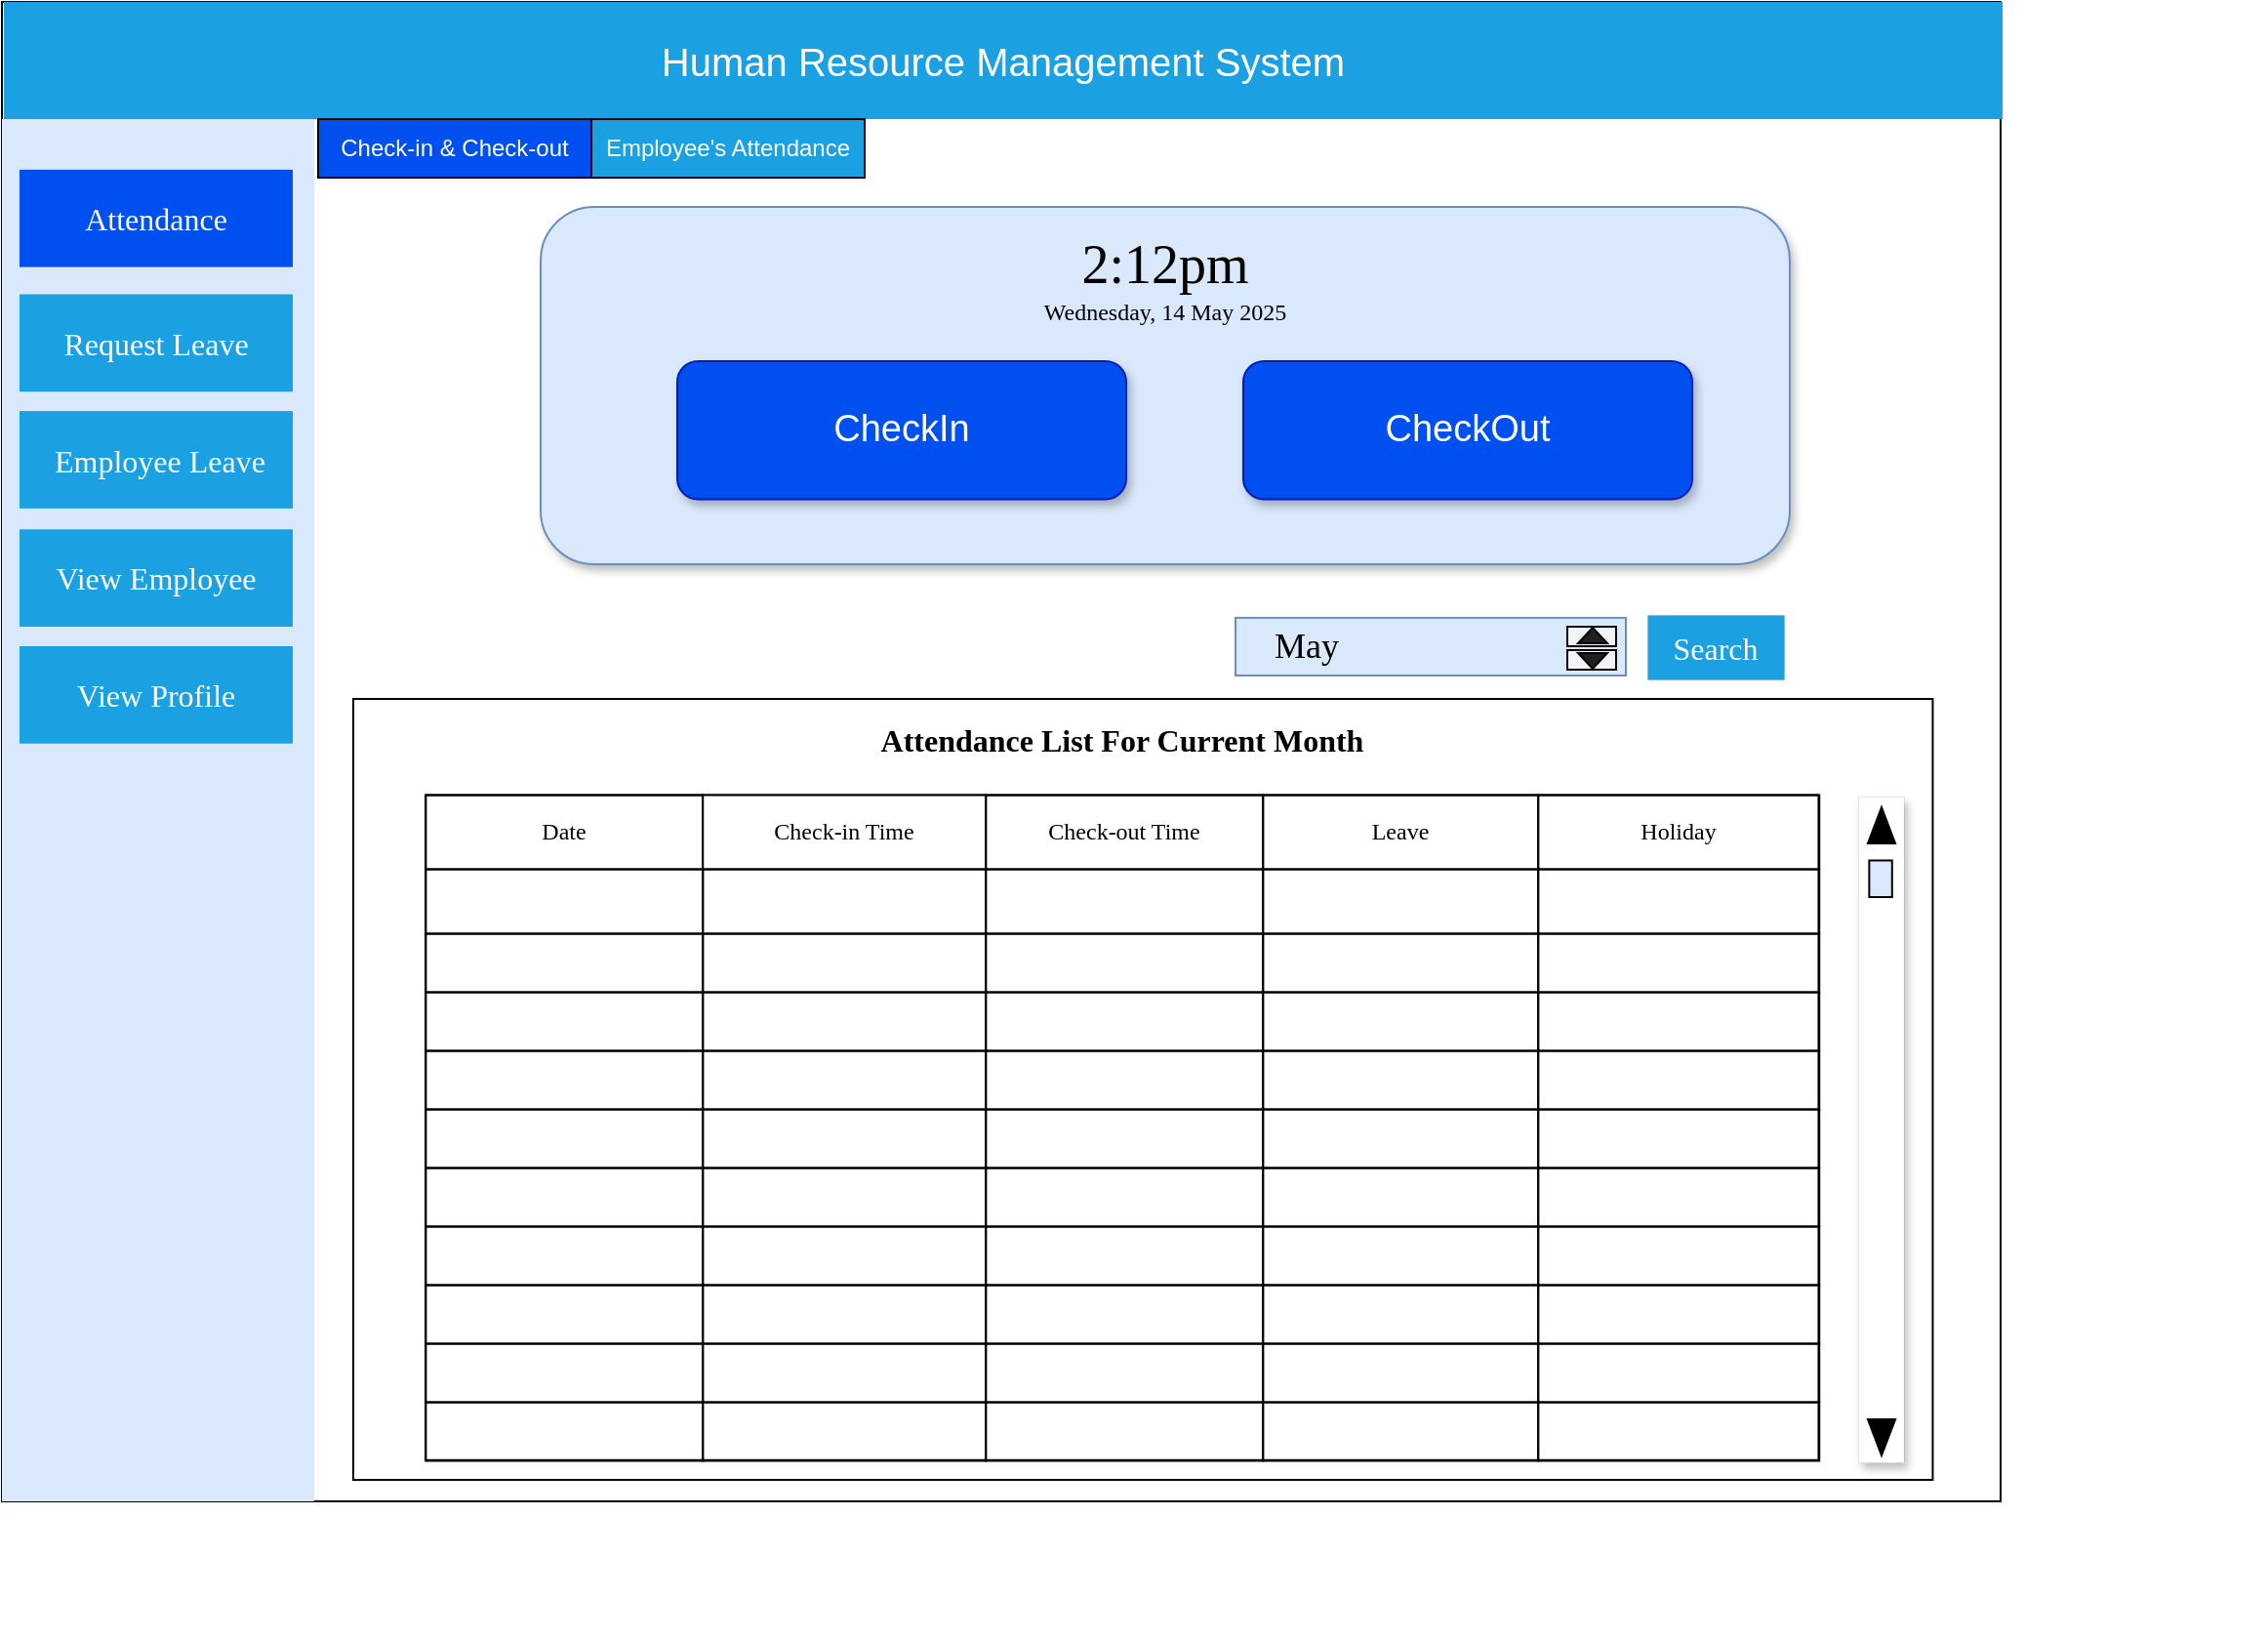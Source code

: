 <mxfile version="26.2.15" pages="9">
  <diagram name="Head_Attendance" id="DVNSEv69vHR8pzHcw9zD">
    <mxGraphModel dx="1223" dy="744" grid="1" gridSize="10" guides="1" tooltips="1" connect="1" arrows="1" fold="1" page="1" pageScale="1" pageWidth="827" pageHeight="1169" math="0" shadow="0">
      <root>
        <mxCell id="0" />
        <mxCell id="1" parent="0" />
        <mxCell id="aScZiDIdrTYl2wEbKo2L-153" value="" style="group;strokeWidth=0;fontFamily=Times New Roman;" vertex="1" connectable="0" parent="1">
          <mxGeometry x="10" y="10" width="1043.4" height="773" as="geometry" />
        </mxCell>
        <mxCell id="aScZiDIdrTYl2wEbKo2L-154" value="" style="rounded=1;whiteSpace=wrap;html=1;textShadow=1;shadow=1;strokeColor=none;" vertex="1" parent="aScZiDIdrTYl2wEbKo2L-153">
          <mxGeometry x="270" y="90" width="640" height="183" as="geometry" />
        </mxCell>
        <mxCell id="aScZiDIdrTYl2wEbKo2L-155" value="" style="rounded=0;whiteSpace=wrap;html=1;fontFamily=Times New Roman;" vertex="1" parent="aScZiDIdrTYl2wEbKo2L-153">
          <mxGeometry width="1024" height="768" as="geometry" />
        </mxCell>
        <mxCell id="aScZiDIdrTYl2wEbKo2L-156" value="" style="group;fontFamily=Times New Roman;" vertex="1" connectable="0" parent="aScZiDIdrTYl2wEbKo2L-153">
          <mxGeometry x="660" y="237" width="350" height="222.5" as="geometry" />
        </mxCell>
        <mxCell id="aScZiDIdrTYl2wEbKo2L-157" value="Search" style="rounded=0;whiteSpace=wrap;html=1;fontFamily=Times New Roman;fontSize=16;fillColor=light-dark(#1ba1e2, #ededed);strokeWidth=0;fontColor=light-dark(#ffffff, #ededed);" vertex="1" parent="aScZiDIdrTYl2wEbKo2L-156">
          <mxGeometry x="183" y="77" width="70" height="33" as="geometry" />
        </mxCell>
        <mxCell id="aScZiDIdrTYl2wEbKo2L-158" value="" style="group" vertex="1" connectable="0" parent="aScZiDIdrTYl2wEbKo2L-153">
          <mxGeometry x="1" width="1024" height="770" as="geometry" />
        </mxCell>
        <mxCell id="aScZiDIdrTYl2wEbKo2L-159" value="&lt;font style=&quot;font-size: 20px;&quot;&gt;Human Resource Management System&lt;/font&gt;" style="rounded=0;whiteSpace=wrap;html=1;fillColor=#1BA1E2;fontColor=#ffffff;strokeColor=none;" vertex="1" parent="aScZiDIdrTYl2wEbKo2L-158">
          <mxGeometry width="1024" height="60" as="geometry" />
        </mxCell>
        <mxCell id="aScZiDIdrTYl2wEbKo2L-160" value="&lt;font style=&quot;font-size: 18px;&quot;&gt;&amp;nbsp; &amp;nbsp; May&amp;nbsp; &amp;nbsp; &amp;nbsp;&lt;/font&gt;" style="rounded=0;whiteSpace=wrap;html=1;fillColor=#dae8fc;strokeColor=#6c8ebf;fontFamily=Times New Roman;fontSize=16;align=left;" vertex="1" parent="aScZiDIdrTYl2wEbKo2L-153">
          <mxGeometry x="632" y="315.45" width="200" height="29.545" as="geometry" />
        </mxCell>
        <mxCell id="aScZiDIdrTYl2wEbKo2L-161" value="" style="group;strokeWidth=1;strokeColor=#6c8ebf;rounded=1;shadow=1;fillColor=#dae8fc;" vertex="1" connectable="0" parent="aScZiDIdrTYl2wEbKo2L-153">
          <mxGeometry x="276" y="105" width="640" height="183" as="geometry" />
        </mxCell>
        <mxCell id="aScZiDIdrTYl2wEbKo2L-162" value="&lt;font style=&quot;font-size: 19px;&quot;&gt;CheckOut&lt;/font&gt;" style="rounded=1;whiteSpace=wrap;html=1;fillColor=#0050ef;fontColor=#ffffff;strokeColor=#001DBC;shadow=1;" vertex="1" parent="aScZiDIdrTYl2wEbKo2L-161">
          <mxGeometry x="360" y="79.023" width="230" height="70.705" as="geometry" />
        </mxCell>
        <mxCell id="aScZiDIdrTYl2wEbKo2L-163" value="&lt;font style=&quot;font-size: 19px;&quot;&gt;CheckIn&lt;/font&gt;" style="rounded=1;whiteSpace=wrap;html=1;fillColor=#0050ef;fontColor=#ffffff;strokeColor=#001DBC;shadow=1;" vertex="1" parent="aScZiDIdrTYl2wEbKo2L-161">
          <mxGeometry x="70" y="79.023" width="230" height="70.705" as="geometry" />
        </mxCell>
        <mxCell id="aScZiDIdrTYl2wEbKo2L-164" value="&lt;font face=&quot;Times New Roman&quot; style=&quot;font-size: 28px;&quot;&gt;2:12pm&lt;/font&gt;" style="text;html=1;align=center;verticalAlign=middle;whiteSpace=wrap;rounded=0;fontFamily=Times New Roman;" vertex="1" parent="aScZiDIdrTYl2wEbKo2L-161">
          <mxGeometry x="290" y="16.636" width="60" height="24.955" as="geometry" />
        </mxCell>
        <mxCell id="aScZiDIdrTYl2wEbKo2L-165" value="&lt;font face=&quot;Times New Roman&quot;&gt;Wednesday, 14 May 2025&lt;/font&gt;" style="text;html=1;align=center;verticalAlign=middle;whiteSpace=wrap;rounded=0;" vertex="1" parent="aScZiDIdrTYl2wEbKo2L-161">
          <mxGeometry x="230" y="41.591" width="180" height="24.955" as="geometry" />
        </mxCell>
        <mxCell id="aScZiDIdrTYl2wEbKo2L-166" value="Check-in &amp;amp; Check-out" style="rounded=0;whiteSpace=wrap;html=1;fillColor=light-dark(#0050ef, #ededed);fontColor=light-dark(#ffffff, #ededed);" vertex="1" parent="aScZiDIdrTYl2wEbKo2L-153">
          <mxGeometry x="162" y="60" width="140" height="30" as="geometry" />
        </mxCell>
        <mxCell id="aScZiDIdrTYl2wEbKo2L-167" value="" style="group;fontFamily=Times New Roman;" vertex="1" connectable="0" parent="1">
          <mxGeometry x="190" y="417" width="980" height="430" as="geometry" />
        </mxCell>
        <mxCell id="aScZiDIdrTYl2wEbKo2L-168" value="" style="rounded=0;whiteSpace=wrap;html=1;fontFamily=Times New Roman;fontSize=16;" vertex="1" parent="aScZiDIdrTYl2wEbKo2L-167">
          <mxGeometry y="-50" width="809.23" height="400" as="geometry" />
        </mxCell>
        <mxCell id="aScZiDIdrTYl2wEbKo2L-169" value="Attendance List For &lt;span style=&quot;background-color: light-dark(rgb(255, 255, 255), rgb(84, 51, 0));&quot;&gt;Current Month&lt;/span&gt;" style="text;html=1;align=center;verticalAlign=middle;whiteSpace=wrap;rounded=0;fontFamily=Times New Roman;fontSize=16;fontStyle=1" vertex="1" parent="aScZiDIdrTYl2wEbKo2L-167">
          <mxGeometry x="265.701" y="-42.038" width="256.439" height="26.117" as="geometry" />
        </mxCell>
        <mxCell id="aScZiDIdrTYl2wEbKo2L-170" value="" style="childLayout=tableLayout;recursiveResize=0;shadow=0;fillColor=none;fontFamily=Times New Roman;" vertex="1" parent="aScZiDIdrTYl2wEbKo2L-167">
          <mxGeometry x="37.108" y="-0.74" width="713.626" height="340.62" as="geometry" />
        </mxCell>
        <mxCell id="aScZiDIdrTYl2wEbKo2L-171" style="shape=tableRow;horizontal=0;startSize=0;swimlaneHead=0;swimlaneBody=0;top=0;left=0;bottom=0;right=0;dropTarget=0;collapsible=0;recursiveResize=0;expand=0;fontStyle=0;fillColor=none;strokeColor=inherit;fontFamily=Times New Roman;" vertex="1" parent="aScZiDIdrTYl2wEbKo2L-170">
          <mxGeometry width="713.626" height="38" as="geometry" />
        </mxCell>
        <mxCell id="aScZiDIdrTYl2wEbKo2L-172" value="Date" style="connectable=0;recursiveResize=0;strokeColor=inherit;fillColor=none;align=center;whiteSpace=wrap;html=1;fontFamily=Times New Roman;" vertex="1" parent="aScZiDIdrTYl2wEbKo2L-171">
          <mxGeometry width="142" height="38" as="geometry">
            <mxRectangle width="142" height="38" as="alternateBounds" />
          </mxGeometry>
        </mxCell>
        <mxCell id="aScZiDIdrTYl2wEbKo2L-173" value="Check-in Time" style="connectable=0;recursiveResize=0;align=center;whiteSpace=wrap;html=1;verticalAlign=middle;fontFamily=Times New Roman;" vertex="1" parent="aScZiDIdrTYl2wEbKo2L-171">
          <mxGeometry x="142" width="145" height="38" as="geometry">
            <mxRectangle width="145" height="38" as="alternateBounds" />
          </mxGeometry>
        </mxCell>
        <mxCell id="aScZiDIdrTYl2wEbKo2L-174" value="Check-out Time" style="connectable=0;recursiveResize=0;strokeColor=inherit;fillColor=none;align=center;whiteSpace=wrap;html=1;fontFamily=Times New Roman;" vertex="1" parent="aScZiDIdrTYl2wEbKo2L-171">
          <mxGeometry x="287" width="142" height="38" as="geometry">
            <mxRectangle width="142" height="38" as="alternateBounds" />
          </mxGeometry>
        </mxCell>
        <mxCell id="aScZiDIdrTYl2wEbKo2L-175" value="Leave" style="connectable=0;recursiveResize=0;strokeColor=inherit;fillColor=none;align=center;whiteSpace=wrap;html=1;fontFamily=Times New Roman;" vertex="1" parent="aScZiDIdrTYl2wEbKo2L-171">
          <mxGeometry x="429" width="141" height="38" as="geometry">
            <mxRectangle width="141" height="38" as="alternateBounds" />
          </mxGeometry>
        </mxCell>
        <mxCell id="aScZiDIdrTYl2wEbKo2L-176" value="Holiday" style="connectable=0;recursiveResize=0;strokeColor=inherit;fillColor=none;align=center;whiteSpace=wrap;html=1;fontFamily=Times New Roman;" vertex="1" parent="aScZiDIdrTYl2wEbKo2L-171">
          <mxGeometry x="570" width="144" height="38" as="geometry">
            <mxRectangle width="144" height="38" as="alternateBounds" />
          </mxGeometry>
        </mxCell>
        <mxCell id="aScZiDIdrTYl2wEbKo2L-177" value="" style="shape=tableRow;horizontal=0;startSize=0;swimlaneHead=0;swimlaneBody=0;top=0;left=0;bottom=0;right=0;dropTarget=0;collapsible=0;recursiveResize=0;expand=0;fontStyle=0;fillColor=none;strokeColor=inherit;fontFamily=Times New Roman;" vertex="1" parent="aScZiDIdrTYl2wEbKo2L-170">
          <mxGeometry y="38" width="713.626" height="33" as="geometry" />
        </mxCell>
        <mxCell id="aScZiDIdrTYl2wEbKo2L-178" style="connectable=0;recursiveResize=0;strokeColor=inherit;fillColor=none;align=center;whiteSpace=wrap;html=1;fontFamily=Times New Roman;" vertex="1" parent="aScZiDIdrTYl2wEbKo2L-177">
          <mxGeometry width="142" height="33" as="geometry">
            <mxRectangle width="142" height="33" as="alternateBounds" />
          </mxGeometry>
        </mxCell>
        <mxCell id="aScZiDIdrTYl2wEbKo2L-179" style="connectable=0;recursiveResize=0;strokeColor=inherit;fillColor=none;align=center;whiteSpace=wrap;html=1;fontFamily=Times New Roman;" vertex="1" parent="aScZiDIdrTYl2wEbKo2L-177">
          <mxGeometry x="142" width="145" height="33" as="geometry">
            <mxRectangle width="145" height="33" as="alternateBounds" />
          </mxGeometry>
        </mxCell>
        <mxCell id="aScZiDIdrTYl2wEbKo2L-180" style="connectable=0;recursiveResize=0;strokeColor=inherit;fillColor=none;align=center;whiteSpace=wrap;html=1;fontFamily=Times New Roman;" vertex="1" parent="aScZiDIdrTYl2wEbKo2L-177">
          <mxGeometry x="287" width="142" height="33" as="geometry">
            <mxRectangle width="142" height="33" as="alternateBounds" />
          </mxGeometry>
        </mxCell>
        <mxCell id="aScZiDIdrTYl2wEbKo2L-181" style="connectable=0;recursiveResize=0;strokeColor=inherit;fillColor=none;align=center;whiteSpace=wrap;html=1;fontFamily=Times New Roman;" vertex="1" parent="aScZiDIdrTYl2wEbKo2L-177">
          <mxGeometry x="429" width="141" height="33" as="geometry">
            <mxRectangle width="141" height="33" as="alternateBounds" />
          </mxGeometry>
        </mxCell>
        <mxCell id="aScZiDIdrTYl2wEbKo2L-182" style="connectable=0;recursiveResize=0;strokeColor=inherit;fillColor=none;align=center;whiteSpace=wrap;html=1;fontFamily=Times New Roman;" vertex="1" parent="aScZiDIdrTYl2wEbKo2L-177">
          <mxGeometry x="570" width="144" height="33" as="geometry">
            <mxRectangle width="144" height="33" as="alternateBounds" />
          </mxGeometry>
        </mxCell>
        <mxCell id="aScZiDIdrTYl2wEbKo2L-183" style="shape=tableRow;horizontal=0;startSize=0;swimlaneHead=0;swimlaneBody=0;top=0;left=0;bottom=0;right=0;dropTarget=0;collapsible=0;recursiveResize=0;expand=0;fontStyle=0;fillColor=none;strokeColor=inherit;fontFamily=Times New Roman;" vertex="1" parent="aScZiDIdrTYl2wEbKo2L-170">
          <mxGeometry y="71" width="713.626" height="30" as="geometry" />
        </mxCell>
        <mxCell id="aScZiDIdrTYl2wEbKo2L-184" style="connectable=0;recursiveResize=0;strokeColor=inherit;fillColor=none;align=center;whiteSpace=wrap;html=1;fontFamily=Times New Roman;" vertex="1" parent="aScZiDIdrTYl2wEbKo2L-183">
          <mxGeometry width="142" height="30" as="geometry">
            <mxRectangle width="142" height="30" as="alternateBounds" />
          </mxGeometry>
        </mxCell>
        <mxCell id="aScZiDIdrTYl2wEbKo2L-185" style="connectable=0;recursiveResize=0;strokeColor=inherit;fillColor=none;align=center;whiteSpace=wrap;html=1;fontFamily=Times New Roman;" vertex="1" parent="aScZiDIdrTYl2wEbKo2L-183">
          <mxGeometry x="142" width="145" height="30" as="geometry">
            <mxRectangle width="145" height="30" as="alternateBounds" />
          </mxGeometry>
        </mxCell>
        <mxCell id="aScZiDIdrTYl2wEbKo2L-186" style="connectable=0;recursiveResize=0;strokeColor=inherit;fillColor=none;align=center;whiteSpace=wrap;html=1;fontFamily=Times New Roman;" vertex="1" parent="aScZiDIdrTYl2wEbKo2L-183">
          <mxGeometry x="287" width="142" height="30" as="geometry">
            <mxRectangle width="142" height="30" as="alternateBounds" />
          </mxGeometry>
        </mxCell>
        <mxCell id="aScZiDIdrTYl2wEbKo2L-187" style="connectable=0;recursiveResize=0;strokeColor=inherit;fillColor=none;align=center;whiteSpace=wrap;html=1;fontFamily=Times New Roman;" vertex="1" parent="aScZiDIdrTYl2wEbKo2L-183">
          <mxGeometry x="429" width="141" height="30" as="geometry">
            <mxRectangle width="141" height="30" as="alternateBounds" />
          </mxGeometry>
        </mxCell>
        <mxCell id="aScZiDIdrTYl2wEbKo2L-188" style="connectable=0;recursiveResize=0;strokeColor=inherit;fillColor=none;align=center;whiteSpace=wrap;html=1;fontFamily=Times New Roman;" vertex="1" parent="aScZiDIdrTYl2wEbKo2L-183">
          <mxGeometry x="570" width="144" height="30" as="geometry">
            <mxRectangle width="144" height="30" as="alternateBounds" />
          </mxGeometry>
        </mxCell>
        <mxCell id="aScZiDIdrTYl2wEbKo2L-189" style="shape=tableRow;horizontal=0;startSize=0;swimlaneHead=0;swimlaneBody=0;top=0;left=0;bottom=0;right=0;dropTarget=0;collapsible=0;recursiveResize=0;expand=0;fontStyle=0;fillColor=none;strokeColor=inherit;fontFamily=Times New Roman;" vertex="1" parent="aScZiDIdrTYl2wEbKo2L-170">
          <mxGeometry y="101" width="713.626" height="30" as="geometry" />
        </mxCell>
        <mxCell id="aScZiDIdrTYl2wEbKo2L-190" style="connectable=0;recursiveResize=0;strokeColor=inherit;fillColor=none;align=center;whiteSpace=wrap;html=1;fontFamily=Times New Roman;" vertex="1" parent="aScZiDIdrTYl2wEbKo2L-189">
          <mxGeometry width="142" height="30" as="geometry">
            <mxRectangle width="142" height="30" as="alternateBounds" />
          </mxGeometry>
        </mxCell>
        <mxCell id="aScZiDIdrTYl2wEbKo2L-191" style="connectable=0;recursiveResize=0;strokeColor=inherit;fillColor=none;align=center;whiteSpace=wrap;html=1;fontFamily=Times New Roman;" vertex="1" parent="aScZiDIdrTYl2wEbKo2L-189">
          <mxGeometry x="142" width="145" height="30" as="geometry">
            <mxRectangle width="145" height="30" as="alternateBounds" />
          </mxGeometry>
        </mxCell>
        <mxCell id="aScZiDIdrTYl2wEbKo2L-192" style="connectable=0;recursiveResize=0;strokeColor=inherit;fillColor=none;align=center;whiteSpace=wrap;html=1;fontFamily=Times New Roman;" vertex="1" parent="aScZiDIdrTYl2wEbKo2L-189">
          <mxGeometry x="287" width="142" height="30" as="geometry">
            <mxRectangle width="142" height="30" as="alternateBounds" />
          </mxGeometry>
        </mxCell>
        <mxCell id="aScZiDIdrTYl2wEbKo2L-193" style="connectable=0;recursiveResize=0;strokeColor=inherit;fillColor=none;align=center;whiteSpace=wrap;html=1;fontFamily=Times New Roman;" vertex="1" parent="aScZiDIdrTYl2wEbKo2L-189">
          <mxGeometry x="429" width="141" height="30" as="geometry">
            <mxRectangle width="141" height="30" as="alternateBounds" />
          </mxGeometry>
        </mxCell>
        <mxCell id="aScZiDIdrTYl2wEbKo2L-194" style="connectable=0;recursiveResize=0;strokeColor=inherit;fillColor=none;align=center;whiteSpace=wrap;html=1;fontFamily=Times New Roman;" vertex="1" parent="aScZiDIdrTYl2wEbKo2L-189">
          <mxGeometry x="570" width="144" height="30" as="geometry">
            <mxRectangle width="144" height="30" as="alternateBounds" />
          </mxGeometry>
        </mxCell>
        <mxCell id="aScZiDIdrTYl2wEbKo2L-195" style="shape=tableRow;horizontal=0;startSize=0;swimlaneHead=0;swimlaneBody=0;top=0;left=0;bottom=0;right=0;dropTarget=0;collapsible=0;recursiveResize=0;expand=0;fontStyle=0;fillColor=none;strokeColor=inherit;fontFamily=Times New Roman;" vertex="1" parent="aScZiDIdrTYl2wEbKo2L-170">
          <mxGeometry y="131" width="713.626" height="30" as="geometry" />
        </mxCell>
        <mxCell id="aScZiDIdrTYl2wEbKo2L-196" style="connectable=0;recursiveResize=0;strokeColor=inherit;fillColor=none;align=center;whiteSpace=wrap;html=1;fontFamily=Times New Roman;" vertex="1" parent="aScZiDIdrTYl2wEbKo2L-195">
          <mxGeometry width="142" height="30" as="geometry">
            <mxRectangle width="142" height="30" as="alternateBounds" />
          </mxGeometry>
        </mxCell>
        <mxCell id="aScZiDIdrTYl2wEbKo2L-197" style="connectable=0;recursiveResize=0;strokeColor=inherit;fillColor=none;align=center;whiteSpace=wrap;html=1;fontFamily=Times New Roman;" vertex="1" parent="aScZiDIdrTYl2wEbKo2L-195">
          <mxGeometry x="142" width="145" height="30" as="geometry">
            <mxRectangle width="145" height="30" as="alternateBounds" />
          </mxGeometry>
        </mxCell>
        <mxCell id="aScZiDIdrTYl2wEbKo2L-198" style="connectable=0;recursiveResize=0;strokeColor=inherit;fillColor=none;align=center;whiteSpace=wrap;html=1;fontFamily=Times New Roman;" vertex="1" parent="aScZiDIdrTYl2wEbKo2L-195">
          <mxGeometry x="287" width="142" height="30" as="geometry">
            <mxRectangle width="142" height="30" as="alternateBounds" />
          </mxGeometry>
        </mxCell>
        <mxCell id="aScZiDIdrTYl2wEbKo2L-199" style="connectable=0;recursiveResize=0;strokeColor=inherit;fillColor=none;align=center;whiteSpace=wrap;html=1;fontFamily=Times New Roman;" vertex="1" parent="aScZiDIdrTYl2wEbKo2L-195">
          <mxGeometry x="429" width="141" height="30" as="geometry">
            <mxRectangle width="141" height="30" as="alternateBounds" />
          </mxGeometry>
        </mxCell>
        <mxCell id="aScZiDIdrTYl2wEbKo2L-200" style="connectable=0;recursiveResize=0;strokeColor=inherit;fillColor=none;align=center;whiteSpace=wrap;html=1;fontFamily=Times New Roman;" vertex="1" parent="aScZiDIdrTYl2wEbKo2L-195">
          <mxGeometry x="570" width="144" height="30" as="geometry">
            <mxRectangle width="144" height="30" as="alternateBounds" />
          </mxGeometry>
        </mxCell>
        <mxCell id="aScZiDIdrTYl2wEbKo2L-201" style="shape=tableRow;horizontal=0;startSize=0;swimlaneHead=0;swimlaneBody=0;top=0;left=0;bottom=0;right=0;dropTarget=0;collapsible=0;recursiveResize=0;expand=0;fontStyle=0;fillColor=none;strokeColor=inherit;fontFamily=Times New Roman;" vertex="1" parent="aScZiDIdrTYl2wEbKo2L-170">
          <mxGeometry y="161" width="713.626" height="30" as="geometry" />
        </mxCell>
        <mxCell id="aScZiDIdrTYl2wEbKo2L-202" style="connectable=0;recursiveResize=0;strokeColor=inherit;fillColor=none;align=center;whiteSpace=wrap;html=1;fontFamily=Times New Roman;" vertex="1" parent="aScZiDIdrTYl2wEbKo2L-201">
          <mxGeometry width="142" height="30" as="geometry">
            <mxRectangle width="142" height="30" as="alternateBounds" />
          </mxGeometry>
        </mxCell>
        <mxCell id="aScZiDIdrTYl2wEbKo2L-203" style="connectable=0;recursiveResize=0;strokeColor=inherit;fillColor=none;align=center;whiteSpace=wrap;html=1;fontFamily=Times New Roman;" vertex="1" parent="aScZiDIdrTYl2wEbKo2L-201">
          <mxGeometry x="142" width="145" height="30" as="geometry">
            <mxRectangle width="145" height="30" as="alternateBounds" />
          </mxGeometry>
        </mxCell>
        <mxCell id="aScZiDIdrTYl2wEbKo2L-204" style="connectable=0;recursiveResize=0;strokeColor=inherit;fillColor=none;align=center;whiteSpace=wrap;html=1;fontFamily=Times New Roman;" vertex="1" parent="aScZiDIdrTYl2wEbKo2L-201">
          <mxGeometry x="287" width="142" height="30" as="geometry">
            <mxRectangle width="142" height="30" as="alternateBounds" />
          </mxGeometry>
        </mxCell>
        <mxCell id="aScZiDIdrTYl2wEbKo2L-205" style="connectable=0;recursiveResize=0;strokeColor=inherit;fillColor=none;align=center;whiteSpace=wrap;html=1;fontFamily=Times New Roman;" vertex="1" parent="aScZiDIdrTYl2wEbKo2L-201">
          <mxGeometry x="429" width="141" height="30" as="geometry">
            <mxRectangle width="141" height="30" as="alternateBounds" />
          </mxGeometry>
        </mxCell>
        <mxCell id="aScZiDIdrTYl2wEbKo2L-206" style="connectable=0;recursiveResize=0;strokeColor=inherit;fillColor=none;align=center;whiteSpace=wrap;html=1;fontFamily=Times New Roman;" vertex="1" parent="aScZiDIdrTYl2wEbKo2L-201">
          <mxGeometry x="570" width="144" height="30" as="geometry">
            <mxRectangle width="144" height="30" as="alternateBounds" />
          </mxGeometry>
        </mxCell>
        <mxCell id="aScZiDIdrTYl2wEbKo2L-207" style="shape=tableRow;horizontal=0;startSize=0;swimlaneHead=0;swimlaneBody=0;top=0;left=0;bottom=0;right=0;dropTarget=0;collapsible=0;recursiveResize=0;expand=0;fontStyle=0;fillColor=none;strokeColor=inherit;fontFamily=Times New Roman;" vertex="1" parent="aScZiDIdrTYl2wEbKo2L-170">
          <mxGeometry y="191" width="713.626" height="30" as="geometry" />
        </mxCell>
        <mxCell id="aScZiDIdrTYl2wEbKo2L-208" style="connectable=0;recursiveResize=0;strokeColor=inherit;fillColor=none;align=center;whiteSpace=wrap;html=1;fontFamily=Times New Roman;" vertex="1" parent="aScZiDIdrTYl2wEbKo2L-207">
          <mxGeometry width="142" height="30" as="geometry">
            <mxRectangle width="142" height="30" as="alternateBounds" />
          </mxGeometry>
        </mxCell>
        <mxCell id="aScZiDIdrTYl2wEbKo2L-209" style="connectable=0;recursiveResize=0;strokeColor=inherit;fillColor=none;align=center;whiteSpace=wrap;html=1;fontFamily=Times New Roman;" vertex="1" parent="aScZiDIdrTYl2wEbKo2L-207">
          <mxGeometry x="142" width="145" height="30" as="geometry">
            <mxRectangle width="145" height="30" as="alternateBounds" />
          </mxGeometry>
        </mxCell>
        <mxCell id="aScZiDIdrTYl2wEbKo2L-210" style="connectable=0;recursiveResize=0;strokeColor=inherit;fillColor=none;align=center;whiteSpace=wrap;html=1;fontFamily=Times New Roman;" vertex="1" parent="aScZiDIdrTYl2wEbKo2L-207">
          <mxGeometry x="287" width="142" height="30" as="geometry">
            <mxRectangle width="142" height="30" as="alternateBounds" />
          </mxGeometry>
        </mxCell>
        <mxCell id="aScZiDIdrTYl2wEbKo2L-211" style="connectable=0;recursiveResize=0;strokeColor=inherit;fillColor=none;align=center;whiteSpace=wrap;html=1;fontFamily=Times New Roman;" vertex="1" parent="aScZiDIdrTYl2wEbKo2L-207">
          <mxGeometry x="429" width="141" height="30" as="geometry">
            <mxRectangle width="141" height="30" as="alternateBounds" />
          </mxGeometry>
        </mxCell>
        <mxCell id="aScZiDIdrTYl2wEbKo2L-212" style="connectable=0;recursiveResize=0;strokeColor=inherit;fillColor=none;align=center;whiteSpace=wrap;html=1;fontFamily=Times New Roman;" vertex="1" parent="aScZiDIdrTYl2wEbKo2L-207">
          <mxGeometry x="570" width="144" height="30" as="geometry">
            <mxRectangle width="144" height="30" as="alternateBounds" />
          </mxGeometry>
        </mxCell>
        <mxCell id="aScZiDIdrTYl2wEbKo2L-213" style="shape=tableRow;horizontal=0;startSize=0;swimlaneHead=0;swimlaneBody=0;top=0;left=0;bottom=0;right=0;dropTarget=0;collapsible=0;recursiveResize=0;expand=0;fontStyle=0;fillColor=none;strokeColor=inherit;fontFamily=Times New Roman;" vertex="1" parent="aScZiDIdrTYl2wEbKo2L-170">
          <mxGeometry y="221" width="713.626" height="30" as="geometry" />
        </mxCell>
        <mxCell id="aScZiDIdrTYl2wEbKo2L-214" style="connectable=0;recursiveResize=0;strokeColor=inherit;fillColor=none;align=center;whiteSpace=wrap;html=1;fontFamily=Times New Roman;" vertex="1" parent="aScZiDIdrTYl2wEbKo2L-213">
          <mxGeometry width="142" height="30" as="geometry">
            <mxRectangle width="142" height="30" as="alternateBounds" />
          </mxGeometry>
        </mxCell>
        <mxCell id="aScZiDIdrTYl2wEbKo2L-215" style="connectable=0;recursiveResize=0;strokeColor=inherit;fillColor=none;align=center;whiteSpace=wrap;html=1;fontFamily=Times New Roman;" vertex="1" parent="aScZiDIdrTYl2wEbKo2L-213">
          <mxGeometry x="142" width="145" height="30" as="geometry">
            <mxRectangle width="145" height="30" as="alternateBounds" />
          </mxGeometry>
        </mxCell>
        <mxCell id="aScZiDIdrTYl2wEbKo2L-216" style="connectable=0;recursiveResize=0;strokeColor=inherit;fillColor=none;align=center;whiteSpace=wrap;html=1;fontFamily=Times New Roman;" vertex="1" parent="aScZiDIdrTYl2wEbKo2L-213">
          <mxGeometry x="287" width="142" height="30" as="geometry">
            <mxRectangle width="142" height="30" as="alternateBounds" />
          </mxGeometry>
        </mxCell>
        <mxCell id="aScZiDIdrTYl2wEbKo2L-217" style="connectable=0;recursiveResize=0;strokeColor=inherit;fillColor=none;align=center;whiteSpace=wrap;html=1;fontFamily=Times New Roman;" vertex="1" parent="aScZiDIdrTYl2wEbKo2L-213">
          <mxGeometry x="429" width="141" height="30" as="geometry">
            <mxRectangle width="141" height="30" as="alternateBounds" />
          </mxGeometry>
        </mxCell>
        <mxCell id="aScZiDIdrTYl2wEbKo2L-218" style="connectable=0;recursiveResize=0;strokeColor=inherit;fillColor=none;align=center;whiteSpace=wrap;html=1;fontFamily=Times New Roman;" vertex="1" parent="aScZiDIdrTYl2wEbKo2L-213">
          <mxGeometry x="570" width="144" height="30" as="geometry">
            <mxRectangle width="144" height="30" as="alternateBounds" />
          </mxGeometry>
        </mxCell>
        <mxCell id="aScZiDIdrTYl2wEbKo2L-219" style="shape=tableRow;horizontal=0;startSize=0;swimlaneHead=0;swimlaneBody=0;top=0;left=0;bottom=0;right=0;dropTarget=0;collapsible=0;recursiveResize=0;expand=0;fontStyle=0;fillColor=none;strokeColor=inherit;fontFamily=Times New Roman;" vertex="1" parent="aScZiDIdrTYl2wEbKo2L-170">
          <mxGeometry y="251" width="713.626" height="30" as="geometry" />
        </mxCell>
        <mxCell id="aScZiDIdrTYl2wEbKo2L-220" style="connectable=0;recursiveResize=0;strokeColor=inherit;fillColor=none;align=center;whiteSpace=wrap;html=1;fontFamily=Times New Roman;" vertex="1" parent="aScZiDIdrTYl2wEbKo2L-219">
          <mxGeometry width="142" height="30" as="geometry">
            <mxRectangle width="142" height="30" as="alternateBounds" />
          </mxGeometry>
        </mxCell>
        <mxCell id="aScZiDIdrTYl2wEbKo2L-221" style="connectable=0;recursiveResize=0;strokeColor=inherit;fillColor=none;align=center;whiteSpace=wrap;html=1;fontFamily=Times New Roman;" vertex="1" parent="aScZiDIdrTYl2wEbKo2L-219">
          <mxGeometry x="142" width="145" height="30" as="geometry">
            <mxRectangle width="145" height="30" as="alternateBounds" />
          </mxGeometry>
        </mxCell>
        <mxCell id="aScZiDIdrTYl2wEbKo2L-222" style="connectable=0;recursiveResize=0;strokeColor=inherit;fillColor=none;align=center;whiteSpace=wrap;html=1;fontFamily=Times New Roman;" vertex="1" parent="aScZiDIdrTYl2wEbKo2L-219">
          <mxGeometry x="287" width="142" height="30" as="geometry">
            <mxRectangle width="142" height="30" as="alternateBounds" />
          </mxGeometry>
        </mxCell>
        <mxCell id="aScZiDIdrTYl2wEbKo2L-223" style="connectable=0;recursiveResize=0;strokeColor=inherit;fillColor=none;align=center;whiteSpace=wrap;html=1;fontFamily=Times New Roman;" vertex="1" parent="aScZiDIdrTYl2wEbKo2L-219">
          <mxGeometry x="429" width="141" height="30" as="geometry">
            <mxRectangle width="141" height="30" as="alternateBounds" />
          </mxGeometry>
        </mxCell>
        <mxCell id="aScZiDIdrTYl2wEbKo2L-224" style="connectable=0;recursiveResize=0;strokeColor=inherit;fillColor=none;align=center;whiteSpace=wrap;html=1;fontFamily=Times New Roman;" vertex="1" parent="aScZiDIdrTYl2wEbKo2L-219">
          <mxGeometry x="570" width="144" height="30" as="geometry">
            <mxRectangle width="144" height="30" as="alternateBounds" />
          </mxGeometry>
        </mxCell>
        <mxCell id="aScZiDIdrTYl2wEbKo2L-225" style="shape=tableRow;horizontal=0;startSize=0;swimlaneHead=0;swimlaneBody=0;top=0;left=0;bottom=0;right=0;dropTarget=0;collapsible=0;recursiveResize=0;expand=0;fontStyle=0;fillColor=none;strokeColor=inherit;fontFamily=Times New Roman;" vertex="1" parent="aScZiDIdrTYl2wEbKo2L-170">
          <mxGeometry y="281" width="713.626" height="30" as="geometry" />
        </mxCell>
        <mxCell id="aScZiDIdrTYl2wEbKo2L-226" style="connectable=0;recursiveResize=0;strokeColor=inherit;fillColor=none;align=center;whiteSpace=wrap;html=1;fontFamily=Times New Roman;" vertex="1" parent="aScZiDIdrTYl2wEbKo2L-225">
          <mxGeometry width="142" height="30" as="geometry">
            <mxRectangle width="142" height="30" as="alternateBounds" />
          </mxGeometry>
        </mxCell>
        <mxCell id="aScZiDIdrTYl2wEbKo2L-227" style="connectable=0;recursiveResize=0;strokeColor=inherit;fillColor=none;align=center;whiteSpace=wrap;html=1;fontFamily=Times New Roman;" vertex="1" parent="aScZiDIdrTYl2wEbKo2L-225">
          <mxGeometry x="142" width="145" height="30" as="geometry">
            <mxRectangle width="145" height="30" as="alternateBounds" />
          </mxGeometry>
        </mxCell>
        <mxCell id="aScZiDIdrTYl2wEbKo2L-228" style="connectable=0;recursiveResize=0;strokeColor=inherit;fillColor=none;align=center;whiteSpace=wrap;html=1;fontFamily=Times New Roman;" vertex="1" parent="aScZiDIdrTYl2wEbKo2L-225">
          <mxGeometry x="287" width="142" height="30" as="geometry">
            <mxRectangle width="142" height="30" as="alternateBounds" />
          </mxGeometry>
        </mxCell>
        <mxCell id="aScZiDIdrTYl2wEbKo2L-229" style="connectable=0;recursiveResize=0;strokeColor=inherit;fillColor=none;align=center;whiteSpace=wrap;html=1;fontFamily=Times New Roman;" vertex="1" parent="aScZiDIdrTYl2wEbKo2L-225">
          <mxGeometry x="429" width="141" height="30" as="geometry">
            <mxRectangle width="141" height="30" as="alternateBounds" />
          </mxGeometry>
        </mxCell>
        <mxCell id="aScZiDIdrTYl2wEbKo2L-230" style="connectable=0;recursiveResize=0;strokeColor=inherit;fillColor=none;align=center;whiteSpace=wrap;html=1;fontFamily=Times New Roman;" vertex="1" parent="aScZiDIdrTYl2wEbKo2L-225">
          <mxGeometry x="570" width="144" height="30" as="geometry">
            <mxRectangle width="144" height="30" as="alternateBounds" />
          </mxGeometry>
        </mxCell>
        <mxCell id="aScZiDIdrTYl2wEbKo2L-231" style="shape=tableRow;horizontal=0;startSize=0;swimlaneHead=0;swimlaneBody=0;top=0;left=0;bottom=0;right=0;dropTarget=0;collapsible=0;recursiveResize=0;expand=0;fontStyle=0;fillColor=none;strokeColor=inherit;fontFamily=Times New Roman;" vertex="1" parent="aScZiDIdrTYl2wEbKo2L-170">
          <mxGeometry y="311" width="713.626" height="30" as="geometry" />
        </mxCell>
        <mxCell id="aScZiDIdrTYl2wEbKo2L-232" style="connectable=0;recursiveResize=0;strokeColor=inherit;fillColor=none;align=center;whiteSpace=wrap;html=1;fontFamily=Times New Roman;" vertex="1" parent="aScZiDIdrTYl2wEbKo2L-231">
          <mxGeometry width="142" height="30" as="geometry">
            <mxRectangle width="142" height="30" as="alternateBounds" />
          </mxGeometry>
        </mxCell>
        <mxCell id="aScZiDIdrTYl2wEbKo2L-233" style="connectable=0;recursiveResize=0;strokeColor=inherit;fillColor=none;align=center;whiteSpace=wrap;html=1;fontFamily=Times New Roman;" vertex="1" parent="aScZiDIdrTYl2wEbKo2L-231">
          <mxGeometry x="142" width="145" height="30" as="geometry">
            <mxRectangle width="145" height="30" as="alternateBounds" />
          </mxGeometry>
        </mxCell>
        <mxCell id="aScZiDIdrTYl2wEbKo2L-234" style="connectable=0;recursiveResize=0;strokeColor=inherit;fillColor=none;align=center;whiteSpace=wrap;html=1;fontFamily=Times New Roman;" vertex="1" parent="aScZiDIdrTYl2wEbKo2L-231">
          <mxGeometry x="287" width="142" height="30" as="geometry">
            <mxRectangle width="142" height="30" as="alternateBounds" />
          </mxGeometry>
        </mxCell>
        <mxCell id="aScZiDIdrTYl2wEbKo2L-235" style="connectable=0;recursiveResize=0;strokeColor=inherit;fillColor=none;align=center;whiteSpace=wrap;html=1;fontFamily=Times New Roman;" vertex="1" parent="aScZiDIdrTYl2wEbKo2L-231">
          <mxGeometry x="429" width="141" height="30" as="geometry">
            <mxRectangle width="141" height="30" as="alternateBounds" />
          </mxGeometry>
        </mxCell>
        <mxCell id="aScZiDIdrTYl2wEbKo2L-236" style="connectable=0;recursiveResize=0;strokeColor=inherit;fillColor=none;align=center;whiteSpace=wrap;html=1;fontFamily=Times New Roman;" vertex="1" parent="aScZiDIdrTYl2wEbKo2L-231">
          <mxGeometry x="570" width="144" height="30" as="geometry">
            <mxRectangle width="144" height="30" as="alternateBounds" />
          </mxGeometry>
        </mxCell>
        <mxCell id="aScZiDIdrTYl2wEbKo2L-237" value="" style="group;fontFamily=Times New Roman;" vertex="1" connectable="0" parent="aScZiDIdrTYl2wEbKo2L-167">
          <mxGeometry x="773.158" y="38.08" width="200.017" height="374.92" as="geometry" />
        </mxCell>
        <mxCell id="aScZiDIdrTYl2wEbKo2L-238" value="" style="rounded=0;whiteSpace=wrap;html=1;rotation=90;strokeWidth=0;shadow=1;fontFamily=Times New Roman;" vertex="1" parent="aScZiDIdrTYl2wEbKo2L-237">
          <mxGeometry x="-161.23" y="120.72" width="341.24" height="23.44" as="geometry" />
        </mxCell>
        <mxCell id="aScZiDIdrTYl2wEbKo2L-239" value="" style="rounded=0;whiteSpace=wrap;html=1;rotation=90;fillColor=light-dark(#dae8fc, #ededed);fontFamily=Times New Roman;" vertex="1" parent="aScZiDIdrTYl2wEbKo2L-237">
          <mxGeometry y="-1.824" width="18.759" height="11.716" as="geometry" />
        </mxCell>
        <mxCell id="aScZiDIdrTYl2wEbKo2L-240" value="" style="verticalLabelPosition=bottom;verticalAlign=top;html=1;shape=mxgraph.basic.acute_triangle;dx=0.5;gradientColor=light-dark(#333333, #ededed);fontFamily=Times New Roman;" vertex="1" parent="aScZiDIdrTYl2wEbKo2L-237">
          <mxGeometry x="2.814" y="-32.531" width="14.069" height="18.477" as="geometry" />
        </mxCell>
        <mxCell id="aScZiDIdrTYl2wEbKo2L-241" value="" style="verticalLabelPosition=bottom;verticalAlign=top;html=1;shape=mxgraph.basic.acute_triangle;dx=0.5;gradientColor=light-dark(#333333, #ededed);rotation=-180;fontFamily=Times New Roman;" vertex="1" parent="aScZiDIdrTYl2wEbKo2L-237">
          <mxGeometry x="2.814" y="280.973" width="14.069" height="18.477" as="geometry" />
        </mxCell>
        <mxCell id="aScZiDIdrTYl2wEbKo2L-242" value="" style="group;fontFamily=Times New Roman;" vertex="1" connectable="0" parent="1">
          <mxGeometry x="821" y="326" width="20" height="10" as="geometry" />
        </mxCell>
        <mxCell id="aScZiDIdrTYl2wEbKo2L-243" value="" style="group" vertex="1" connectable="0" parent="aScZiDIdrTYl2wEbKo2L-242">
          <mxGeometry x="-5" y="12" width="25" height="15" as="geometry" />
        </mxCell>
        <mxCell id="aScZiDIdrTYl2wEbKo2L-244" value="" style="rounded=0;whiteSpace=wrap;html=1;fillColor=light-dark(#f1f3f4, #ededed);fontFamily=Times New Roman;" vertex="1" parent="aScZiDIdrTYl2wEbKo2L-243">
          <mxGeometry x="-4" y="4" width="25" height="10" as="geometry" />
        </mxCell>
        <mxCell id="aScZiDIdrTYl2wEbKo2L-245" value="" style="triangle;whiteSpace=wrap;html=1;rotation=90;fillColor=light-dark(#1f1f1f, #ededed);fontFamily=Times New Roman;" vertex="1" parent="aScZiDIdrTYl2wEbKo2L-243">
          <mxGeometry x="5" y="2" width="8" height="15" as="geometry" />
        </mxCell>
        <mxCell id="aScZiDIdrTYl2wEbKo2L-246" value="" style="group" vertex="1" connectable="0" parent="1">
          <mxGeometry x="825" y="349" width="25" height="15" as="geometry" />
        </mxCell>
        <mxCell id="aScZiDIdrTYl2wEbKo2L-247" value="" style="group;rotation=-180;" vertex="1" connectable="0" parent="aScZiDIdrTYl2wEbKo2L-246">
          <mxGeometry width="25" height="15" as="geometry" />
        </mxCell>
        <mxCell id="aScZiDIdrTYl2wEbKo2L-248" value="" style="rounded=0;whiteSpace=wrap;html=1;fillColor=light-dark(#f1f3f4, #ededed);fontFamily=Times New Roman;rotation=-180;" vertex="1" parent="aScZiDIdrTYl2wEbKo2L-247">
          <mxGeometry x="-13" y="-19" width="25" height="10" as="geometry" />
        </mxCell>
        <mxCell id="aScZiDIdrTYl2wEbKo2L-249" value="" style="triangle;whiteSpace=wrap;html=1;rotation=-90;fillColor=light-dark(#1f1f1f, #ededed);fontFamily=Times New Roman;" vertex="1" parent="aScZiDIdrTYl2wEbKo2L-247">
          <mxGeometry x="-4" y="-22" width="8" height="15" as="geometry" />
        </mxCell>
        <mxCell id="aScZiDIdrTYl2wEbKo2L-250" value="Employee&#39;s Attendance" style="rounded=0;whiteSpace=wrap;html=1;fillColor=light-dark(#1ba1e2, #ededed);fontColor=light-dark(#ffffff, #ededed);" vertex="1" parent="1">
          <mxGeometry x="312" y="70" width="140" height="30" as="geometry" />
        </mxCell>
        <mxCell id="aScZiDIdrTYl2wEbKo2L-251" value="" style="rounded=0;whiteSpace=wrap;html=1;fillColor=#dae8fc;strokeColor=none;" vertex="1" parent="1">
          <mxGeometry x="10" y="70" width="160" height="708" as="geometry" />
        </mxCell>
        <mxCell id="aScZiDIdrTYl2wEbKo2L-252" value="&lt;font style=&quot;font-size: 16px; color: rgb(255, 255, 255);&quot; face=&quot;Times New Roman&quot;&gt;Attendance&lt;/font&gt;" style="rounded=0;whiteSpace=wrap;html=1;strokeColor=none;fillColor=light-dark(#0050ef, #198cc4);align=center;" vertex="1" parent="1">
          <mxGeometry x="19" y="95.927" width="140" height="49.859" as="geometry" />
        </mxCell>
        <mxCell id="aScZiDIdrTYl2wEbKo2L-253" value="&lt;font style=&quot;font-size: 16px; color: rgb(255, 255, 255);&quot; face=&quot;Times New Roman&quot;&gt;Request Leave&lt;/font&gt;" style="rounded=0;whiteSpace=wrap;html=1;strokeColor=none;fillColor=#1BA1E2;align=center;" vertex="1" parent="1">
          <mxGeometry x="19" y="159.746" width="140" height="49.859" as="geometry" />
        </mxCell>
        <mxCell id="aScZiDIdrTYl2wEbKo2L-254" value="&lt;font face=&quot;Times New Roman&quot; color=&quot;#ffffff&quot;&gt;&lt;span style=&quot;font-size: 16px;&quot;&gt;&amp;nbsp;Employee Leave&lt;/span&gt;&lt;/font&gt;" style="rounded=0;whiteSpace=wrap;html=1;strokeColor=none;fillColor=#1BA1E2;align=center;" vertex="1" parent="1">
          <mxGeometry x="19" y="219.577" width="140" height="49.859" as="geometry" />
        </mxCell>
        <mxCell id="aScZiDIdrTYl2wEbKo2L-255" value="&lt;font face=&quot;Times New Roman&quot; color=&quot;#ffffff&quot;&gt;&lt;span style=&quot;font-size: 16px;&quot;&gt;View Employee&lt;/span&gt;&lt;/font&gt;" style="rounded=0;whiteSpace=wrap;html=1;strokeColor=none;fillColor=#1BA1E2;align=center;" vertex="1" parent="1">
          <mxGeometry x="19" y="280.139" width="140" height="49.859" as="geometry" />
        </mxCell>
        <mxCell id="aScZiDIdrTYl2wEbKo2L-256" value="&lt;font face=&quot;Times New Roman&quot; color=&quot;#ffffff&quot;&gt;&lt;span style=&quot;font-size: 16px;&quot;&gt;View Profile&lt;/span&gt;&lt;/font&gt;" style="rounded=0;whiteSpace=wrap;html=1;strokeColor=none;fillColor=#1BA1E2;align=center;" vertex="1" parent="1">
          <mxGeometry x="19" y="340.001" width="140" height="49.859" as="geometry" />
        </mxCell>
      </root>
    </mxGraphModel>
  </diagram>
  <diagram id="_MrCxrEZZ74SGy68-oXv" name="Head_View_employee_Attendance">
    <mxGraphModel dx="1223" dy="744" grid="1" gridSize="10" guides="1" tooltips="1" connect="1" arrows="1" fold="1" page="1" pageScale="1" pageWidth="827" pageHeight="1169" math="0" shadow="0">
      <root>
        <mxCell id="0" />
        <mxCell id="1" parent="0" />
        <mxCell id="Q0pN6jHu2sxDf-TrkAjW-1" value="" style="group;strokeWidth=0;fontFamily=Times New Roman;fillColor=none;" vertex="1" connectable="0" parent="1">
          <mxGeometry x="10" y="10" width="1043.4" height="773" as="geometry" />
        </mxCell>
        <mxCell id="Q0pN6jHu2sxDf-TrkAjW-2" value="" style="rounded=1;whiteSpace=wrap;html=1;textShadow=1;shadow=1;strokeColor=none;" vertex="1" parent="Q0pN6jHu2sxDf-TrkAjW-1">
          <mxGeometry x="270" y="90" width="640" height="183" as="geometry" />
        </mxCell>
        <mxCell id="Q0pN6jHu2sxDf-TrkAjW-3" value="" style="rounded=0;whiteSpace=wrap;html=1;fontFamily=Times New Roman;" vertex="1" parent="Q0pN6jHu2sxDf-TrkAjW-1">
          <mxGeometry width="1024" height="768" as="geometry" />
        </mxCell>
        <mxCell id="Q0pN6jHu2sxDf-TrkAjW-4" value="" style="group;fontFamily=Times New Roman;" vertex="1" connectable="0" parent="Q0pN6jHu2sxDf-TrkAjW-1">
          <mxGeometry x="660" y="28" width="350" height="222.5" as="geometry" />
        </mxCell>
        <mxCell id="Q0pN6jHu2sxDf-TrkAjW-5" value="Search" style="rounded=1;whiteSpace=wrap;html=1;fontFamily=Times New Roman;fontSize=16;fillColor=light-dark(#1ba1e2, #ededed);strokeWidth=0;fontColor=light-dark(#ffffff, #ededed);" vertex="1" parent="Q0pN6jHu2sxDf-TrkAjW-4">
          <mxGeometry x="258" y="109" width="70" height="30" as="geometry" />
        </mxCell>
        <mxCell id="Q0pN6jHu2sxDf-TrkAjW-6" value="" style="group" vertex="1" connectable="0" parent="Q0pN6jHu2sxDf-TrkAjW-1">
          <mxGeometry width="1024" height="770" as="geometry" />
        </mxCell>
        <mxCell id="Q0pN6jHu2sxDf-TrkAjW-7" value="&lt;font style=&quot;font-size: 20px;&quot;&gt;Human Resource Management System&lt;/font&gt;" style="rounded=0;whiteSpace=wrap;html=1;fillColor=#1BA1E2;fontColor=#ffffff;strokeColor=none;" vertex="1" parent="Q0pN6jHu2sxDf-TrkAjW-6">
          <mxGeometry width="1024" height="60" as="geometry" />
        </mxCell>
        <mxCell id="Q0pN6jHu2sxDf-TrkAjW-8" value="&lt;font style=&quot;font-size: 18px;&quot;&gt;&amp;nbsp; &amp;nbsp; May&amp;nbsp; &amp;nbsp;&amp;nbsp;&lt;/font&gt;" style="rounded=0;whiteSpace=wrap;html=1;fillColor=#dae8fc;strokeColor=#6c8ebf;fontFamily=Times New Roman;fontSize=16;align=left;" vertex="1" parent="Q0pN6jHu2sxDf-TrkAjW-1">
          <mxGeometry x="735" y="137.45" width="170" height="30" as="geometry" />
        </mxCell>
        <mxCell id="Q0pN6jHu2sxDf-TrkAjW-9" value="Check-in &amp;amp; Check-out" style="rounded=0;whiteSpace=wrap;html=1;fillColor=light-dark(#1ba1e2, #ededed);fontColor=light-dark(#ffffff, #ededed);strokeWidth=0;" vertex="1" parent="Q0pN6jHu2sxDf-TrkAjW-1">
          <mxGeometry x="162" y="60" width="140" height="30" as="geometry" />
        </mxCell>
        <mxCell id="Q0pN6jHu2sxDf-TrkAjW-10" value="0110" style="rounded=0;whiteSpace=wrap;html=1;" vertex="1" parent="Q0pN6jHu2sxDf-TrkAjW-1">
          <mxGeometry x="182" y="140" width="120" height="27" as="geometry" />
        </mxCell>
        <mxCell id="Q0pN6jHu2sxDf-TrkAjW-11" value="Theint Thiri" style="rounded=0;whiteSpace=wrap;html=1;" vertex="1" parent="Q0pN6jHu2sxDf-TrkAjW-1">
          <mxGeometry x="320" y="140" width="150" height="27" as="geometry" />
        </mxCell>
        <mxCell id="Q0pN6jHu2sxDf-TrkAjW-12" value="" style="group" vertex="1" connectable="0" parent="Q0pN6jHu2sxDf-TrkAjW-1">
          <mxGeometry y="60" width="160" height="708" as="geometry" />
        </mxCell>
        <mxCell id="Q0pN6jHu2sxDf-TrkAjW-13" value="" style="rounded=0;whiteSpace=wrap;html=1;fillColor=#dae8fc;strokeColor=none;" vertex="1" parent="Q0pN6jHu2sxDf-TrkAjW-12">
          <mxGeometry width="160" height="708" as="geometry" />
        </mxCell>
        <mxCell id="Q0pN6jHu2sxDf-TrkAjW-14" value="&lt;font style=&quot;font-size: 16px; color: rgb(255, 255, 255);&quot; face=&quot;Times New Roman&quot;&gt;Attendance&lt;/font&gt;" style="rounded=0;whiteSpace=wrap;html=1;strokeColor=none;fillColor=light-dark(#0050ef, #198cc4);align=center;" vertex="1" parent="Q0pN6jHu2sxDf-TrkAjW-12">
          <mxGeometry x="9" y="25.927" width="140" height="49.859" as="geometry" />
        </mxCell>
        <mxCell id="Q0pN6jHu2sxDf-TrkAjW-15" value="&lt;font style=&quot;font-size: 16px; color: rgb(255, 255, 255);&quot; face=&quot;Times New Roman&quot;&gt;Request Leave&lt;/font&gt;" style="rounded=0;whiteSpace=wrap;html=1;strokeColor=none;fillColor=#1BA1E2;align=center;" vertex="1" parent="Q0pN6jHu2sxDf-TrkAjW-12">
          <mxGeometry x="9" y="89.746" width="140" height="49.859" as="geometry" />
        </mxCell>
        <mxCell id="Q0pN6jHu2sxDf-TrkAjW-16" value="&lt;font face=&quot;Times New Roman&quot; color=&quot;#ffffff&quot;&gt;&lt;span style=&quot;font-size: 16px;&quot;&gt;&amp;nbsp;Employee Leave&lt;/span&gt;&lt;/font&gt;" style="rounded=0;whiteSpace=wrap;html=1;strokeColor=none;fillColor=#1BA1E2;align=center;" vertex="1" parent="Q0pN6jHu2sxDf-TrkAjW-12">
          <mxGeometry x="9" y="149.577" width="140" height="49.859" as="geometry" />
        </mxCell>
        <mxCell id="Q0pN6jHu2sxDf-TrkAjW-17" value="&lt;font face=&quot;Times New Roman&quot; color=&quot;#ffffff&quot;&gt;&lt;span style=&quot;font-size: 16px;&quot;&gt;View Employee&lt;/span&gt;&lt;/font&gt;" style="rounded=0;whiteSpace=wrap;html=1;strokeColor=none;fillColor=#1BA1E2;align=center;" vertex="1" parent="Q0pN6jHu2sxDf-TrkAjW-12">
          <mxGeometry x="9" y="209.999" width="140" height="49.859" as="geometry" />
        </mxCell>
        <mxCell id="Q0pN6jHu2sxDf-TrkAjW-18" value="&lt;font face=&quot;Times New Roman&quot; color=&quot;#ffffff&quot;&gt;&lt;span style=&quot;font-size: 16px;&quot;&gt;View Profile&lt;/span&gt;&lt;/font&gt;" style="rounded=0;whiteSpace=wrap;html=1;strokeColor=none;fillColor=#1BA1E2;align=center;" vertex="1" parent="Q0pN6jHu2sxDf-TrkAjW-12">
          <mxGeometry x="9" y="270.001" width="140" height="49.859" as="geometry" />
        </mxCell>
        <mxCell id="Q0pN6jHu2sxDf-TrkAjW-19" value="" style="group;fontFamily=Times New Roman;" vertex="1" connectable="0" parent="1">
          <mxGeometry x="896" y="148" width="20" height="10" as="geometry" />
        </mxCell>
        <mxCell id="Q0pN6jHu2sxDf-TrkAjW-20" value="" style="group" vertex="1" connectable="0" parent="Q0pN6jHu2sxDf-TrkAjW-19">
          <mxGeometry x="-5" y="12" width="25" height="15" as="geometry" />
        </mxCell>
        <mxCell id="Q0pN6jHu2sxDf-TrkAjW-21" value="" style="rounded=0;whiteSpace=wrap;html=1;fillColor=light-dark(#f1f3f4, #ededed);fontFamily=Times New Roman;" vertex="1" parent="Q0pN6jHu2sxDf-TrkAjW-20">
          <mxGeometry x="-4" y="4" width="25" height="10" as="geometry" />
        </mxCell>
        <mxCell id="Q0pN6jHu2sxDf-TrkAjW-22" value="" style="triangle;whiteSpace=wrap;html=1;rotation=90;fillColor=light-dark(#1f1f1f, #ededed);fontFamily=Times New Roman;" vertex="1" parent="Q0pN6jHu2sxDf-TrkAjW-20">
          <mxGeometry x="5" y="2" width="8" height="15" as="geometry" />
        </mxCell>
        <mxCell id="Q0pN6jHu2sxDf-TrkAjW-23" value="" style="group" vertex="1" connectable="0" parent="1">
          <mxGeometry x="825" y="349" width="25" height="15" as="geometry" />
        </mxCell>
        <mxCell id="Q0pN6jHu2sxDf-TrkAjW-24" value="" style="group;rotation=-180;" vertex="1" connectable="0" parent="Q0pN6jHu2sxDf-TrkAjW-23">
          <mxGeometry width="25" height="15" as="geometry" />
        </mxCell>
        <mxCell id="Q0pN6jHu2sxDf-TrkAjW-25" value="" style="rounded=0;whiteSpace=wrap;html=1;fillColor=light-dark(#f1f3f4, #ededed);fontFamily=Times New Roman;rotation=-180;" vertex="1" parent="Q0pN6jHu2sxDf-TrkAjW-24">
          <mxGeometry x="62" y="-197" width="25" height="10" as="geometry" />
        </mxCell>
        <mxCell id="Q0pN6jHu2sxDf-TrkAjW-26" value="" style="triangle;whiteSpace=wrap;html=1;rotation=-90;fillColor=light-dark(#1f1f1f, #ededed);fontFamily=Times New Roman;" vertex="1" parent="Q0pN6jHu2sxDf-TrkAjW-24">
          <mxGeometry x="71" y="-200" width="8" height="15" as="geometry" />
        </mxCell>
        <mxCell id="Q0pN6jHu2sxDf-TrkAjW-27" value="Employee&#39;s Attendance" style="rounded=0;whiteSpace=wrap;html=1;fillColor=light-dark(#0050ef, #ededed);fontColor=light-dark(#ffffff, #ededed);strokeWidth=0;" vertex="1" parent="1">
          <mxGeometry x="312" y="70" width="140" height="30" as="geometry" />
        </mxCell>
        <mxCell id="Q0pN6jHu2sxDf-TrkAjW-28" value="" style="rounded=0;whiteSpace=wrap;html=1;fontFamily=Times New Roman;fontSize=16;" vertex="1" parent="1">
          <mxGeometry x="190" y="182" width="809.23" height="588" as="geometry" />
        </mxCell>
        <mxCell id="Q0pN6jHu2sxDf-TrkAjW-29" value="Attendance List For &lt;span style=&quot;background-color: light-dark(rgb(255, 255, 255), rgb(84, 51, 0));&quot;&gt;Current Month&lt;/span&gt;" style="text;html=1;align=center;verticalAlign=middle;whiteSpace=wrap;rounded=0;fontFamily=Times New Roman;fontSize=16;fontStyle=1" vertex="1" parent="1">
          <mxGeometry x="455.701" y="190.962" width="256.439" height="26.117" as="geometry" />
        </mxCell>
        <mxCell id="Q0pN6jHu2sxDf-TrkAjW-30" value="" style="childLayout=tableLayout;recursiveResize=0;shadow=0;fillColor=none;fontFamily=Times New Roman;" vertex="1" parent="1">
          <mxGeometry x="227.11" y="232.26" width="700" height="514.74" as="geometry" />
        </mxCell>
        <mxCell id="Q0pN6jHu2sxDf-TrkAjW-31" style="shape=tableRow;horizontal=0;startSize=0;swimlaneHead=0;swimlaneBody=0;top=0;left=0;bottom=0;right=0;dropTarget=0;collapsible=0;recursiveResize=0;expand=0;fontStyle=0;fillColor=none;strokeColor=inherit;fontFamily=Times New Roman;" vertex="1" parent="Q0pN6jHu2sxDf-TrkAjW-30">
          <mxGeometry width="700" height="57" as="geometry" />
        </mxCell>
        <mxCell id="Q0pN6jHu2sxDf-TrkAjW-32" value="Date" style="connectable=0;recursiveResize=0;strokeColor=inherit;fillColor=none;align=center;whiteSpace=wrap;html=1;fontFamily=Times New Roman;" vertex="1" parent="Q0pN6jHu2sxDf-TrkAjW-31">
          <mxGeometry width="87" height="57" as="geometry">
            <mxRectangle width="87" height="57" as="alternateBounds" />
          </mxGeometry>
        </mxCell>
        <mxCell id="Q0pN6jHu2sxDf-TrkAjW-33" value="Employee ID" style="connectable=0;recursiveResize=0;align=center;whiteSpace=wrap;html=1;verticalAlign=middle;fontFamily=Times New Roman;" vertex="1" parent="Q0pN6jHu2sxDf-TrkAjW-31">
          <mxGeometry x="87" width="88" height="57" as="geometry">
            <mxRectangle width="88" height="57" as="alternateBounds" />
          </mxGeometry>
        </mxCell>
        <mxCell id="Q0pN6jHu2sxDf-TrkAjW-34" value="Name" style="connectable=0;recursiveResize=0;align=center;whiteSpace=wrap;html=1;verticalAlign=middle;fontFamily=Times New Roman;" vertex="1" parent="Q0pN6jHu2sxDf-TrkAjW-31">
          <mxGeometry x="175" width="88" height="57" as="geometry">
            <mxRectangle width="88" height="57" as="alternateBounds" />
          </mxGeometry>
        </mxCell>
        <mxCell id="Q0pN6jHu2sxDf-TrkAjW-35" value="Department" style="connectable=0;recursiveResize=0;align=center;whiteSpace=wrap;html=1;verticalAlign=middle;fontFamily=Times New Roman;" vertex="1" parent="Q0pN6jHu2sxDf-TrkAjW-31">
          <mxGeometry x="263" width="88" height="57" as="geometry">
            <mxRectangle width="88" height="57" as="alternateBounds" />
          </mxGeometry>
        </mxCell>
        <mxCell id="Q0pN6jHu2sxDf-TrkAjW-36" value="Check-in Time" style="connectable=0;recursiveResize=0;align=center;whiteSpace=wrap;html=1;verticalAlign=middle;fontFamily=Times New Roman;" vertex="1" parent="Q0pN6jHu2sxDf-TrkAjW-31">
          <mxGeometry x="351" width="89" height="57" as="geometry">
            <mxRectangle width="89" height="57" as="alternateBounds" />
          </mxGeometry>
        </mxCell>
        <mxCell id="Q0pN6jHu2sxDf-TrkAjW-37" value="Check-out Time" style="connectable=0;recursiveResize=0;strokeColor=inherit;fillColor=none;align=center;whiteSpace=wrap;html=1;fontFamily=Times New Roman;" vertex="1" parent="Q0pN6jHu2sxDf-TrkAjW-31">
          <mxGeometry x="440" width="86" height="57" as="geometry">
            <mxRectangle width="86" height="57" as="alternateBounds" />
          </mxGeometry>
        </mxCell>
        <mxCell id="Q0pN6jHu2sxDf-TrkAjW-38" value="Leave" style="connectable=0;recursiveResize=0;strokeColor=inherit;fillColor=none;align=center;whiteSpace=wrap;html=1;fontFamily=Times New Roman;" vertex="1" parent="Q0pN6jHu2sxDf-TrkAjW-31">
          <mxGeometry x="526" width="87" height="57" as="geometry">
            <mxRectangle width="87" height="57" as="alternateBounds" />
          </mxGeometry>
        </mxCell>
        <mxCell id="Q0pN6jHu2sxDf-TrkAjW-39" value="Holiday" style="connectable=0;recursiveResize=0;strokeColor=inherit;fillColor=none;align=center;whiteSpace=wrap;html=1;fontFamily=Times New Roman;" vertex="1" parent="Q0pN6jHu2sxDf-TrkAjW-31">
          <mxGeometry x="613" width="87" height="57" as="geometry">
            <mxRectangle width="87" height="57" as="alternateBounds" />
          </mxGeometry>
        </mxCell>
        <mxCell id="Q0pN6jHu2sxDf-TrkAjW-40" value="" style="shape=tableRow;horizontal=0;startSize=0;swimlaneHead=0;swimlaneBody=0;top=0;left=0;bottom=0;right=0;dropTarget=0;collapsible=0;recursiveResize=0;expand=0;fontStyle=0;fillColor=none;strokeColor=inherit;fontFamily=Times New Roman;" vertex="1" parent="Q0pN6jHu2sxDf-TrkAjW-30">
          <mxGeometry y="57" width="700" height="50" as="geometry" />
        </mxCell>
        <mxCell id="Q0pN6jHu2sxDf-TrkAjW-41" style="connectable=0;recursiveResize=0;strokeColor=inherit;fillColor=none;align=center;whiteSpace=wrap;html=1;fontFamily=Times New Roman;" vertex="1" parent="Q0pN6jHu2sxDf-TrkAjW-40">
          <mxGeometry width="87" height="50" as="geometry">
            <mxRectangle width="87" height="50" as="alternateBounds" />
          </mxGeometry>
        </mxCell>
        <mxCell id="Q0pN6jHu2sxDf-TrkAjW-42" style="connectable=0;recursiveResize=0;strokeColor=inherit;fillColor=none;align=center;whiteSpace=wrap;html=1;fontFamily=Times New Roman;" vertex="1" parent="Q0pN6jHu2sxDf-TrkAjW-40">
          <mxGeometry x="87" width="88" height="50" as="geometry">
            <mxRectangle width="88" height="50" as="alternateBounds" />
          </mxGeometry>
        </mxCell>
        <mxCell id="Q0pN6jHu2sxDf-TrkAjW-43" style="connectable=0;recursiveResize=0;strokeColor=inherit;fillColor=none;align=center;whiteSpace=wrap;html=1;fontFamily=Times New Roman;" vertex="1" parent="Q0pN6jHu2sxDf-TrkAjW-40">
          <mxGeometry x="175" width="88" height="50" as="geometry">
            <mxRectangle width="88" height="50" as="alternateBounds" />
          </mxGeometry>
        </mxCell>
        <mxCell id="Q0pN6jHu2sxDf-TrkAjW-44" style="connectable=0;recursiveResize=0;strokeColor=inherit;fillColor=none;align=center;whiteSpace=wrap;html=1;fontFamily=Times New Roman;" vertex="1" parent="Q0pN6jHu2sxDf-TrkAjW-40">
          <mxGeometry x="263" width="88" height="50" as="geometry">
            <mxRectangle width="88" height="50" as="alternateBounds" />
          </mxGeometry>
        </mxCell>
        <mxCell id="Q0pN6jHu2sxDf-TrkAjW-45" style="connectable=0;recursiveResize=0;strokeColor=inherit;fillColor=none;align=center;whiteSpace=wrap;html=1;fontFamily=Times New Roman;" vertex="1" parent="Q0pN6jHu2sxDf-TrkAjW-40">
          <mxGeometry x="351" width="89" height="50" as="geometry">
            <mxRectangle width="89" height="50" as="alternateBounds" />
          </mxGeometry>
        </mxCell>
        <mxCell id="Q0pN6jHu2sxDf-TrkAjW-46" style="connectable=0;recursiveResize=0;strokeColor=inherit;fillColor=none;align=center;whiteSpace=wrap;html=1;fontFamily=Times New Roman;" vertex="1" parent="Q0pN6jHu2sxDf-TrkAjW-40">
          <mxGeometry x="440" width="86" height="50" as="geometry">
            <mxRectangle width="86" height="50" as="alternateBounds" />
          </mxGeometry>
        </mxCell>
        <mxCell id="Q0pN6jHu2sxDf-TrkAjW-47" style="connectable=0;recursiveResize=0;strokeColor=inherit;fillColor=none;align=center;whiteSpace=wrap;html=1;fontFamily=Times New Roman;" vertex="1" parent="Q0pN6jHu2sxDf-TrkAjW-40">
          <mxGeometry x="526" width="87" height="50" as="geometry">
            <mxRectangle width="87" height="50" as="alternateBounds" />
          </mxGeometry>
        </mxCell>
        <mxCell id="Q0pN6jHu2sxDf-TrkAjW-48" style="connectable=0;recursiveResize=0;strokeColor=inherit;fillColor=none;align=center;whiteSpace=wrap;html=1;fontFamily=Times New Roman;" vertex="1" parent="Q0pN6jHu2sxDf-TrkAjW-40">
          <mxGeometry x="613" width="87" height="50" as="geometry">
            <mxRectangle width="87" height="50" as="alternateBounds" />
          </mxGeometry>
        </mxCell>
        <mxCell id="Q0pN6jHu2sxDf-TrkAjW-49" style="shape=tableRow;horizontal=0;startSize=0;swimlaneHead=0;swimlaneBody=0;top=0;left=0;bottom=0;right=0;dropTarget=0;collapsible=0;recursiveResize=0;expand=0;fontStyle=0;fillColor=none;strokeColor=inherit;fontFamily=Times New Roman;" vertex="1" parent="Q0pN6jHu2sxDf-TrkAjW-30">
          <mxGeometry y="107" width="700" height="45" as="geometry" />
        </mxCell>
        <mxCell id="Q0pN6jHu2sxDf-TrkAjW-50" style="connectable=0;recursiveResize=0;strokeColor=inherit;fillColor=none;align=center;whiteSpace=wrap;html=1;fontFamily=Times New Roman;" vertex="1" parent="Q0pN6jHu2sxDf-TrkAjW-49">
          <mxGeometry width="87" height="45" as="geometry">
            <mxRectangle width="87" height="45" as="alternateBounds" />
          </mxGeometry>
        </mxCell>
        <mxCell id="Q0pN6jHu2sxDf-TrkAjW-51" style="connectable=0;recursiveResize=0;strokeColor=inherit;fillColor=none;align=center;whiteSpace=wrap;html=1;fontFamily=Times New Roman;" vertex="1" parent="Q0pN6jHu2sxDf-TrkAjW-49">
          <mxGeometry x="87" width="88" height="45" as="geometry">
            <mxRectangle width="88" height="45" as="alternateBounds" />
          </mxGeometry>
        </mxCell>
        <mxCell id="Q0pN6jHu2sxDf-TrkAjW-52" style="connectable=0;recursiveResize=0;strokeColor=inherit;fillColor=none;align=center;whiteSpace=wrap;html=1;fontFamily=Times New Roman;" vertex="1" parent="Q0pN6jHu2sxDf-TrkAjW-49">
          <mxGeometry x="175" width="88" height="45" as="geometry">
            <mxRectangle width="88" height="45" as="alternateBounds" />
          </mxGeometry>
        </mxCell>
        <mxCell id="Q0pN6jHu2sxDf-TrkAjW-53" style="connectable=0;recursiveResize=0;strokeColor=inherit;fillColor=none;align=center;whiteSpace=wrap;html=1;fontFamily=Times New Roman;" vertex="1" parent="Q0pN6jHu2sxDf-TrkAjW-49">
          <mxGeometry x="263" width="88" height="45" as="geometry">
            <mxRectangle width="88" height="45" as="alternateBounds" />
          </mxGeometry>
        </mxCell>
        <mxCell id="Q0pN6jHu2sxDf-TrkAjW-54" style="connectable=0;recursiveResize=0;strokeColor=inherit;fillColor=none;align=center;whiteSpace=wrap;html=1;fontFamily=Times New Roman;" vertex="1" parent="Q0pN6jHu2sxDf-TrkAjW-49">
          <mxGeometry x="351" width="89" height="45" as="geometry">
            <mxRectangle width="89" height="45" as="alternateBounds" />
          </mxGeometry>
        </mxCell>
        <mxCell id="Q0pN6jHu2sxDf-TrkAjW-55" style="connectable=0;recursiveResize=0;strokeColor=inherit;fillColor=none;align=center;whiteSpace=wrap;html=1;fontFamily=Times New Roman;" vertex="1" parent="Q0pN6jHu2sxDf-TrkAjW-49">
          <mxGeometry x="440" width="86" height="45" as="geometry">
            <mxRectangle width="86" height="45" as="alternateBounds" />
          </mxGeometry>
        </mxCell>
        <mxCell id="Q0pN6jHu2sxDf-TrkAjW-56" style="connectable=0;recursiveResize=0;strokeColor=inherit;fillColor=none;align=center;whiteSpace=wrap;html=1;fontFamily=Times New Roman;" vertex="1" parent="Q0pN6jHu2sxDf-TrkAjW-49">
          <mxGeometry x="526" width="87" height="45" as="geometry">
            <mxRectangle width="87" height="45" as="alternateBounds" />
          </mxGeometry>
        </mxCell>
        <mxCell id="Q0pN6jHu2sxDf-TrkAjW-57" style="connectable=0;recursiveResize=0;strokeColor=inherit;fillColor=none;align=center;whiteSpace=wrap;html=1;fontFamily=Times New Roman;" vertex="1" parent="Q0pN6jHu2sxDf-TrkAjW-49">
          <mxGeometry x="613" width="87" height="45" as="geometry">
            <mxRectangle width="87" height="45" as="alternateBounds" />
          </mxGeometry>
        </mxCell>
        <mxCell id="Q0pN6jHu2sxDf-TrkAjW-58" style="shape=tableRow;horizontal=0;startSize=0;swimlaneHead=0;swimlaneBody=0;top=0;left=0;bottom=0;right=0;dropTarget=0;collapsible=0;recursiveResize=0;expand=0;fontStyle=0;fillColor=none;strokeColor=inherit;fontFamily=Times New Roman;" vertex="1" parent="Q0pN6jHu2sxDf-TrkAjW-30">
          <mxGeometry y="152" width="700" height="46" as="geometry" />
        </mxCell>
        <mxCell id="Q0pN6jHu2sxDf-TrkAjW-59" style="connectable=0;recursiveResize=0;strokeColor=inherit;fillColor=none;align=center;whiteSpace=wrap;html=1;fontFamily=Times New Roman;" vertex="1" parent="Q0pN6jHu2sxDf-TrkAjW-58">
          <mxGeometry width="87" height="46" as="geometry">
            <mxRectangle width="87" height="46" as="alternateBounds" />
          </mxGeometry>
        </mxCell>
        <mxCell id="Q0pN6jHu2sxDf-TrkAjW-60" style="connectable=0;recursiveResize=0;strokeColor=inherit;fillColor=none;align=center;whiteSpace=wrap;html=1;fontFamily=Times New Roman;" vertex="1" parent="Q0pN6jHu2sxDf-TrkAjW-58">
          <mxGeometry x="87" width="88" height="46" as="geometry">
            <mxRectangle width="88" height="46" as="alternateBounds" />
          </mxGeometry>
        </mxCell>
        <mxCell id="Q0pN6jHu2sxDf-TrkAjW-61" style="connectable=0;recursiveResize=0;strokeColor=inherit;fillColor=none;align=center;whiteSpace=wrap;html=1;fontFamily=Times New Roman;" vertex="1" parent="Q0pN6jHu2sxDf-TrkAjW-58">
          <mxGeometry x="175" width="88" height="46" as="geometry">
            <mxRectangle width="88" height="46" as="alternateBounds" />
          </mxGeometry>
        </mxCell>
        <mxCell id="Q0pN6jHu2sxDf-TrkAjW-62" style="connectable=0;recursiveResize=0;strokeColor=inherit;fillColor=none;align=center;whiteSpace=wrap;html=1;fontFamily=Times New Roman;" vertex="1" parent="Q0pN6jHu2sxDf-TrkAjW-58">
          <mxGeometry x="263" width="88" height="46" as="geometry">
            <mxRectangle width="88" height="46" as="alternateBounds" />
          </mxGeometry>
        </mxCell>
        <mxCell id="Q0pN6jHu2sxDf-TrkAjW-63" style="connectable=0;recursiveResize=0;strokeColor=inherit;fillColor=none;align=center;whiteSpace=wrap;html=1;fontFamily=Times New Roman;" vertex="1" parent="Q0pN6jHu2sxDf-TrkAjW-58">
          <mxGeometry x="351" width="89" height="46" as="geometry">
            <mxRectangle width="89" height="46" as="alternateBounds" />
          </mxGeometry>
        </mxCell>
        <mxCell id="Q0pN6jHu2sxDf-TrkAjW-64" style="connectable=0;recursiveResize=0;strokeColor=inherit;fillColor=none;align=center;whiteSpace=wrap;html=1;fontFamily=Times New Roman;" vertex="1" parent="Q0pN6jHu2sxDf-TrkAjW-58">
          <mxGeometry x="440" width="86" height="46" as="geometry">
            <mxRectangle width="86" height="46" as="alternateBounds" />
          </mxGeometry>
        </mxCell>
        <mxCell id="Q0pN6jHu2sxDf-TrkAjW-65" style="connectable=0;recursiveResize=0;strokeColor=inherit;fillColor=none;align=center;whiteSpace=wrap;html=1;fontFamily=Times New Roman;" vertex="1" parent="Q0pN6jHu2sxDf-TrkAjW-58">
          <mxGeometry x="526" width="87" height="46" as="geometry">
            <mxRectangle width="87" height="46" as="alternateBounds" />
          </mxGeometry>
        </mxCell>
        <mxCell id="Q0pN6jHu2sxDf-TrkAjW-66" style="connectable=0;recursiveResize=0;strokeColor=inherit;fillColor=none;align=center;whiteSpace=wrap;html=1;fontFamily=Times New Roman;" vertex="1" parent="Q0pN6jHu2sxDf-TrkAjW-58">
          <mxGeometry x="613" width="87" height="46" as="geometry">
            <mxRectangle width="87" height="46" as="alternateBounds" />
          </mxGeometry>
        </mxCell>
        <mxCell id="Q0pN6jHu2sxDf-TrkAjW-67" style="shape=tableRow;horizontal=0;startSize=0;swimlaneHead=0;swimlaneBody=0;top=0;left=0;bottom=0;right=0;dropTarget=0;collapsible=0;recursiveResize=0;expand=0;fontStyle=0;fillColor=none;strokeColor=inherit;fontFamily=Times New Roman;" vertex="1" parent="Q0pN6jHu2sxDf-TrkAjW-30">
          <mxGeometry y="198" width="700" height="45" as="geometry" />
        </mxCell>
        <mxCell id="Q0pN6jHu2sxDf-TrkAjW-68" style="connectable=0;recursiveResize=0;strokeColor=inherit;fillColor=none;align=center;whiteSpace=wrap;html=1;fontFamily=Times New Roman;" vertex="1" parent="Q0pN6jHu2sxDf-TrkAjW-67">
          <mxGeometry width="87" height="45" as="geometry">
            <mxRectangle width="87" height="45" as="alternateBounds" />
          </mxGeometry>
        </mxCell>
        <mxCell id="Q0pN6jHu2sxDf-TrkAjW-69" style="connectable=0;recursiveResize=0;strokeColor=inherit;fillColor=none;align=center;whiteSpace=wrap;html=1;fontFamily=Times New Roman;" vertex="1" parent="Q0pN6jHu2sxDf-TrkAjW-67">
          <mxGeometry x="87" width="88" height="45" as="geometry">
            <mxRectangle width="88" height="45" as="alternateBounds" />
          </mxGeometry>
        </mxCell>
        <mxCell id="Q0pN6jHu2sxDf-TrkAjW-70" style="connectable=0;recursiveResize=0;strokeColor=inherit;fillColor=none;align=center;whiteSpace=wrap;html=1;fontFamily=Times New Roman;" vertex="1" parent="Q0pN6jHu2sxDf-TrkAjW-67">
          <mxGeometry x="175" width="88" height="45" as="geometry">
            <mxRectangle width="88" height="45" as="alternateBounds" />
          </mxGeometry>
        </mxCell>
        <mxCell id="Q0pN6jHu2sxDf-TrkAjW-71" style="connectable=0;recursiveResize=0;strokeColor=inherit;fillColor=none;align=center;whiteSpace=wrap;html=1;fontFamily=Times New Roman;" vertex="1" parent="Q0pN6jHu2sxDf-TrkAjW-67">
          <mxGeometry x="263" width="88" height="45" as="geometry">
            <mxRectangle width="88" height="45" as="alternateBounds" />
          </mxGeometry>
        </mxCell>
        <mxCell id="Q0pN6jHu2sxDf-TrkAjW-72" style="connectable=0;recursiveResize=0;strokeColor=inherit;fillColor=none;align=center;whiteSpace=wrap;html=1;fontFamily=Times New Roman;" vertex="1" parent="Q0pN6jHu2sxDf-TrkAjW-67">
          <mxGeometry x="351" width="89" height="45" as="geometry">
            <mxRectangle width="89" height="45" as="alternateBounds" />
          </mxGeometry>
        </mxCell>
        <mxCell id="Q0pN6jHu2sxDf-TrkAjW-73" style="connectable=0;recursiveResize=0;strokeColor=inherit;fillColor=none;align=center;whiteSpace=wrap;html=1;fontFamily=Times New Roman;" vertex="1" parent="Q0pN6jHu2sxDf-TrkAjW-67">
          <mxGeometry x="440" width="86" height="45" as="geometry">
            <mxRectangle width="86" height="45" as="alternateBounds" />
          </mxGeometry>
        </mxCell>
        <mxCell id="Q0pN6jHu2sxDf-TrkAjW-74" style="connectable=0;recursiveResize=0;strokeColor=inherit;fillColor=none;align=center;whiteSpace=wrap;html=1;fontFamily=Times New Roman;" vertex="1" parent="Q0pN6jHu2sxDf-TrkAjW-67">
          <mxGeometry x="526" width="87" height="45" as="geometry">
            <mxRectangle width="87" height="45" as="alternateBounds" />
          </mxGeometry>
        </mxCell>
        <mxCell id="Q0pN6jHu2sxDf-TrkAjW-75" style="connectable=0;recursiveResize=0;strokeColor=inherit;fillColor=none;align=center;whiteSpace=wrap;html=1;fontFamily=Times New Roman;" vertex="1" parent="Q0pN6jHu2sxDf-TrkAjW-67">
          <mxGeometry x="613" width="87" height="45" as="geometry">
            <mxRectangle width="87" height="45" as="alternateBounds" />
          </mxGeometry>
        </mxCell>
        <mxCell id="Q0pN6jHu2sxDf-TrkAjW-76" style="shape=tableRow;horizontal=0;startSize=0;swimlaneHead=0;swimlaneBody=0;top=0;left=0;bottom=0;right=0;dropTarget=0;collapsible=0;recursiveResize=0;expand=0;fontStyle=0;fillColor=none;strokeColor=inherit;fontFamily=Times New Roman;" vertex="1" parent="Q0pN6jHu2sxDf-TrkAjW-30">
          <mxGeometry y="243" width="700" height="45" as="geometry" />
        </mxCell>
        <mxCell id="Q0pN6jHu2sxDf-TrkAjW-77" style="connectable=0;recursiveResize=0;strokeColor=inherit;fillColor=none;align=center;whiteSpace=wrap;html=1;fontFamily=Times New Roman;" vertex="1" parent="Q0pN6jHu2sxDf-TrkAjW-76">
          <mxGeometry width="87" height="45" as="geometry">
            <mxRectangle width="87" height="45" as="alternateBounds" />
          </mxGeometry>
        </mxCell>
        <mxCell id="Q0pN6jHu2sxDf-TrkAjW-78" style="connectable=0;recursiveResize=0;strokeColor=inherit;fillColor=none;align=center;whiteSpace=wrap;html=1;fontFamily=Times New Roman;" vertex="1" parent="Q0pN6jHu2sxDf-TrkAjW-76">
          <mxGeometry x="87" width="88" height="45" as="geometry">
            <mxRectangle width="88" height="45" as="alternateBounds" />
          </mxGeometry>
        </mxCell>
        <mxCell id="Q0pN6jHu2sxDf-TrkAjW-79" style="connectable=0;recursiveResize=0;strokeColor=inherit;fillColor=none;align=center;whiteSpace=wrap;html=1;fontFamily=Times New Roman;" vertex="1" parent="Q0pN6jHu2sxDf-TrkAjW-76">
          <mxGeometry x="175" width="88" height="45" as="geometry">
            <mxRectangle width="88" height="45" as="alternateBounds" />
          </mxGeometry>
        </mxCell>
        <mxCell id="Q0pN6jHu2sxDf-TrkAjW-80" style="connectable=0;recursiveResize=0;strokeColor=inherit;fillColor=none;align=center;whiteSpace=wrap;html=1;fontFamily=Times New Roman;" vertex="1" parent="Q0pN6jHu2sxDf-TrkAjW-76">
          <mxGeometry x="263" width="88" height="45" as="geometry">
            <mxRectangle width="88" height="45" as="alternateBounds" />
          </mxGeometry>
        </mxCell>
        <mxCell id="Q0pN6jHu2sxDf-TrkAjW-81" style="connectable=0;recursiveResize=0;strokeColor=inherit;fillColor=none;align=center;whiteSpace=wrap;html=1;fontFamily=Times New Roman;" vertex="1" parent="Q0pN6jHu2sxDf-TrkAjW-76">
          <mxGeometry x="351" width="89" height="45" as="geometry">
            <mxRectangle width="89" height="45" as="alternateBounds" />
          </mxGeometry>
        </mxCell>
        <mxCell id="Q0pN6jHu2sxDf-TrkAjW-82" style="connectable=0;recursiveResize=0;strokeColor=inherit;fillColor=none;align=center;whiteSpace=wrap;html=1;fontFamily=Times New Roman;" vertex="1" parent="Q0pN6jHu2sxDf-TrkAjW-76">
          <mxGeometry x="440" width="86" height="45" as="geometry">
            <mxRectangle width="86" height="45" as="alternateBounds" />
          </mxGeometry>
        </mxCell>
        <mxCell id="Q0pN6jHu2sxDf-TrkAjW-83" style="connectable=0;recursiveResize=0;strokeColor=inherit;fillColor=none;align=center;whiteSpace=wrap;html=1;fontFamily=Times New Roman;" vertex="1" parent="Q0pN6jHu2sxDf-TrkAjW-76">
          <mxGeometry x="526" width="87" height="45" as="geometry">
            <mxRectangle width="87" height="45" as="alternateBounds" />
          </mxGeometry>
        </mxCell>
        <mxCell id="Q0pN6jHu2sxDf-TrkAjW-84" style="connectable=0;recursiveResize=0;strokeColor=inherit;fillColor=none;align=center;whiteSpace=wrap;html=1;fontFamily=Times New Roman;" vertex="1" parent="Q0pN6jHu2sxDf-TrkAjW-76">
          <mxGeometry x="613" width="87" height="45" as="geometry">
            <mxRectangle width="87" height="45" as="alternateBounds" />
          </mxGeometry>
        </mxCell>
        <mxCell id="Q0pN6jHu2sxDf-TrkAjW-85" style="shape=tableRow;horizontal=0;startSize=0;swimlaneHead=0;swimlaneBody=0;top=0;left=0;bottom=0;right=0;dropTarget=0;collapsible=0;recursiveResize=0;expand=0;fontStyle=0;fillColor=none;strokeColor=inherit;fontFamily=Times New Roman;" vertex="1" parent="Q0pN6jHu2sxDf-TrkAjW-30">
          <mxGeometry y="288" width="700" height="46" as="geometry" />
        </mxCell>
        <mxCell id="Q0pN6jHu2sxDf-TrkAjW-86" style="connectable=0;recursiveResize=0;strokeColor=inherit;fillColor=none;align=center;whiteSpace=wrap;html=1;fontFamily=Times New Roman;" vertex="1" parent="Q0pN6jHu2sxDf-TrkAjW-85">
          <mxGeometry width="87" height="46" as="geometry">
            <mxRectangle width="87" height="46" as="alternateBounds" />
          </mxGeometry>
        </mxCell>
        <mxCell id="Q0pN6jHu2sxDf-TrkAjW-87" style="connectable=0;recursiveResize=0;strokeColor=inherit;fillColor=none;align=center;whiteSpace=wrap;html=1;fontFamily=Times New Roman;" vertex="1" parent="Q0pN6jHu2sxDf-TrkAjW-85">
          <mxGeometry x="87" width="88" height="46" as="geometry">
            <mxRectangle width="88" height="46" as="alternateBounds" />
          </mxGeometry>
        </mxCell>
        <mxCell id="Q0pN6jHu2sxDf-TrkAjW-88" style="connectable=0;recursiveResize=0;strokeColor=inherit;fillColor=none;align=center;whiteSpace=wrap;html=1;fontFamily=Times New Roman;" vertex="1" parent="Q0pN6jHu2sxDf-TrkAjW-85">
          <mxGeometry x="175" width="88" height="46" as="geometry">
            <mxRectangle width="88" height="46" as="alternateBounds" />
          </mxGeometry>
        </mxCell>
        <mxCell id="Q0pN6jHu2sxDf-TrkAjW-89" style="connectable=0;recursiveResize=0;strokeColor=inherit;fillColor=none;align=center;whiteSpace=wrap;html=1;fontFamily=Times New Roman;" vertex="1" parent="Q0pN6jHu2sxDf-TrkAjW-85">
          <mxGeometry x="263" width="88" height="46" as="geometry">
            <mxRectangle width="88" height="46" as="alternateBounds" />
          </mxGeometry>
        </mxCell>
        <mxCell id="Q0pN6jHu2sxDf-TrkAjW-90" style="connectable=0;recursiveResize=0;strokeColor=inherit;fillColor=none;align=center;whiteSpace=wrap;html=1;fontFamily=Times New Roman;" vertex="1" parent="Q0pN6jHu2sxDf-TrkAjW-85">
          <mxGeometry x="351" width="89" height="46" as="geometry">
            <mxRectangle width="89" height="46" as="alternateBounds" />
          </mxGeometry>
        </mxCell>
        <mxCell id="Q0pN6jHu2sxDf-TrkAjW-91" style="connectable=0;recursiveResize=0;strokeColor=inherit;fillColor=none;align=center;whiteSpace=wrap;html=1;fontFamily=Times New Roman;" vertex="1" parent="Q0pN6jHu2sxDf-TrkAjW-85">
          <mxGeometry x="440" width="86" height="46" as="geometry">
            <mxRectangle width="86" height="46" as="alternateBounds" />
          </mxGeometry>
        </mxCell>
        <mxCell id="Q0pN6jHu2sxDf-TrkAjW-92" style="connectable=0;recursiveResize=0;strokeColor=inherit;fillColor=none;align=center;whiteSpace=wrap;html=1;fontFamily=Times New Roman;" vertex="1" parent="Q0pN6jHu2sxDf-TrkAjW-85">
          <mxGeometry x="526" width="87" height="46" as="geometry">
            <mxRectangle width="87" height="46" as="alternateBounds" />
          </mxGeometry>
        </mxCell>
        <mxCell id="Q0pN6jHu2sxDf-TrkAjW-93" style="connectable=0;recursiveResize=0;strokeColor=inherit;fillColor=none;align=center;whiteSpace=wrap;html=1;fontFamily=Times New Roman;" vertex="1" parent="Q0pN6jHu2sxDf-TrkAjW-85">
          <mxGeometry x="613" width="87" height="46" as="geometry">
            <mxRectangle width="87" height="46" as="alternateBounds" />
          </mxGeometry>
        </mxCell>
        <mxCell id="Q0pN6jHu2sxDf-TrkAjW-94" style="shape=tableRow;horizontal=0;startSize=0;swimlaneHead=0;swimlaneBody=0;top=0;left=0;bottom=0;right=0;dropTarget=0;collapsible=0;recursiveResize=0;expand=0;fontStyle=0;fillColor=none;strokeColor=inherit;fontFamily=Times New Roman;" vertex="1" parent="Q0pN6jHu2sxDf-TrkAjW-30">
          <mxGeometry y="334" width="700" height="45" as="geometry" />
        </mxCell>
        <mxCell id="Q0pN6jHu2sxDf-TrkAjW-95" style="connectable=0;recursiveResize=0;strokeColor=inherit;fillColor=none;align=center;whiteSpace=wrap;html=1;fontFamily=Times New Roman;" vertex="1" parent="Q0pN6jHu2sxDf-TrkAjW-94">
          <mxGeometry width="87" height="45" as="geometry">
            <mxRectangle width="87" height="45" as="alternateBounds" />
          </mxGeometry>
        </mxCell>
        <mxCell id="Q0pN6jHu2sxDf-TrkAjW-96" style="connectable=0;recursiveResize=0;strokeColor=inherit;fillColor=none;align=center;whiteSpace=wrap;html=1;fontFamily=Times New Roman;" vertex="1" parent="Q0pN6jHu2sxDf-TrkAjW-94">
          <mxGeometry x="87" width="88" height="45" as="geometry">
            <mxRectangle width="88" height="45" as="alternateBounds" />
          </mxGeometry>
        </mxCell>
        <mxCell id="Q0pN6jHu2sxDf-TrkAjW-97" style="connectable=0;recursiveResize=0;strokeColor=inherit;fillColor=none;align=center;whiteSpace=wrap;html=1;fontFamily=Times New Roman;" vertex="1" parent="Q0pN6jHu2sxDf-TrkAjW-94">
          <mxGeometry x="175" width="88" height="45" as="geometry">
            <mxRectangle width="88" height="45" as="alternateBounds" />
          </mxGeometry>
        </mxCell>
        <mxCell id="Q0pN6jHu2sxDf-TrkAjW-98" style="connectable=0;recursiveResize=0;strokeColor=inherit;fillColor=none;align=center;whiteSpace=wrap;html=1;fontFamily=Times New Roman;" vertex="1" parent="Q0pN6jHu2sxDf-TrkAjW-94">
          <mxGeometry x="263" width="88" height="45" as="geometry">
            <mxRectangle width="88" height="45" as="alternateBounds" />
          </mxGeometry>
        </mxCell>
        <mxCell id="Q0pN6jHu2sxDf-TrkAjW-99" style="connectable=0;recursiveResize=0;strokeColor=inherit;fillColor=none;align=center;whiteSpace=wrap;html=1;fontFamily=Times New Roman;" vertex="1" parent="Q0pN6jHu2sxDf-TrkAjW-94">
          <mxGeometry x="351" width="89" height="45" as="geometry">
            <mxRectangle width="89" height="45" as="alternateBounds" />
          </mxGeometry>
        </mxCell>
        <mxCell id="Q0pN6jHu2sxDf-TrkAjW-100" style="connectable=0;recursiveResize=0;strokeColor=inherit;fillColor=none;align=center;whiteSpace=wrap;html=1;fontFamily=Times New Roman;" vertex="1" parent="Q0pN6jHu2sxDf-TrkAjW-94">
          <mxGeometry x="440" width="86" height="45" as="geometry">
            <mxRectangle width="86" height="45" as="alternateBounds" />
          </mxGeometry>
        </mxCell>
        <mxCell id="Q0pN6jHu2sxDf-TrkAjW-101" style="connectable=0;recursiveResize=0;strokeColor=inherit;fillColor=none;align=center;whiteSpace=wrap;html=1;fontFamily=Times New Roman;" vertex="1" parent="Q0pN6jHu2sxDf-TrkAjW-94">
          <mxGeometry x="526" width="87" height="45" as="geometry">
            <mxRectangle width="87" height="45" as="alternateBounds" />
          </mxGeometry>
        </mxCell>
        <mxCell id="Q0pN6jHu2sxDf-TrkAjW-102" style="connectable=0;recursiveResize=0;strokeColor=inherit;fillColor=none;align=center;whiteSpace=wrap;html=1;fontFamily=Times New Roman;" vertex="1" parent="Q0pN6jHu2sxDf-TrkAjW-94">
          <mxGeometry x="613" width="87" height="45" as="geometry">
            <mxRectangle width="87" height="45" as="alternateBounds" />
          </mxGeometry>
        </mxCell>
        <mxCell id="Q0pN6jHu2sxDf-TrkAjW-103" style="shape=tableRow;horizontal=0;startSize=0;swimlaneHead=0;swimlaneBody=0;top=0;left=0;bottom=0;right=0;dropTarget=0;collapsible=0;recursiveResize=0;expand=0;fontStyle=0;fillColor=none;strokeColor=inherit;fontFamily=Times New Roman;" vertex="1" parent="Q0pN6jHu2sxDf-TrkAjW-30">
          <mxGeometry y="379" width="700" height="45" as="geometry" />
        </mxCell>
        <mxCell id="Q0pN6jHu2sxDf-TrkAjW-104" style="connectable=0;recursiveResize=0;strokeColor=inherit;fillColor=none;align=center;whiteSpace=wrap;html=1;fontFamily=Times New Roman;" vertex="1" parent="Q0pN6jHu2sxDf-TrkAjW-103">
          <mxGeometry width="87" height="45" as="geometry">
            <mxRectangle width="87" height="45" as="alternateBounds" />
          </mxGeometry>
        </mxCell>
        <mxCell id="Q0pN6jHu2sxDf-TrkAjW-105" style="connectable=0;recursiveResize=0;strokeColor=inherit;fillColor=none;align=center;whiteSpace=wrap;html=1;fontFamily=Times New Roman;" vertex="1" parent="Q0pN6jHu2sxDf-TrkAjW-103">
          <mxGeometry x="87" width="88" height="45" as="geometry">
            <mxRectangle width="88" height="45" as="alternateBounds" />
          </mxGeometry>
        </mxCell>
        <mxCell id="Q0pN6jHu2sxDf-TrkAjW-106" style="connectable=0;recursiveResize=0;strokeColor=inherit;fillColor=none;align=center;whiteSpace=wrap;html=1;fontFamily=Times New Roman;" vertex="1" parent="Q0pN6jHu2sxDf-TrkAjW-103">
          <mxGeometry x="175" width="88" height="45" as="geometry">
            <mxRectangle width="88" height="45" as="alternateBounds" />
          </mxGeometry>
        </mxCell>
        <mxCell id="Q0pN6jHu2sxDf-TrkAjW-107" style="connectable=0;recursiveResize=0;strokeColor=inherit;fillColor=none;align=center;whiteSpace=wrap;html=1;fontFamily=Times New Roman;" vertex="1" parent="Q0pN6jHu2sxDf-TrkAjW-103">
          <mxGeometry x="263" width="88" height="45" as="geometry">
            <mxRectangle width="88" height="45" as="alternateBounds" />
          </mxGeometry>
        </mxCell>
        <mxCell id="Q0pN6jHu2sxDf-TrkAjW-108" style="connectable=0;recursiveResize=0;strokeColor=inherit;fillColor=none;align=center;whiteSpace=wrap;html=1;fontFamily=Times New Roman;" vertex="1" parent="Q0pN6jHu2sxDf-TrkAjW-103">
          <mxGeometry x="351" width="89" height="45" as="geometry">
            <mxRectangle width="89" height="45" as="alternateBounds" />
          </mxGeometry>
        </mxCell>
        <mxCell id="Q0pN6jHu2sxDf-TrkAjW-109" style="connectable=0;recursiveResize=0;strokeColor=inherit;fillColor=none;align=center;whiteSpace=wrap;html=1;fontFamily=Times New Roman;" vertex="1" parent="Q0pN6jHu2sxDf-TrkAjW-103">
          <mxGeometry x="440" width="86" height="45" as="geometry">
            <mxRectangle width="86" height="45" as="alternateBounds" />
          </mxGeometry>
        </mxCell>
        <mxCell id="Q0pN6jHu2sxDf-TrkAjW-110" style="connectable=0;recursiveResize=0;strokeColor=inherit;fillColor=none;align=center;whiteSpace=wrap;html=1;fontFamily=Times New Roman;" vertex="1" parent="Q0pN6jHu2sxDf-TrkAjW-103">
          <mxGeometry x="526" width="87" height="45" as="geometry">
            <mxRectangle width="87" height="45" as="alternateBounds" />
          </mxGeometry>
        </mxCell>
        <mxCell id="Q0pN6jHu2sxDf-TrkAjW-111" style="connectable=0;recursiveResize=0;strokeColor=inherit;fillColor=none;align=center;whiteSpace=wrap;html=1;fontFamily=Times New Roman;" vertex="1" parent="Q0pN6jHu2sxDf-TrkAjW-103">
          <mxGeometry x="613" width="87" height="45" as="geometry">
            <mxRectangle width="87" height="45" as="alternateBounds" />
          </mxGeometry>
        </mxCell>
        <mxCell id="Q0pN6jHu2sxDf-TrkAjW-112" style="shape=tableRow;horizontal=0;startSize=0;swimlaneHead=0;swimlaneBody=0;top=0;left=0;bottom=0;right=0;dropTarget=0;collapsible=0;recursiveResize=0;expand=0;fontStyle=0;fillColor=none;strokeColor=inherit;fontFamily=Times New Roman;" vertex="1" parent="Q0pN6jHu2sxDf-TrkAjW-30">
          <mxGeometry y="424" width="700" height="45" as="geometry" />
        </mxCell>
        <mxCell id="Q0pN6jHu2sxDf-TrkAjW-113" style="connectable=0;recursiveResize=0;strokeColor=inherit;fillColor=none;align=center;whiteSpace=wrap;html=1;fontFamily=Times New Roman;" vertex="1" parent="Q0pN6jHu2sxDf-TrkAjW-112">
          <mxGeometry width="87" height="45" as="geometry">
            <mxRectangle width="87" height="45" as="alternateBounds" />
          </mxGeometry>
        </mxCell>
        <mxCell id="Q0pN6jHu2sxDf-TrkAjW-114" style="connectable=0;recursiveResize=0;strokeColor=inherit;fillColor=none;align=center;whiteSpace=wrap;html=1;fontFamily=Times New Roman;" vertex="1" parent="Q0pN6jHu2sxDf-TrkAjW-112">
          <mxGeometry x="87" width="88" height="45" as="geometry">
            <mxRectangle width="88" height="45" as="alternateBounds" />
          </mxGeometry>
        </mxCell>
        <mxCell id="Q0pN6jHu2sxDf-TrkAjW-115" style="connectable=0;recursiveResize=0;strokeColor=inherit;fillColor=none;align=center;whiteSpace=wrap;html=1;fontFamily=Times New Roman;" vertex="1" parent="Q0pN6jHu2sxDf-TrkAjW-112">
          <mxGeometry x="175" width="88" height="45" as="geometry">
            <mxRectangle width="88" height="45" as="alternateBounds" />
          </mxGeometry>
        </mxCell>
        <mxCell id="Q0pN6jHu2sxDf-TrkAjW-116" style="connectable=0;recursiveResize=0;strokeColor=inherit;fillColor=none;align=center;whiteSpace=wrap;html=1;fontFamily=Times New Roman;" vertex="1" parent="Q0pN6jHu2sxDf-TrkAjW-112">
          <mxGeometry x="263" width="88" height="45" as="geometry">
            <mxRectangle width="88" height="45" as="alternateBounds" />
          </mxGeometry>
        </mxCell>
        <mxCell id="Q0pN6jHu2sxDf-TrkAjW-117" style="connectable=0;recursiveResize=0;strokeColor=inherit;fillColor=none;align=center;whiteSpace=wrap;html=1;fontFamily=Times New Roman;" vertex="1" parent="Q0pN6jHu2sxDf-TrkAjW-112">
          <mxGeometry x="351" width="89" height="45" as="geometry">
            <mxRectangle width="89" height="45" as="alternateBounds" />
          </mxGeometry>
        </mxCell>
        <mxCell id="Q0pN6jHu2sxDf-TrkAjW-118" style="connectable=0;recursiveResize=0;strokeColor=inherit;fillColor=none;align=center;whiteSpace=wrap;html=1;fontFamily=Times New Roman;" vertex="1" parent="Q0pN6jHu2sxDf-TrkAjW-112">
          <mxGeometry x="440" width="86" height="45" as="geometry">
            <mxRectangle width="86" height="45" as="alternateBounds" />
          </mxGeometry>
        </mxCell>
        <mxCell id="Q0pN6jHu2sxDf-TrkAjW-119" style="connectable=0;recursiveResize=0;strokeColor=inherit;fillColor=none;align=center;whiteSpace=wrap;html=1;fontFamily=Times New Roman;" vertex="1" parent="Q0pN6jHu2sxDf-TrkAjW-112">
          <mxGeometry x="526" width="87" height="45" as="geometry">
            <mxRectangle width="87" height="45" as="alternateBounds" />
          </mxGeometry>
        </mxCell>
        <mxCell id="Q0pN6jHu2sxDf-TrkAjW-120" style="connectable=0;recursiveResize=0;strokeColor=inherit;fillColor=none;align=center;whiteSpace=wrap;html=1;fontFamily=Times New Roman;" vertex="1" parent="Q0pN6jHu2sxDf-TrkAjW-112">
          <mxGeometry x="613" width="87" height="45" as="geometry">
            <mxRectangle width="87" height="45" as="alternateBounds" />
          </mxGeometry>
        </mxCell>
        <mxCell id="Q0pN6jHu2sxDf-TrkAjW-121" style="shape=tableRow;horizontal=0;startSize=0;swimlaneHead=0;swimlaneBody=0;top=0;left=0;bottom=0;right=0;dropTarget=0;collapsible=0;recursiveResize=0;expand=0;fontStyle=0;fillColor=none;strokeColor=inherit;fontFamily=Times New Roman;" vertex="1" parent="Q0pN6jHu2sxDf-TrkAjW-30">
          <mxGeometry y="469" width="700" height="46" as="geometry" />
        </mxCell>
        <mxCell id="Q0pN6jHu2sxDf-TrkAjW-122" style="connectable=0;recursiveResize=0;strokeColor=inherit;fillColor=none;align=center;whiteSpace=wrap;html=1;fontFamily=Times New Roman;" vertex="1" parent="Q0pN6jHu2sxDf-TrkAjW-121">
          <mxGeometry width="87" height="46" as="geometry">
            <mxRectangle width="87" height="46" as="alternateBounds" />
          </mxGeometry>
        </mxCell>
        <mxCell id="Q0pN6jHu2sxDf-TrkAjW-123" style="connectable=0;recursiveResize=0;strokeColor=inherit;fillColor=none;align=center;whiteSpace=wrap;html=1;fontFamily=Times New Roman;" vertex="1" parent="Q0pN6jHu2sxDf-TrkAjW-121">
          <mxGeometry x="87" width="88" height="46" as="geometry">
            <mxRectangle width="88" height="46" as="alternateBounds" />
          </mxGeometry>
        </mxCell>
        <mxCell id="Q0pN6jHu2sxDf-TrkAjW-124" style="connectable=0;recursiveResize=0;strokeColor=inherit;fillColor=none;align=center;whiteSpace=wrap;html=1;fontFamily=Times New Roman;" vertex="1" parent="Q0pN6jHu2sxDf-TrkAjW-121">
          <mxGeometry x="175" width="88" height="46" as="geometry">
            <mxRectangle width="88" height="46" as="alternateBounds" />
          </mxGeometry>
        </mxCell>
        <mxCell id="Q0pN6jHu2sxDf-TrkAjW-125" style="connectable=0;recursiveResize=0;strokeColor=inherit;fillColor=none;align=center;whiteSpace=wrap;html=1;fontFamily=Times New Roman;" vertex="1" parent="Q0pN6jHu2sxDf-TrkAjW-121">
          <mxGeometry x="263" width="88" height="46" as="geometry">
            <mxRectangle width="88" height="46" as="alternateBounds" />
          </mxGeometry>
        </mxCell>
        <mxCell id="Q0pN6jHu2sxDf-TrkAjW-126" style="connectable=0;recursiveResize=0;strokeColor=inherit;fillColor=none;align=center;whiteSpace=wrap;html=1;fontFamily=Times New Roman;" vertex="1" parent="Q0pN6jHu2sxDf-TrkAjW-121">
          <mxGeometry x="351" width="89" height="46" as="geometry">
            <mxRectangle width="89" height="46" as="alternateBounds" />
          </mxGeometry>
        </mxCell>
        <mxCell id="Q0pN6jHu2sxDf-TrkAjW-127" style="connectable=0;recursiveResize=0;strokeColor=inherit;fillColor=none;align=center;whiteSpace=wrap;html=1;fontFamily=Times New Roman;" vertex="1" parent="Q0pN6jHu2sxDf-TrkAjW-121">
          <mxGeometry x="440" width="86" height="46" as="geometry">
            <mxRectangle width="86" height="46" as="alternateBounds" />
          </mxGeometry>
        </mxCell>
        <mxCell id="Q0pN6jHu2sxDf-TrkAjW-128" style="connectable=0;recursiveResize=0;strokeColor=inherit;fillColor=none;align=center;whiteSpace=wrap;html=1;fontFamily=Times New Roman;" vertex="1" parent="Q0pN6jHu2sxDf-TrkAjW-121">
          <mxGeometry x="526" width="87" height="46" as="geometry">
            <mxRectangle width="87" height="46" as="alternateBounds" />
          </mxGeometry>
        </mxCell>
        <mxCell id="Q0pN6jHu2sxDf-TrkAjW-129" style="connectable=0;recursiveResize=0;strokeColor=inherit;fillColor=none;align=center;whiteSpace=wrap;html=1;fontFamily=Times New Roman;" vertex="1" parent="Q0pN6jHu2sxDf-TrkAjW-121">
          <mxGeometry x="613" width="87" height="46" as="geometry">
            <mxRectangle width="87" height="46" as="alternateBounds" />
          </mxGeometry>
        </mxCell>
        <mxCell id="Q0pN6jHu2sxDf-TrkAjW-130" value="" style="group;fontFamily=Times New Roman;" vertex="1" connectable="0" parent="1">
          <mxGeometry x="963.158" y="455.08" width="265" height="374.92" as="geometry" />
        </mxCell>
        <mxCell id="Q0pN6jHu2sxDf-TrkAjW-131" value="" style="rounded=0;whiteSpace=wrap;html=1;rotation=90;strokeWidth=0;shadow=1;fontFamily=Times New Roman;" vertex="1" parent="Q0pN6jHu2sxDf-TrkAjW-130">
          <mxGeometry x="-246.23" y="21.72" width="511.23" height="23.44" as="geometry" />
        </mxCell>
        <mxCell id="Q0pN6jHu2sxDf-TrkAjW-132" value="" style="rounded=0;whiteSpace=wrap;html=1;rotation=90;fillColor=light-dark(#dae8fc, #ededed);fontFamily=Times New Roman;" vertex="1" parent="Q0pN6jHu2sxDf-TrkAjW-130">
          <mxGeometry y="-185.824" width="18.759" height="11.716" as="geometry" />
        </mxCell>
        <mxCell id="Q0pN6jHu2sxDf-TrkAjW-133" value="" style="verticalLabelPosition=bottom;verticalAlign=top;html=1;shape=mxgraph.basic.acute_triangle;dx=0.5;gradientColor=light-dark(#333333, #ededed);fontFamily=Times New Roman;" vertex="1" parent="Q0pN6jHu2sxDf-TrkAjW-130">
          <mxGeometry x="2.814" y="-216.531" width="14.069" height="18.477" as="geometry" />
        </mxCell>
        <mxCell id="Q0pN6jHu2sxDf-TrkAjW-134" value="" style="verticalLabelPosition=bottom;verticalAlign=top;html=1;shape=mxgraph.basic.acute_triangle;dx=0.5;gradientColor=light-dark(#333333, #ededed);rotation=-180;fontFamily=Times New Roman;" vertex="1" parent="Q0pN6jHu2sxDf-TrkAjW-130">
          <mxGeometry x="2.814" y="264.973" width="14.069" height="18.477" as="geometry" />
        </mxCell>
        <mxCell id="Q0pN6jHu2sxDf-TrkAjW-135" value="" style="group" vertex="1" connectable="0" parent="1">
          <mxGeometry x="190" y="182" width="180" height="148" as="geometry" />
        </mxCell>
        <mxCell id="Q0pN6jHu2sxDf-TrkAjW-136" value="" style="rounded=0;whiteSpace=wrap;html=1;align=left;verticalAlign=top;fillColor=#f5f5f5;strokeColor=#666666;fontColor=#333333;container=0;" vertex="1" parent="Q0pN6jHu2sxDf-TrkAjW-135">
          <mxGeometry width="180" height="148" as="geometry" />
        </mxCell>
        <mxCell id="Q0pN6jHu2sxDf-TrkAjW-137" value="" style="rounded=0;whiteSpace=wrap;html=1;strokeWidth=0;shadow=1;container=0;" vertex="1" parent="Q0pN6jHu2sxDf-TrkAjW-135">
          <mxGeometry x="165" width="14.5" height="148" as="geometry" />
        </mxCell>
        <mxCell id="Q0pN6jHu2sxDf-TrkAjW-138" value="" style="triangle;whiteSpace=wrap;html=1;rotation=90;fillColor=light-dark(#1f1f1f, #ededed);fontFamily=Times New Roman;container=0;" vertex="1" parent="Q0pN6jHu2sxDf-TrkAjW-135">
          <mxGeometry x="168" y="135" width="8" height="10" as="geometry" />
        </mxCell>
        <mxCell id="Q0pN6jHu2sxDf-TrkAjW-139" value="" style="triangle;whiteSpace=wrap;html=1;rotation=-90;fillColor=light-dark(#1f1f1f, #ededed);fontFamily=Times New Roman;container=0;" vertex="1" parent="Q0pN6jHu2sxDf-TrkAjW-135">
          <mxGeometry x="168" y="3" width="8" height="10" as="geometry" />
        </mxCell>
        <mxCell id="Q0pN6jHu2sxDf-TrkAjW-140" value="" style="rounded=0;whiteSpace=wrap;html=1;fillColor=light-dark(#1f1f1f, #ededed);container=0;" vertex="1" parent="Q0pN6jHu2sxDf-TrkAjW-135">
          <mxGeometry x="167" y="17" width="10" height="10" as="geometry" />
        </mxCell>
        <mxCell id="Q0pN6jHu2sxDf-TrkAjW-141" value="" style="endArrow=none;html=1;rounded=0;entryX=0;entryY=0.25;entryDx=0;entryDy=0;exitX=0;exitY=0.25;exitDx=0;exitDy=0;shadow=1;" edge="1" parent="Q0pN6jHu2sxDf-TrkAjW-135">
          <mxGeometry width="50" height="50" relative="1" as="geometry">
            <mxPoint y="72" as="sourcePoint" />
            <mxPoint x="165" y="72" as="targetPoint" />
            <Array as="points">
              <mxPoint x="60" y="73" />
            </Array>
          </mxGeometry>
        </mxCell>
        <mxCell id="Q0pN6jHu2sxDf-TrkAjW-142" value="" style="endArrow=none;html=1;rounded=0;entryX=0;entryY=0.25;entryDx=0;entryDy=0;exitX=0;exitY=0.25;exitDx=0;exitDy=0;shadow=1;" edge="1" parent="Q0pN6jHu2sxDf-TrkAjW-135">
          <mxGeometry width="50" height="50" relative="1" as="geometry">
            <mxPoint y="109" as="sourcePoint" />
            <mxPoint x="165" y="109" as="targetPoint" />
            <Array as="points">
              <mxPoint x="60" y="110" />
            </Array>
          </mxGeometry>
        </mxCell>
        <mxCell id="Q0pN6jHu2sxDf-TrkAjW-143" value="Myint&lt;div&gt;011021&lt;/div&gt;" style="text;html=1;align=left;verticalAlign=middle;whiteSpace=wrap;rounded=0;container=0;" vertex="1" parent="Q0pN6jHu2sxDf-TrkAjW-135">
          <mxGeometry x="1" y="42" width="60" height="30" as="geometry" />
        </mxCell>
        <mxCell id="Q0pN6jHu2sxDf-TrkAjW-144" value="Aung&lt;div&gt;011022&lt;/div&gt;" style="text;html=1;align=left;verticalAlign=middle;whiteSpace=wrap;rounded=0;container=0;" vertex="1" parent="Q0pN6jHu2sxDf-TrkAjW-135">
          <mxGeometry x="1" y="75" width="60" height="30" as="geometry" />
        </mxCell>
        <mxCell id="Q0pN6jHu2sxDf-TrkAjW-145" value="Thiri&lt;div&gt;011023&lt;/div&gt;" style="text;html=1;align=left;verticalAlign=middle;whiteSpace=wrap;rounded=0;container=0;" vertex="1" parent="Q0pN6jHu2sxDf-TrkAjW-135">
          <mxGeometry x="1" y="114" width="60" height="30" as="geometry" />
        </mxCell>
        <mxCell id="Q0pN6jHu2sxDf-TrkAjW-146" value="&lt;span style=&quot;&quot;&gt;Theint Thiri&lt;/span&gt;&lt;div style=&quot;&quot;&gt;011020&lt;/div&gt;" style="rounded=0;whiteSpace=wrap;html=1;strokeWidth=0;align=left;container=0;" vertex="1" parent="Q0pN6jHu2sxDf-TrkAjW-135">
          <mxGeometry width="165" height="38" as="geometry" />
        </mxCell>
        <mxCell id="Q0pN6jHu2sxDf-TrkAjW-147" value="" style="endArrow=none;html=1;rounded=0;entryX=0;entryY=0.25;entryDx=0;entryDy=0;exitX=0;exitY=0.25;exitDx=0;exitDy=0;shadow=1;" edge="1" parent="Q0pN6jHu2sxDf-TrkAjW-135" source="Q0pN6jHu2sxDf-TrkAjW-136" target="Q0pN6jHu2sxDf-TrkAjW-137">
          <mxGeometry width="50" height="50" relative="1" as="geometry">
            <mxPoint x="74" y="103" as="sourcePoint" />
            <mxPoint x="138.813" y="66.26" as="targetPoint" />
            <Array as="points">
              <mxPoint x="60" y="38" />
            </Array>
          </mxGeometry>
        </mxCell>
      </root>
    </mxGraphModel>
  </diagram>
  <diagram id="3F7svqMzktaona80IXjb" name="Head_Request_Leave">
    <mxGraphModel dx="856" dy="521" grid="1" gridSize="10" guides="1" tooltips="1" connect="1" arrows="1" fold="1" page="1" pageScale="1" pageWidth="827" pageHeight="1169" math="0" shadow="0">
      <root>
        <mxCell id="0" />
        <mxCell id="1" parent="0" />
        <mxCell id="PHMi1B4U4y1XyOvQmNUt-1" value="" style="rounded=0;whiteSpace=wrap;html=1;strokeColor=none;" vertex="1" parent="1">
          <mxGeometry x="10" y="10" width="1024" height="768" as="geometry" />
        </mxCell>
        <mxCell id="PHMi1B4U4y1XyOvQmNUt-2" value="&lt;font style=&quot;font-size: 19px; color: rgb(255, 255, 255);&quot; face=&quot;Times New Roman&quot;&gt;Human Resource Management System&lt;/font&gt;" style="rounded=0;whiteSpace=wrap;html=1;strokeColor=none;fillColor=#1BA1E2;" vertex="1" parent="1">
          <mxGeometry x="10" y="10" width="1024" height="60" as="geometry" />
        </mxCell>
        <mxCell id="PHMi1B4U4y1XyOvQmNUt-3" value="" style="rounded=0;whiteSpace=wrap;html=1;fillColor=#f5f5f5;strokeColor=none;fontColor=#333333;" vertex="1" parent="1">
          <mxGeometry x="170" y="70" width="864" height="708" as="geometry" />
        </mxCell>
        <mxCell id="PHMi1B4U4y1XyOvQmNUt-4" value="" style="rounded=0;whiteSpace=wrap;html=1;fillColor=#dae8fc;strokeColor=none;" vertex="1" parent="1">
          <mxGeometry x="10" y="70" width="160" height="708" as="geometry" />
        </mxCell>
        <mxCell id="PHMi1B4U4y1XyOvQmNUt-5" value="Leave Detail Form" style="text;html=1;align=center;verticalAlign=middle;whiteSpace=wrap;rounded=0;fontSize=16;fontFamily=Times New Roman;" vertex="1" parent="1">
          <mxGeometry x="517" y="130" width="170" height="30" as="geometry" />
        </mxCell>
        <mxCell id="PHMi1B4U4y1XyOvQmNUt-6" value="Request Date" style="text;html=1;align=left;verticalAlign=middle;whiteSpace=wrap;rounded=0;fontSize=16;fontFamily=Times New Roman;" vertex="1" parent="1">
          <mxGeometry x="362" y="190" width="170" height="30" as="geometry" />
        </mxCell>
        <mxCell id="PHMi1B4U4y1XyOvQmNUt-7" value="Employee ID" style="text;html=1;align=left;verticalAlign=middle;whiteSpace=wrap;rounded=0;fontSize=16;fontFamily=Times New Roman;" vertex="1" parent="1">
          <mxGeometry x="362" y="240" width="170" height="30" as="geometry" />
        </mxCell>
        <mxCell id="PHMi1B4U4y1XyOvQmNUt-8" value="&lt;font style=&quot;font-size: 16px;&quot; face=&quot;Times New Roman&quot;&gt;EMP0001&lt;/font&gt;" style="rounded=0;whiteSpace=wrap;html=1;" vertex="1" parent="1">
          <mxGeometry x="572" y="240" width="270" height="30" as="geometry" />
        </mxCell>
        <mxCell id="PHMi1B4U4y1XyOvQmNUt-9" value="Employee Name" style="text;html=1;align=left;verticalAlign=middle;whiteSpace=wrap;rounded=0;fontSize=16;fontFamily=Times New Roman;" vertex="1" parent="1">
          <mxGeometry x="362" y="290" width="170" height="30" as="geometry" />
        </mxCell>
        <mxCell id="PHMi1B4U4y1XyOvQmNUt-10" value="Leave Type" style="text;html=1;align=left;verticalAlign=middle;whiteSpace=wrap;rounded=0;fontSize=16;fontFamily=Times New Roman;" vertex="1" parent="1">
          <mxGeometry x="362" y="340" width="170" height="30" as="geometry" />
        </mxCell>
        <mxCell id="PHMi1B4U4y1XyOvQmNUt-11" value="&lt;font face=&quot;Times New Roman&quot;&gt;&lt;span style=&quot;font-size: 16px;&quot;&gt;Theint Thiri Hay Marn Myint Aung&lt;/span&gt;&lt;/font&gt;" style="rounded=0;whiteSpace=wrap;html=1;" vertex="1" parent="1">
          <mxGeometry x="572" y="290" width="270" height="30" as="geometry" />
        </mxCell>
        <mxCell id="PHMi1B4U4y1XyOvQmNUt-12" value="Start Date" style="text;html=1;align=left;verticalAlign=middle;whiteSpace=wrap;rounded=0;fontSize=16;fontFamily=Times New Roman;" vertex="1" parent="1">
          <mxGeometry x="362" y="390" width="170" height="30" as="geometry" />
        </mxCell>
        <mxCell id="PHMi1B4U4y1XyOvQmNUt-13" value="End Date" style="text;html=1;align=left;verticalAlign=middle;whiteSpace=wrap;rounded=0;fontSize=16;fontFamily=Times New Roman;" vertex="1" parent="1">
          <mxGeometry x="362" y="440" width="170" height="30" as="geometry" />
        </mxCell>
        <mxCell id="PHMi1B4U4y1XyOvQmNUt-14" value="Reason" style="text;html=1;align=left;verticalAlign=middle;whiteSpace=wrap;rounded=0;fontSize=16;fontFamily=Times New Roman;" vertex="1" parent="1">
          <mxGeometry x="362" y="535" width="170" height="30" as="geometry" />
        </mxCell>
        <mxCell id="PHMi1B4U4y1XyOvQmNUt-15" value="Department Head" style="text;html=1;align=left;verticalAlign=middle;whiteSpace=wrap;rounded=0;fontSize=16;fontFamily=Times New Roman;" vertex="1" parent="1">
          <mxGeometry x="362" y="490" width="170" height="30" as="geometry" />
        </mxCell>
        <mxCell id="PHMi1B4U4y1XyOvQmNUt-16" style="edgeStyle=orthogonalEdgeStyle;rounded=0;orthogonalLoop=1;jettySize=auto;html=1;exitX=0.5;exitY=1;exitDx=0;exitDy=0;" edge="1" parent="1">
          <mxGeometry relative="1" as="geometry">
            <mxPoint x="676" y="240" as="sourcePoint" />
            <mxPoint x="676" y="240" as="targetPoint" />
          </mxGeometry>
        </mxCell>
        <mxCell id="PHMi1B4U4y1XyOvQmNUt-17" value="&lt;font style=&quot;font-size: 16px;&quot; face=&quot;Times New Roman&quot;&gt;Wednesday May 13, 2025&lt;/font&gt;" style="rounded=0;whiteSpace=wrap;html=1;fillColor=#dae8fc;strokeColor=none;" vertex="1" parent="1">
          <mxGeometry x="572" y="190" width="270" height="30" as="geometry" />
        </mxCell>
        <mxCell id="PHMi1B4U4y1XyOvQmNUt-18" value="&lt;font style=&quot;font-size: 16px;&quot; face=&quot;Times New Roman&quot;&gt;Sick Leave&lt;/font&gt;" style="rounded=0;whiteSpace=wrap;html=1;strokeWidth=0.5;" vertex="1" parent="1">
          <mxGeometry x="572" y="340" width="270" height="30" as="geometry" />
        </mxCell>
        <mxCell id="PHMi1B4U4y1XyOvQmNUt-19" value="&lt;font style=&quot;font-size: 16px;&quot; face=&quot;Times New Roman&quot;&gt;Wednesday May 13, 2025&lt;/font&gt;&lt;font style=&quot;font-size: 22px;&quot; face=&quot;Times New Roman&quot;&gt;&lt;font style=&quot;&quot;&gt;&amp;nbsp;&lt;font style=&quot;color: rgb(28, 28, 226);&quot;&gt;🗓&lt;/font&gt;&lt;/font&gt;&amp;nbsp;&lt;/font&gt;" style="rounded=0;whiteSpace=wrap;html=1;strokeWidth=0.5;align=center;" vertex="1" parent="1">
          <mxGeometry x="572" y="390" width="220" height="30" as="geometry" />
        </mxCell>
        <mxCell id="PHMi1B4U4y1XyOvQmNUt-20" value="&lt;font face=&quot;Times New Roman&quot;&gt;&lt;span style=&quot;font-size: 16px;&quot;&gt;Theint Thiri Hay Marn Myint Aung&lt;/span&gt;&lt;/font&gt;" style="rounded=0;whiteSpace=wrap;html=1;strokeWidth=0.5;fillColor=#dae8fc;strokeColor=none;" vertex="1" parent="1">
          <mxGeometry x="572" y="490" width="270" height="30" as="geometry" />
        </mxCell>
        <mxCell id="PHMi1B4U4y1XyOvQmNUt-21" value="" style="strokeWidth=0.7;html=1;shape=mxgraph.flowchart.merge_or_storage;whiteSpace=wrap;strokeColor=#666666;fillColor=#f5f5f5;fontColor=#333333;" vertex="1" parent="1">
          <mxGeometry x="777" y="400" width="15" height="10" as="geometry" />
        </mxCell>
        <mxCell id="PHMi1B4U4y1XyOvQmNUt-22" value="&lt;font face=&quot;Times New Roman&quot;&gt;&lt;span style=&quot;font-size: 16px;&quot;&gt;AM&lt;/span&gt;&lt;/font&gt;" style="rounded=0;whiteSpace=wrap;html=1;strokeWidth=0.5;align=left;" vertex="1" parent="1">
          <mxGeometry x="798" y="390" width="44" height="30" as="geometry" />
        </mxCell>
        <mxCell id="PHMi1B4U4y1XyOvQmNUt-23" value="" style="strokeWidth=0.7;html=1;shape=mxgraph.flowchart.merge_or_storage;whiteSpace=wrap;strokeColor=#666666;fillColor=#f5f5f5;fontColor=#333333;" vertex="1" parent="1">
          <mxGeometry x="827" y="400" width="15" height="10" as="geometry" />
        </mxCell>
        <mxCell id="PHMi1B4U4y1XyOvQmNUt-24" value="&lt;font style=&quot;&quot; face=&quot;Times New Roman&quot;&gt;&lt;span style=&quot;font-size: 16px;&quot;&gt;Wednesday May 13, 2025&amp;nbsp;&lt;/span&gt;&lt;font style=&quot;font-size: 22px; color: rgb(28, 28, 226);&quot;&gt;🗓&lt;/font&gt;&lt;span style=&quot;font-size: 16px;&quot;&gt;&amp;nbsp;&lt;/span&gt;&lt;/font&gt;" style="rounded=0;whiteSpace=wrap;html=1;strokeWidth=0.5;align=center;" vertex="1" parent="1">
          <mxGeometry x="572" y="440" width="220" height="30" as="geometry" />
        </mxCell>
        <mxCell id="PHMi1B4U4y1XyOvQmNUt-25" value="" style="strokeWidth=0.7;html=1;shape=mxgraph.flowchart.merge_or_storage;whiteSpace=wrap;strokeColor=#666666;fillColor=#f5f5f5;fontColor=#333333;" vertex="1" parent="1">
          <mxGeometry x="777" y="450" width="15" height="10" as="geometry" />
        </mxCell>
        <mxCell id="PHMi1B4U4y1XyOvQmNUt-26" value="" style="strokeWidth=0.7;html=1;shape=mxgraph.flowchart.merge_or_storage;whiteSpace=wrap;strokeColor=#666666;fillColor=#f5f5f5;fontColor=#333333;" vertex="1" parent="1">
          <mxGeometry x="827" y="450" width="15" height="10" as="geometry" />
        </mxCell>
        <mxCell id="PHMi1B4U4y1XyOvQmNUt-27" value="&lt;font face=&quot;Times New Roman&quot;&gt;&lt;span style=&quot;font-size: 16px;&quot;&gt;AM&lt;/span&gt;&lt;/font&gt;" style="rounded=0;whiteSpace=wrap;html=1;strokeWidth=0.5;align=left;" vertex="1" parent="1">
          <mxGeometry x="798" y="440" width="44" height="30" as="geometry" />
        </mxCell>
        <mxCell id="PHMi1B4U4y1XyOvQmNUt-28" value="" style="strokeWidth=0.7;html=1;shape=mxgraph.flowchart.merge_or_storage;whiteSpace=wrap;strokeColor=#666666;fillColor=#f5f5f5;fontColor=#333333;" vertex="1" parent="1">
          <mxGeometry x="827" y="450" width="15" height="10" as="geometry" />
        </mxCell>
        <mxCell id="PHMi1B4U4y1XyOvQmNUt-29" value="" style="rounded=0;whiteSpace=wrap;html=1;strokeWidth=0.5;" vertex="1" parent="1">
          <mxGeometry x="572" y="535" width="270" height="85" as="geometry" />
        </mxCell>
        <mxCell id="PHMi1B4U4y1XyOvQmNUt-30" value="&lt;font style=&quot;font-size: 16px; color: rgb(255, 255, 255);&quot; face=&quot;Times New Roman&quot;&gt;Apply&lt;/font&gt;" style="rounded=0;whiteSpace=wrap;html=1;strokeColor=none;fillColor=#1BA1E2;align=center;" vertex="1" parent="1">
          <mxGeometry x="450" y="680" width="140" height="50" as="geometry" />
        </mxCell>
        <mxCell id="PHMi1B4U4y1XyOvQmNUt-31" value="&lt;font style=&quot;font-size: 16px; color: rgb(255, 255, 255);&quot; face=&quot;Times New Roman&quot;&gt;Cancel&lt;/font&gt;" style="rounded=0;whiteSpace=wrap;html=1;strokeColor=none;fillColor=#1BA1E2;align=center;" vertex="1" parent="1">
          <mxGeometry x="602" y="680" width="140" height="50" as="geometry" />
        </mxCell>
        <mxCell id="PHMi1B4U4y1XyOvQmNUt-32" value="" style="strokeWidth=0.7;html=1;shape=mxgraph.flowchart.merge_or_storage;whiteSpace=wrap;strokeColor=#666666;fillColor=#f5f5f5;fontColor=#333333;" vertex="1" parent="1">
          <mxGeometry x="827" y="350" width="15" height="10" as="geometry" />
        </mxCell>
        <mxCell id="PHMi1B4U4y1XyOvQmNUt-33" value="&lt;font face=&quot;Times New Roman&quot; style=&quot;color: rgb(255, 255, 255); font-size: 14px;&quot;&gt;Request &lt;/font&gt;&lt;font face=&quot;Times New Roman&quot; style=&quot;color: rgb(255, 255, 255); font-size: 16px;&quot;&gt;Leave&lt;/font&gt;" style="rounded=0;whiteSpace=wrap;html=1;strokeColor=none;fillColor=#1C1CE2;" vertex="1" parent="1">
          <mxGeometry x="170" y="70" width="140" height="30" as="geometry" />
        </mxCell>
        <mxCell id="PHMi1B4U4y1XyOvQmNUt-34" value="&lt;font style=&quot;color: rgb(255, 255, 255);&quot;&gt;View Requested Leave&lt;/font&gt;" style="rounded=0;whiteSpace=wrap;html=1;fontSize=14;fontFamily=Times New Roman;fillColor=#1BA1E2;strokeColor=none;" vertex="1" parent="1">
          <mxGeometry x="310" y="70" width="140" height="30" as="geometry" />
        </mxCell>
        <mxCell id="PHMi1B4U4y1XyOvQmNUt-35" value="&lt;font style=&quot;font-size: 16px; color: rgb(255, 255, 255);&quot; face=&quot;Times New Roman&quot;&gt;Request Leave&lt;/font&gt;" style="rounded=0;whiteSpace=wrap;html=1;strokeColor=none;fillColor=#1C1CE2;align=center;" vertex="1" parent="1">
          <mxGeometry x="20" y="160" width="140" height="50" as="geometry" />
        </mxCell>
        <mxCell id="PHMi1B4U4y1XyOvQmNUt-36" value="&lt;font style=&quot;font-size: 16px; color: rgb(255, 255, 255);&quot; face=&quot;Times New Roman&quot;&gt;Employee Leave&lt;/font&gt;" style="rounded=0;whiteSpace=wrap;html=1;align=center;fillColor=#1BA1E2;strokeColor=none;" vertex="1" parent="1">
          <mxGeometry x="20" y="220" width="140" height="50" as="geometry" />
        </mxCell>
        <mxCell id="PHMi1B4U4y1XyOvQmNUt-37" value="&lt;font style=&quot;font-size: 16px; color: rgb(255, 255, 255);&quot; face=&quot;Times New Roman&quot;&gt;View Employee&lt;/font&gt;" style="rounded=0;whiteSpace=wrap;html=1;strokeColor=none;fillColor=#1BA1E2;align=center;" vertex="1" parent="1">
          <mxGeometry x="20" y="280" width="140" height="50" as="geometry" />
        </mxCell>
        <mxCell id="PHMi1B4U4y1XyOvQmNUt-38" value="&lt;font style=&quot;font-size: 16px; color: rgb(255, 255, 255);&quot; face=&quot;Times New Roman&quot;&gt;Attendance&lt;/font&gt;" style="rounded=0;whiteSpace=wrap;html=1;strokeColor=none;fillColor=#1BA1E2;align=center;" vertex="1" parent="1">
          <mxGeometry x="20" y="100" width="140" height="50" as="geometry" />
        </mxCell>
        <mxCell id="PHMi1B4U4y1XyOvQmNUt-39" value="&lt;font face=&quot;Times New Roman&quot; color=&quot;#ffffff&quot;&gt;&lt;span style=&quot;font-size: 16px;&quot;&gt;View Profile&lt;/span&gt;&lt;/font&gt;" style="rounded=0;whiteSpace=wrap;html=1;strokeColor=none;fillColor=#1BA1E2;align=center;" vertex="1" parent="1">
          <mxGeometry x="20" y="340" width="140" height="50" as="geometry" />
        </mxCell>
      </root>
    </mxGraphModel>
  </diagram>
  <diagram id="2pwChYGdCcp3QVaOr_yb" name="Head_view_requested_leave">
    <mxGraphModel dx="856" dy="521" grid="1" gridSize="10" guides="1" tooltips="1" connect="1" arrows="1" fold="1" page="1" pageScale="1" pageWidth="827" pageHeight="1169" math="0" shadow="0">
      <root>
        <mxCell id="0" />
        <mxCell id="1" parent="0" />
        <mxCell id="EHbwPU80-7wbMQKvQu6c-1" value="" style="rounded=0;whiteSpace=wrap;html=1;strokeColor=none;" vertex="1" parent="1">
          <mxGeometry x="10" y="10" width="1024" height="768" as="geometry" />
        </mxCell>
        <mxCell id="EHbwPU80-7wbMQKvQu6c-2" value="&lt;font style=&quot;font-size: 19px; color: rgb(255, 255, 255);&quot; face=&quot;Times New Roman&quot;&gt;Human Resource Management System&lt;/font&gt;" style="rounded=0;whiteSpace=wrap;html=1;strokeColor=none;fillColor=#1BA1E2;" vertex="1" parent="1">
          <mxGeometry x="10" y="10" width="1024" height="60" as="geometry" />
        </mxCell>
        <mxCell id="EHbwPU80-7wbMQKvQu6c-3" value="" style="rounded=0;whiteSpace=wrap;html=1;fillColor=#f5f5f5;strokeColor=none;fontColor=#333333;" vertex="1" parent="1">
          <mxGeometry x="170" y="70" width="864" height="708" as="geometry" />
        </mxCell>
        <mxCell id="EHbwPU80-7wbMQKvQu6c-4" value="" style="rounded=0;whiteSpace=wrap;html=1;fillColor=#dae8fc;strokeColor=none;" vertex="1" parent="1">
          <mxGeometry x="10" y="70" width="160" height="708" as="geometry" />
        </mxCell>
        <mxCell id="EHbwPU80-7wbMQKvQu6c-5" style="edgeStyle=orthogonalEdgeStyle;rounded=0;orthogonalLoop=1;jettySize=auto;html=1;exitX=0.5;exitY=1;exitDx=0;exitDy=0;" edge="1" parent="1">
          <mxGeometry relative="1" as="geometry">
            <mxPoint x="676" y="240" as="sourcePoint" />
            <mxPoint x="676" y="240" as="targetPoint" />
          </mxGeometry>
        </mxCell>
        <mxCell id="EHbwPU80-7wbMQKvQu6c-6" value="&lt;font style=&quot;font-size: 16px; color: rgb(255, 255, 255);&quot; face=&quot;Times New Roman&quot;&gt;Request Leave&lt;/font&gt;" style="rounded=0;whiteSpace=wrap;html=1;strokeColor=none;fillColor=#1C1CE2;align=center;" vertex="1" parent="1">
          <mxGeometry x="20" y="160" width="140" height="50" as="geometry" />
        </mxCell>
        <mxCell id="EHbwPU80-7wbMQKvQu6c-7" value="&lt;font style=&quot;font-size: 16px; color: rgb(255, 255, 255);&quot; face=&quot;Times New Roman&quot;&gt;Employee Leave&lt;/font&gt;" style="rounded=0;whiteSpace=wrap;html=1;strokeColor=none;fillColor=#1BA1E2;align=center;" vertex="1" parent="1">
          <mxGeometry x="20" y="220" width="140" height="50" as="geometry" />
        </mxCell>
        <mxCell id="EHbwPU80-7wbMQKvQu6c-8" value="&lt;font style=&quot;font-size: 16px; color: rgb(255, 255, 255);&quot; face=&quot;Times New Roman&quot;&gt;Add Employee&lt;/font&gt;" style="rounded=0;whiteSpace=wrap;html=1;strokeColor=none;fillColor=#1BA1E2;align=center;" vertex="1" parent="1">
          <mxGeometry x="20" y="280" width="140" height="50" as="geometry" />
        </mxCell>
        <mxCell id="EHbwPU80-7wbMQKvQu6c-9" value="&lt;font style=&quot;font-size: 16px; color: rgb(255, 255, 255);&quot; face=&quot;Times New Roman&quot;&gt;Attendance&lt;/font&gt;" style="rounded=0;whiteSpace=wrap;html=1;strokeColor=none;fillColor=#1BA1E2;align=center;" vertex="1" parent="1">
          <mxGeometry x="20" y="100" width="140" height="50" as="geometry" />
        </mxCell>
        <mxCell id="EHbwPU80-7wbMQKvQu6c-10" value="&lt;font style=&quot;font-size: 16px; color: rgb(255, 255, 255);&quot; face=&quot;Times New Roman&quot;&gt;View Employee&lt;/font&gt;" style="rounded=0;whiteSpace=wrap;html=1;strokeColor=none;fillColor=#1BA1E2;align=center;" vertex="1" parent="1">
          <mxGeometry x="20" y="340" width="140" height="50" as="geometry" />
        </mxCell>
        <mxCell id="EHbwPU80-7wbMQKvQu6c-11" value="&lt;font style=&quot;font-size: 16px; color: rgb(255, 255, 255);&quot; face=&quot;Times New Roman&quot;&gt;Report&lt;/font&gt;" style="rounded=0;whiteSpace=wrap;html=1;strokeColor=none;fillColor=#1BA1E2;align=center;" vertex="1" parent="1">
          <mxGeometry x="20" y="399" width="140" height="50" as="geometry" />
        </mxCell>
        <mxCell id="EHbwPU80-7wbMQKvQu6c-12" value="&lt;font face=&quot;Times New Roman&quot; style=&quot;color: rgb(255, 255, 255); font-size: 14px;&quot;&gt;Request Leave&lt;/font&gt;" style="rounded=0;whiteSpace=wrap;html=1;strokeColor=none;fillColor=#1BA1E2;" vertex="1" parent="1">
          <mxGeometry x="170" y="70" width="140" height="30" as="geometry" />
        </mxCell>
        <mxCell id="EHbwPU80-7wbMQKvQu6c-13" value="&lt;font style=&quot;color: rgb(255, 255, 255);&quot;&gt;View Requested Leave&lt;/font&gt;" style="rounded=0;whiteSpace=wrap;html=1;fontSize=14;fontFamily=Times New Roman;fillColor=#1C1CE2;strokeColor=none;" vertex="1" parent="1">
          <mxGeometry x="310" y="70" width="140" height="30" as="geometry" />
        </mxCell>
        <mxCell id="EHbwPU80-7wbMQKvQu6c-14" value="&lt;font style=&quot;font-size: 16px; color: rgb(255, 255, 255);&quot; face=&quot;Times New Roman&quot;&gt;Profile&lt;/font&gt;" style="rounded=0;whiteSpace=wrap;html=1;strokeColor=none;fillColor=#1BA1E2;align=center;" vertex="1" parent="1">
          <mxGeometry x="20" y="460" width="140" height="50" as="geometry" />
        </mxCell>
        <mxCell id="EHbwPU80-7wbMQKvQu6c-15" value="" style="rounded=0;whiteSpace=wrap;html=1;strokeColor=none;" vertex="1" parent="1">
          <mxGeometry x="10" y="10" width="1024" height="768" as="geometry" />
        </mxCell>
        <mxCell id="EHbwPU80-7wbMQKvQu6c-16" value="&lt;font style=&quot;font-size: 19px; color: rgb(255, 255, 255);&quot; face=&quot;Times New Roman&quot;&gt;Human Resource Management System&lt;/font&gt;" style="rounded=0;whiteSpace=wrap;html=1;strokeColor=none;fillColor=#1BA1E2;" vertex="1" parent="1">
          <mxGeometry x="10" y="10" width="1024" height="60" as="geometry" />
        </mxCell>
        <mxCell id="EHbwPU80-7wbMQKvQu6c-17" value="" style="rounded=0;whiteSpace=wrap;html=1;fillColor=#f5f5f5;strokeColor=none;fontColor=#333333;" vertex="1" parent="1">
          <mxGeometry x="170" y="70" width="864" height="708" as="geometry" />
        </mxCell>
        <mxCell id="EHbwPU80-7wbMQKvQu6c-18" value="" style="rounded=0;whiteSpace=wrap;html=1;fillColor=#dae8fc;strokeColor=none;" vertex="1" parent="1">
          <mxGeometry x="10" y="70" width="160" height="708" as="geometry" />
        </mxCell>
        <mxCell id="EHbwPU80-7wbMQKvQu6c-19" style="edgeStyle=orthogonalEdgeStyle;rounded=0;orthogonalLoop=1;jettySize=auto;html=1;exitX=0.5;exitY=1;exitDx=0;exitDy=0;" edge="1" parent="1">
          <mxGeometry relative="1" as="geometry">
            <mxPoint x="676" y="240" as="sourcePoint" />
            <mxPoint x="676" y="240" as="targetPoint" />
          </mxGeometry>
        </mxCell>
        <mxCell id="EHbwPU80-7wbMQKvQu6c-20" value="&lt;font face=&quot;Times New Roman&quot; style=&quot;color: rgb(255, 255, 255); font-size: 14px;&quot;&gt;Request Leave&lt;/font&gt;" style="rounded=0;whiteSpace=wrap;html=1;strokeColor=none;fillColor=#1BA1E2;" vertex="1" parent="1">
          <mxGeometry x="170" y="70" width="140" height="30" as="geometry" />
        </mxCell>
        <mxCell id="EHbwPU80-7wbMQKvQu6c-21" value="&lt;font style=&quot;color: rgb(255, 255, 255);&quot;&gt;View Requested Leave&lt;/font&gt;" style="rounded=0;whiteSpace=wrap;html=1;fontSize=14;fontFamily=Times New Roman;fillColor=#1C1CE2;strokeColor=none;" vertex="1" parent="1">
          <mxGeometry x="310" y="70" width="140" height="30" as="geometry" />
        </mxCell>
        <mxCell id="EHbwPU80-7wbMQKvQu6c-22" value="" style="rounded=0;whiteSpace=wrap;html=1;fontFamily=Times New Roman;fontSize=16;" vertex="1" parent="1">
          <mxGeometry x="170" y="110" width="850" height="660" as="geometry" />
        </mxCell>
        <mxCell id="EHbwPU80-7wbMQKvQu6c-23" value="" style="childLayout=tableLayout;recursiveResize=0;shadow=0;fillColor=none;fontFamily=Times New Roman;" vertex="1" parent="1">
          <mxGeometry x="207.06" y="123.76" width="750" height="616.48" as="geometry" />
        </mxCell>
        <mxCell id="EHbwPU80-7wbMQKvQu6c-24" style="shape=tableRow;horizontal=0;startSize=0;swimlaneHead=0;swimlaneBody=0;top=0;left=0;bottom=0;right=0;dropTarget=0;collapsible=0;recursiveResize=0;expand=0;fontStyle=0;fillColor=none;strokeColor=inherit;fontFamily=Times New Roman;" vertex="1" parent="EHbwPU80-7wbMQKvQu6c-23">
          <mxGeometry width="750" height="38" as="geometry" />
        </mxCell>
        <mxCell id="EHbwPU80-7wbMQKvQu6c-25" value="&lt;span style=&quot;font-family: Helvetica;&quot;&gt;No&lt;/span&gt;" style="connectable=0;recursiveResize=0;strokeColor=inherit;fillColor=none;align=center;whiteSpace=wrap;html=1;fontFamily=Times New Roman;" vertex="1" parent="EHbwPU80-7wbMQKvQu6c-24">
          <mxGeometry width="49" height="38" as="geometry">
            <mxRectangle width="49" height="38" as="alternateBounds" />
          </mxGeometry>
        </mxCell>
        <mxCell id="EHbwPU80-7wbMQKvQu6c-26" value="Requested Date" style="connectable=0;recursiveResize=0;strokeColor=inherit;fillColor=none;align=center;whiteSpace=wrap;html=1;fontFamily=Times New Roman;" vertex="1" parent="EHbwPU80-7wbMQKvQu6c-24">
          <mxGeometry x="49" width="117" height="38" as="geometry">
            <mxRectangle width="117" height="38" as="alternateBounds" />
          </mxGeometry>
        </mxCell>
        <mxCell id="EHbwPU80-7wbMQKvQu6c-27" value="Start Date" style="connectable=0;recursiveResize=0;strokeColor=inherit;fillColor=none;align=center;whiteSpace=wrap;html=1;fontFamily=Times New Roman;" vertex="1" parent="EHbwPU80-7wbMQKvQu6c-24">
          <mxGeometry x="166" width="117" height="38" as="geometry">
            <mxRectangle width="117" height="38" as="alternateBounds" />
          </mxGeometry>
        </mxCell>
        <mxCell id="EHbwPU80-7wbMQKvQu6c-28" value="End Date" style="connectable=0;recursiveResize=0;strokeColor=inherit;fillColor=none;align=center;whiteSpace=wrap;html=1;fontFamily=Times New Roman;" vertex="1" parent="EHbwPU80-7wbMQKvQu6c-24">
          <mxGeometry x="283" width="117" height="38" as="geometry">
            <mxRectangle width="117" height="38" as="alternateBounds" />
          </mxGeometry>
        </mxCell>
        <mxCell id="EHbwPU80-7wbMQKvQu6c-29" value="Leave Type" style="connectable=0;recursiveResize=0;strokeColor=inherit;fillColor=none;align=center;whiteSpace=wrap;html=1;fontFamily=Times New Roman;" vertex="1" parent="EHbwPU80-7wbMQKvQu6c-24">
          <mxGeometry x="400" width="114" height="38" as="geometry">
            <mxRectangle width="114" height="38" as="alternateBounds" />
          </mxGeometry>
        </mxCell>
        <mxCell id="EHbwPU80-7wbMQKvQu6c-30" value="Status" style="connectable=0;recursiveResize=0;strokeColor=inherit;fillColor=none;align=center;whiteSpace=wrap;html=1;fontFamily=Times New Roman;" vertex="1" parent="EHbwPU80-7wbMQKvQu6c-24">
          <mxGeometry x="514" width="117" height="38" as="geometry">
            <mxRectangle width="117" height="38" as="alternateBounds" />
          </mxGeometry>
        </mxCell>
        <mxCell id="EHbwPU80-7wbMQKvQu6c-31" value="Action" style="connectable=0;recursiveResize=0;strokeColor=inherit;fillColor=none;align=center;whiteSpace=wrap;html=1;fontFamily=Times New Roman;" vertex="1" parent="EHbwPU80-7wbMQKvQu6c-24">
          <mxGeometry x="631" width="119" height="38" as="geometry">
            <mxRectangle width="119" height="38" as="alternateBounds" />
          </mxGeometry>
        </mxCell>
        <mxCell id="EHbwPU80-7wbMQKvQu6c-32" value="" style="shape=tableRow;horizontal=0;startSize=0;swimlaneHead=0;swimlaneBody=0;top=0;left=0;bottom=0;right=0;dropTarget=0;collapsible=0;recursiveResize=0;expand=0;fontStyle=0;fillColor=none;strokeColor=inherit;fontFamily=Times New Roman;" vertex="1" parent="EHbwPU80-7wbMQKvQu6c-23">
          <mxGeometry y="38" width="750" height="39" as="geometry" />
        </mxCell>
        <mxCell id="EHbwPU80-7wbMQKvQu6c-33" value="1" style="connectable=0;recursiveResize=0;strokeColor=inherit;fillColor=none;align=center;whiteSpace=wrap;html=1;fontFamily=Times New Roman;" vertex="1" parent="EHbwPU80-7wbMQKvQu6c-32">
          <mxGeometry width="49" height="39" as="geometry">
            <mxRectangle width="49" height="39" as="alternateBounds" />
          </mxGeometry>
        </mxCell>
        <mxCell id="EHbwPU80-7wbMQKvQu6c-34" value="20/3/2025" style="connectable=0;recursiveResize=0;strokeColor=inherit;fillColor=none;align=center;whiteSpace=wrap;html=1;fontFamily=Times New Roman;" vertex="1" parent="EHbwPU80-7wbMQKvQu6c-32">
          <mxGeometry x="49" width="117" height="39" as="geometry">
            <mxRectangle width="117" height="39" as="alternateBounds" />
          </mxGeometry>
        </mxCell>
        <mxCell id="EHbwPU80-7wbMQKvQu6c-35" value="22/3/2025" style="connectable=0;recursiveResize=0;strokeColor=inherit;fillColor=none;align=center;whiteSpace=wrap;html=1;fontFamily=Times New Roman;" vertex="1" parent="EHbwPU80-7wbMQKvQu6c-32">
          <mxGeometry x="166" width="117" height="39" as="geometry">
            <mxRectangle width="117" height="39" as="alternateBounds" />
          </mxGeometry>
        </mxCell>
        <mxCell id="EHbwPU80-7wbMQKvQu6c-36" value="23//3/2025" style="connectable=0;recursiveResize=0;strokeColor=inherit;fillColor=none;align=center;whiteSpace=wrap;html=1;fontFamily=Times New Roman;" vertex="1" parent="EHbwPU80-7wbMQKvQu6c-32">
          <mxGeometry x="283" width="117" height="39" as="geometry">
            <mxRectangle width="117" height="39" as="alternateBounds" />
          </mxGeometry>
        </mxCell>
        <mxCell id="EHbwPU80-7wbMQKvQu6c-37" value="Personal Leave" style="connectable=0;recursiveResize=0;strokeColor=inherit;fillColor=none;align=center;whiteSpace=wrap;html=1;fontFamily=Times New Roman;" vertex="1" parent="EHbwPU80-7wbMQKvQu6c-32">
          <mxGeometry x="400" width="114" height="39" as="geometry">
            <mxRectangle width="114" height="39" as="alternateBounds" />
          </mxGeometry>
        </mxCell>
        <mxCell id="EHbwPU80-7wbMQKvQu6c-38" value="Approved" style="connectable=0;recursiveResize=0;strokeColor=inherit;fillColor=none;align=center;whiteSpace=wrap;html=1;fontFamily=Times New Roman;" vertex="1" parent="EHbwPU80-7wbMQKvQu6c-32">
          <mxGeometry x="514" width="117" height="39" as="geometry">
            <mxRectangle width="117" height="39" as="alternateBounds" />
          </mxGeometry>
        </mxCell>
        <mxCell id="EHbwPU80-7wbMQKvQu6c-39" value="&lt;span style=&quot;color: rgba(0, 0, 0, 0); font-family: monospace; font-size: 0px; text-align: start; text-wrap-mode: nowrap;&quot;&gt;%3CmxGraphModel%3E%3Croot%3E%3CmxCell%20id%3D%220%22%2F%3E%3CmxCell%20id%3D%221%22%20parent%3D%220%22%2F%3E%3CmxCell%20id%3D%222%22%20value%3D%22%26lt%3Bfont%20face%3D%26quot%3BTimes%20New%20Roman%26quot%3B%20color%3D%26quot%3B%23ffffff%26quot%3B%26gt%3B%26lt%3Bspan%20style%3D%26quot%3Bfont-size%3A%2016px%3B%26quot%3B%26gt%3BDetails%26lt%3B%2Fspan%26gt%3B%26lt%3B%2Ffont%26gt%3B%22%20style%3D%22rounded%3D0%3BwhiteSpace%3Dwrap%3Bhtml%3D1%3BstrokeColor%3Dnone%3BfillColor%3D%231BA1E2%3Balign%3Dcenter%3B%22%20vertex%3D%221%22%20parent%3D%221%22%3E%3CmxGeometry%20x%3D%22722%22%20y%3D%22166.71%22%20width%3D%2270%22%20height%3D%2230%22%20as%3D%22geometry%22%2F%3E%3C%2FmxCell%3E%3C%2Froot%3E%3C%2FmxGraphModel%3E&lt;/span&gt;" style="connectable=0;recursiveResize=0;strokeColor=inherit;fillColor=none;align=center;whiteSpace=wrap;html=1;fontFamily=Times New Roman;" vertex="1" parent="EHbwPU80-7wbMQKvQu6c-32">
          <mxGeometry x="631" width="119" height="39" as="geometry">
            <mxRectangle width="119" height="39" as="alternateBounds" />
          </mxGeometry>
        </mxCell>
        <mxCell id="EHbwPU80-7wbMQKvQu6c-40" style="shape=tableRow;horizontal=0;startSize=0;swimlaneHead=0;swimlaneBody=0;top=0;left=0;bottom=0;right=0;dropTarget=0;collapsible=0;recursiveResize=0;expand=0;fontStyle=0;fillColor=none;strokeColor=inherit;fontFamily=Times New Roman;" vertex="1" parent="EHbwPU80-7wbMQKvQu6c-23">
          <mxGeometry y="77" width="750" height="39" as="geometry" />
        </mxCell>
        <mxCell id="EHbwPU80-7wbMQKvQu6c-41" value="2" style="connectable=0;recursiveResize=0;strokeColor=inherit;fillColor=none;align=center;whiteSpace=wrap;html=1;fontFamily=Times New Roman;" vertex="1" parent="EHbwPU80-7wbMQKvQu6c-40">
          <mxGeometry width="49" height="39" as="geometry">
            <mxRectangle width="49" height="39" as="alternateBounds" />
          </mxGeometry>
        </mxCell>
        <mxCell id="EHbwPU80-7wbMQKvQu6c-42" value="18/3/2025" style="connectable=0;recursiveResize=0;strokeColor=inherit;fillColor=none;align=center;whiteSpace=wrap;html=1;fontFamily=Times New Roman;" vertex="1" parent="EHbwPU80-7wbMQKvQu6c-40">
          <mxGeometry x="49" width="117" height="39" as="geometry">
            <mxRectangle width="117" height="39" as="alternateBounds" />
          </mxGeometry>
        </mxCell>
        <mxCell id="EHbwPU80-7wbMQKvQu6c-43" value="20/3/2025" style="connectable=0;recursiveResize=0;strokeColor=inherit;fillColor=none;align=center;whiteSpace=wrap;html=1;fontFamily=Times New Roman;" vertex="1" parent="EHbwPU80-7wbMQKvQu6c-40">
          <mxGeometry x="166" width="117" height="39" as="geometry">
            <mxRectangle width="117" height="39" as="alternateBounds" />
          </mxGeometry>
        </mxCell>
        <mxCell id="EHbwPU80-7wbMQKvQu6c-44" value="23/3/2025" style="connectable=0;recursiveResize=0;strokeColor=inherit;fillColor=none;align=center;whiteSpace=wrap;html=1;fontFamily=Times New Roman;" vertex="1" parent="EHbwPU80-7wbMQKvQu6c-40">
          <mxGeometry x="283" width="117" height="39" as="geometry">
            <mxRectangle width="117" height="39" as="alternateBounds" />
          </mxGeometry>
        </mxCell>
        <mxCell id="EHbwPU80-7wbMQKvQu6c-45" value="Sick Leave" style="connectable=0;recursiveResize=0;strokeColor=inherit;fillColor=none;align=center;whiteSpace=wrap;html=1;fontFamily=Times New Roman;" vertex="1" parent="EHbwPU80-7wbMQKvQu6c-40">
          <mxGeometry x="400" width="114" height="39" as="geometry">
            <mxRectangle width="114" height="39" as="alternateBounds" />
          </mxGeometry>
        </mxCell>
        <mxCell id="EHbwPU80-7wbMQKvQu6c-46" value="Approved" style="connectable=0;recursiveResize=0;strokeColor=inherit;fillColor=none;align=center;whiteSpace=wrap;html=1;fontFamily=Times New Roman;" vertex="1" parent="EHbwPU80-7wbMQKvQu6c-40">
          <mxGeometry x="514" width="117" height="39" as="geometry">
            <mxRectangle width="117" height="39" as="alternateBounds" />
          </mxGeometry>
        </mxCell>
        <mxCell id="EHbwPU80-7wbMQKvQu6c-47" style="connectable=0;recursiveResize=0;strokeColor=inherit;fillColor=none;align=center;whiteSpace=wrap;html=1;fontFamily=Times New Roman;" vertex="1" parent="EHbwPU80-7wbMQKvQu6c-40">
          <mxGeometry x="631" width="119" height="39" as="geometry">
            <mxRectangle width="119" height="39" as="alternateBounds" />
          </mxGeometry>
        </mxCell>
        <mxCell id="EHbwPU80-7wbMQKvQu6c-48" style="shape=tableRow;horizontal=0;startSize=0;swimlaneHead=0;swimlaneBody=0;top=0;left=0;bottom=0;right=0;dropTarget=0;collapsible=0;recursiveResize=0;expand=0;fontStyle=0;fillColor=none;strokeColor=inherit;fontFamily=Times New Roman;" vertex="1" parent="EHbwPU80-7wbMQKvQu6c-23">
          <mxGeometry y="116" width="750" height="39" as="geometry" />
        </mxCell>
        <mxCell id="EHbwPU80-7wbMQKvQu6c-49" style="connectable=0;recursiveResize=0;strokeColor=inherit;fillColor=none;align=center;whiteSpace=wrap;html=1;fontFamily=Times New Roman;" vertex="1" parent="EHbwPU80-7wbMQKvQu6c-48">
          <mxGeometry width="49" height="39" as="geometry">
            <mxRectangle width="49" height="39" as="alternateBounds" />
          </mxGeometry>
        </mxCell>
        <mxCell id="EHbwPU80-7wbMQKvQu6c-50" style="connectable=0;recursiveResize=0;strokeColor=inherit;fillColor=none;align=center;whiteSpace=wrap;html=1;fontFamily=Times New Roman;" vertex="1" parent="EHbwPU80-7wbMQKvQu6c-48">
          <mxGeometry x="49" width="117" height="39" as="geometry">
            <mxRectangle width="117" height="39" as="alternateBounds" />
          </mxGeometry>
        </mxCell>
        <mxCell id="EHbwPU80-7wbMQKvQu6c-51" style="connectable=0;recursiveResize=0;strokeColor=inherit;fillColor=none;align=center;whiteSpace=wrap;html=1;fontFamily=Times New Roman;" vertex="1" parent="EHbwPU80-7wbMQKvQu6c-48">
          <mxGeometry x="166" width="117" height="39" as="geometry">
            <mxRectangle width="117" height="39" as="alternateBounds" />
          </mxGeometry>
        </mxCell>
        <mxCell id="EHbwPU80-7wbMQKvQu6c-52" style="connectable=0;recursiveResize=0;strokeColor=inherit;fillColor=none;align=center;whiteSpace=wrap;html=1;fontFamily=Times New Roman;" vertex="1" parent="EHbwPU80-7wbMQKvQu6c-48">
          <mxGeometry x="283" width="117" height="39" as="geometry">
            <mxRectangle width="117" height="39" as="alternateBounds" />
          </mxGeometry>
        </mxCell>
        <mxCell id="EHbwPU80-7wbMQKvQu6c-53" style="connectable=0;recursiveResize=0;strokeColor=inherit;fillColor=none;align=center;whiteSpace=wrap;html=1;fontFamily=Times New Roman;" vertex="1" parent="EHbwPU80-7wbMQKvQu6c-48">
          <mxGeometry x="400" width="114" height="39" as="geometry">
            <mxRectangle width="114" height="39" as="alternateBounds" />
          </mxGeometry>
        </mxCell>
        <mxCell id="EHbwPU80-7wbMQKvQu6c-54" style="connectable=0;recursiveResize=0;strokeColor=inherit;fillColor=none;align=center;whiteSpace=wrap;html=1;fontFamily=Times New Roman;" vertex="1" parent="EHbwPU80-7wbMQKvQu6c-48">
          <mxGeometry x="514" width="117" height="39" as="geometry">
            <mxRectangle width="117" height="39" as="alternateBounds" />
          </mxGeometry>
        </mxCell>
        <mxCell id="EHbwPU80-7wbMQKvQu6c-55" style="connectable=0;recursiveResize=0;strokeColor=inherit;fillColor=none;align=center;whiteSpace=wrap;html=1;fontFamily=Times New Roman;" vertex="1" parent="EHbwPU80-7wbMQKvQu6c-48">
          <mxGeometry x="631" width="119" height="39" as="geometry">
            <mxRectangle width="119" height="39" as="alternateBounds" />
          </mxGeometry>
        </mxCell>
        <mxCell id="EHbwPU80-7wbMQKvQu6c-56" style="shape=tableRow;horizontal=0;startSize=0;swimlaneHead=0;swimlaneBody=0;top=0;left=0;bottom=0;right=0;dropTarget=0;collapsible=0;recursiveResize=0;expand=0;fontStyle=0;fillColor=none;strokeColor=inherit;fontFamily=Times New Roman;" vertex="1" parent="EHbwPU80-7wbMQKvQu6c-23">
          <mxGeometry y="155" width="750" height="32" as="geometry" />
        </mxCell>
        <mxCell id="EHbwPU80-7wbMQKvQu6c-57" style="connectable=0;recursiveResize=0;strokeColor=inherit;fillColor=none;align=center;whiteSpace=wrap;html=1;fontFamily=Times New Roman;" vertex="1" parent="EHbwPU80-7wbMQKvQu6c-56">
          <mxGeometry width="49" height="32" as="geometry">
            <mxRectangle width="49" height="32" as="alternateBounds" />
          </mxGeometry>
        </mxCell>
        <mxCell id="EHbwPU80-7wbMQKvQu6c-58" style="connectable=0;recursiveResize=0;strokeColor=inherit;fillColor=none;align=center;whiteSpace=wrap;html=1;fontFamily=Times New Roman;" vertex="1" parent="EHbwPU80-7wbMQKvQu6c-56">
          <mxGeometry x="49" width="117" height="32" as="geometry">
            <mxRectangle width="117" height="32" as="alternateBounds" />
          </mxGeometry>
        </mxCell>
        <mxCell id="EHbwPU80-7wbMQKvQu6c-59" style="connectable=0;recursiveResize=0;strokeColor=inherit;fillColor=none;align=center;whiteSpace=wrap;html=1;fontFamily=Times New Roman;" vertex="1" parent="EHbwPU80-7wbMQKvQu6c-56">
          <mxGeometry x="166" width="117" height="32" as="geometry">
            <mxRectangle width="117" height="32" as="alternateBounds" />
          </mxGeometry>
        </mxCell>
        <mxCell id="EHbwPU80-7wbMQKvQu6c-60" style="connectable=0;recursiveResize=0;strokeColor=inherit;fillColor=none;align=center;whiteSpace=wrap;html=1;fontFamily=Times New Roman;" vertex="1" parent="EHbwPU80-7wbMQKvQu6c-56">
          <mxGeometry x="283" width="117" height="32" as="geometry">
            <mxRectangle width="117" height="32" as="alternateBounds" />
          </mxGeometry>
        </mxCell>
        <mxCell id="EHbwPU80-7wbMQKvQu6c-61" style="connectable=0;recursiveResize=0;strokeColor=inherit;fillColor=none;align=center;whiteSpace=wrap;html=1;fontFamily=Times New Roman;" vertex="1" parent="EHbwPU80-7wbMQKvQu6c-56">
          <mxGeometry x="400" width="114" height="32" as="geometry">
            <mxRectangle width="114" height="32" as="alternateBounds" />
          </mxGeometry>
        </mxCell>
        <mxCell id="EHbwPU80-7wbMQKvQu6c-62" style="connectable=0;recursiveResize=0;strokeColor=inherit;fillColor=none;align=center;whiteSpace=wrap;html=1;fontFamily=Times New Roman;" vertex="1" parent="EHbwPU80-7wbMQKvQu6c-56">
          <mxGeometry x="514" width="117" height="32" as="geometry">
            <mxRectangle width="117" height="32" as="alternateBounds" />
          </mxGeometry>
        </mxCell>
        <mxCell id="EHbwPU80-7wbMQKvQu6c-63" style="connectable=0;recursiveResize=0;strokeColor=inherit;fillColor=none;align=center;whiteSpace=wrap;html=1;fontFamily=Times New Roman;" vertex="1" parent="EHbwPU80-7wbMQKvQu6c-56">
          <mxGeometry x="631" width="119" height="32" as="geometry">
            <mxRectangle width="119" height="32" as="alternateBounds" />
          </mxGeometry>
        </mxCell>
        <mxCell id="EHbwPU80-7wbMQKvQu6c-64" style="shape=tableRow;horizontal=0;startSize=0;swimlaneHead=0;swimlaneBody=0;top=0;left=0;bottom=0;right=0;dropTarget=0;collapsible=0;recursiveResize=0;expand=0;fontStyle=0;fillColor=none;strokeColor=inherit;fontFamily=Times New Roman;" vertex="1" parent="EHbwPU80-7wbMQKvQu6c-23">
          <mxGeometry y="187" width="750" height="39" as="geometry" />
        </mxCell>
        <mxCell id="EHbwPU80-7wbMQKvQu6c-65" style="connectable=0;recursiveResize=0;strokeColor=inherit;fillColor=none;align=center;whiteSpace=wrap;html=1;fontFamily=Times New Roman;" vertex="1" parent="EHbwPU80-7wbMQKvQu6c-64">
          <mxGeometry width="49" height="39" as="geometry">
            <mxRectangle width="49" height="39" as="alternateBounds" />
          </mxGeometry>
        </mxCell>
        <mxCell id="EHbwPU80-7wbMQKvQu6c-66" style="connectable=0;recursiveResize=0;strokeColor=inherit;fillColor=none;align=center;whiteSpace=wrap;html=1;fontFamily=Times New Roman;" vertex="1" parent="EHbwPU80-7wbMQKvQu6c-64">
          <mxGeometry x="49" width="117" height="39" as="geometry">
            <mxRectangle width="117" height="39" as="alternateBounds" />
          </mxGeometry>
        </mxCell>
        <mxCell id="EHbwPU80-7wbMQKvQu6c-67" style="connectable=0;recursiveResize=0;strokeColor=inherit;fillColor=none;align=center;whiteSpace=wrap;html=1;fontFamily=Times New Roman;" vertex="1" parent="EHbwPU80-7wbMQKvQu6c-64">
          <mxGeometry x="166" width="117" height="39" as="geometry">
            <mxRectangle width="117" height="39" as="alternateBounds" />
          </mxGeometry>
        </mxCell>
        <mxCell id="EHbwPU80-7wbMQKvQu6c-68" style="connectable=0;recursiveResize=0;strokeColor=inherit;fillColor=none;align=center;whiteSpace=wrap;html=1;fontFamily=Times New Roman;" vertex="1" parent="EHbwPU80-7wbMQKvQu6c-64">
          <mxGeometry x="283" width="117" height="39" as="geometry">
            <mxRectangle width="117" height="39" as="alternateBounds" />
          </mxGeometry>
        </mxCell>
        <mxCell id="EHbwPU80-7wbMQKvQu6c-69" style="connectable=0;recursiveResize=0;strokeColor=inherit;fillColor=none;align=center;whiteSpace=wrap;html=1;fontFamily=Times New Roman;" vertex="1" parent="EHbwPU80-7wbMQKvQu6c-64">
          <mxGeometry x="400" width="114" height="39" as="geometry">
            <mxRectangle width="114" height="39" as="alternateBounds" />
          </mxGeometry>
        </mxCell>
        <mxCell id="EHbwPU80-7wbMQKvQu6c-70" style="connectable=0;recursiveResize=0;strokeColor=inherit;fillColor=none;align=center;whiteSpace=wrap;html=1;fontFamily=Times New Roman;" vertex="1" parent="EHbwPU80-7wbMQKvQu6c-64">
          <mxGeometry x="514" width="117" height="39" as="geometry">
            <mxRectangle width="117" height="39" as="alternateBounds" />
          </mxGeometry>
        </mxCell>
        <mxCell id="EHbwPU80-7wbMQKvQu6c-71" style="connectable=0;recursiveResize=0;strokeColor=inherit;fillColor=none;align=center;whiteSpace=wrap;html=1;fontFamily=Times New Roman;" vertex="1" parent="EHbwPU80-7wbMQKvQu6c-64">
          <mxGeometry x="631" width="119" height="39" as="geometry">
            <mxRectangle width="119" height="39" as="alternateBounds" />
          </mxGeometry>
        </mxCell>
        <mxCell id="EHbwPU80-7wbMQKvQu6c-72" style="shape=tableRow;horizontal=0;startSize=0;swimlaneHead=0;swimlaneBody=0;top=0;left=0;bottom=0;right=0;dropTarget=0;collapsible=0;recursiveResize=0;expand=0;fontStyle=0;fillColor=none;strokeColor=inherit;fontFamily=Times New Roman;" vertex="1" parent="EHbwPU80-7wbMQKvQu6c-23">
          <mxGeometry y="226" width="750" height="38" as="geometry" />
        </mxCell>
        <mxCell id="EHbwPU80-7wbMQKvQu6c-73" style="connectable=0;recursiveResize=0;strokeColor=inherit;fillColor=none;align=center;whiteSpace=wrap;html=1;fontFamily=Times New Roman;" vertex="1" parent="EHbwPU80-7wbMQKvQu6c-72">
          <mxGeometry width="49" height="38" as="geometry">
            <mxRectangle width="49" height="38" as="alternateBounds" />
          </mxGeometry>
        </mxCell>
        <mxCell id="EHbwPU80-7wbMQKvQu6c-74" style="connectable=0;recursiveResize=0;strokeColor=inherit;fillColor=none;align=center;whiteSpace=wrap;html=1;fontFamily=Times New Roman;" vertex="1" parent="EHbwPU80-7wbMQKvQu6c-72">
          <mxGeometry x="49" width="117" height="38" as="geometry">
            <mxRectangle width="117" height="38" as="alternateBounds" />
          </mxGeometry>
        </mxCell>
        <mxCell id="EHbwPU80-7wbMQKvQu6c-75" style="connectable=0;recursiveResize=0;strokeColor=inherit;fillColor=none;align=center;whiteSpace=wrap;html=1;fontFamily=Times New Roman;" vertex="1" parent="EHbwPU80-7wbMQKvQu6c-72">
          <mxGeometry x="166" width="117" height="38" as="geometry">
            <mxRectangle width="117" height="38" as="alternateBounds" />
          </mxGeometry>
        </mxCell>
        <mxCell id="EHbwPU80-7wbMQKvQu6c-76" style="connectable=0;recursiveResize=0;strokeColor=inherit;fillColor=none;align=center;whiteSpace=wrap;html=1;fontFamily=Times New Roman;" vertex="1" parent="EHbwPU80-7wbMQKvQu6c-72">
          <mxGeometry x="283" width="117" height="38" as="geometry">
            <mxRectangle width="117" height="38" as="alternateBounds" />
          </mxGeometry>
        </mxCell>
        <mxCell id="EHbwPU80-7wbMQKvQu6c-77" style="connectable=0;recursiveResize=0;strokeColor=inherit;fillColor=none;align=center;whiteSpace=wrap;html=1;fontFamily=Times New Roman;" vertex="1" parent="EHbwPU80-7wbMQKvQu6c-72">
          <mxGeometry x="400" width="114" height="38" as="geometry">
            <mxRectangle width="114" height="38" as="alternateBounds" />
          </mxGeometry>
        </mxCell>
        <mxCell id="EHbwPU80-7wbMQKvQu6c-78" style="connectable=0;recursiveResize=0;strokeColor=inherit;fillColor=none;align=center;whiteSpace=wrap;html=1;fontFamily=Times New Roman;" vertex="1" parent="EHbwPU80-7wbMQKvQu6c-72">
          <mxGeometry x="514" width="117" height="38" as="geometry">
            <mxRectangle width="117" height="38" as="alternateBounds" />
          </mxGeometry>
        </mxCell>
        <mxCell id="EHbwPU80-7wbMQKvQu6c-79" style="connectable=0;recursiveResize=0;strokeColor=inherit;fillColor=none;align=center;whiteSpace=wrap;html=1;fontFamily=Times New Roman;" vertex="1" parent="EHbwPU80-7wbMQKvQu6c-72">
          <mxGeometry x="631" width="119" height="38" as="geometry">
            <mxRectangle width="119" height="38" as="alternateBounds" />
          </mxGeometry>
        </mxCell>
        <mxCell id="EHbwPU80-7wbMQKvQu6c-80" style="shape=tableRow;horizontal=0;startSize=0;swimlaneHead=0;swimlaneBody=0;top=0;left=0;bottom=0;right=0;dropTarget=0;collapsible=0;recursiveResize=0;expand=0;fontStyle=0;fillColor=none;strokeColor=inherit;fontFamily=Times New Roman;" vertex="1" parent="EHbwPU80-7wbMQKvQu6c-23">
          <mxGeometry y="264" width="750" height="39" as="geometry" />
        </mxCell>
        <mxCell id="EHbwPU80-7wbMQKvQu6c-81" style="connectable=0;recursiveResize=0;strokeColor=inherit;fillColor=none;align=center;whiteSpace=wrap;html=1;fontFamily=Times New Roman;" vertex="1" parent="EHbwPU80-7wbMQKvQu6c-80">
          <mxGeometry width="49" height="39" as="geometry">
            <mxRectangle width="49" height="39" as="alternateBounds" />
          </mxGeometry>
        </mxCell>
        <mxCell id="EHbwPU80-7wbMQKvQu6c-82" style="connectable=0;recursiveResize=0;strokeColor=inherit;fillColor=none;align=center;whiteSpace=wrap;html=1;fontFamily=Times New Roman;" vertex="1" parent="EHbwPU80-7wbMQKvQu6c-80">
          <mxGeometry x="49" width="117" height="39" as="geometry">
            <mxRectangle width="117" height="39" as="alternateBounds" />
          </mxGeometry>
        </mxCell>
        <mxCell id="EHbwPU80-7wbMQKvQu6c-83" style="connectable=0;recursiveResize=0;strokeColor=inherit;fillColor=none;align=center;whiteSpace=wrap;html=1;fontFamily=Times New Roman;" vertex="1" parent="EHbwPU80-7wbMQKvQu6c-80">
          <mxGeometry x="166" width="117" height="39" as="geometry">
            <mxRectangle width="117" height="39" as="alternateBounds" />
          </mxGeometry>
        </mxCell>
        <mxCell id="EHbwPU80-7wbMQKvQu6c-84" style="connectable=0;recursiveResize=0;strokeColor=inherit;fillColor=none;align=center;whiteSpace=wrap;html=1;fontFamily=Times New Roman;" vertex="1" parent="EHbwPU80-7wbMQKvQu6c-80">
          <mxGeometry x="283" width="117" height="39" as="geometry">
            <mxRectangle width="117" height="39" as="alternateBounds" />
          </mxGeometry>
        </mxCell>
        <mxCell id="EHbwPU80-7wbMQKvQu6c-85" style="connectable=0;recursiveResize=0;strokeColor=inherit;fillColor=none;align=center;whiteSpace=wrap;html=1;fontFamily=Times New Roman;" vertex="1" parent="EHbwPU80-7wbMQKvQu6c-80">
          <mxGeometry x="400" width="114" height="39" as="geometry">
            <mxRectangle width="114" height="39" as="alternateBounds" />
          </mxGeometry>
        </mxCell>
        <mxCell id="EHbwPU80-7wbMQKvQu6c-86" style="connectable=0;recursiveResize=0;strokeColor=inherit;fillColor=none;align=center;whiteSpace=wrap;html=1;fontFamily=Times New Roman;" vertex="1" parent="EHbwPU80-7wbMQKvQu6c-80">
          <mxGeometry x="514" width="117" height="39" as="geometry">
            <mxRectangle width="117" height="39" as="alternateBounds" />
          </mxGeometry>
        </mxCell>
        <mxCell id="EHbwPU80-7wbMQKvQu6c-87" style="connectable=0;recursiveResize=0;strokeColor=inherit;fillColor=none;align=center;whiteSpace=wrap;html=1;fontFamily=Times New Roman;" vertex="1" parent="EHbwPU80-7wbMQKvQu6c-80">
          <mxGeometry x="631" width="119" height="39" as="geometry">
            <mxRectangle width="119" height="39" as="alternateBounds" />
          </mxGeometry>
        </mxCell>
        <mxCell id="EHbwPU80-7wbMQKvQu6c-88" style="shape=tableRow;horizontal=0;startSize=0;swimlaneHead=0;swimlaneBody=0;top=0;left=0;bottom=0;right=0;dropTarget=0;collapsible=0;recursiveResize=0;expand=0;fontStyle=0;fillColor=none;strokeColor=inherit;fontFamily=Times New Roman;" vertex="1" parent="EHbwPU80-7wbMQKvQu6c-23">
          <mxGeometry y="303" width="750" height="47" as="geometry" />
        </mxCell>
        <mxCell id="EHbwPU80-7wbMQKvQu6c-89" style="connectable=0;recursiveResize=0;strokeColor=inherit;fillColor=none;align=center;whiteSpace=wrap;html=1;fontFamily=Times New Roman;" vertex="1" parent="EHbwPU80-7wbMQKvQu6c-88">
          <mxGeometry width="49" height="47" as="geometry">
            <mxRectangle width="49" height="47" as="alternateBounds" />
          </mxGeometry>
        </mxCell>
        <mxCell id="EHbwPU80-7wbMQKvQu6c-90" style="connectable=0;recursiveResize=0;strokeColor=inherit;fillColor=none;align=center;whiteSpace=wrap;html=1;fontFamily=Times New Roman;" vertex="1" parent="EHbwPU80-7wbMQKvQu6c-88">
          <mxGeometry x="49" width="117" height="47" as="geometry">
            <mxRectangle width="117" height="47" as="alternateBounds" />
          </mxGeometry>
        </mxCell>
        <mxCell id="EHbwPU80-7wbMQKvQu6c-91" style="connectable=0;recursiveResize=0;strokeColor=inherit;fillColor=none;align=center;whiteSpace=wrap;html=1;fontFamily=Times New Roman;" vertex="1" parent="EHbwPU80-7wbMQKvQu6c-88">
          <mxGeometry x="166" width="117" height="47" as="geometry">
            <mxRectangle width="117" height="47" as="alternateBounds" />
          </mxGeometry>
        </mxCell>
        <mxCell id="EHbwPU80-7wbMQKvQu6c-92" style="connectable=0;recursiveResize=0;strokeColor=inherit;fillColor=none;align=center;whiteSpace=wrap;html=1;fontFamily=Times New Roman;" vertex="1" parent="EHbwPU80-7wbMQKvQu6c-88">
          <mxGeometry x="283" width="117" height="47" as="geometry">
            <mxRectangle width="117" height="47" as="alternateBounds" />
          </mxGeometry>
        </mxCell>
        <mxCell id="EHbwPU80-7wbMQKvQu6c-93" style="connectable=0;recursiveResize=0;strokeColor=inherit;fillColor=none;align=center;whiteSpace=wrap;html=1;fontFamily=Times New Roman;" vertex="1" parent="EHbwPU80-7wbMQKvQu6c-88">
          <mxGeometry x="400" width="114" height="47" as="geometry">
            <mxRectangle width="114" height="47" as="alternateBounds" />
          </mxGeometry>
        </mxCell>
        <mxCell id="EHbwPU80-7wbMQKvQu6c-94" style="connectable=0;recursiveResize=0;strokeColor=inherit;fillColor=none;align=center;whiteSpace=wrap;html=1;fontFamily=Times New Roman;" vertex="1" parent="EHbwPU80-7wbMQKvQu6c-88">
          <mxGeometry x="514" width="117" height="47" as="geometry">
            <mxRectangle width="117" height="47" as="alternateBounds" />
          </mxGeometry>
        </mxCell>
        <mxCell id="EHbwPU80-7wbMQKvQu6c-95" style="connectable=0;recursiveResize=0;strokeColor=inherit;fillColor=none;align=center;whiteSpace=wrap;html=1;fontFamily=Times New Roman;" vertex="1" parent="EHbwPU80-7wbMQKvQu6c-88">
          <mxGeometry x="631" width="119" height="47" as="geometry">
            <mxRectangle width="119" height="47" as="alternateBounds" />
          </mxGeometry>
        </mxCell>
        <mxCell id="EHbwPU80-7wbMQKvQu6c-96" style="shape=tableRow;horizontal=0;startSize=0;swimlaneHead=0;swimlaneBody=0;top=0;left=0;bottom=0;right=0;dropTarget=0;collapsible=0;recursiveResize=0;expand=0;fontStyle=0;fillColor=none;strokeColor=inherit;fontFamily=Times New Roman;" vertex="1" parent="EHbwPU80-7wbMQKvQu6c-23">
          <mxGeometry y="350" width="750" height="38" as="geometry" />
        </mxCell>
        <mxCell id="EHbwPU80-7wbMQKvQu6c-97" style="connectable=0;recursiveResize=0;strokeColor=inherit;fillColor=none;align=center;whiteSpace=wrap;html=1;fontFamily=Times New Roman;" vertex="1" parent="EHbwPU80-7wbMQKvQu6c-96">
          <mxGeometry width="49" height="38" as="geometry">
            <mxRectangle width="49" height="38" as="alternateBounds" />
          </mxGeometry>
        </mxCell>
        <mxCell id="EHbwPU80-7wbMQKvQu6c-98" style="connectable=0;recursiveResize=0;strokeColor=inherit;fillColor=none;align=center;whiteSpace=wrap;html=1;fontFamily=Times New Roman;" vertex="1" parent="EHbwPU80-7wbMQKvQu6c-96">
          <mxGeometry x="49" width="117" height="38" as="geometry">
            <mxRectangle width="117" height="38" as="alternateBounds" />
          </mxGeometry>
        </mxCell>
        <mxCell id="EHbwPU80-7wbMQKvQu6c-99" style="connectable=0;recursiveResize=0;strokeColor=inherit;fillColor=none;align=center;whiteSpace=wrap;html=1;fontFamily=Times New Roman;" vertex="1" parent="EHbwPU80-7wbMQKvQu6c-96">
          <mxGeometry x="166" width="117" height="38" as="geometry">
            <mxRectangle width="117" height="38" as="alternateBounds" />
          </mxGeometry>
        </mxCell>
        <mxCell id="EHbwPU80-7wbMQKvQu6c-100" style="connectable=0;recursiveResize=0;strokeColor=inherit;fillColor=none;align=center;whiteSpace=wrap;html=1;fontFamily=Times New Roman;" vertex="1" parent="EHbwPU80-7wbMQKvQu6c-96">
          <mxGeometry x="283" width="117" height="38" as="geometry">
            <mxRectangle width="117" height="38" as="alternateBounds" />
          </mxGeometry>
        </mxCell>
        <mxCell id="EHbwPU80-7wbMQKvQu6c-101" style="connectable=0;recursiveResize=0;strokeColor=inherit;fillColor=none;align=center;whiteSpace=wrap;html=1;fontFamily=Times New Roman;" vertex="1" parent="EHbwPU80-7wbMQKvQu6c-96">
          <mxGeometry x="400" width="114" height="38" as="geometry">
            <mxRectangle width="114" height="38" as="alternateBounds" />
          </mxGeometry>
        </mxCell>
        <mxCell id="EHbwPU80-7wbMQKvQu6c-102" style="connectable=0;recursiveResize=0;strokeColor=inherit;fillColor=none;align=center;whiteSpace=wrap;html=1;fontFamily=Times New Roman;" vertex="1" parent="EHbwPU80-7wbMQKvQu6c-96">
          <mxGeometry x="514" width="117" height="38" as="geometry">
            <mxRectangle width="117" height="38" as="alternateBounds" />
          </mxGeometry>
        </mxCell>
        <mxCell id="EHbwPU80-7wbMQKvQu6c-103" style="connectable=0;recursiveResize=0;strokeColor=inherit;fillColor=none;align=center;whiteSpace=wrap;html=1;fontFamily=Times New Roman;" vertex="1" parent="EHbwPU80-7wbMQKvQu6c-96">
          <mxGeometry x="631" width="119" height="38" as="geometry">
            <mxRectangle width="119" height="38" as="alternateBounds" />
          </mxGeometry>
        </mxCell>
        <mxCell id="EHbwPU80-7wbMQKvQu6c-104" style="shape=tableRow;horizontal=0;startSize=0;swimlaneHead=0;swimlaneBody=0;top=0;left=0;bottom=0;right=0;dropTarget=0;collapsible=0;recursiveResize=0;expand=0;fontStyle=0;fillColor=none;strokeColor=inherit;fontFamily=Times New Roman;" vertex="1" parent="EHbwPU80-7wbMQKvQu6c-23">
          <mxGeometry y="388" width="750" height="38" as="geometry" />
        </mxCell>
        <mxCell id="EHbwPU80-7wbMQKvQu6c-105" style="connectable=0;recursiveResize=0;strokeColor=inherit;fillColor=none;align=center;whiteSpace=wrap;html=1;fontFamily=Times New Roman;" vertex="1" parent="EHbwPU80-7wbMQKvQu6c-104">
          <mxGeometry width="49" height="38" as="geometry">
            <mxRectangle width="49" height="38" as="alternateBounds" />
          </mxGeometry>
        </mxCell>
        <mxCell id="EHbwPU80-7wbMQKvQu6c-106" style="connectable=0;recursiveResize=0;strokeColor=inherit;fillColor=none;align=center;whiteSpace=wrap;html=1;fontFamily=Times New Roman;" vertex="1" parent="EHbwPU80-7wbMQKvQu6c-104">
          <mxGeometry x="49" width="117" height="38" as="geometry">
            <mxRectangle width="117" height="38" as="alternateBounds" />
          </mxGeometry>
        </mxCell>
        <mxCell id="EHbwPU80-7wbMQKvQu6c-107" style="connectable=0;recursiveResize=0;strokeColor=inherit;fillColor=none;align=center;whiteSpace=wrap;html=1;fontFamily=Times New Roman;" vertex="1" parent="EHbwPU80-7wbMQKvQu6c-104">
          <mxGeometry x="166" width="117" height="38" as="geometry">
            <mxRectangle width="117" height="38" as="alternateBounds" />
          </mxGeometry>
        </mxCell>
        <mxCell id="EHbwPU80-7wbMQKvQu6c-108" style="connectable=0;recursiveResize=0;strokeColor=inherit;fillColor=none;align=center;whiteSpace=wrap;html=1;fontFamily=Times New Roman;" vertex="1" parent="EHbwPU80-7wbMQKvQu6c-104">
          <mxGeometry x="283" width="117" height="38" as="geometry">
            <mxRectangle width="117" height="38" as="alternateBounds" />
          </mxGeometry>
        </mxCell>
        <mxCell id="EHbwPU80-7wbMQKvQu6c-109" style="connectable=0;recursiveResize=0;strokeColor=inherit;fillColor=none;align=center;whiteSpace=wrap;html=1;fontFamily=Times New Roman;" vertex="1" parent="EHbwPU80-7wbMQKvQu6c-104">
          <mxGeometry x="400" width="114" height="38" as="geometry">
            <mxRectangle width="114" height="38" as="alternateBounds" />
          </mxGeometry>
        </mxCell>
        <mxCell id="EHbwPU80-7wbMQKvQu6c-110" style="connectable=0;recursiveResize=0;strokeColor=inherit;fillColor=none;align=center;whiteSpace=wrap;html=1;fontFamily=Times New Roman;" vertex="1" parent="EHbwPU80-7wbMQKvQu6c-104">
          <mxGeometry x="514" width="117" height="38" as="geometry">
            <mxRectangle width="117" height="38" as="alternateBounds" />
          </mxGeometry>
        </mxCell>
        <mxCell id="EHbwPU80-7wbMQKvQu6c-111" style="connectable=0;recursiveResize=0;strokeColor=inherit;fillColor=none;align=center;whiteSpace=wrap;html=1;fontFamily=Times New Roman;" vertex="1" parent="EHbwPU80-7wbMQKvQu6c-104">
          <mxGeometry x="631" width="119" height="38" as="geometry">
            <mxRectangle width="119" height="38" as="alternateBounds" />
          </mxGeometry>
        </mxCell>
        <mxCell id="EHbwPU80-7wbMQKvQu6c-112" style="shape=tableRow;horizontal=0;startSize=0;swimlaneHead=0;swimlaneBody=0;top=0;left=0;bottom=0;right=0;dropTarget=0;collapsible=0;recursiveResize=0;expand=0;fontStyle=0;fillColor=none;strokeColor=inherit;fontFamily=Times New Roman;" vertex="1" parent="EHbwPU80-7wbMQKvQu6c-23">
          <mxGeometry y="426" width="750" height="38" as="geometry" />
        </mxCell>
        <mxCell id="EHbwPU80-7wbMQKvQu6c-113" style="connectable=0;recursiveResize=0;strokeColor=inherit;fillColor=none;align=center;whiteSpace=wrap;html=1;fontFamily=Times New Roman;" vertex="1" parent="EHbwPU80-7wbMQKvQu6c-112">
          <mxGeometry width="49" height="38" as="geometry">
            <mxRectangle width="49" height="38" as="alternateBounds" />
          </mxGeometry>
        </mxCell>
        <mxCell id="EHbwPU80-7wbMQKvQu6c-114" style="connectable=0;recursiveResize=0;strokeColor=inherit;fillColor=none;align=center;whiteSpace=wrap;html=1;fontFamily=Times New Roman;" vertex="1" parent="EHbwPU80-7wbMQKvQu6c-112">
          <mxGeometry x="49" width="117" height="38" as="geometry">
            <mxRectangle width="117" height="38" as="alternateBounds" />
          </mxGeometry>
        </mxCell>
        <mxCell id="EHbwPU80-7wbMQKvQu6c-115" style="connectable=0;recursiveResize=0;strokeColor=inherit;fillColor=none;align=center;whiteSpace=wrap;html=1;fontFamily=Times New Roman;" vertex="1" parent="EHbwPU80-7wbMQKvQu6c-112">
          <mxGeometry x="166" width="117" height="38" as="geometry">
            <mxRectangle width="117" height="38" as="alternateBounds" />
          </mxGeometry>
        </mxCell>
        <mxCell id="EHbwPU80-7wbMQKvQu6c-116" style="connectable=0;recursiveResize=0;strokeColor=inherit;fillColor=none;align=center;whiteSpace=wrap;html=1;fontFamily=Times New Roman;" vertex="1" parent="EHbwPU80-7wbMQKvQu6c-112">
          <mxGeometry x="283" width="117" height="38" as="geometry">
            <mxRectangle width="117" height="38" as="alternateBounds" />
          </mxGeometry>
        </mxCell>
        <mxCell id="EHbwPU80-7wbMQKvQu6c-117" style="connectable=0;recursiveResize=0;strokeColor=inherit;fillColor=none;align=center;whiteSpace=wrap;html=1;fontFamily=Times New Roman;" vertex="1" parent="EHbwPU80-7wbMQKvQu6c-112">
          <mxGeometry x="400" width="114" height="38" as="geometry">
            <mxRectangle width="114" height="38" as="alternateBounds" />
          </mxGeometry>
        </mxCell>
        <mxCell id="EHbwPU80-7wbMQKvQu6c-118" style="connectable=0;recursiveResize=0;strokeColor=inherit;fillColor=none;align=center;whiteSpace=wrap;html=1;fontFamily=Times New Roman;" vertex="1" parent="EHbwPU80-7wbMQKvQu6c-112">
          <mxGeometry x="514" width="117" height="38" as="geometry">
            <mxRectangle width="117" height="38" as="alternateBounds" />
          </mxGeometry>
        </mxCell>
        <mxCell id="EHbwPU80-7wbMQKvQu6c-119" style="connectable=0;recursiveResize=0;strokeColor=inherit;fillColor=none;align=center;whiteSpace=wrap;html=1;fontFamily=Times New Roman;" vertex="1" parent="EHbwPU80-7wbMQKvQu6c-112">
          <mxGeometry x="631" width="119" height="38" as="geometry">
            <mxRectangle width="119" height="38" as="alternateBounds" />
          </mxGeometry>
        </mxCell>
        <mxCell id="EHbwPU80-7wbMQKvQu6c-120" style="shape=tableRow;horizontal=0;startSize=0;swimlaneHead=0;swimlaneBody=0;top=0;left=0;bottom=0;right=0;dropTarget=0;collapsible=0;recursiveResize=0;expand=0;fontStyle=0;fillColor=none;strokeColor=inherit;fontFamily=Times New Roman;" vertex="1" parent="EHbwPU80-7wbMQKvQu6c-23">
          <mxGeometry y="464" width="750" height="38" as="geometry" />
        </mxCell>
        <mxCell id="EHbwPU80-7wbMQKvQu6c-121" style="connectable=0;recursiveResize=0;strokeColor=inherit;fillColor=none;align=center;whiteSpace=wrap;html=1;fontFamily=Times New Roman;" vertex="1" parent="EHbwPU80-7wbMQKvQu6c-120">
          <mxGeometry width="49" height="38" as="geometry">
            <mxRectangle width="49" height="38" as="alternateBounds" />
          </mxGeometry>
        </mxCell>
        <mxCell id="EHbwPU80-7wbMQKvQu6c-122" style="connectable=0;recursiveResize=0;strokeColor=inherit;fillColor=none;align=center;whiteSpace=wrap;html=1;fontFamily=Times New Roman;" vertex="1" parent="EHbwPU80-7wbMQKvQu6c-120">
          <mxGeometry x="49" width="117" height="38" as="geometry">
            <mxRectangle width="117" height="38" as="alternateBounds" />
          </mxGeometry>
        </mxCell>
        <mxCell id="EHbwPU80-7wbMQKvQu6c-123" style="connectable=0;recursiveResize=0;strokeColor=inherit;fillColor=none;align=center;whiteSpace=wrap;html=1;fontFamily=Times New Roman;" vertex="1" parent="EHbwPU80-7wbMQKvQu6c-120">
          <mxGeometry x="166" width="117" height="38" as="geometry">
            <mxRectangle width="117" height="38" as="alternateBounds" />
          </mxGeometry>
        </mxCell>
        <mxCell id="EHbwPU80-7wbMQKvQu6c-124" style="connectable=0;recursiveResize=0;strokeColor=inherit;fillColor=none;align=center;whiteSpace=wrap;html=1;fontFamily=Times New Roman;" vertex="1" parent="EHbwPU80-7wbMQKvQu6c-120">
          <mxGeometry x="283" width="117" height="38" as="geometry">
            <mxRectangle width="117" height="38" as="alternateBounds" />
          </mxGeometry>
        </mxCell>
        <mxCell id="EHbwPU80-7wbMQKvQu6c-125" style="connectable=0;recursiveResize=0;strokeColor=inherit;fillColor=none;align=center;whiteSpace=wrap;html=1;fontFamily=Times New Roman;" vertex="1" parent="EHbwPU80-7wbMQKvQu6c-120">
          <mxGeometry x="400" width="114" height="38" as="geometry">
            <mxRectangle width="114" height="38" as="alternateBounds" />
          </mxGeometry>
        </mxCell>
        <mxCell id="EHbwPU80-7wbMQKvQu6c-126" style="connectable=0;recursiveResize=0;strokeColor=inherit;fillColor=none;align=center;whiteSpace=wrap;html=1;fontFamily=Times New Roman;" vertex="1" parent="EHbwPU80-7wbMQKvQu6c-120">
          <mxGeometry x="514" width="117" height="38" as="geometry">
            <mxRectangle width="117" height="38" as="alternateBounds" />
          </mxGeometry>
        </mxCell>
        <mxCell id="EHbwPU80-7wbMQKvQu6c-127" style="connectable=0;recursiveResize=0;strokeColor=inherit;fillColor=none;align=center;whiteSpace=wrap;html=1;fontFamily=Times New Roman;" vertex="1" parent="EHbwPU80-7wbMQKvQu6c-120">
          <mxGeometry x="631" width="119" height="38" as="geometry">
            <mxRectangle width="119" height="38" as="alternateBounds" />
          </mxGeometry>
        </mxCell>
        <mxCell id="EHbwPU80-7wbMQKvQu6c-128" style="shape=tableRow;horizontal=0;startSize=0;swimlaneHead=0;swimlaneBody=0;top=0;left=0;bottom=0;right=0;dropTarget=0;collapsible=0;recursiveResize=0;expand=0;fontStyle=0;fillColor=none;strokeColor=inherit;fontFamily=Times New Roman;" vertex="1" parent="EHbwPU80-7wbMQKvQu6c-23">
          <mxGeometry y="502" width="750" height="38" as="geometry" />
        </mxCell>
        <mxCell id="EHbwPU80-7wbMQKvQu6c-129" style="connectable=0;recursiveResize=0;strokeColor=inherit;fillColor=none;align=center;whiteSpace=wrap;html=1;fontFamily=Times New Roman;" vertex="1" parent="EHbwPU80-7wbMQKvQu6c-128">
          <mxGeometry width="49" height="38" as="geometry">
            <mxRectangle width="49" height="38" as="alternateBounds" />
          </mxGeometry>
        </mxCell>
        <mxCell id="EHbwPU80-7wbMQKvQu6c-130" style="connectable=0;recursiveResize=0;strokeColor=inherit;fillColor=none;align=center;whiteSpace=wrap;html=1;fontFamily=Times New Roman;" vertex="1" parent="EHbwPU80-7wbMQKvQu6c-128">
          <mxGeometry x="49" width="117" height="38" as="geometry">
            <mxRectangle width="117" height="38" as="alternateBounds" />
          </mxGeometry>
        </mxCell>
        <mxCell id="EHbwPU80-7wbMQKvQu6c-131" style="connectable=0;recursiveResize=0;strokeColor=inherit;fillColor=none;align=center;whiteSpace=wrap;html=1;fontFamily=Times New Roman;" vertex="1" parent="EHbwPU80-7wbMQKvQu6c-128">
          <mxGeometry x="166" width="117" height="38" as="geometry">
            <mxRectangle width="117" height="38" as="alternateBounds" />
          </mxGeometry>
        </mxCell>
        <mxCell id="EHbwPU80-7wbMQKvQu6c-132" style="connectable=0;recursiveResize=0;strokeColor=inherit;fillColor=none;align=center;whiteSpace=wrap;html=1;fontFamily=Times New Roman;" vertex="1" parent="EHbwPU80-7wbMQKvQu6c-128">
          <mxGeometry x="283" width="117" height="38" as="geometry">
            <mxRectangle width="117" height="38" as="alternateBounds" />
          </mxGeometry>
        </mxCell>
        <mxCell id="EHbwPU80-7wbMQKvQu6c-133" style="connectable=0;recursiveResize=0;strokeColor=inherit;fillColor=none;align=center;whiteSpace=wrap;html=1;fontFamily=Times New Roman;" vertex="1" parent="EHbwPU80-7wbMQKvQu6c-128">
          <mxGeometry x="400" width="114" height="38" as="geometry">
            <mxRectangle width="114" height="38" as="alternateBounds" />
          </mxGeometry>
        </mxCell>
        <mxCell id="EHbwPU80-7wbMQKvQu6c-134" style="connectable=0;recursiveResize=0;strokeColor=inherit;fillColor=none;align=center;whiteSpace=wrap;html=1;fontFamily=Times New Roman;" vertex="1" parent="EHbwPU80-7wbMQKvQu6c-128">
          <mxGeometry x="514" width="117" height="38" as="geometry">
            <mxRectangle width="117" height="38" as="alternateBounds" />
          </mxGeometry>
        </mxCell>
        <mxCell id="EHbwPU80-7wbMQKvQu6c-135" style="connectable=0;recursiveResize=0;strokeColor=inherit;fillColor=none;align=center;whiteSpace=wrap;html=1;fontFamily=Times New Roman;" vertex="1" parent="EHbwPU80-7wbMQKvQu6c-128">
          <mxGeometry x="631" width="119" height="38" as="geometry">
            <mxRectangle width="119" height="38" as="alternateBounds" />
          </mxGeometry>
        </mxCell>
        <mxCell id="EHbwPU80-7wbMQKvQu6c-136" style="shape=tableRow;horizontal=0;startSize=0;swimlaneHead=0;swimlaneBody=0;top=0;left=0;bottom=0;right=0;dropTarget=0;collapsible=0;recursiveResize=0;expand=0;fontStyle=0;fillColor=none;strokeColor=inherit;fontFamily=Times New Roman;" vertex="1" parent="EHbwPU80-7wbMQKvQu6c-23">
          <mxGeometry y="540" width="750" height="38" as="geometry" />
        </mxCell>
        <mxCell id="EHbwPU80-7wbMQKvQu6c-137" style="connectable=0;recursiveResize=0;strokeColor=inherit;fillColor=none;align=center;whiteSpace=wrap;html=1;fontFamily=Times New Roman;" vertex="1" parent="EHbwPU80-7wbMQKvQu6c-136">
          <mxGeometry width="49" height="38" as="geometry">
            <mxRectangle width="49" height="38" as="alternateBounds" />
          </mxGeometry>
        </mxCell>
        <mxCell id="EHbwPU80-7wbMQKvQu6c-138" style="connectable=0;recursiveResize=0;strokeColor=inherit;fillColor=none;align=center;whiteSpace=wrap;html=1;fontFamily=Times New Roman;" vertex="1" parent="EHbwPU80-7wbMQKvQu6c-136">
          <mxGeometry x="49" width="117" height="38" as="geometry">
            <mxRectangle width="117" height="38" as="alternateBounds" />
          </mxGeometry>
        </mxCell>
        <mxCell id="EHbwPU80-7wbMQKvQu6c-139" style="connectable=0;recursiveResize=0;strokeColor=inherit;fillColor=none;align=center;whiteSpace=wrap;html=1;fontFamily=Times New Roman;" vertex="1" parent="EHbwPU80-7wbMQKvQu6c-136">
          <mxGeometry x="166" width="117" height="38" as="geometry">
            <mxRectangle width="117" height="38" as="alternateBounds" />
          </mxGeometry>
        </mxCell>
        <mxCell id="EHbwPU80-7wbMQKvQu6c-140" style="connectable=0;recursiveResize=0;strokeColor=inherit;fillColor=none;align=center;whiteSpace=wrap;html=1;fontFamily=Times New Roman;" vertex="1" parent="EHbwPU80-7wbMQKvQu6c-136">
          <mxGeometry x="283" width="117" height="38" as="geometry">
            <mxRectangle width="117" height="38" as="alternateBounds" />
          </mxGeometry>
        </mxCell>
        <mxCell id="EHbwPU80-7wbMQKvQu6c-141" style="connectable=0;recursiveResize=0;strokeColor=inherit;fillColor=none;align=center;whiteSpace=wrap;html=1;fontFamily=Times New Roman;" vertex="1" parent="EHbwPU80-7wbMQKvQu6c-136">
          <mxGeometry x="400" width="114" height="38" as="geometry">
            <mxRectangle width="114" height="38" as="alternateBounds" />
          </mxGeometry>
        </mxCell>
        <mxCell id="EHbwPU80-7wbMQKvQu6c-142" style="connectable=0;recursiveResize=0;strokeColor=inherit;fillColor=none;align=center;whiteSpace=wrap;html=1;fontFamily=Times New Roman;" vertex="1" parent="EHbwPU80-7wbMQKvQu6c-136">
          <mxGeometry x="514" width="117" height="38" as="geometry">
            <mxRectangle width="117" height="38" as="alternateBounds" />
          </mxGeometry>
        </mxCell>
        <mxCell id="EHbwPU80-7wbMQKvQu6c-143" style="connectable=0;recursiveResize=0;strokeColor=inherit;fillColor=none;align=center;whiteSpace=wrap;html=1;fontFamily=Times New Roman;" vertex="1" parent="EHbwPU80-7wbMQKvQu6c-136">
          <mxGeometry x="631" width="119" height="38" as="geometry">
            <mxRectangle width="119" height="38" as="alternateBounds" />
          </mxGeometry>
        </mxCell>
        <mxCell id="EHbwPU80-7wbMQKvQu6c-144" style="shape=tableRow;horizontal=0;startSize=0;swimlaneHead=0;swimlaneBody=0;top=0;left=0;bottom=0;right=0;dropTarget=0;collapsible=0;recursiveResize=0;expand=0;fontStyle=0;fillColor=none;strokeColor=inherit;fontFamily=Times New Roman;" vertex="1" parent="EHbwPU80-7wbMQKvQu6c-23">
          <mxGeometry y="578" width="750" height="38" as="geometry" />
        </mxCell>
        <mxCell id="EHbwPU80-7wbMQKvQu6c-145" style="connectable=0;recursiveResize=0;strokeColor=inherit;fillColor=none;align=center;whiteSpace=wrap;html=1;fontFamily=Times New Roman;" vertex="1" parent="EHbwPU80-7wbMQKvQu6c-144">
          <mxGeometry width="49" height="38" as="geometry">
            <mxRectangle width="49" height="38" as="alternateBounds" />
          </mxGeometry>
        </mxCell>
        <mxCell id="EHbwPU80-7wbMQKvQu6c-146" style="connectable=0;recursiveResize=0;strokeColor=inherit;fillColor=none;align=center;whiteSpace=wrap;html=1;fontFamily=Times New Roman;" vertex="1" parent="EHbwPU80-7wbMQKvQu6c-144">
          <mxGeometry x="49" width="117" height="38" as="geometry">
            <mxRectangle width="117" height="38" as="alternateBounds" />
          </mxGeometry>
        </mxCell>
        <mxCell id="EHbwPU80-7wbMQKvQu6c-147" style="connectable=0;recursiveResize=0;strokeColor=inherit;fillColor=none;align=center;whiteSpace=wrap;html=1;fontFamily=Times New Roman;" vertex="1" parent="EHbwPU80-7wbMQKvQu6c-144">
          <mxGeometry x="166" width="117" height="38" as="geometry">
            <mxRectangle width="117" height="38" as="alternateBounds" />
          </mxGeometry>
        </mxCell>
        <mxCell id="EHbwPU80-7wbMQKvQu6c-148" style="connectable=0;recursiveResize=0;strokeColor=inherit;fillColor=none;align=center;whiteSpace=wrap;html=1;fontFamily=Times New Roman;" vertex="1" parent="EHbwPU80-7wbMQKvQu6c-144">
          <mxGeometry x="283" width="117" height="38" as="geometry">
            <mxRectangle width="117" height="38" as="alternateBounds" />
          </mxGeometry>
        </mxCell>
        <mxCell id="EHbwPU80-7wbMQKvQu6c-149" style="connectable=0;recursiveResize=0;strokeColor=inherit;fillColor=none;align=center;whiteSpace=wrap;html=1;fontFamily=Times New Roman;" vertex="1" parent="EHbwPU80-7wbMQKvQu6c-144">
          <mxGeometry x="400" width="114" height="38" as="geometry">
            <mxRectangle width="114" height="38" as="alternateBounds" />
          </mxGeometry>
        </mxCell>
        <mxCell id="EHbwPU80-7wbMQKvQu6c-150" style="connectable=0;recursiveResize=0;strokeColor=inherit;fillColor=none;align=center;whiteSpace=wrap;html=1;fontFamily=Times New Roman;" vertex="1" parent="EHbwPU80-7wbMQKvQu6c-144">
          <mxGeometry x="514" width="117" height="38" as="geometry">
            <mxRectangle width="117" height="38" as="alternateBounds" />
          </mxGeometry>
        </mxCell>
        <mxCell id="EHbwPU80-7wbMQKvQu6c-151" style="connectable=0;recursiveResize=0;strokeColor=inherit;fillColor=none;align=center;whiteSpace=wrap;html=1;fontFamily=Times New Roman;" vertex="1" parent="EHbwPU80-7wbMQKvQu6c-144">
          <mxGeometry x="631" width="119" height="38" as="geometry">
            <mxRectangle width="119" height="38" as="alternateBounds" />
          </mxGeometry>
        </mxCell>
        <mxCell id="EHbwPU80-7wbMQKvQu6c-152" value="&lt;font face=&quot;Times New Roman&quot; color=&quot;#ffffff&quot;&gt;&lt;span style=&quot;font-size: 16px;&quot;&gt;Details&lt;/span&gt;&lt;/font&gt;" style="rounded=0;whiteSpace=wrap;html=1;strokeColor=none;fillColor=#1BA1E2;align=center;" vertex="1" parent="1">
          <mxGeometry x="862" y="205" width="70" height="30" as="geometry" />
        </mxCell>
        <mxCell id="EHbwPU80-7wbMQKvQu6c-153" value="&lt;font face=&quot;Times New Roman&quot; color=&quot;#ffffff&quot;&gt;&lt;span style=&quot;font-size: 16px;&quot;&gt;Details&lt;/span&gt;&lt;/font&gt;" style="rounded=0;whiteSpace=wrap;html=1;strokeColor=none;fillColor=#1BA1E2;align=center;" vertex="1" parent="1">
          <mxGeometry x="862" y="165.71" width="70" height="30" as="geometry" />
        </mxCell>
        <mxCell id="EHbwPU80-7wbMQKvQu6c-154" value="" style="rounded=0;whiteSpace=wrap;html=1;rotation=90;strokeWidth=0;shadow=1;fontFamily=Times New Roman;" vertex="1" parent="1">
          <mxGeometry x="683.27" y="420.52" width="614.49" height="23.44" as="geometry" />
        </mxCell>
        <mxCell id="EHbwPU80-7wbMQKvQu6c-155" value="" style="rounded=0;whiteSpace=wrap;html=1;rotation=90;fillColor=light-dark(#dae8fc, #ededed);fontFamily=Times New Roman;" vertex="1" parent="1">
          <mxGeometry x="980.89" y="169.706" width="19.24" height="11.716" as="geometry" />
        </mxCell>
        <mxCell id="EHbwPU80-7wbMQKvQu6c-156" value="" style="verticalLabelPosition=bottom;verticalAlign=top;html=1;shape=mxgraph.basic.acute_triangle;dx=0.5;gradientColor=light-dark(#333333, #ededed);fontFamily=Times New Roman;" vertex="1" parent="1">
          <mxGeometry x="983.776" y="130.999" width="14.43" height="18.477" as="geometry" />
        </mxCell>
        <mxCell id="EHbwPU80-7wbMQKvQu6c-157" value="" style="verticalLabelPosition=bottom;verticalAlign=top;html=1;shape=mxgraph.basic.acute_triangle;dx=0.5;gradientColor=light-dark(#333333, #ededed);rotation=-180;fontFamily=Times New Roman;" vertex="1" parent="1">
          <mxGeometry x="983.776" y="715.503" width="14.43" height="18.477" as="geometry" />
        </mxCell>
        <mxCell id="EHbwPU80-7wbMQKvQu6c-158" value="&lt;font style=&quot;font-size: 16px; color: rgb(255, 255, 255);&quot; face=&quot;Times New Roman&quot;&gt;Request Leave&lt;/font&gt;" style="rounded=0;whiteSpace=wrap;html=1;strokeColor=none;fillColor=#1C1CE2;align=center;" vertex="1" parent="1">
          <mxGeometry x="20" y="160" width="140" height="50" as="geometry" />
        </mxCell>
        <mxCell id="EHbwPU80-7wbMQKvQu6c-159" value="&lt;font style=&quot;font-size: 16px; color: rgb(255, 255, 255);&quot; face=&quot;Times New Roman&quot;&gt;Employee Leave&lt;/font&gt;" style="rounded=0;whiteSpace=wrap;html=1;align=center;fillColor=#1BA1E2;strokeColor=none;" vertex="1" parent="1">
          <mxGeometry x="20" y="220" width="140" height="50" as="geometry" />
        </mxCell>
        <mxCell id="EHbwPU80-7wbMQKvQu6c-160" value="&lt;font style=&quot;font-size: 16px; color: rgb(255, 255, 255);&quot; face=&quot;Times New Roman&quot;&gt;View Employee&lt;/font&gt;" style="rounded=0;whiteSpace=wrap;html=1;strokeColor=none;fillColor=#1BA1E2;align=center;" vertex="1" parent="1">
          <mxGeometry x="20" y="280" width="140" height="50" as="geometry" />
        </mxCell>
        <mxCell id="EHbwPU80-7wbMQKvQu6c-161" value="&lt;font style=&quot;font-size: 16px; color: rgb(255, 255, 255);&quot; face=&quot;Times New Roman&quot;&gt;Attendance&lt;/font&gt;" style="rounded=0;whiteSpace=wrap;html=1;strokeColor=none;fillColor=#1BA1E2;align=center;" vertex="1" parent="1">
          <mxGeometry x="20" y="100" width="140" height="50" as="geometry" />
        </mxCell>
        <mxCell id="EHbwPU80-7wbMQKvQu6c-162" value="&lt;font style=&quot;font-size: 16px; color: rgb(255, 255, 255);&quot; face=&quot;Times New Roman&quot;&gt;View Profile&lt;/font&gt;" style="rounded=0;whiteSpace=wrap;html=1;strokeColor=none;fillColor=#1BA1E2;align=center;" vertex="1" parent="1">
          <mxGeometry x="20" y="340" width="140" height="50" as="geometry" />
        </mxCell>
      </root>
    </mxGraphModel>
  </diagram>
  <diagram id="KF2LwOCshmfZxoHk3sTk" name="Head_View_Employee_Leave_Daily">
    <mxGraphModel dx="856" dy="521" grid="1" gridSize="10" guides="1" tooltips="1" connect="1" arrows="1" fold="1" page="1" pageScale="1" pageWidth="827" pageHeight="1169" math="0" shadow="0">
      <root>
        <mxCell id="0" />
        <mxCell id="1" parent="0" />
        <mxCell id="_D1tNIhZBjMCN_uiHpWZ-1" value="&lt;font style=&quot;font-size: 19px; color: rgb(255, 255, 255);&quot; face=&quot;Times New Roman&quot;&gt;Human Resource Management System&lt;/font&gt;" style="rounded=0;whiteSpace=wrap;html=1;strokeColor=none;fillColor=#1BA1E2;" vertex="1" parent="1">
          <mxGeometry width="1024" height="60" as="geometry" />
        </mxCell>
        <mxCell id="_D1tNIhZBjMCN_uiHpWZ-2" value="" style="rounded=0;whiteSpace=wrap;html=1;" vertex="1" parent="1">
          <mxGeometry x="160" y="60" width="864" height="708" as="geometry" />
        </mxCell>
        <mxCell id="_D1tNIhZBjMCN_uiHpWZ-3" value="" style="rounded=0;whiteSpace=wrap;html=1;fillColor=#dae8fc;strokeColor=none;" vertex="1" parent="1">
          <mxGeometry y="60" width="160" height="708" as="geometry" />
        </mxCell>
        <mxCell id="_D1tNIhZBjMCN_uiHpWZ-4" value="" style="rounded=0;whiteSpace=wrap;html=1;fillColor=#f5f5f5;strokeColor=none;fontColor=#333333;" vertex="1" parent="1">
          <mxGeometry x="160" y="60" width="864" height="708" as="geometry" />
        </mxCell>
        <mxCell id="_D1tNIhZBjMCN_uiHpWZ-5" value="&lt;font face=&quot;Times New Roman&quot; style=&quot;color: rgb(255, 255, 255); font-size: 14px;&quot;&gt;Daily Leave&lt;/font&gt;" style="rounded=0;whiteSpace=wrap;html=1;strokeColor=none;fillColor=#1C1CE2;" vertex="1" parent="1">
          <mxGeometry x="160" y="60" width="140" height="30" as="geometry" />
        </mxCell>
        <mxCell id="_D1tNIhZBjMCN_uiHpWZ-6" value="&lt;font style=&quot;color: rgb(255, 255, 255);&quot;&gt;Monthly Leave&lt;/font&gt;" style="rounded=0;whiteSpace=wrap;html=1;fontSize=14;fontFamily=Times New Roman;fillColor=#1BA1E2;strokeColor=none;" vertex="1" parent="1">
          <mxGeometry x="300" y="60" width="140" height="30" as="geometry" />
        </mxCell>
        <mxCell id="_D1tNIhZBjMCN_uiHpWZ-7" value="" style="rounded=0;whiteSpace=wrap;html=1;fontFamily=Times New Roman;fontSize=16;" vertex="1" parent="1">
          <mxGeometry x="177" y="170" width="830" height="580" as="geometry" />
        </mxCell>
        <mxCell id="_D1tNIhZBjMCN_uiHpWZ-8" value="&lt;font style=&quot;font-size: 16px;&quot; face=&quot;Times New Roman&quot;&gt;Wednesday May 13, 2025&lt;/font&gt;&lt;font style=&quot;font-size: 22px;&quot; face=&quot;Times New Roman&quot;&gt;&lt;font style=&quot;&quot;&gt;&amp;nbsp;&lt;font style=&quot;color: rgb(28, 28, 226);&quot;&gt;🗓&lt;/font&gt;&lt;/font&gt;&amp;nbsp;&lt;/font&gt;" style="rounded=0;whiteSpace=wrap;html=1;strokeWidth=0.5;align=center;" vertex="1" parent="1">
          <mxGeometry x="709" y="130" width="220" height="30" as="geometry" />
        </mxCell>
        <mxCell id="_D1tNIhZBjMCN_uiHpWZ-9" value="&lt;font style=&quot;font-size: 16px; color: rgb(255, 255, 255);&quot; face=&quot;Times New Roman&quot;&gt;Search&lt;/font&gt;" style="rounded=0;whiteSpace=wrap;html=1;strokeColor=none;fillColor=#1BA1E2;align=center;" vertex="1" parent="1">
          <mxGeometry x="937" y="130" width="70" height="30" as="geometry" />
        </mxCell>
        <mxCell id="_D1tNIhZBjMCN_uiHpWZ-10" value="" style="childLayout=tableLayout;recursiveResize=0;shadow=0;fillColor=none;fontFamily=Times New Roman;" vertex="1" parent="1">
          <mxGeometry x="187" y="189.76" width="773" height="540.48" as="geometry" />
        </mxCell>
        <mxCell id="_D1tNIhZBjMCN_uiHpWZ-11" style="shape=tableRow;horizontal=0;startSize=0;swimlaneHead=0;swimlaneBody=0;top=0;left=0;bottom=0;right=0;dropTarget=0;collapsible=0;recursiveResize=0;expand=0;fontStyle=0;fillColor=none;strokeColor=inherit;fontFamily=Times New Roman;" vertex="1" parent="_D1tNIhZBjMCN_uiHpWZ-10">
          <mxGeometry width="773" height="38" as="geometry" />
        </mxCell>
        <mxCell id="_D1tNIhZBjMCN_uiHpWZ-12" value="&lt;span style=&quot;font-family: Helvetica;&quot;&gt;No&lt;/span&gt;" style="connectable=0;recursiveResize=0;strokeColor=inherit;fillColor=none;align=center;whiteSpace=wrap;html=1;fontFamily=Times New Roman;" vertex="1" parent="_D1tNIhZBjMCN_uiHpWZ-11">
          <mxGeometry width="23" height="38" as="geometry">
            <mxRectangle width="23" height="38" as="alternateBounds" />
          </mxGeometry>
        </mxCell>
        <mxCell id="_D1tNIhZBjMCN_uiHpWZ-13" value="Employee ID" style="connectable=0;recursiveResize=0;align=center;whiteSpace=wrap;html=1;verticalAlign=middle;fontFamily=Times New Roman;" vertex="1" parent="_D1tNIhZBjMCN_uiHpWZ-11">
          <mxGeometry x="23" width="70" height="38" as="geometry">
            <mxRectangle width="70" height="38" as="alternateBounds" />
          </mxGeometry>
        </mxCell>
        <mxCell id="_D1tNIhZBjMCN_uiHpWZ-14" value="Employee Name" style="connectable=0;recursiveResize=0;strokeColor=inherit;fillColor=none;align=center;whiteSpace=wrap;html=1;fontFamily=Times New Roman;" vertex="1" parent="_D1tNIhZBjMCN_uiHpWZ-11">
          <mxGeometry x="93" width="90" height="38" as="geometry">
            <mxRectangle width="90" height="38" as="alternateBounds" />
          </mxGeometry>
        </mxCell>
        <mxCell id="_D1tNIhZBjMCN_uiHpWZ-15" value="Requested Date" style="connectable=0;recursiveResize=0;strokeColor=inherit;fillColor=none;align=center;whiteSpace=wrap;html=1;fontFamily=Times New Roman;" vertex="1" parent="_D1tNIhZBjMCN_uiHpWZ-11">
          <mxGeometry x="183" width="80" height="38" as="geometry">
            <mxRectangle width="80" height="38" as="alternateBounds" />
          </mxGeometry>
        </mxCell>
        <mxCell id="_D1tNIhZBjMCN_uiHpWZ-16" value="Start Date" style="connectable=0;recursiveResize=0;strokeColor=inherit;fillColor=none;align=center;whiteSpace=wrap;html=1;fontFamily=Times New Roman;" vertex="1" parent="_D1tNIhZBjMCN_uiHpWZ-11">
          <mxGeometry x="263" width="60" height="38" as="geometry">
            <mxRectangle width="60" height="38" as="alternateBounds" />
          </mxGeometry>
        </mxCell>
        <mxCell id="_D1tNIhZBjMCN_uiHpWZ-17" value="End Date" style="connectable=0;recursiveResize=0;strokeColor=inherit;fillColor=none;align=center;whiteSpace=wrap;html=1;fontFamily=Times New Roman;" vertex="1" parent="_D1tNIhZBjMCN_uiHpWZ-11">
          <mxGeometry x="323" width="70" height="38" as="geometry">
            <mxRectangle width="70" height="38" as="alternateBounds" />
          </mxGeometry>
        </mxCell>
        <mxCell id="_D1tNIhZBjMCN_uiHpWZ-18" value="Leave Type" style="connectable=0;recursiveResize=0;strokeColor=inherit;fillColor=none;align=center;whiteSpace=wrap;html=1;fontFamily=Times New Roman;" vertex="1" parent="_D1tNIhZBjMCN_uiHpWZ-11">
          <mxGeometry x="393" width="80" height="38" as="geometry">
            <mxRectangle width="80" height="38" as="alternateBounds" />
          </mxGeometry>
        </mxCell>
        <mxCell id="_D1tNIhZBjMCN_uiHpWZ-19" value="Status" style="connectable=0;recursiveResize=0;strokeColor=inherit;fillColor=none;align=center;whiteSpace=wrap;html=1;fontFamily=Times New Roman;" vertex="1" parent="_D1tNIhZBjMCN_uiHpWZ-11">
          <mxGeometry x="473" width="70" height="38" as="geometry">
            <mxRectangle width="70" height="38" as="alternateBounds" />
          </mxGeometry>
        </mxCell>
        <mxCell id="_D1tNIhZBjMCN_uiHpWZ-20" value="Action" style="connectable=0;recursiveResize=0;strokeColor=inherit;fillColor=none;align=center;whiteSpace=wrap;html=1;fontFamily=Times New Roman;" vertex="1" parent="_D1tNIhZBjMCN_uiHpWZ-11">
          <mxGeometry x="543" width="230" height="38" as="geometry">
            <mxRectangle width="230" height="38" as="alternateBounds" />
          </mxGeometry>
        </mxCell>
        <mxCell id="_D1tNIhZBjMCN_uiHpWZ-21" value="" style="shape=tableRow;horizontal=0;startSize=0;swimlaneHead=0;swimlaneBody=0;top=0;left=0;bottom=0;right=0;dropTarget=0;collapsible=0;recursiveResize=0;expand=0;fontStyle=0;fillColor=none;strokeColor=inherit;fontFamily=Times New Roman;" vertex="1" parent="_D1tNIhZBjMCN_uiHpWZ-10">
          <mxGeometry y="38" width="773" height="39" as="geometry" />
        </mxCell>
        <mxCell id="_D1tNIhZBjMCN_uiHpWZ-22" value="1" style="connectable=0;recursiveResize=0;strokeColor=inherit;fillColor=none;align=center;whiteSpace=wrap;html=1;fontFamily=Times New Roman;" vertex="1" parent="_D1tNIhZBjMCN_uiHpWZ-21">
          <mxGeometry width="23" height="39" as="geometry">
            <mxRectangle width="23" height="39" as="alternateBounds" />
          </mxGeometry>
        </mxCell>
        <mxCell id="_D1tNIhZBjMCN_uiHpWZ-23" value="EMP0001" style="connectable=0;recursiveResize=0;strokeColor=inherit;fillColor=none;align=center;whiteSpace=wrap;html=1;fontFamily=Times New Roman;" vertex="1" parent="_D1tNIhZBjMCN_uiHpWZ-21">
          <mxGeometry x="23" width="70" height="39" as="geometry">
            <mxRectangle width="70" height="39" as="alternateBounds" />
          </mxGeometry>
        </mxCell>
        <mxCell id="_D1tNIhZBjMCN_uiHpWZ-24" value="John Smith" style="connectable=0;recursiveResize=0;strokeColor=inherit;fillColor=none;align=center;whiteSpace=wrap;html=1;fontFamily=Times New Roman;" vertex="1" parent="_D1tNIhZBjMCN_uiHpWZ-21">
          <mxGeometry x="93" width="90" height="39" as="geometry">
            <mxRectangle width="90" height="39" as="alternateBounds" />
          </mxGeometry>
        </mxCell>
        <mxCell id="_D1tNIhZBjMCN_uiHpWZ-25" value="12/5/2025" style="connectable=0;recursiveResize=0;strokeColor=inherit;fillColor=none;align=center;whiteSpace=wrap;html=1;fontFamily=Times New Roman;" vertex="1" parent="_D1tNIhZBjMCN_uiHpWZ-21">
          <mxGeometry x="183" width="80" height="39" as="geometry">
            <mxRectangle width="80" height="39" as="alternateBounds" />
          </mxGeometry>
        </mxCell>
        <mxCell id="_D1tNIhZBjMCN_uiHpWZ-26" value="13/5/2025" style="connectable=0;recursiveResize=0;strokeColor=inherit;fillColor=none;align=center;whiteSpace=wrap;html=1;fontFamily=Times New Roman;" vertex="1" parent="_D1tNIhZBjMCN_uiHpWZ-21">
          <mxGeometry x="263" width="60" height="39" as="geometry">
            <mxRectangle width="60" height="39" as="alternateBounds" />
          </mxGeometry>
        </mxCell>
        <mxCell id="_D1tNIhZBjMCN_uiHpWZ-27" value="15/5/2025" style="connectable=0;recursiveResize=0;strokeColor=inherit;fillColor=none;align=center;whiteSpace=wrap;html=1;fontFamily=Times New Roman;" vertex="1" parent="_D1tNIhZBjMCN_uiHpWZ-21">
          <mxGeometry x="323" width="70" height="39" as="geometry">
            <mxRectangle width="70" height="39" as="alternateBounds" />
          </mxGeometry>
        </mxCell>
        <mxCell id="_D1tNIhZBjMCN_uiHpWZ-28" value="Personal Leave" style="connectable=0;recursiveResize=0;strokeColor=inherit;fillColor=none;align=center;whiteSpace=wrap;html=1;fontFamily=Times New Roman;" vertex="1" parent="_D1tNIhZBjMCN_uiHpWZ-21">
          <mxGeometry x="393" width="80" height="39" as="geometry">
            <mxRectangle width="80" height="39" as="alternateBounds" />
          </mxGeometry>
        </mxCell>
        <mxCell id="_D1tNIhZBjMCN_uiHpWZ-29" value="Pending" style="connectable=0;recursiveResize=0;strokeColor=inherit;fillColor=none;align=center;whiteSpace=wrap;html=1;fontFamily=Times New Roman;" vertex="1" parent="_D1tNIhZBjMCN_uiHpWZ-21">
          <mxGeometry x="473" width="70" height="39" as="geometry">
            <mxRectangle width="70" height="39" as="alternateBounds" />
          </mxGeometry>
        </mxCell>
        <mxCell id="_D1tNIhZBjMCN_uiHpWZ-30" style="connectable=0;recursiveResize=0;strokeColor=inherit;fillColor=none;align=center;whiteSpace=wrap;html=1;fontFamily=Times New Roman;" vertex="1" parent="_D1tNIhZBjMCN_uiHpWZ-21">
          <mxGeometry x="543" width="230" height="39" as="geometry">
            <mxRectangle width="230" height="39" as="alternateBounds" />
          </mxGeometry>
        </mxCell>
        <mxCell id="_D1tNIhZBjMCN_uiHpWZ-31" style="shape=tableRow;horizontal=0;startSize=0;swimlaneHead=0;swimlaneBody=0;top=0;left=0;bottom=0;right=0;dropTarget=0;collapsible=0;recursiveResize=0;expand=0;fontStyle=0;fillColor=none;strokeColor=inherit;fontFamily=Times New Roman;" vertex="1" parent="_D1tNIhZBjMCN_uiHpWZ-10">
          <mxGeometry y="77" width="773" height="39" as="geometry" />
        </mxCell>
        <mxCell id="_D1tNIhZBjMCN_uiHpWZ-32" value="2" style="connectable=0;recursiveResize=0;strokeColor=inherit;fillColor=none;align=center;whiteSpace=wrap;html=1;fontFamily=Times New Roman;" vertex="1" parent="_D1tNIhZBjMCN_uiHpWZ-31">
          <mxGeometry width="23" height="39" as="geometry">
            <mxRectangle width="23" height="39" as="alternateBounds" />
          </mxGeometry>
        </mxCell>
        <mxCell id="_D1tNIhZBjMCN_uiHpWZ-33" value="Emp0005" style="connectable=0;recursiveResize=0;strokeColor=inherit;fillColor=none;align=center;whiteSpace=wrap;html=1;fontFamily=Times New Roman;" vertex="1" parent="_D1tNIhZBjMCN_uiHpWZ-31">
          <mxGeometry x="23" width="70" height="39" as="geometry">
            <mxRectangle width="70" height="39" as="alternateBounds" />
          </mxGeometry>
        </mxCell>
        <mxCell id="_D1tNIhZBjMCN_uiHpWZ-34" value="Devika" style="connectable=0;recursiveResize=0;strokeColor=inherit;fillColor=none;align=center;whiteSpace=wrap;html=1;fontFamily=Times New Roman;" vertex="1" parent="_D1tNIhZBjMCN_uiHpWZ-31">
          <mxGeometry x="93" width="90" height="39" as="geometry">
            <mxRectangle width="90" height="39" as="alternateBounds" />
          </mxGeometry>
        </mxCell>
        <mxCell id="_D1tNIhZBjMCN_uiHpWZ-35" value="10/5/2025" style="connectable=0;recursiveResize=0;strokeColor=inherit;fillColor=none;align=center;whiteSpace=wrap;html=1;fontFamily=Times New Roman;" vertex="1" parent="_D1tNIhZBjMCN_uiHpWZ-31">
          <mxGeometry x="183" width="80" height="39" as="geometry">
            <mxRectangle width="80" height="39" as="alternateBounds" />
          </mxGeometry>
        </mxCell>
        <mxCell id="_D1tNIhZBjMCN_uiHpWZ-36" value="12/5/2025" style="connectable=0;recursiveResize=0;strokeColor=inherit;fillColor=none;align=center;whiteSpace=wrap;html=1;fontFamily=Times New Roman;" vertex="1" parent="_D1tNIhZBjMCN_uiHpWZ-31">
          <mxGeometry x="263" width="60" height="39" as="geometry">
            <mxRectangle width="60" height="39" as="alternateBounds" />
          </mxGeometry>
        </mxCell>
        <mxCell id="_D1tNIhZBjMCN_uiHpWZ-37" value="15/5/2025" style="connectable=0;recursiveResize=0;strokeColor=inherit;fillColor=none;align=center;whiteSpace=wrap;html=1;fontFamily=Times New Roman;" vertex="1" parent="_D1tNIhZBjMCN_uiHpWZ-31">
          <mxGeometry x="323" width="70" height="39" as="geometry">
            <mxRectangle width="70" height="39" as="alternateBounds" />
          </mxGeometry>
        </mxCell>
        <mxCell id="_D1tNIhZBjMCN_uiHpWZ-38" value="Sick Leave" style="connectable=0;recursiveResize=0;strokeColor=inherit;fillColor=none;align=center;whiteSpace=wrap;html=1;fontFamily=Times New Roman;" vertex="1" parent="_D1tNIhZBjMCN_uiHpWZ-31">
          <mxGeometry x="393" width="80" height="39" as="geometry">
            <mxRectangle width="80" height="39" as="alternateBounds" />
          </mxGeometry>
        </mxCell>
        <mxCell id="_D1tNIhZBjMCN_uiHpWZ-39" value="Approved" style="connectable=0;recursiveResize=0;strokeColor=inherit;fillColor=none;align=center;whiteSpace=wrap;html=1;fontFamily=Times New Roman;" vertex="1" parent="_D1tNIhZBjMCN_uiHpWZ-31">
          <mxGeometry x="473" width="70" height="39" as="geometry">
            <mxRectangle width="70" height="39" as="alternateBounds" />
          </mxGeometry>
        </mxCell>
        <mxCell id="_D1tNIhZBjMCN_uiHpWZ-40" style="connectable=0;recursiveResize=0;strokeColor=inherit;fillColor=none;align=center;whiteSpace=wrap;html=1;fontFamily=Times New Roman;" vertex="1" parent="_D1tNIhZBjMCN_uiHpWZ-31">
          <mxGeometry x="543" width="230" height="39" as="geometry">
            <mxRectangle width="230" height="39" as="alternateBounds" />
          </mxGeometry>
        </mxCell>
        <mxCell id="_D1tNIhZBjMCN_uiHpWZ-41" style="shape=tableRow;horizontal=0;startSize=0;swimlaneHead=0;swimlaneBody=0;top=0;left=0;bottom=0;right=0;dropTarget=0;collapsible=0;recursiveResize=0;expand=0;fontStyle=0;fillColor=none;strokeColor=inherit;fontFamily=Times New Roman;" vertex="1" parent="_D1tNIhZBjMCN_uiHpWZ-10">
          <mxGeometry y="116" width="773" height="39" as="geometry" />
        </mxCell>
        <mxCell id="_D1tNIhZBjMCN_uiHpWZ-42" style="connectable=0;recursiveResize=0;strokeColor=inherit;fillColor=none;align=center;whiteSpace=wrap;html=1;fontFamily=Times New Roman;" vertex="1" parent="_D1tNIhZBjMCN_uiHpWZ-41">
          <mxGeometry width="23" height="39" as="geometry">
            <mxRectangle width="23" height="39" as="alternateBounds" />
          </mxGeometry>
        </mxCell>
        <mxCell id="_D1tNIhZBjMCN_uiHpWZ-43" style="connectable=0;recursiveResize=0;strokeColor=inherit;fillColor=none;align=center;whiteSpace=wrap;html=1;fontFamily=Times New Roman;" vertex="1" parent="_D1tNIhZBjMCN_uiHpWZ-41">
          <mxGeometry x="23" width="70" height="39" as="geometry">
            <mxRectangle width="70" height="39" as="alternateBounds" />
          </mxGeometry>
        </mxCell>
        <mxCell id="_D1tNIhZBjMCN_uiHpWZ-44" style="connectable=0;recursiveResize=0;strokeColor=inherit;fillColor=none;align=center;whiteSpace=wrap;html=1;fontFamily=Times New Roman;" vertex="1" parent="_D1tNIhZBjMCN_uiHpWZ-41">
          <mxGeometry x="93" width="90" height="39" as="geometry">
            <mxRectangle width="90" height="39" as="alternateBounds" />
          </mxGeometry>
        </mxCell>
        <mxCell id="_D1tNIhZBjMCN_uiHpWZ-45" style="connectable=0;recursiveResize=0;strokeColor=inherit;fillColor=none;align=center;whiteSpace=wrap;html=1;fontFamily=Times New Roman;" vertex="1" parent="_D1tNIhZBjMCN_uiHpWZ-41">
          <mxGeometry x="183" width="80" height="39" as="geometry">
            <mxRectangle width="80" height="39" as="alternateBounds" />
          </mxGeometry>
        </mxCell>
        <mxCell id="_D1tNIhZBjMCN_uiHpWZ-46" style="connectable=0;recursiveResize=0;strokeColor=inherit;fillColor=none;align=center;whiteSpace=wrap;html=1;fontFamily=Times New Roman;" vertex="1" parent="_D1tNIhZBjMCN_uiHpWZ-41">
          <mxGeometry x="263" width="60" height="39" as="geometry">
            <mxRectangle width="60" height="39" as="alternateBounds" />
          </mxGeometry>
        </mxCell>
        <mxCell id="_D1tNIhZBjMCN_uiHpWZ-47" style="connectable=0;recursiveResize=0;strokeColor=inherit;fillColor=none;align=center;whiteSpace=wrap;html=1;fontFamily=Times New Roman;" vertex="1" parent="_D1tNIhZBjMCN_uiHpWZ-41">
          <mxGeometry x="323" width="70" height="39" as="geometry">
            <mxRectangle width="70" height="39" as="alternateBounds" />
          </mxGeometry>
        </mxCell>
        <mxCell id="_D1tNIhZBjMCN_uiHpWZ-48" style="connectable=0;recursiveResize=0;strokeColor=inherit;fillColor=none;align=center;whiteSpace=wrap;html=1;fontFamily=Times New Roman;" vertex="1" parent="_D1tNIhZBjMCN_uiHpWZ-41">
          <mxGeometry x="393" width="80" height="39" as="geometry">
            <mxRectangle width="80" height="39" as="alternateBounds" />
          </mxGeometry>
        </mxCell>
        <mxCell id="_D1tNIhZBjMCN_uiHpWZ-49" style="connectable=0;recursiveResize=0;strokeColor=inherit;fillColor=none;align=center;whiteSpace=wrap;html=1;fontFamily=Times New Roman;" vertex="1" parent="_D1tNIhZBjMCN_uiHpWZ-41">
          <mxGeometry x="473" width="70" height="39" as="geometry">
            <mxRectangle width="70" height="39" as="alternateBounds" />
          </mxGeometry>
        </mxCell>
        <mxCell id="_D1tNIhZBjMCN_uiHpWZ-50" style="connectable=0;recursiveResize=0;strokeColor=inherit;fillColor=none;align=center;whiteSpace=wrap;html=1;fontFamily=Times New Roman;" vertex="1" parent="_D1tNIhZBjMCN_uiHpWZ-41">
          <mxGeometry x="543" width="230" height="39" as="geometry">
            <mxRectangle width="230" height="39" as="alternateBounds" />
          </mxGeometry>
        </mxCell>
        <mxCell id="_D1tNIhZBjMCN_uiHpWZ-51" style="shape=tableRow;horizontal=0;startSize=0;swimlaneHead=0;swimlaneBody=0;top=0;left=0;bottom=0;right=0;dropTarget=0;collapsible=0;recursiveResize=0;expand=0;fontStyle=0;fillColor=none;strokeColor=inherit;fontFamily=Times New Roman;" vertex="1" parent="_D1tNIhZBjMCN_uiHpWZ-10">
          <mxGeometry y="155" width="773" height="32" as="geometry" />
        </mxCell>
        <mxCell id="_D1tNIhZBjMCN_uiHpWZ-52" style="connectable=0;recursiveResize=0;strokeColor=inherit;fillColor=none;align=center;whiteSpace=wrap;html=1;fontFamily=Times New Roman;" vertex="1" parent="_D1tNIhZBjMCN_uiHpWZ-51">
          <mxGeometry width="23" height="32" as="geometry">
            <mxRectangle width="23" height="32" as="alternateBounds" />
          </mxGeometry>
        </mxCell>
        <mxCell id="_D1tNIhZBjMCN_uiHpWZ-53" style="connectable=0;recursiveResize=0;strokeColor=inherit;fillColor=none;align=center;whiteSpace=wrap;html=1;fontFamily=Times New Roman;" vertex="1" parent="_D1tNIhZBjMCN_uiHpWZ-51">
          <mxGeometry x="23" width="70" height="32" as="geometry">
            <mxRectangle width="70" height="32" as="alternateBounds" />
          </mxGeometry>
        </mxCell>
        <mxCell id="_D1tNIhZBjMCN_uiHpWZ-54" style="connectable=0;recursiveResize=0;strokeColor=inherit;fillColor=none;align=center;whiteSpace=wrap;html=1;fontFamily=Times New Roman;" vertex="1" parent="_D1tNIhZBjMCN_uiHpWZ-51">
          <mxGeometry x="93" width="90" height="32" as="geometry">
            <mxRectangle width="90" height="32" as="alternateBounds" />
          </mxGeometry>
        </mxCell>
        <mxCell id="_D1tNIhZBjMCN_uiHpWZ-55" style="connectable=0;recursiveResize=0;strokeColor=inherit;fillColor=none;align=center;whiteSpace=wrap;html=1;fontFamily=Times New Roman;" vertex="1" parent="_D1tNIhZBjMCN_uiHpWZ-51">
          <mxGeometry x="183" width="80" height="32" as="geometry">
            <mxRectangle width="80" height="32" as="alternateBounds" />
          </mxGeometry>
        </mxCell>
        <mxCell id="_D1tNIhZBjMCN_uiHpWZ-56" style="connectable=0;recursiveResize=0;strokeColor=inherit;fillColor=none;align=center;whiteSpace=wrap;html=1;fontFamily=Times New Roman;" vertex="1" parent="_D1tNIhZBjMCN_uiHpWZ-51">
          <mxGeometry x="263" width="60" height="32" as="geometry">
            <mxRectangle width="60" height="32" as="alternateBounds" />
          </mxGeometry>
        </mxCell>
        <mxCell id="_D1tNIhZBjMCN_uiHpWZ-57" style="connectable=0;recursiveResize=0;strokeColor=inherit;fillColor=none;align=center;whiteSpace=wrap;html=1;fontFamily=Times New Roman;" vertex="1" parent="_D1tNIhZBjMCN_uiHpWZ-51">
          <mxGeometry x="323" width="70" height="32" as="geometry">
            <mxRectangle width="70" height="32" as="alternateBounds" />
          </mxGeometry>
        </mxCell>
        <mxCell id="_D1tNIhZBjMCN_uiHpWZ-58" style="connectable=0;recursiveResize=0;strokeColor=inherit;fillColor=none;align=center;whiteSpace=wrap;html=1;fontFamily=Times New Roman;" vertex="1" parent="_D1tNIhZBjMCN_uiHpWZ-51">
          <mxGeometry x="393" width="80" height="32" as="geometry">
            <mxRectangle width="80" height="32" as="alternateBounds" />
          </mxGeometry>
        </mxCell>
        <mxCell id="_D1tNIhZBjMCN_uiHpWZ-59" style="connectable=0;recursiveResize=0;strokeColor=inherit;fillColor=none;align=center;whiteSpace=wrap;html=1;fontFamily=Times New Roman;" vertex="1" parent="_D1tNIhZBjMCN_uiHpWZ-51">
          <mxGeometry x="473" width="70" height="32" as="geometry">
            <mxRectangle width="70" height="32" as="alternateBounds" />
          </mxGeometry>
        </mxCell>
        <mxCell id="_D1tNIhZBjMCN_uiHpWZ-60" style="connectable=0;recursiveResize=0;strokeColor=inherit;fillColor=none;align=center;whiteSpace=wrap;html=1;fontFamily=Times New Roman;" vertex="1" parent="_D1tNIhZBjMCN_uiHpWZ-51">
          <mxGeometry x="543" width="230" height="32" as="geometry">
            <mxRectangle width="230" height="32" as="alternateBounds" />
          </mxGeometry>
        </mxCell>
        <mxCell id="_D1tNIhZBjMCN_uiHpWZ-61" style="shape=tableRow;horizontal=0;startSize=0;swimlaneHead=0;swimlaneBody=0;top=0;left=0;bottom=0;right=0;dropTarget=0;collapsible=0;recursiveResize=0;expand=0;fontStyle=0;fillColor=none;strokeColor=inherit;fontFamily=Times New Roman;" vertex="1" parent="_D1tNIhZBjMCN_uiHpWZ-10">
          <mxGeometry y="187" width="773" height="39" as="geometry" />
        </mxCell>
        <mxCell id="_D1tNIhZBjMCN_uiHpWZ-62" style="connectable=0;recursiveResize=0;strokeColor=inherit;fillColor=none;align=center;whiteSpace=wrap;html=1;fontFamily=Times New Roman;" vertex="1" parent="_D1tNIhZBjMCN_uiHpWZ-61">
          <mxGeometry width="23" height="39" as="geometry">
            <mxRectangle width="23" height="39" as="alternateBounds" />
          </mxGeometry>
        </mxCell>
        <mxCell id="_D1tNIhZBjMCN_uiHpWZ-63" style="connectable=0;recursiveResize=0;strokeColor=inherit;fillColor=none;align=center;whiteSpace=wrap;html=1;fontFamily=Times New Roman;" vertex="1" parent="_D1tNIhZBjMCN_uiHpWZ-61">
          <mxGeometry x="23" width="70" height="39" as="geometry">
            <mxRectangle width="70" height="39" as="alternateBounds" />
          </mxGeometry>
        </mxCell>
        <mxCell id="_D1tNIhZBjMCN_uiHpWZ-64" style="connectable=0;recursiveResize=0;strokeColor=inherit;fillColor=none;align=center;whiteSpace=wrap;html=1;fontFamily=Times New Roman;" vertex="1" parent="_D1tNIhZBjMCN_uiHpWZ-61">
          <mxGeometry x="93" width="90" height="39" as="geometry">
            <mxRectangle width="90" height="39" as="alternateBounds" />
          </mxGeometry>
        </mxCell>
        <mxCell id="_D1tNIhZBjMCN_uiHpWZ-65" style="connectable=0;recursiveResize=0;strokeColor=inherit;fillColor=none;align=center;whiteSpace=wrap;html=1;fontFamily=Times New Roman;" vertex="1" parent="_D1tNIhZBjMCN_uiHpWZ-61">
          <mxGeometry x="183" width="80" height="39" as="geometry">
            <mxRectangle width="80" height="39" as="alternateBounds" />
          </mxGeometry>
        </mxCell>
        <mxCell id="_D1tNIhZBjMCN_uiHpWZ-66" style="connectable=0;recursiveResize=0;strokeColor=inherit;fillColor=none;align=center;whiteSpace=wrap;html=1;fontFamily=Times New Roman;" vertex="1" parent="_D1tNIhZBjMCN_uiHpWZ-61">
          <mxGeometry x="263" width="60" height="39" as="geometry">
            <mxRectangle width="60" height="39" as="alternateBounds" />
          </mxGeometry>
        </mxCell>
        <mxCell id="_D1tNIhZBjMCN_uiHpWZ-67" style="connectable=0;recursiveResize=0;strokeColor=inherit;fillColor=none;align=center;whiteSpace=wrap;html=1;fontFamily=Times New Roman;" vertex="1" parent="_D1tNIhZBjMCN_uiHpWZ-61">
          <mxGeometry x="323" width="70" height="39" as="geometry">
            <mxRectangle width="70" height="39" as="alternateBounds" />
          </mxGeometry>
        </mxCell>
        <mxCell id="_D1tNIhZBjMCN_uiHpWZ-68" style="connectable=0;recursiveResize=0;strokeColor=inherit;fillColor=none;align=center;whiteSpace=wrap;html=1;fontFamily=Times New Roman;" vertex="1" parent="_D1tNIhZBjMCN_uiHpWZ-61">
          <mxGeometry x="393" width="80" height="39" as="geometry">
            <mxRectangle width="80" height="39" as="alternateBounds" />
          </mxGeometry>
        </mxCell>
        <mxCell id="_D1tNIhZBjMCN_uiHpWZ-69" style="connectable=0;recursiveResize=0;strokeColor=inherit;fillColor=none;align=center;whiteSpace=wrap;html=1;fontFamily=Times New Roman;" vertex="1" parent="_D1tNIhZBjMCN_uiHpWZ-61">
          <mxGeometry x="473" width="70" height="39" as="geometry">
            <mxRectangle width="70" height="39" as="alternateBounds" />
          </mxGeometry>
        </mxCell>
        <mxCell id="_D1tNIhZBjMCN_uiHpWZ-70" style="connectable=0;recursiveResize=0;strokeColor=inherit;fillColor=none;align=center;whiteSpace=wrap;html=1;fontFamily=Times New Roman;" vertex="1" parent="_D1tNIhZBjMCN_uiHpWZ-61">
          <mxGeometry x="543" width="230" height="39" as="geometry">
            <mxRectangle width="230" height="39" as="alternateBounds" />
          </mxGeometry>
        </mxCell>
        <mxCell id="_D1tNIhZBjMCN_uiHpWZ-71" style="shape=tableRow;horizontal=0;startSize=0;swimlaneHead=0;swimlaneBody=0;top=0;left=0;bottom=0;right=0;dropTarget=0;collapsible=0;recursiveResize=0;expand=0;fontStyle=0;fillColor=none;strokeColor=inherit;fontFamily=Times New Roman;" vertex="1" parent="_D1tNIhZBjMCN_uiHpWZ-10">
          <mxGeometry y="226" width="773" height="38" as="geometry" />
        </mxCell>
        <mxCell id="_D1tNIhZBjMCN_uiHpWZ-72" style="connectable=0;recursiveResize=0;strokeColor=inherit;fillColor=none;align=center;whiteSpace=wrap;html=1;fontFamily=Times New Roman;" vertex="1" parent="_D1tNIhZBjMCN_uiHpWZ-71">
          <mxGeometry width="23" height="38" as="geometry">
            <mxRectangle width="23" height="38" as="alternateBounds" />
          </mxGeometry>
        </mxCell>
        <mxCell id="_D1tNIhZBjMCN_uiHpWZ-73" style="connectable=0;recursiveResize=0;strokeColor=inherit;fillColor=none;align=center;whiteSpace=wrap;html=1;fontFamily=Times New Roman;" vertex="1" parent="_D1tNIhZBjMCN_uiHpWZ-71">
          <mxGeometry x="23" width="70" height="38" as="geometry">
            <mxRectangle width="70" height="38" as="alternateBounds" />
          </mxGeometry>
        </mxCell>
        <mxCell id="_D1tNIhZBjMCN_uiHpWZ-74" style="connectable=0;recursiveResize=0;strokeColor=inherit;fillColor=none;align=center;whiteSpace=wrap;html=1;fontFamily=Times New Roman;" vertex="1" parent="_D1tNIhZBjMCN_uiHpWZ-71">
          <mxGeometry x="93" width="90" height="38" as="geometry">
            <mxRectangle width="90" height="38" as="alternateBounds" />
          </mxGeometry>
        </mxCell>
        <mxCell id="_D1tNIhZBjMCN_uiHpWZ-75" style="connectable=0;recursiveResize=0;strokeColor=inherit;fillColor=none;align=center;whiteSpace=wrap;html=1;fontFamily=Times New Roman;" vertex="1" parent="_D1tNIhZBjMCN_uiHpWZ-71">
          <mxGeometry x="183" width="80" height="38" as="geometry">
            <mxRectangle width="80" height="38" as="alternateBounds" />
          </mxGeometry>
        </mxCell>
        <mxCell id="_D1tNIhZBjMCN_uiHpWZ-76" style="connectable=0;recursiveResize=0;strokeColor=inherit;fillColor=none;align=center;whiteSpace=wrap;html=1;fontFamily=Times New Roman;" vertex="1" parent="_D1tNIhZBjMCN_uiHpWZ-71">
          <mxGeometry x="263" width="60" height="38" as="geometry">
            <mxRectangle width="60" height="38" as="alternateBounds" />
          </mxGeometry>
        </mxCell>
        <mxCell id="_D1tNIhZBjMCN_uiHpWZ-77" style="connectable=0;recursiveResize=0;strokeColor=inherit;fillColor=none;align=center;whiteSpace=wrap;html=1;fontFamily=Times New Roman;" vertex="1" parent="_D1tNIhZBjMCN_uiHpWZ-71">
          <mxGeometry x="323" width="70" height="38" as="geometry">
            <mxRectangle width="70" height="38" as="alternateBounds" />
          </mxGeometry>
        </mxCell>
        <mxCell id="_D1tNIhZBjMCN_uiHpWZ-78" style="connectable=0;recursiveResize=0;strokeColor=inherit;fillColor=none;align=center;whiteSpace=wrap;html=1;fontFamily=Times New Roman;" vertex="1" parent="_D1tNIhZBjMCN_uiHpWZ-71">
          <mxGeometry x="393" width="80" height="38" as="geometry">
            <mxRectangle width="80" height="38" as="alternateBounds" />
          </mxGeometry>
        </mxCell>
        <mxCell id="_D1tNIhZBjMCN_uiHpWZ-79" style="connectable=0;recursiveResize=0;strokeColor=inherit;fillColor=none;align=center;whiteSpace=wrap;html=1;fontFamily=Times New Roman;" vertex="1" parent="_D1tNIhZBjMCN_uiHpWZ-71">
          <mxGeometry x="473" width="70" height="38" as="geometry">
            <mxRectangle width="70" height="38" as="alternateBounds" />
          </mxGeometry>
        </mxCell>
        <mxCell id="_D1tNIhZBjMCN_uiHpWZ-80" style="connectable=0;recursiveResize=0;strokeColor=inherit;fillColor=none;align=center;whiteSpace=wrap;html=1;fontFamily=Times New Roman;" vertex="1" parent="_D1tNIhZBjMCN_uiHpWZ-71">
          <mxGeometry x="543" width="230" height="38" as="geometry">
            <mxRectangle width="230" height="38" as="alternateBounds" />
          </mxGeometry>
        </mxCell>
        <mxCell id="_D1tNIhZBjMCN_uiHpWZ-81" style="shape=tableRow;horizontal=0;startSize=0;swimlaneHead=0;swimlaneBody=0;top=0;left=0;bottom=0;right=0;dropTarget=0;collapsible=0;recursiveResize=0;expand=0;fontStyle=0;fillColor=none;strokeColor=inherit;fontFamily=Times New Roman;" vertex="1" parent="_D1tNIhZBjMCN_uiHpWZ-10">
          <mxGeometry y="264" width="773" height="39" as="geometry" />
        </mxCell>
        <mxCell id="_D1tNIhZBjMCN_uiHpWZ-82" style="connectable=0;recursiveResize=0;strokeColor=inherit;fillColor=none;align=center;whiteSpace=wrap;html=1;fontFamily=Times New Roman;" vertex="1" parent="_D1tNIhZBjMCN_uiHpWZ-81">
          <mxGeometry width="23" height="39" as="geometry">
            <mxRectangle width="23" height="39" as="alternateBounds" />
          </mxGeometry>
        </mxCell>
        <mxCell id="_D1tNIhZBjMCN_uiHpWZ-83" style="connectable=0;recursiveResize=0;strokeColor=inherit;fillColor=none;align=center;whiteSpace=wrap;html=1;fontFamily=Times New Roman;" vertex="1" parent="_D1tNIhZBjMCN_uiHpWZ-81">
          <mxGeometry x="23" width="70" height="39" as="geometry">
            <mxRectangle width="70" height="39" as="alternateBounds" />
          </mxGeometry>
        </mxCell>
        <mxCell id="_D1tNIhZBjMCN_uiHpWZ-84" style="connectable=0;recursiveResize=0;strokeColor=inherit;fillColor=none;align=center;whiteSpace=wrap;html=1;fontFamily=Times New Roman;" vertex="1" parent="_D1tNIhZBjMCN_uiHpWZ-81">
          <mxGeometry x="93" width="90" height="39" as="geometry">
            <mxRectangle width="90" height="39" as="alternateBounds" />
          </mxGeometry>
        </mxCell>
        <mxCell id="_D1tNIhZBjMCN_uiHpWZ-85" style="connectable=0;recursiveResize=0;strokeColor=inherit;fillColor=none;align=center;whiteSpace=wrap;html=1;fontFamily=Times New Roman;" vertex="1" parent="_D1tNIhZBjMCN_uiHpWZ-81">
          <mxGeometry x="183" width="80" height="39" as="geometry">
            <mxRectangle width="80" height="39" as="alternateBounds" />
          </mxGeometry>
        </mxCell>
        <mxCell id="_D1tNIhZBjMCN_uiHpWZ-86" style="connectable=0;recursiveResize=0;strokeColor=inherit;fillColor=none;align=center;whiteSpace=wrap;html=1;fontFamily=Times New Roman;" vertex="1" parent="_D1tNIhZBjMCN_uiHpWZ-81">
          <mxGeometry x="263" width="60" height="39" as="geometry">
            <mxRectangle width="60" height="39" as="alternateBounds" />
          </mxGeometry>
        </mxCell>
        <mxCell id="_D1tNIhZBjMCN_uiHpWZ-87" style="connectable=0;recursiveResize=0;strokeColor=inherit;fillColor=none;align=center;whiteSpace=wrap;html=1;fontFamily=Times New Roman;" vertex="1" parent="_D1tNIhZBjMCN_uiHpWZ-81">
          <mxGeometry x="323" width="70" height="39" as="geometry">
            <mxRectangle width="70" height="39" as="alternateBounds" />
          </mxGeometry>
        </mxCell>
        <mxCell id="_D1tNIhZBjMCN_uiHpWZ-88" style="connectable=0;recursiveResize=0;strokeColor=inherit;fillColor=none;align=center;whiteSpace=wrap;html=1;fontFamily=Times New Roman;" vertex="1" parent="_D1tNIhZBjMCN_uiHpWZ-81">
          <mxGeometry x="393" width="80" height="39" as="geometry">
            <mxRectangle width="80" height="39" as="alternateBounds" />
          </mxGeometry>
        </mxCell>
        <mxCell id="_D1tNIhZBjMCN_uiHpWZ-89" style="connectable=0;recursiveResize=0;strokeColor=inherit;fillColor=none;align=center;whiteSpace=wrap;html=1;fontFamily=Times New Roman;" vertex="1" parent="_D1tNIhZBjMCN_uiHpWZ-81">
          <mxGeometry x="473" width="70" height="39" as="geometry">
            <mxRectangle width="70" height="39" as="alternateBounds" />
          </mxGeometry>
        </mxCell>
        <mxCell id="_D1tNIhZBjMCN_uiHpWZ-90" style="connectable=0;recursiveResize=0;strokeColor=inherit;fillColor=none;align=center;whiteSpace=wrap;html=1;fontFamily=Times New Roman;" vertex="1" parent="_D1tNIhZBjMCN_uiHpWZ-81">
          <mxGeometry x="543" width="230" height="39" as="geometry">
            <mxRectangle width="230" height="39" as="alternateBounds" />
          </mxGeometry>
        </mxCell>
        <mxCell id="_D1tNIhZBjMCN_uiHpWZ-91" style="shape=tableRow;horizontal=0;startSize=0;swimlaneHead=0;swimlaneBody=0;top=0;left=0;bottom=0;right=0;dropTarget=0;collapsible=0;recursiveResize=0;expand=0;fontStyle=0;fillColor=none;strokeColor=inherit;fontFamily=Times New Roman;" vertex="1" parent="_D1tNIhZBjMCN_uiHpWZ-10">
          <mxGeometry y="303" width="773" height="47" as="geometry" />
        </mxCell>
        <mxCell id="_D1tNIhZBjMCN_uiHpWZ-92" style="connectable=0;recursiveResize=0;strokeColor=inherit;fillColor=none;align=center;whiteSpace=wrap;html=1;fontFamily=Times New Roman;" vertex="1" parent="_D1tNIhZBjMCN_uiHpWZ-91">
          <mxGeometry width="23" height="47" as="geometry">
            <mxRectangle width="23" height="47" as="alternateBounds" />
          </mxGeometry>
        </mxCell>
        <mxCell id="_D1tNIhZBjMCN_uiHpWZ-93" style="connectable=0;recursiveResize=0;strokeColor=inherit;fillColor=none;align=center;whiteSpace=wrap;html=1;fontFamily=Times New Roman;" vertex="1" parent="_D1tNIhZBjMCN_uiHpWZ-91">
          <mxGeometry x="23" width="70" height="47" as="geometry">
            <mxRectangle width="70" height="47" as="alternateBounds" />
          </mxGeometry>
        </mxCell>
        <mxCell id="_D1tNIhZBjMCN_uiHpWZ-94" style="connectable=0;recursiveResize=0;strokeColor=inherit;fillColor=none;align=center;whiteSpace=wrap;html=1;fontFamily=Times New Roman;" vertex="1" parent="_D1tNIhZBjMCN_uiHpWZ-91">
          <mxGeometry x="93" width="90" height="47" as="geometry">
            <mxRectangle width="90" height="47" as="alternateBounds" />
          </mxGeometry>
        </mxCell>
        <mxCell id="_D1tNIhZBjMCN_uiHpWZ-95" style="connectable=0;recursiveResize=0;strokeColor=inherit;fillColor=none;align=center;whiteSpace=wrap;html=1;fontFamily=Times New Roman;" vertex="1" parent="_D1tNIhZBjMCN_uiHpWZ-91">
          <mxGeometry x="183" width="80" height="47" as="geometry">
            <mxRectangle width="80" height="47" as="alternateBounds" />
          </mxGeometry>
        </mxCell>
        <mxCell id="_D1tNIhZBjMCN_uiHpWZ-96" style="connectable=0;recursiveResize=0;strokeColor=inherit;fillColor=none;align=center;whiteSpace=wrap;html=1;fontFamily=Times New Roman;" vertex="1" parent="_D1tNIhZBjMCN_uiHpWZ-91">
          <mxGeometry x="263" width="60" height="47" as="geometry">
            <mxRectangle width="60" height="47" as="alternateBounds" />
          </mxGeometry>
        </mxCell>
        <mxCell id="_D1tNIhZBjMCN_uiHpWZ-97" style="connectable=0;recursiveResize=0;strokeColor=inherit;fillColor=none;align=center;whiteSpace=wrap;html=1;fontFamily=Times New Roman;" vertex="1" parent="_D1tNIhZBjMCN_uiHpWZ-91">
          <mxGeometry x="323" width="70" height="47" as="geometry">
            <mxRectangle width="70" height="47" as="alternateBounds" />
          </mxGeometry>
        </mxCell>
        <mxCell id="_D1tNIhZBjMCN_uiHpWZ-98" style="connectable=0;recursiveResize=0;strokeColor=inherit;fillColor=none;align=center;whiteSpace=wrap;html=1;fontFamily=Times New Roman;" vertex="1" parent="_D1tNIhZBjMCN_uiHpWZ-91">
          <mxGeometry x="393" width="80" height="47" as="geometry">
            <mxRectangle width="80" height="47" as="alternateBounds" />
          </mxGeometry>
        </mxCell>
        <mxCell id="_D1tNIhZBjMCN_uiHpWZ-99" style="connectable=0;recursiveResize=0;strokeColor=inherit;fillColor=none;align=center;whiteSpace=wrap;html=1;fontFamily=Times New Roman;" vertex="1" parent="_D1tNIhZBjMCN_uiHpWZ-91">
          <mxGeometry x="473" width="70" height="47" as="geometry">
            <mxRectangle width="70" height="47" as="alternateBounds" />
          </mxGeometry>
        </mxCell>
        <mxCell id="_D1tNIhZBjMCN_uiHpWZ-100" style="connectable=0;recursiveResize=0;strokeColor=inherit;fillColor=none;align=center;whiteSpace=wrap;html=1;fontFamily=Times New Roman;" vertex="1" parent="_D1tNIhZBjMCN_uiHpWZ-91">
          <mxGeometry x="543" width="230" height="47" as="geometry">
            <mxRectangle width="230" height="47" as="alternateBounds" />
          </mxGeometry>
        </mxCell>
        <mxCell id="_D1tNIhZBjMCN_uiHpWZ-101" style="shape=tableRow;horizontal=0;startSize=0;swimlaneHead=0;swimlaneBody=0;top=0;left=0;bottom=0;right=0;dropTarget=0;collapsible=0;recursiveResize=0;expand=0;fontStyle=0;fillColor=none;strokeColor=inherit;fontFamily=Times New Roman;" vertex="1" parent="_D1tNIhZBjMCN_uiHpWZ-10">
          <mxGeometry y="350" width="773" height="38" as="geometry" />
        </mxCell>
        <mxCell id="_D1tNIhZBjMCN_uiHpWZ-102" style="connectable=0;recursiveResize=0;strokeColor=inherit;fillColor=none;align=center;whiteSpace=wrap;html=1;fontFamily=Times New Roman;" vertex="1" parent="_D1tNIhZBjMCN_uiHpWZ-101">
          <mxGeometry width="23" height="38" as="geometry">
            <mxRectangle width="23" height="38" as="alternateBounds" />
          </mxGeometry>
        </mxCell>
        <mxCell id="_D1tNIhZBjMCN_uiHpWZ-103" style="connectable=0;recursiveResize=0;strokeColor=inherit;fillColor=none;align=center;whiteSpace=wrap;html=1;fontFamily=Times New Roman;" vertex="1" parent="_D1tNIhZBjMCN_uiHpWZ-101">
          <mxGeometry x="23" width="70" height="38" as="geometry">
            <mxRectangle width="70" height="38" as="alternateBounds" />
          </mxGeometry>
        </mxCell>
        <mxCell id="_D1tNIhZBjMCN_uiHpWZ-104" style="connectable=0;recursiveResize=0;strokeColor=inherit;fillColor=none;align=center;whiteSpace=wrap;html=1;fontFamily=Times New Roman;" vertex="1" parent="_D1tNIhZBjMCN_uiHpWZ-101">
          <mxGeometry x="93" width="90" height="38" as="geometry">
            <mxRectangle width="90" height="38" as="alternateBounds" />
          </mxGeometry>
        </mxCell>
        <mxCell id="_D1tNIhZBjMCN_uiHpWZ-105" style="connectable=0;recursiveResize=0;strokeColor=inherit;fillColor=none;align=center;whiteSpace=wrap;html=1;fontFamily=Times New Roman;" vertex="1" parent="_D1tNIhZBjMCN_uiHpWZ-101">
          <mxGeometry x="183" width="80" height="38" as="geometry">
            <mxRectangle width="80" height="38" as="alternateBounds" />
          </mxGeometry>
        </mxCell>
        <mxCell id="_D1tNIhZBjMCN_uiHpWZ-106" style="connectable=0;recursiveResize=0;strokeColor=inherit;fillColor=none;align=center;whiteSpace=wrap;html=1;fontFamily=Times New Roman;" vertex="1" parent="_D1tNIhZBjMCN_uiHpWZ-101">
          <mxGeometry x="263" width="60" height="38" as="geometry">
            <mxRectangle width="60" height="38" as="alternateBounds" />
          </mxGeometry>
        </mxCell>
        <mxCell id="_D1tNIhZBjMCN_uiHpWZ-107" style="connectable=0;recursiveResize=0;strokeColor=inherit;fillColor=none;align=center;whiteSpace=wrap;html=1;fontFamily=Times New Roman;" vertex="1" parent="_D1tNIhZBjMCN_uiHpWZ-101">
          <mxGeometry x="323" width="70" height="38" as="geometry">
            <mxRectangle width="70" height="38" as="alternateBounds" />
          </mxGeometry>
        </mxCell>
        <mxCell id="_D1tNIhZBjMCN_uiHpWZ-108" style="connectable=0;recursiveResize=0;strokeColor=inherit;fillColor=none;align=center;whiteSpace=wrap;html=1;fontFamily=Times New Roman;" vertex="1" parent="_D1tNIhZBjMCN_uiHpWZ-101">
          <mxGeometry x="393" width="80" height="38" as="geometry">
            <mxRectangle width="80" height="38" as="alternateBounds" />
          </mxGeometry>
        </mxCell>
        <mxCell id="_D1tNIhZBjMCN_uiHpWZ-109" style="connectable=0;recursiveResize=0;strokeColor=inherit;fillColor=none;align=center;whiteSpace=wrap;html=1;fontFamily=Times New Roman;" vertex="1" parent="_D1tNIhZBjMCN_uiHpWZ-101">
          <mxGeometry x="473" width="70" height="38" as="geometry">
            <mxRectangle width="70" height="38" as="alternateBounds" />
          </mxGeometry>
        </mxCell>
        <mxCell id="_D1tNIhZBjMCN_uiHpWZ-110" style="connectable=0;recursiveResize=0;strokeColor=inherit;fillColor=none;align=center;whiteSpace=wrap;html=1;fontFamily=Times New Roman;" vertex="1" parent="_D1tNIhZBjMCN_uiHpWZ-101">
          <mxGeometry x="543" width="230" height="38" as="geometry">
            <mxRectangle width="230" height="38" as="alternateBounds" />
          </mxGeometry>
        </mxCell>
        <mxCell id="_D1tNIhZBjMCN_uiHpWZ-111" style="shape=tableRow;horizontal=0;startSize=0;swimlaneHead=0;swimlaneBody=0;top=0;left=0;bottom=0;right=0;dropTarget=0;collapsible=0;recursiveResize=0;expand=0;fontStyle=0;fillColor=none;strokeColor=inherit;fontFamily=Times New Roman;" vertex="1" parent="_D1tNIhZBjMCN_uiHpWZ-10">
          <mxGeometry y="388" width="773" height="38" as="geometry" />
        </mxCell>
        <mxCell id="_D1tNIhZBjMCN_uiHpWZ-112" style="connectable=0;recursiveResize=0;strokeColor=inherit;fillColor=none;align=center;whiteSpace=wrap;html=1;fontFamily=Times New Roman;" vertex="1" parent="_D1tNIhZBjMCN_uiHpWZ-111">
          <mxGeometry width="23" height="38" as="geometry">
            <mxRectangle width="23" height="38" as="alternateBounds" />
          </mxGeometry>
        </mxCell>
        <mxCell id="_D1tNIhZBjMCN_uiHpWZ-113" style="connectable=0;recursiveResize=0;strokeColor=inherit;fillColor=none;align=center;whiteSpace=wrap;html=1;fontFamily=Times New Roman;" vertex="1" parent="_D1tNIhZBjMCN_uiHpWZ-111">
          <mxGeometry x="23" width="70" height="38" as="geometry">
            <mxRectangle width="70" height="38" as="alternateBounds" />
          </mxGeometry>
        </mxCell>
        <mxCell id="_D1tNIhZBjMCN_uiHpWZ-114" style="connectable=0;recursiveResize=0;strokeColor=inherit;fillColor=none;align=center;whiteSpace=wrap;html=1;fontFamily=Times New Roman;" vertex="1" parent="_D1tNIhZBjMCN_uiHpWZ-111">
          <mxGeometry x="93" width="90" height="38" as="geometry">
            <mxRectangle width="90" height="38" as="alternateBounds" />
          </mxGeometry>
        </mxCell>
        <mxCell id="_D1tNIhZBjMCN_uiHpWZ-115" style="connectable=0;recursiveResize=0;strokeColor=inherit;fillColor=none;align=center;whiteSpace=wrap;html=1;fontFamily=Times New Roman;" vertex="1" parent="_D1tNIhZBjMCN_uiHpWZ-111">
          <mxGeometry x="183" width="80" height="38" as="geometry">
            <mxRectangle width="80" height="38" as="alternateBounds" />
          </mxGeometry>
        </mxCell>
        <mxCell id="_D1tNIhZBjMCN_uiHpWZ-116" style="connectable=0;recursiveResize=0;strokeColor=inherit;fillColor=none;align=center;whiteSpace=wrap;html=1;fontFamily=Times New Roman;" vertex="1" parent="_D1tNIhZBjMCN_uiHpWZ-111">
          <mxGeometry x="263" width="60" height="38" as="geometry">
            <mxRectangle width="60" height="38" as="alternateBounds" />
          </mxGeometry>
        </mxCell>
        <mxCell id="_D1tNIhZBjMCN_uiHpWZ-117" style="connectable=0;recursiveResize=0;strokeColor=inherit;fillColor=none;align=center;whiteSpace=wrap;html=1;fontFamily=Times New Roman;" vertex="1" parent="_D1tNIhZBjMCN_uiHpWZ-111">
          <mxGeometry x="323" width="70" height="38" as="geometry">
            <mxRectangle width="70" height="38" as="alternateBounds" />
          </mxGeometry>
        </mxCell>
        <mxCell id="_D1tNIhZBjMCN_uiHpWZ-118" style="connectable=0;recursiveResize=0;strokeColor=inherit;fillColor=none;align=center;whiteSpace=wrap;html=1;fontFamily=Times New Roman;" vertex="1" parent="_D1tNIhZBjMCN_uiHpWZ-111">
          <mxGeometry x="393" width="80" height="38" as="geometry">
            <mxRectangle width="80" height="38" as="alternateBounds" />
          </mxGeometry>
        </mxCell>
        <mxCell id="_D1tNIhZBjMCN_uiHpWZ-119" style="connectable=0;recursiveResize=0;strokeColor=inherit;fillColor=none;align=center;whiteSpace=wrap;html=1;fontFamily=Times New Roman;" vertex="1" parent="_D1tNIhZBjMCN_uiHpWZ-111">
          <mxGeometry x="473" width="70" height="38" as="geometry">
            <mxRectangle width="70" height="38" as="alternateBounds" />
          </mxGeometry>
        </mxCell>
        <mxCell id="_D1tNIhZBjMCN_uiHpWZ-120" style="connectable=0;recursiveResize=0;strokeColor=inherit;fillColor=none;align=center;whiteSpace=wrap;html=1;fontFamily=Times New Roman;" vertex="1" parent="_D1tNIhZBjMCN_uiHpWZ-111">
          <mxGeometry x="543" width="230" height="38" as="geometry">
            <mxRectangle width="230" height="38" as="alternateBounds" />
          </mxGeometry>
        </mxCell>
        <mxCell id="_D1tNIhZBjMCN_uiHpWZ-121" style="shape=tableRow;horizontal=0;startSize=0;swimlaneHead=0;swimlaneBody=0;top=0;left=0;bottom=0;right=0;dropTarget=0;collapsible=0;recursiveResize=0;expand=0;fontStyle=0;fillColor=none;strokeColor=inherit;fontFamily=Times New Roman;" vertex="1" parent="_D1tNIhZBjMCN_uiHpWZ-10">
          <mxGeometry y="426" width="773" height="38" as="geometry" />
        </mxCell>
        <mxCell id="_D1tNIhZBjMCN_uiHpWZ-122" style="connectable=0;recursiveResize=0;strokeColor=inherit;fillColor=none;align=center;whiteSpace=wrap;html=1;fontFamily=Times New Roman;" vertex="1" parent="_D1tNIhZBjMCN_uiHpWZ-121">
          <mxGeometry width="23" height="38" as="geometry">
            <mxRectangle width="23" height="38" as="alternateBounds" />
          </mxGeometry>
        </mxCell>
        <mxCell id="_D1tNIhZBjMCN_uiHpWZ-123" style="connectable=0;recursiveResize=0;strokeColor=inherit;fillColor=none;align=center;whiteSpace=wrap;html=1;fontFamily=Times New Roman;" vertex="1" parent="_D1tNIhZBjMCN_uiHpWZ-121">
          <mxGeometry x="23" width="70" height="38" as="geometry">
            <mxRectangle width="70" height="38" as="alternateBounds" />
          </mxGeometry>
        </mxCell>
        <mxCell id="_D1tNIhZBjMCN_uiHpWZ-124" style="connectable=0;recursiveResize=0;strokeColor=inherit;fillColor=none;align=center;whiteSpace=wrap;html=1;fontFamily=Times New Roman;" vertex="1" parent="_D1tNIhZBjMCN_uiHpWZ-121">
          <mxGeometry x="93" width="90" height="38" as="geometry">
            <mxRectangle width="90" height="38" as="alternateBounds" />
          </mxGeometry>
        </mxCell>
        <mxCell id="_D1tNIhZBjMCN_uiHpWZ-125" style="connectable=0;recursiveResize=0;strokeColor=inherit;fillColor=none;align=center;whiteSpace=wrap;html=1;fontFamily=Times New Roman;" vertex="1" parent="_D1tNIhZBjMCN_uiHpWZ-121">
          <mxGeometry x="183" width="80" height="38" as="geometry">
            <mxRectangle width="80" height="38" as="alternateBounds" />
          </mxGeometry>
        </mxCell>
        <mxCell id="_D1tNIhZBjMCN_uiHpWZ-126" style="connectable=0;recursiveResize=0;strokeColor=inherit;fillColor=none;align=center;whiteSpace=wrap;html=1;fontFamily=Times New Roman;" vertex="1" parent="_D1tNIhZBjMCN_uiHpWZ-121">
          <mxGeometry x="263" width="60" height="38" as="geometry">
            <mxRectangle width="60" height="38" as="alternateBounds" />
          </mxGeometry>
        </mxCell>
        <mxCell id="_D1tNIhZBjMCN_uiHpWZ-127" style="connectable=0;recursiveResize=0;strokeColor=inherit;fillColor=none;align=center;whiteSpace=wrap;html=1;fontFamily=Times New Roman;" vertex="1" parent="_D1tNIhZBjMCN_uiHpWZ-121">
          <mxGeometry x="323" width="70" height="38" as="geometry">
            <mxRectangle width="70" height="38" as="alternateBounds" />
          </mxGeometry>
        </mxCell>
        <mxCell id="_D1tNIhZBjMCN_uiHpWZ-128" style="connectable=0;recursiveResize=0;strokeColor=inherit;fillColor=none;align=center;whiteSpace=wrap;html=1;fontFamily=Times New Roman;" vertex="1" parent="_D1tNIhZBjMCN_uiHpWZ-121">
          <mxGeometry x="393" width="80" height="38" as="geometry">
            <mxRectangle width="80" height="38" as="alternateBounds" />
          </mxGeometry>
        </mxCell>
        <mxCell id="_D1tNIhZBjMCN_uiHpWZ-129" style="connectable=0;recursiveResize=0;strokeColor=inherit;fillColor=none;align=center;whiteSpace=wrap;html=1;fontFamily=Times New Roman;" vertex="1" parent="_D1tNIhZBjMCN_uiHpWZ-121">
          <mxGeometry x="473" width="70" height="38" as="geometry">
            <mxRectangle width="70" height="38" as="alternateBounds" />
          </mxGeometry>
        </mxCell>
        <mxCell id="_D1tNIhZBjMCN_uiHpWZ-130" style="connectable=0;recursiveResize=0;strokeColor=inherit;fillColor=none;align=center;whiteSpace=wrap;html=1;fontFamily=Times New Roman;" vertex="1" parent="_D1tNIhZBjMCN_uiHpWZ-121">
          <mxGeometry x="543" width="230" height="38" as="geometry">
            <mxRectangle width="230" height="38" as="alternateBounds" />
          </mxGeometry>
        </mxCell>
        <mxCell id="_D1tNIhZBjMCN_uiHpWZ-131" style="shape=tableRow;horizontal=0;startSize=0;swimlaneHead=0;swimlaneBody=0;top=0;left=0;bottom=0;right=0;dropTarget=0;collapsible=0;recursiveResize=0;expand=0;fontStyle=0;fillColor=none;strokeColor=inherit;fontFamily=Times New Roman;" vertex="1" parent="_D1tNIhZBjMCN_uiHpWZ-10">
          <mxGeometry y="464" width="773" height="38" as="geometry" />
        </mxCell>
        <mxCell id="_D1tNIhZBjMCN_uiHpWZ-132" style="connectable=0;recursiveResize=0;strokeColor=inherit;fillColor=none;align=center;whiteSpace=wrap;html=1;fontFamily=Times New Roman;" vertex="1" parent="_D1tNIhZBjMCN_uiHpWZ-131">
          <mxGeometry width="23" height="38" as="geometry">
            <mxRectangle width="23" height="38" as="alternateBounds" />
          </mxGeometry>
        </mxCell>
        <mxCell id="_D1tNIhZBjMCN_uiHpWZ-133" style="connectable=0;recursiveResize=0;strokeColor=inherit;fillColor=none;align=center;whiteSpace=wrap;html=1;fontFamily=Times New Roman;" vertex="1" parent="_D1tNIhZBjMCN_uiHpWZ-131">
          <mxGeometry x="23" width="70" height="38" as="geometry">
            <mxRectangle width="70" height="38" as="alternateBounds" />
          </mxGeometry>
        </mxCell>
        <mxCell id="_D1tNIhZBjMCN_uiHpWZ-134" style="connectable=0;recursiveResize=0;strokeColor=inherit;fillColor=none;align=center;whiteSpace=wrap;html=1;fontFamily=Times New Roman;" vertex="1" parent="_D1tNIhZBjMCN_uiHpWZ-131">
          <mxGeometry x="93" width="90" height="38" as="geometry">
            <mxRectangle width="90" height="38" as="alternateBounds" />
          </mxGeometry>
        </mxCell>
        <mxCell id="_D1tNIhZBjMCN_uiHpWZ-135" style="connectable=0;recursiveResize=0;strokeColor=inherit;fillColor=none;align=center;whiteSpace=wrap;html=1;fontFamily=Times New Roman;" vertex="1" parent="_D1tNIhZBjMCN_uiHpWZ-131">
          <mxGeometry x="183" width="80" height="38" as="geometry">
            <mxRectangle width="80" height="38" as="alternateBounds" />
          </mxGeometry>
        </mxCell>
        <mxCell id="_D1tNIhZBjMCN_uiHpWZ-136" style="connectable=0;recursiveResize=0;strokeColor=inherit;fillColor=none;align=center;whiteSpace=wrap;html=1;fontFamily=Times New Roman;" vertex="1" parent="_D1tNIhZBjMCN_uiHpWZ-131">
          <mxGeometry x="263" width="60" height="38" as="geometry">
            <mxRectangle width="60" height="38" as="alternateBounds" />
          </mxGeometry>
        </mxCell>
        <mxCell id="_D1tNIhZBjMCN_uiHpWZ-137" style="connectable=0;recursiveResize=0;strokeColor=inherit;fillColor=none;align=center;whiteSpace=wrap;html=1;fontFamily=Times New Roman;" vertex="1" parent="_D1tNIhZBjMCN_uiHpWZ-131">
          <mxGeometry x="323" width="70" height="38" as="geometry">
            <mxRectangle width="70" height="38" as="alternateBounds" />
          </mxGeometry>
        </mxCell>
        <mxCell id="_D1tNIhZBjMCN_uiHpWZ-138" style="connectable=0;recursiveResize=0;strokeColor=inherit;fillColor=none;align=center;whiteSpace=wrap;html=1;fontFamily=Times New Roman;" vertex="1" parent="_D1tNIhZBjMCN_uiHpWZ-131">
          <mxGeometry x="393" width="80" height="38" as="geometry">
            <mxRectangle width="80" height="38" as="alternateBounds" />
          </mxGeometry>
        </mxCell>
        <mxCell id="_D1tNIhZBjMCN_uiHpWZ-139" style="connectable=0;recursiveResize=0;strokeColor=inherit;fillColor=none;align=center;whiteSpace=wrap;html=1;fontFamily=Times New Roman;" vertex="1" parent="_D1tNIhZBjMCN_uiHpWZ-131">
          <mxGeometry x="473" width="70" height="38" as="geometry">
            <mxRectangle width="70" height="38" as="alternateBounds" />
          </mxGeometry>
        </mxCell>
        <mxCell id="_D1tNIhZBjMCN_uiHpWZ-140" style="connectable=0;recursiveResize=0;strokeColor=inherit;fillColor=none;align=center;whiteSpace=wrap;html=1;fontFamily=Times New Roman;" vertex="1" parent="_D1tNIhZBjMCN_uiHpWZ-131">
          <mxGeometry x="543" width="230" height="38" as="geometry">
            <mxRectangle width="230" height="38" as="alternateBounds" />
          </mxGeometry>
        </mxCell>
        <mxCell id="_D1tNIhZBjMCN_uiHpWZ-141" style="shape=tableRow;horizontal=0;startSize=0;swimlaneHead=0;swimlaneBody=0;top=0;left=0;bottom=0;right=0;dropTarget=0;collapsible=0;recursiveResize=0;expand=0;fontStyle=0;fillColor=none;strokeColor=inherit;fontFamily=Times New Roman;" vertex="1" parent="_D1tNIhZBjMCN_uiHpWZ-10">
          <mxGeometry y="502" width="773" height="38" as="geometry" />
        </mxCell>
        <mxCell id="_D1tNIhZBjMCN_uiHpWZ-142" style="connectable=0;recursiveResize=0;strokeColor=inherit;fillColor=none;align=center;whiteSpace=wrap;html=1;fontFamily=Times New Roman;" vertex="1" parent="_D1tNIhZBjMCN_uiHpWZ-141">
          <mxGeometry width="23" height="38" as="geometry">
            <mxRectangle width="23" height="38" as="alternateBounds" />
          </mxGeometry>
        </mxCell>
        <mxCell id="_D1tNIhZBjMCN_uiHpWZ-143" style="connectable=0;recursiveResize=0;strokeColor=inherit;fillColor=none;align=center;whiteSpace=wrap;html=1;fontFamily=Times New Roman;" vertex="1" parent="_D1tNIhZBjMCN_uiHpWZ-141">
          <mxGeometry x="23" width="70" height="38" as="geometry">
            <mxRectangle width="70" height="38" as="alternateBounds" />
          </mxGeometry>
        </mxCell>
        <mxCell id="_D1tNIhZBjMCN_uiHpWZ-144" style="connectable=0;recursiveResize=0;strokeColor=inherit;fillColor=none;align=center;whiteSpace=wrap;html=1;fontFamily=Times New Roman;" vertex="1" parent="_D1tNIhZBjMCN_uiHpWZ-141">
          <mxGeometry x="93" width="90" height="38" as="geometry">
            <mxRectangle width="90" height="38" as="alternateBounds" />
          </mxGeometry>
        </mxCell>
        <mxCell id="_D1tNIhZBjMCN_uiHpWZ-145" style="connectable=0;recursiveResize=0;strokeColor=inherit;fillColor=none;align=center;whiteSpace=wrap;html=1;fontFamily=Times New Roman;" vertex="1" parent="_D1tNIhZBjMCN_uiHpWZ-141">
          <mxGeometry x="183" width="80" height="38" as="geometry">
            <mxRectangle width="80" height="38" as="alternateBounds" />
          </mxGeometry>
        </mxCell>
        <mxCell id="_D1tNIhZBjMCN_uiHpWZ-146" style="connectable=0;recursiveResize=0;strokeColor=inherit;fillColor=none;align=center;whiteSpace=wrap;html=1;fontFamily=Times New Roman;" vertex="1" parent="_D1tNIhZBjMCN_uiHpWZ-141">
          <mxGeometry x="263" width="60" height="38" as="geometry">
            <mxRectangle width="60" height="38" as="alternateBounds" />
          </mxGeometry>
        </mxCell>
        <mxCell id="_D1tNIhZBjMCN_uiHpWZ-147" style="connectable=0;recursiveResize=0;strokeColor=inherit;fillColor=none;align=center;whiteSpace=wrap;html=1;fontFamily=Times New Roman;" vertex="1" parent="_D1tNIhZBjMCN_uiHpWZ-141">
          <mxGeometry x="323" width="70" height="38" as="geometry">
            <mxRectangle width="70" height="38" as="alternateBounds" />
          </mxGeometry>
        </mxCell>
        <mxCell id="_D1tNIhZBjMCN_uiHpWZ-148" style="connectable=0;recursiveResize=0;strokeColor=inherit;fillColor=none;align=center;whiteSpace=wrap;html=1;fontFamily=Times New Roman;" vertex="1" parent="_D1tNIhZBjMCN_uiHpWZ-141">
          <mxGeometry x="393" width="80" height="38" as="geometry">
            <mxRectangle width="80" height="38" as="alternateBounds" />
          </mxGeometry>
        </mxCell>
        <mxCell id="_D1tNIhZBjMCN_uiHpWZ-149" style="connectable=0;recursiveResize=0;strokeColor=inherit;fillColor=none;align=center;whiteSpace=wrap;html=1;fontFamily=Times New Roman;" vertex="1" parent="_D1tNIhZBjMCN_uiHpWZ-141">
          <mxGeometry x="473" width="70" height="38" as="geometry">
            <mxRectangle width="70" height="38" as="alternateBounds" />
          </mxGeometry>
        </mxCell>
        <mxCell id="_D1tNIhZBjMCN_uiHpWZ-150" style="connectable=0;recursiveResize=0;strokeColor=inherit;fillColor=none;align=center;whiteSpace=wrap;html=1;fontFamily=Times New Roman;" vertex="1" parent="_D1tNIhZBjMCN_uiHpWZ-141">
          <mxGeometry x="543" width="230" height="38" as="geometry">
            <mxRectangle width="230" height="38" as="alternateBounds" />
          </mxGeometry>
        </mxCell>
        <mxCell id="_D1tNIhZBjMCN_uiHpWZ-151" value="&lt;font face=&quot;Times New Roman&quot; color=&quot;#ffffff&quot;&gt;&lt;span style=&quot;font-size: 16px;&quot;&gt;Approve&lt;/span&gt;&lt;/font&gt;" style="rounded=0;whiteSpace=wrap;html=1;strokeColor=none;fillColor=#1BA1E2;align=center;" vertex="1" parent="1">
          <mxGeometry x="810" y="230" width="60" height="30" as="geometry" />
        </mxCell>
        <mxCell id="_D1tNIhZBjMCN_uiHpWZ-152" value="&lt;font face=&quot;Times New Roman&quot; color=&quot;#ffffff&quot;&gt;&lt;span style=&quot;font-size: 16px;&quot;&gt;Details&lt;/span&gt;&lt;/font&gt;" style="rounded=0;whiteSpace=wrap;html=1;strokeColor=none;fillColor=#1BA1E2;align=center;" vertex="1" parent="1">
          <mxGeometry x="740" y="230" width="60" height="30" as="geometry" />
        </mxCell>
        <mxCell id="_D1tNIhZBjMCN_uiHpWZ-153" value="&lt;font face=&quot;Times New Roman&quot; color=&quot;#ffffff&quot;&gt;&lt;span style=&quot;font-size: 16px;&quot;&gt;Reject&lt;/span&gt;&lt;/font&gt;" style="rounded=0;whiteSpace=wrap;html=1;strokeColor=none;fillColor=#1BA1E2;align=center;" vertex="1" parent="1">
          <mxGeometry x="881" y="230" width="60" height="30" as="geometry" />
        </mxCell>
        <mxCell id="_D1tNIhZBjMCN_uiHpWZ-154" value="&lt;font face=&quot;Times New Roman&quot; color=&quot;#ffffff&quot;&gt;&lt;span style=&quot;font-size: 16px;&quot;&gt;Cancel&lt;/span&gt;&lt;/font&gt;" style="rounded=0;whiteSpace=wrap;html=1;strokeColor=none;fillColor=#1BA1E2;align=center;" vertex="1" parent="1">
          <mxGeometry x="810" y="270" width="60" height="30" as="geometry" />
        </mxCell>
        <mxCell id="_D1tNIhZBjMCN_uiHpWZ-155" value="&lt;font face=&quot;Times New Roman&quot; color=&quot;#ffffff&quot;&gt;&lt;span style=&quot;font-size: 16px;&quot;&gt;Details&lt;/span&gt;&lt;/font&gt;" style="rounded=0;whiteSpace=wrap;html=1;strokeColor=none;fillColor=#1BA1E2;align=center;" vertex="1" parent="1">
          <mxGeometry x="740" y="270" width="60" height="30" as="geometry" />
        </mxCell>
        <mxCell id="_D1tNIhZBjMCN_uiHpWZ-156" value="" style="rounded=0;whiteSpace=wrap;html=1;rotation=90;strokeWidth=0;shadow=1;fontFamily=Times New Roman;" vertex="1" parent="1">
          <mxGeometry x="700" y="454.56" width="554.49" height="23.44" as="geometry" />
        </mxCell>
        <mxCell id="_D1tNIhZBjMCN_uiHpWZ-157" value="" style="rounded=0;whiteSpace=wrap;html=1;rotation=90;fillColor=light-dark(#dae8fc, #ededed);fontFamily=Times New Roman;" vertex="1" parent="1">
          <mxGeometry x="968.11" y="238.706" width="19.24" height="11.716" as="geometry" />
        </mxCell>
        <mxCell id="_D1tNIhZBjMCN_uiHpWZ-158" value="" style="verticalLabelPosition=bottom;verticalAlign=top;html=1;shape=mxgraph.basic.acute_triangle;dx=0.5;gradientColor=light-dark(#333333, #ededed);fontFamily=Times New Roman;" vertex="1" parent="1">
          <mxGeometry x="970.996" y="199.999" width="14.43" height="18.477" as="geometry" />
        </mxCell>
        <mxCell id="_D1tNIhZBjMCN_uiHpWZ-159" value="" style="verticalLabelPosition=bottom;verticalAlign=top;html=1;shape=mxgraph.basic.acute_triangle;dx=0.5;gradientColor=light-dark(#333333, #ededed);rotation=-180;fontFamily=Times New Roman;" vertex="1" parent="1">
          <mxGeometry x="970.516" y="724.503" width="14.43" height="18.477" as="geometry" />
        </mxCell>
        <mxCell id="_D1tNIhZBjMCN_uiHpWZ-160" value="&lt;font style=&quot;font-size: 16px; color: rgb(255, 255, 255);&quot; face=&quot;Times New Roman&quot;&gt;Request Leave&lt;/font&gt;" style="rounded=0;whiteSpace=wrap;html=1;strokeColor=none;fillColor=#1BA1E2;align=center;" vertex="1" parent="1">
          <mxGeometry x="10" y="150" width="140" height="50" as="geometry" />
        </mxCell>
        <mxCell id="_D1tNIhZBjMCN_uiHpWZ-161" value="&lt;font style=&quot;font-size: 16px; color: rgb(255, 255, 255);&quot; face=&quot;Times New Roman&quot;&gt;Employee Leave&lt;/font&gt;" style="rounded=0;whiteSpace=wrap;html=1;align=center;fillColor=#1C1CE2;strokeColor=none;" vertex="1" parent="1">
          <mxGeometry x="10" y="210" width="140" height="50" as="geometry" />
        </mxCell>
        <mxCell id="_D1tNIhZBjMCN_uiHpWZ-162" value="&lt;font style=&quot;font-size: 16px; color: rgb(255, 255, 255);&quot; face=&quot;Times New Roman&quot;&gt;View Employee&lt;/font&gt;" style="rounded=0;whiteSpace=wrap;html=1;strokeColor=none;fillColor=#1BA1E2;align=center;" vertex="1" parent="1">
          <mxGeometry x="10" y="270" width="140" height="50" as="geometry" />
        </mxCell>
        <mxCell id="_D1tNIhZBjMCN_uiHpWZ-163" value="&lt;font style=&quot;font-size: 16px; color: rgb(255, 255, 255);&quot; face=&quot;Times New Roman&quot;&gt;Attendance&lt;/font&gt;" style="rounded=0;whiteSpace=wrap;html=1;strokeColor=none;fillColor=#1BA1E2;align=center;" vertex="1" parent="1">
          <mxGeometry x="10" y="90" width="140" height="50" as="geometry" />
        </mxCell>
        <mxCell id="_D1tNIhZBjMCN_uiHpWZ-164" value="&lt;font style=&quot;font-size: 16px; color: rgb(255, 255, 255);&quot; face=&quot;Times New Roman&quot;&gt;View Profile&lt;/font&gt;" style="rounded=0;whiteSpace=wrap;html=1;strokeColor=none;fillColor=#1BA1E2;align=center;" vertex="1" parent="1">
          <mxGeometry x="10" y="330" width="140" height="50" as="geometry" />
        </mxCell>
        <mxCell id="_D1tNIhZBjMCN_uiHpWZ-165" value="" style="strokeWidth=0.7;html=1;shape=mxgraph.flowchart.merge_or_storage;whiteSpace=wrap;strokeColor=#666666;fillColor=#f5f5f5;fontColor=#333333;" vertex="1" parent="1">
          <mxGeometry x="914" y="140" width="15" height="10" as="geometry" />
        </mxCell>
      </root>
    </mxGraphModel>
  </diagram>
  <diagram id="GzFd_-WhbtaCb6l7jDfS" name="HeadViewEmployeeLeaveMonthly">
    <mxGraphModel dx="856" dy="521" grid="1" gridSize="10" guides="1" tooltips="1" connect="1" arrows="1" fold="1" page="1" pageScale="1" pageWidth="827" pageHeight="1169" math="0" shadow="0">
      <root>
        <mxCell id="0" />
        <mxCell id="1" parent="0" />
        <mxCell id="NVRnD5zA5Op6BxYstkot-1" value="" style="rounded=0;whiteSpace=wrap;html=1;strokeColor=none;" vertex="1" parent="1">
          <mxGeometry x="10" y="10" width="1024" height="768" as="geometry" />
        </mxCell>
        <mxCell id="NVRnD5zA5Op6BxYstkot-2" value="&lt;font style=&quot;font-size: 19px; color: rgb(255, 255, 255);&quot; face=&quot;Times New Roman&quot;&gt;Human Resource Management System&lt;/font&gt;" style="rounded=0;whiteSpace=wrap;html=1;strokeColor=none;fillColor=#1BA1E2;" vertex="1" parent="1">
          <mxGeometry x="10" y="10" width="1024" height="60" as="geometry" />
        </mxCell>
        <mxCell id="NVRnD5zA5Op6BxYstkot-3" value="" style="rounded=0;whiteSpace=wrap;html=1;fillColor=#f5f5f5;strokeColor=none;fontColor=#333333;" vertex="1" parent="1">
          <mxGeometry x="170" y="70" width="864" height="708" as="geometry" />
        </mxCell>
        <mxCell id="NVRnD5zA5Op6BxYstkot-4" value="" style="rounded=0;whiteSpace=wrap;html=1;fillColor=#dae8fc;strokeColor=none;" vertex="1" parent="1">
          <mxGeometry x="10" y="70" width="160" height="708" as="geometry" />
        </mxCell>
        <mxCell id="NVRnD5zA5Op6BxYstkot-5" style="edgeStyle=orthogonalEdgeStyle;rounded=0;orthogonalLoop=1;jettySize=auto;html=1;exitX=0.5;exitY=1;exitDx=0;exitDy=0;" edge="1" parent="1">
          <mxGeometry relative="1" as="geometry">
            <mxPoint x="676" y="240" as="sourcePoint" />
            <mxPoint x="676" y="240" as="targetPoint" />
          </mxGeometry>
        </mxCell>
        <mxCell id="NVRnD5zA5Op6BxYstkot-6" value="&lt;font face=&quot;Times New Roman&quot; style=&quot;color: rgb(255, 255, 255); font-size: 14px;&quot;&gt;Daily Leave&lt;/font&gt;" style="rounded=0;whiteSpace=wrap;html=1;strokeColor=none;fillColor=#1BA1E2;" vertex="1" parent="1">
          <mxGeometry x="170" y="70" width="140" height="30" as="geometry" />
        </mxCell>
        <mxCell id="NVRnD5zA5Op6BxYstkot-7" value="&lt;font style=&quot;color: rgb(255, 255, 255);&quot;&gt;Monthly Leave&lt;/font&gt;" style="rounded=0;whiteSpace=wrap;html=1;fontSize=14;fontFamily=Times New Roman;fillColor=#1C1CE2;strokeColor=none;" vertex="1" parent="1">
          <mxGeometry x="310" y="70" width="140" height="30" as="geometry" />
        </mxCell>
        <mxCell id="NVRnD5zA5Op6BxYstkot-8" value="" style="rounded=0;whiteSpace=wrap;html=1;fontFamily=Times New Roman;fontSize=16;" vertex="1" parent="1">
          <mxGeometry x="187" y="190" width="830" height="580" as="geometry" />
        </mxCell>
        <mxCell id="NVRnD5zA5Op6BxYstkot-9" value="&lt;font style=&quot;font-size: 16px; color: rgb(255, 255, 255);&quot; face=&quot;Times New Roman&quot;&gt;Search&lt;/font&gt;" style="rounded=0;whiteSpace=wrap;html=1;strokeColor=none;fillColor=#1BA1E2;align=center;" vertex="1" parent="1">
          <mxGeometry x="947" y="151" width="70" height="30" as="geometry" />
        </mxCell>
        <mxCell id="NVRnD5zA5Op6BxYstkot-10" value="" style="childLayout=tableLayout;recursiveResize=0;shadow=0;fillColor=none;fontFamily=Times New Roman;" vertex="1" parent="1">
          <mxGeometry x="207.06" y="210" width="762.64" height="540.48" as="geometry" />
        </mxCell>
        <mxCell id="NVRnD5zA5Op6BxYstkot-11" style="shape=tableRow;horizontal=0;startSize=0;swimlaneHead=0;swimlaneBody=0;top=0;left=0;bottom=0;right=0;dropTarget=0;collapsible=0;recursiveResize=0;expand=0;fontStyle=0;fillColor=none;strokeColor=inherit;fontFamily=Times New Roman;" vertex="1" parent="NVRnD5zA5Op6BxYstkot-10">
          <mxGeometry width="762.64" height="38" as="geometry" />
        </mxCell>
        <mxCell id="NVRnD5zA5Op6BxYstkot-12" value="&lt;span style=&quot;font-family: Helvetica;&quot;&gt;No&lt;/span&gt;" style="connectable=0;recursiveResize=0;strokeColor=inherit;fillColor=none;align=center;whiteSpace=wrap;html=1;fontFamily=Times New Roman;" vertex="1" parent="NVRnD5zA5Op6BxYstkot-11">
          <mxGeometry width="29" height="38" as="geometry">
            <mxRectangle width="29" height="38" as="alternateBounds" />
          </mxGeometry>
        </mxCell>
        <mxCell id="NVRnD5zA5Op6BxYstkot-13" value="Employee ID" style="connectable=0;recursiveResize=0;align=center;whiteSpace=wrap;html=1;verticalAlign=middle;fontFamily=Times New Roman;" vertex="1" parent="NVRnD5zA5Op6BxYstkot-11">
          <mxGeometry x="29" width="59" height="38" as="geometry">
            <mxRectangle width="59" height="38" as="alternateBounds" />
          </mxGeometry>
        </mxCell>
        <mxCell id="NVRnD5zA5Op6BxYstkot-14" value="Employee Name" style="connectable=0;recursiveResize=0;strokeColor=inherit;fillColor=none;align=center;whiteSpace=wrap;html=1;fontFamily=Times New Roman;" vertex="1" parent="NVRnD5zA5Op6BxYstkot-11">
          <mxGeometry x="88" width="78" height="38" as="geometry">
            <mxRectangle width="78" height="38" as="alternateBounds" />
          </mxGeometry>
        </mxCell>
        <mxCell id="NVRnD5zA5Op6BxYstkot-15" value="Requested Date" style="connectable=0;recursiveResize=0;strokeColor=inherit;fillColor=none;align=center;whiteSpace=wrap;html=1;fontFamily=Times New Roman;" vertex="1" parent="NVRnD5zA5Op6BxYstkot-11">
          <mxGeometry x="166" width="70" height="38" as="geometry">
            <mxRectangle width="70" height="38" as="alternateBounds" />
          </mxGeometry>
        </mxCell>
        <mxCell id="NVRnD5zA5Op6BxYstkot-16" value="Start Date" style="connectable=0;recursiveResize=0;strokeColor=inherit;fillColor=none;align=center;whiteSpace=wrap;html=1;fontFamily=Times New Roman;" vertex="1" parent="NVRnD5zA5Op6BxYstkot-11">
          <mxGeometry x="236" width="70" height="38" as="geometry">
            <mxRectangle width="70" height="38" as="alternateBounds" />
          </mxGeometry>
        </mxCell>
        <mxCell id="NVRnD5zA5Op6BxYstkot-17" value="End Date" style="connectable=0;recursiveResize=0;strokeColor=inherit;fillColor=none;align=center;whiteSpace=wrap;html=1;fontFamily=Times New Roman;" vertex="1" parent="NVRnD5zA5Op6BxYstkot-11">
          <mxGeometry x="306" width="69" height="38" as="geometry">
            <mxRectangle width="69" height="38" as="alternateBounds" />
          </mxGeometry>
        </mxCell>
        <mxCell id="NVRnD5zA5Op6BxYstkot-18" value="Leave Type" style="connectable=0;recursiveResize=0;strokeColor=inherit;fillColor=none;align=center;whiteSpace=wrap;html=1;fontFamily=Times New Roman;" vertex="1" parent="NVRnD5zA5Op6BxYstkot-11">
          <mxGeometry x="375" width="70" height="38" as="geometry">
            <mxRectangle width="70" height="38" as="alternateBounds" />
          </mxGeometry>
        </mxCell>
        <mxCell id="NVRnD5zA5Op6BxYstkot-19" value="Status" style="connectable=0;recursiveResize=0;strokeColor=inherit;fillColor=none;align=center;whiteSpace=wrap;html=1;fontFamily=Times New Roman;" vertex="1" parent="NVRnD5zA5Op6BxYstkot-11">
          <mxGeometry x="445" width="68" height="38" as="geometry">
            <mxRectangle width="68" height="38" as="alternateBounds" />
          </mxGeometry>
        </mxCell>
        <mxCell id="NVRnD5zA5Op6BxYstkot-20" value="Action" style="connectable=0;recursiveResize=0;strokeColor=inherit;fillColor=none;align=center;whiteSpace=wrap;html=1;fontFamily=Times New Roman;" vertex="1" parent="NVRnD5zA5Op6BxYstkot-11">
          <mxGeometry x="513" width="250" height="38" as="geometry">
            <mxRectangle width="250" height="38" as="alternateBounds" />
          </mxGeometry>
        </mxCell>
        <mxCell id="NVRnD5zA5Op6BxYstkot-21" value="" style="shape=tableRow;horizontal=0;startSize=0;swimlaneHead=0;swimlaneBody=0;top=0;left=0;bottom=0;right=0;dropTarget=0;collapsible=0;recursiveResize=0;expand=0;fontStyle=0;fillColor=none;strokeColor=inherit;fontFamily=Times New Roman;" vertex="1" parent="NVRnD5zA5Op6BxYstkot-10">
          <mxGeometry y="38" width="762.64" height="39" as="geometry" />
        </mxCell>
        <mxCell id="NVRnD5zA5Op6BxYstkot-22" value="1" style="connectable=0;recursiveResize=0;strokeColor=inherit;fillColor=none;align=center;whiteSpace=wrap;html=1;fontFamily=Times New Roman;" vertex="1" parent="NVRnD5zA5Op6BxYstkot-21">
          <mxGeometry width="29" height="39" as="geometry">
            <mxRectangle width="29" height="39" as="alternateBounds" />
          </mxGeometry>
        </mxCell>
        <mxCell id="NVRnD5zA5Op6BxYstkot-23" value="EMP0001" style="connectable=0;recursiveResize=0;strokeColor=inherit;fillColor=none;align=center;whiteSpace=wrap;html=1;fontFamily=Times New Roman;" vertex="1" parent="NVRnD5zA5Op6BxYstkot-21">
          <mxGeometry x="29" width="59" height="39" as="geometry">
            <mxRectangle width="59" height="39" as="alternateBounds" />
          </mxGeometry>
        </mxCell>
        <mxCell id="NVRnD5zA5Op6BxYstkot-24" value="John Smith" style="connectable=0;recursiveResize=0;strokeColor=inherit;fillColor=none;align=center;whiteSpace=wrap;html=1;fontFamily=Times New Roman;" vertex="1" parent="NVRnD5zA5Op6BxYstkot-21">
          <mxGeometry x="88" width="78" height="39" as="geometry">
            <mxRectangle width="78" height="39" as="alternateBounds" />
          </mxGeometry>
        </mxCell>
        <mxCell id="NVRnD5zA5Op6BxYstkot-25" value="20/5/2025" style="connectable=0;recursiveResize=0;strokeColor=inherit;fillColor=none;align=center;whiteSpace=wrap;html=1;fontFamily=Times New Roman;" vertex="1" parent="NVRnD5zA5Op6BxYstkot-21">
          <mxGeometry x="166" width="70" height="39" as="geometry">
            <mxRectangle width="70" height="39" as="alternateBounds" />
          </mxGeometry>
        </mxCell>
        <mxCell id="NVRnD5zA5Op6BxYstkot-26" value="22/5/2025" style="connectable=0;recursiveResize=0;strokeColor=inherit;fillColor=none;align=center;whiteSpace=wrap;html=1;fontFamily=Times New Roman;" vertex="1" parent="NVRnD5zA5Op6BxYstkot-21">
          <mxGeometry x="236" width="70" height="39" as="geometry">
            <mxRectangle width="70" height="39" as="alternateBounds" />
          </mxGeometry>
        </mxCell>
        <mxCell id="NVRnD5zA5Op6BxYstkot-27" value="23/5/2025" style="connectable=0;recursiveResize=0;strokeColor=inherit;fillColor=none;align=center;whiteSpace=wrap;html=1;fontFamily=Times New Roman;" vertex="1" parent="NVRnD5zA5Op6BxYstkot-21">
          <mxGeometry x="306" width="69" height="39" as="geometry">
            <mxRectangle width="69" height="39" as="alternateBounds" />
          </mxGeometry>
        </mxCell>
        <mxCell id="NVRnD5zA5Op6BxYstkot-28" value="Personal Leave" style="connectable=0;recursiveResize=0;strokeColor=inherit;fillColor=none;align=center;whiteSpace=wrap;html=1;fontFamily=Times New Roman;" vertex="1" parent="NVRnD5zA5Op6BxYstkot-21">
          <mxGeometry x="375" width="70" height="39" as="geometry">
            <mxRectangle width="70" height="39" as="alternateBounds" />
          </mxGeometry>
        </mxCell>
        <mxCell id="NVRnD5zA5Op6BxYstkot-29" value="Pending" style="connectable=0;recursiveResize=0;strokeColor=inherit;fillColor=none;align=center;whiteSpace=wrap;html=1;fontFamily=Times New Roman;" vertex="1" parent="NVRnD5zA5Op6BxYstkot-21">
          <mxGeometry x="445" width="68" height="39" as="geometry">
            <mxRectangle width="68" height="39" as="alternateBounds" />
          </mxGeometry>
        </mxCell>
        <mxCell id="NVRnD5zA5Op6BxYstkot-30" style="connectable=0;recursiveResize=0;strokeColor=inherit;fillColor=none;align=center;whiteSpace=wrap;html=1;fontFamily=Times New Roman;" vertex="1" parent="NVRnD5zA5Op6BxYstkot-21">
          <mxGeometry x="513" width="250" height="39" as="geometry">
            <mxRectangle width="250" height="39" as="alternateBounds" />
          </mxGeometry>
        </mxCell>
        <mxCell id="NVRnD5zA5Op6BxYstkot-31" style="shape=tableRow;horizontal=0;startSize=0;swimlaneHead=0;swimlaneBody=0;top=0;left=0;bottom=0;right=0;dropTarget=0;collapsible=0;recursiveResize=0;expand=0;fontStyle=0;fillColor=none;strokeColor=inherit;fontFamily=Times New Roman;" vertex="1" parent="NVRnD5zA5Op6BxYstkot-10">
          <mxGeometry y="77" width="762.64" height="39" as="geometry" />
        </mxCell>
        <mxCell id="NVRnD5zA5Op6BxYstkot-32" value="2" style="connectable=0;recursiveResize=0;strokeColor=inherit;fillColor=none;align=center;whiteSpace=wrap;html=1;fontFamily=Times New Roman;" vertex="1" parent="NVRnD5zA5Op6BxYstkot-31">
          <mxGeometry width="29" height="39" as="geometry">
            <mxRectangle width="29" height="39" as="alternateBounds" />
          </mxGeometry>
        </mxCell>
        <mxCell id="NVRnD5zA5Op6BxYstkot-33" value="EMP0001" style="connectable=0;recursiveResize=0;strokeColor=inherit;fillColor=none;align=center;whiteSpace=wrap;html=1;fontFamily=Times New Roman;" vertex="1" parent="NVRnD5zA5Op6BxYstkot-31">
          <mxGeometry x="29" width="59" height="39" as="geometry">
            <mxRectangle width="59" height="39" as="alternateBounds" />
          </mxGeometry>
        </mxCell>
        <mxCell id="NVRnD5zA5Op6BxYstkot-34" value="John Smith" style="connectable=0;recursiveResize=0;strokeColor=inherit;fillColor=none;align=center;whiteSpace=wrap;html=1;fontFamily=Times New Roman;" vertex="1" parent="NVRnD5zA5Op6BxYstkot-31">
          <mxGeometry x="88" width="78" height="39" as="geometry">
            <mxRectangle width="78" height="39" as="alternateBounds" />
          </mxGeometry>
        </mxCell>
        <mxCell id="NVRnD5zA5Op6BxYstkot-35" value="15/5/2025" style="connectable=0;recursiveResize=0;strokeColor=inherit;fillColor=none;align=center;whiteSpace=wrap;html=1;fontFamily=Times New Roman;" vertex="1" parent="NVRnD5zA5Op6BxYstkot-31">
          <mxGeometry x="166" width="70" height="39" as="geometry">
            <mxRectangle width="70" height="39" as="alternateBounds" />
          </mxGeometry>
        </mxCell>
        <mxCell id="NVRnD5zA5Op6BxYstkot-36" value="16/5/2025" style="connectable=0;recursiveResize=0;strokeColor=inherit;fillColor=none;align=center;whiteSpace=wrap;html=1;fontFamily=Times New Roman;" vertex="1" parent="NVRnD5zA5Op6BxYstkot-31">
          <mxGeometry x="236" width="70" height="39" as="geometry">
            <mxRectangle width="70" height="39" as="alternateBounds" />
          </mxGeometry>
        </mxCell>
        <mxCell id="NVRnD5zA5Op6BxYstkot-37" value="17/5/2025" style="connectable=0;recursiveResize=0;strokeColor=inherit;fillColor=none;align=center;whiteSpace=wrap;html=1;fontFamily=Times New Roman;" vertex="1" parent="NVRnD5zA5Op6BxYstkot-31">
          <mxGeometry x="306" width="69" height="39" as="geometry">
            <mxRectangle width="69" height="39" as="alternateBounds" />
          </mxGeometry>
        </mxCell>
        <mxCell id="NVRnD5zA5Op6BxYstkot-38" value="SIck Leave" style="connectable=0;recursiveResize=0;strokeColor=inherit;fillColor=none;align=center;whiteSpace=wrap;html=1;fontFamily=Times New Roman;" vertex="1" parent="NVRnD5zA5Op6BxYstkot-31">
          <mxGeometry x="375" width="70" height="39" as="geometry">
            <mxRectangle width="70" height="39" as="alternateBounds" />
          </mxGeometry>
        </mxCell>
        <mxCell id="NVRnD5zA5Op6BxYstkot-39" value="Approved" style="connectable=0;recursiveResize=0;strokeColor=inherit;fillColor=none;align=center;whiteSpace=wrap;html=1;fontFamily=Times New Roman;" vertex="1" parent="NVRnD5zA5Op6BxYstkot-31">
          <mxGeometry x="445" width="68" height="39" as="geometry">
            <mxRectangle width="68" height="39" as="alternateBounds" />
          </mxGeometry>
        </mxCell>
        <mxCell id="NVRnD5zA5Op6BxYstkot-40" style="connectable=0;recursiveResize=0;strokeColor=inherit;fillColor=none;align=center;whiteSpace=wrap;html=1;fontFamily=Times New Roman;" vertex="1" parent="NVRnD5zA5Op6BxYstkot-31">
          <mxGeometry x="513" width="250" height="39" as="geometry">
            <mxRectangle width="250" height="39" as="alternateBounds" />
          </mxGeometry>
        </mxCell>
        <mxCell id="NVRnD5zA5Op6BxYstkot-41" style="shape=tableRow;horizontal=0;startSize=0;swimlaneHead=0;swimlaneBody=0;top=0;left=0;bottom=0;right=0;dropTarget=0;collapsible=0;recursiveResize=0;expand=0;fontStyle=0;fillColor=none;strokeColor=inherit;fontFamily=Times New Roman;" vertex="1" parent="NVRnD5zA5Op6BxYstkot-10">
          <mxGeometry y="116" width="762.64" height="39" as="geometry" />
        </mxCell>
        <mxCell id="NVRnD5zA5Op6BxYstkot-42" style="connectable=0;recursiveResize=0;strokeColor=inherit;fillColor=none;align=center;whiteSpace=wrap;html=1;fontFamily=Times New Roman;" vertex="1" parent="NVRnD5zA5Op6BxYstkot-41">
          <mxGeometry width="29" height="39" as="geometry">
            <mxRectangle width="29" height="39" as="alternateBounds" />
          </mxGeometry>
        </mxCell>
        <mxCell id="NVRnD5zA5Op6BxYstkot-43" style="connectable=0;recursiveResize=0;strokeColor=inherit;fillColor=none;align=center;whiteSpace=wrap;html=1;fontFamily=Times New Roman;" vertex="1" parent="NVRnD5zA5Op6BxYstkot-41">
          <mxGeometry x="29" width="59" height="39" as="geometry">
            <mxRectangle width="59" height="39" as="alternateBounds" />
          </mxGeometry>
        </mxCell>
        <mxCell id="NVRnD5zA5Op6BxYstkot-44" style="connectable=0;recursiveResize=0;strokeColor=inherit;fillColor=none;align=center;whiteSpace=wrap;html=1;fontFamily=Times New Roman;" vertex="1" parent="NVRnD5zA5Op6BxYstkot-41">
          <mxGeometry x="88" width="78" height="39" as="geometry">
            <mxRectangle width="78" height="39" as="alternateBounds" />
          </mxGeometry>
        </mxCell>
        <mxCell id="NVRnD5zA5Op6BxYstkot-45" style="connectable=0;recursiveResize=0;strokeColor=inherit;fillColor=none;align=center;whiteSpace=wrap;html=1;fontFamily=Times New Roman;" vertex="1" parent="NVRnD5zA5Op6BxYstkot-41">
          <mxGeometry x="166" width="70" height="39" as="geometry">
            <mxRectangle width="70" height="39" as="alternateBounds" />
          </mxGeometry>
        </mxCell>
        <mxCell id="NVRnD5zA5Op6BxYstkot-46" style="connectable=0;recursiveResize=0;strokeColor=inherit;fillColor=none;align=center;whiteSpace=wrap;html=1;fontFamily=Times New Roman;" vertex="1" parent="NVRnD5zA5Op6BxYstkot-41">
          <mxGeometry x="236" width="70" height="39" as="geometry">
            <mxRectangle width="70" height="39" as="alternateBounds" />
          </mxGeometry>
        </mxCell>
        <mxCell id="NVRnD5zA5Op6BxYstkot-47" style="connectable=0;recursiveResize=0;strokeColor=inherit;fillColor=none;align=center;whiteSpace=wrap;html=1;fontFamily=Times New Roman;" vertex="1" parent="NVRnD5zA5Op6BxYstkot-41">
          <mxGeometry x="306" width="69" height="39" as="geometry">
            <mxRectangle width="69" height="39" as="alternateBounds" />
          </mxGeometry>
        </mxCell>
        <mxCell id="NVRnD5zA5Op6BxYstkot-48" style="connectable=0;recursiveResize=0;strokeColor=inherit;fillColor=none;align=center;whiteSpace=wrap;html=1;fontFamily=Times New Roman;" vertex="1" parent="NVRnD5zA5Op6BxYstkot-41">
          <mxGeometry x="375" width="70" height="39" as="geometry">
            <mxRectangle width="70" height="39" as="alternateBounds" />
          </mxGeometry>
        </mxCell>
        <mxCell id="NVRnD5zA5Op6BxYstkot-49" style="connectable=0;recursiveResize=0;strokeColor=inherit;fillColor=none;align=center;whiteSpace=wrap;html=1;fontFamily=Times New Roman;" vertex="1" parent="NVRnD5zA5Op6BxYstkot-41">
          <mxGeometry x="445" width="68" height="39" as="geometry">
            <mxRectangle width="68" height="39" as="alternateBounds" />
          </mxGeometry>
        </mxCell>
        <mxCell id="NVRnD5zA5Op6BxYstkot-50" style="connectable=0;recursiveResize=0;strokeColor=inherit;fillColor=none;align=center;whiteSpace=wrap;html=1;fontFamily=Times New Roman;" vertex="1" parent="NVRnD5zA5Op6BxYstkot-41">
          <mxGeometry x="513" width="250" height="39" as="geometry">
            <mxRectangle width="250" height="39" as="alternateBounds" />
          </mxGeometry>
        </mxCell>
        <mxCell id="NVRnD5zA5Op6BxYstkot-51" style="shape=tableRow;horizontal=0;startSize=0;swimlaneHead=0;swimlaneBody=0;top=0;left=0;bottom=0;right=0;dropTarget=0;collapsible=0;recursiveResize=0;expand=0;fontStyle=0;fillColor=none;strokeColor=inherit;fontFamily=Times New Roman;" vertex="1" parent="NVRnD5zA5Op6BxYstkot-10">
          <mxGeometry y="155" width="762.64" height="32" as="geometry" />
        </mxCell>
        <mxCell id="NVRnD5zA5Op6BxYstkot-52" style="connectable=0;recursiveResize=0;strokeColor=inherit;fillColor=none;align=center;whiteSpace=wrap;html=1;fontFamily=Times New Roman;" vertex="1" parent="NVRnD5zA5Op6BxYstkot-51">
          <mxGeometry width="29" height="32" as="geometry">
            <mxRectangle width="29" height="32" as="alternateBounds" />
          </mxGeometry>
        </mxCell>
        <mxCell id="NVRnD5zA5Op6BxYstkot-53" style="connectable=0;recursiveResize=0;strokeColor=inherit;fillColor=none;align=center;whiteSpace=wrap;html=1;fontFamily=Times New Roman;" vertex="1" parent="NVRnD5zA5Op6BxYstkot-51">
          <mxGeometry x="29" width="59" height="32" as="geometry">
            <mxRectangle width="59" height="32" as="alternateBounds" />
          </mxGeometry>
        </mxCell>
        <mxCell id="NVRnD5zA5Op6BxYstkot-54" style="connectable=0;recursiveResize=0;strokeColor=inherit;fillColor=none;align=center;whiteSpace=wrap;html=1;fontFamily=Times New Roman;" vertex="1" parent="NVRnD5zA5Op6BxYstkot-51">
          <mxGeometry x="88" width="78" height="32" as="geometry">
            <mxRectangle width="78" height="32" as="alternateBounds" />
          </mxGeometry>
        </mxCell>
        <mxCell id="NVRnD5zA5Op6BxYstkot-55" style="connectable=0;recursiveResize=0;strokeColor=inherit;fillColor=none;align=center;whiteSpace=wrap;html=1;fontFamily=Times New Roman;" vertex="1" parent="NVRnD5zA5Op6BxYstkot-51">
          <mxGeometry x="166" width="70" height="32" as="geometry">
            <mxRectangle width="70" height="32" as="alternateBounds" />
          </mxGeometry>
        </mxCell>
        <mxCell id="NVRnD5zA5Op6BxYstkot-56" style="connectable=0;recursiveResize=0;strokeColor=inherit;fillColor=none;align=center;whiteSpace=wrap;html=1;fontFamily=Times New Roman;" vertex="1" parent="NVRnD5zA5Op6BxYstkot-51">
          <mxGeometry x="236" width="70" height="32" as="geometry">
            <mxRectangle width="70" height="32" as="alternateBounds" />
          </mxGeometry>
        </mxCell>
        <mxCell id="NVRnD5zA5Op6BxYstkot-57" style="connectable=0;recursiveResize=0;strokeColor=inherit;fillColor=none;align=center;whiteSpace=wrap;html=1;fontFamily=Times New Roman;" vertex="1" parent="NVRnD5zA5Op6BxYstkot-51">
          <mxGeometry x="306" width="69" height="32" as="geometry">
            <mxRectangle width="69" height="32" as="alternateBounds" />
          </mxGeometry>
        </mxCell>
        <mxCell id="NVRnD5zA5Op6BxYstkot-58" style="connectable=0;recursiveResize=0;strokeColor=inherit;fillColor=none;align=center;whiteSpace=wrap;html=1;fontFamily=Times New Roman;" vertex="1" parent="NVRnD5zA5Op6BxYstkot-51">
          <mxGeometry x="375" width="70" height="32" as="geometry">
            <mxRectangle width="70" height="32" as="alternateBounds" />
          </mxGeometry>
        </mxCell>
        <mxCell id="NVRnD5zA5Op6BxYstkot-59" style="connectable=0;recursiveResize=0;strokeColor=inherit;fillColor=none;align=center;whiteSpace=wrap;html=1;fontFamily=Times New Roman;" vertex="1" parent="NVRnD5zA5Op6BxYstkot-51">
          <mxGeometry x="445" width="68" height="32" as="geometry">
            <mxRectangle width="68" height="32" as="alternateBounds" />
          </mxGeometry>
        </mxCell>
        <mxCell id="NVRnD5zA5Op6BxYstkot-60" style="connectable=0;recursiveResize=0;strokeColor=inherit;fillColor=none;align=center;whiteSpace=wrap;html=1;fontFamily=Times New Roman;" vertex="1" parent="NVRnD5zA5Op6BxYstkot-51">
          <mxGeometry x="513" width="250" height="32" as="geometry">
            <mxRectangle width="250" height="32" as="alternateBounds" />
          </mxGeometry>
        </mxCell>
        <mxCell id="NVRnD5zA5Op6BxYstkot-61" style="shape=tableRow;horizontal=0;startSize=0;swimlaneHead=0;swimlaneBody=0;top=0;left=0;bottom=0;right=0;dropTarget=0;collapsible=0;recursiveResize=0;expand=0;fontStyle=0;fillColor=none;strokeColor=inherit;fontFamily=Times New Roman;" vertex="1" parent="NVRnD5zA5Op6BxYstkot-10">
          <mxGeometry y="187" width="762.64" height="39" as="geometry" />
        </mxCell>
        <mxCell id="NVRnD5zA5Op6BxYstkot-62" style="connectable=0;recursiveResize=0;strokeColor=inherit;fillColor=none;align=center;whiteSpace=wrap;html=1;fontFamily=Times New Roman;" vertex="1" parent="NVRnD5zA5Op6BxYstkot-61">
          <mxGeometry width="29" height="39" as="geometry">
            <mxRectangle width="29" height="39" as="alternateBounds" />
          </mxGeometry>
        </mxCell>
        <mxCell id="NVRnD5zA5Op6BxYstkot-63" style="connectable=0;recursiveResize=0;strokeColor=inherit;fillColor=none;align=center;whiteSpace=wrap;html=1;fontFamily=Times New Roman;" vertex="1" parent="NVRnD5zA5Op6BxYstkot-61">
          <mxGeometry x="29" width="59" height="39" as="geometry">
            <mxRectangle width="59" height="39" as="alternateBounds" />
          </mxGeometry>
        </mxCell>
        <mxCell id="NVRnD5zA5Op6BxYstkot-64" style="connectable=0;recursiveResize=0;strokeColor=inherit;fillColor=none;align=center;whiteSpace=wrap;html=1;fontFamily=Times New Roman;" vertex="1" parent="NVRnD5zA5Op6BxYstkot-61">
          <mxGeometry x="88" width="78" height="39" as="geometry">
            <mxRectangle width="78" height="39" as="alternateBounds" />
          </mxGeometry>
        </mxCell>
        <mxCell id="NVRnD5zA5Op6BxYstkot-65" style="connectable=0;recursiveResize=0;strokeColor=inherit;fillColor=none;align=center;whiteSpace=wrap;html=1;fontFamily=Times New Roman;" vertex="1" parent="NVRnD5zA5Op6BxYstkot-61">
          <mxGeometry x="166" width="70" height="39" as="geometry">
            <mxRectangle width="70" height="39" as="alternateBounds" />
          </mxGeometry>
        </mxCell>
        <mxCell id="NVRnD5zA5Op6BxYstkot-66" style="connectable=0;recursiveResize=0;strokeColor=inherit;fillColor=none;align=center;whiteSpace=wrap;html=1;fontFamily=Times New Roman;" vertex="1" parent="NVRnD5zA5Op6BxYstkot-61">
          <mxGeometry x="236" width="70" height="39" as="geometry">
            <mxRectangle width="70" height="39" as="alternateBounds" />
          </mxGeometry>
        </mxCell>
        <mxCell id="NVRnD5zA5Op6BxYstkot-67" style="connectable=0;recursiveResize=0;strokeColor=inherit;fillColor=none;align=center;whiteSpace=wrap;html=1;fontFamily=Times New Roman;" vertex="1" parent="NVRnD5zA5Op6BxYstkot-61">
          <mxGeometry x="306" width="69" height="39" as="geometry">
            <mxRectangle width="69" height="39" as="alternateBounds" />
          </mxGeometry>
        </mxCell>
        <mxCell id="NVRnD5zA5Op6BxYstkot-68" style="connectable=0;recursiveResize=0;strokeColor=inherit;fillColor=none;align=center;whiteSpace=wrap;html=1;fontFamily=Times New Roman;" vertex="1" parent="NVRnD5zA5Op6BxYstkot-61">
          <mxGeometry x="375" width="70" height="39" as="geometry">
            <mxRectangle width="70" height="39" as="alternateBounds" />
          </mxGeometry>
        </mxCell>
        <mxCell id="NVRnD5zA5Op6BxYstkot-69" style="connectable=0;recursiveResize=0;strokeColor=inherit;fillColor=none;align=center;whiteSpace=wrap;html=1;fontFamily=Times New Roman;" vertex="1" parent="NVRnD5zA5Op6BxYstkot-61">
          <mxGeometry x="445" width="68" height="39" as="geometry">
            <mxRectangle width="68" height="39" as="alternateBounds" />
          </mxGeometry>
        </mxCell>
        <mxCell id="NVRnD5zA5Op6BxYstkot-70" style="connectable=0;recursiveResize=0;strokeColor=inherit;fillColor=none;align=center;whiteSpace=wrap;html=1;fontFamily=Times New Roman;" vertex="1" parent="NVRnD5zA5Op6BxYstkot-61">
          <mxGeometry x="513" width="250" height="39" as="geometry">
            <mxRectangle width="250" height="39" as="alternateBounds" />
          </mxGeometry>
        </mxCell>
        <mxCell id="NVRnD5zA5Op6BxYstkot-71" style="shape=tableRow;horizontal=0;startSize=0;swimlaneHead=0;swimlaneBody=0;top=0;left=0;bottom=0;right=0;dropTarget=0;collapsible=0;recursiveResize=0;expand=0;fontStyle=0;fillColor=none;strokeColor=inherit;fontFamily=Times New Roman;" vertex="1" parent="NVRnD5zA5Op6BxYstkot-10">
          <mxGeometry y="226" width="762.64" height="38" as="geometry" />
        </mxCell>
        <mxCell id="NVRnD5zA5Op6BxYstkot-72" style="connectable=0;recursiveResize=0;strokeColor=inherit;fillColor=none;align=center;whiteSpace=wrap;html=1;fontFamily=Times New Roman;" vertex="1" parent="NVRnD5zA5Op6BxYstkot-71">
          <mxGeometry width="29" height="38" as="geometry">
            <mxRectangle width="29" height="38" as="alternateBounds" />
          </mxGeometry>
        </mxCell>
        <mxCell id="NVRnD5zA5Op6BxYstkot-73" style="connectable=0;recursiveResize=0;strokeColor=inherit;fillColor=none;align=center;whiteSpace=wrap;html=1;fontFamily=Times New Roman;" vertex="1" parent="NVRnD5zA5Op6BxYstkot-71">
          <mxGeometry x="29" width="59" height="38" as="geometry">
            <mxRectangle width="59" height="38" as="alternateBounds" />
          </mxGeometry>
        </mxCell>
        <mxCell id="NVRnD5zA5Op6BxYstkot-74" style="connectable=0;recursiveResize=0;strokeColor=inherit;fillColor=none;align=center;whiteSpace=wrap;html=1;fontFamily=Times New Roman;" vertex="1" parent="NVRnD5zA5Op6BxYstkot-71">
          <mxGeometry x="88" width="78" height="38" as="geometry">
            <mxRectangle width="78" height="38" as="alternateBounds" />
          </mxGeometry>
        </mxCell>
        <mxCell id="NVRnD5zA5Op6BxYstkot-75" style="connectable=0;recursiveResize=0;strokeColor=inherit;fillColor=none;align=center;whiteSpace=wrap;html=1;fontFamily=Times New Roman;" vertex="1" parent="NVRnD5zA5Op6BxYstkot-71">
          <mxGeometry x="166" width="70" height="38" as="geometry">
            <mxRectangle width="70" height="38" as="alternateBounds" />
          </mxGeometry>
        </mxCell>
        <mxCell id="NVRnD5zA5Op6BxYstkot-76" style="connectable=0;recursiveResize=0;strokeColor=inherit;fillColor=none;align=center;whiteSpace=wrap;html=1;fontFamily=Times New Roman;" vertex="1" parent="NVRnD5zA5Op6BxYstkot-71">
          <mxGeometry x="236" width="70" height="38" as="geometry">
            <mxRectangle width="70" height="38" as="alternateBounds" />
          </mxGeometry>
        </mxCell>
        <mxCell id="NVRnD5zA5Op6BxYstkot-77" style="connectable=0;recursiveResize=0;strokeColor=inherit;fillColor=none;align=center;whiteSpace=wrap;html=1;fontFamily=Times New Roman;" vertex="1" parent="NVRnD5zA5Op6BxYstkot-71">
          <mxGeometry x="306" width="69" height="38" as="geometry">
            <mxRectangle width="69" height="38" as="alternateBounds" />
          </mxGeometry>
        </mxCell>
        <mxCell id="NVRnD5zA5Op6BxYstkot-78" style="connectable=0;recursiveResize=0;strokeColor=inherit;fillColor=none;align=center;whiteSpace=wrap;html=1;fontFamily=Times New Roman;" vertex="1" parent="NVRnD5zA5Op6BxYstkot-71">
          <mxGeometry x="375" width="70" height="38" as="geometry">
            <mxRectangle width="70" height="38" as="alternateBounds" />
          </mxGeometry>
        </mxCell>
        <mxCell id="NVRnD5zA5Op6BxYstkot-79" style="connectable=0;recursiveResize=0;strokeColor=inherit;fillColor=none;align=center;whiteSpace=wrap;html=1;fontFamily=Times New Roman;" vertex="1" parent="NVRnD5zA5Op6BxYstkot-71">
          <mxGeometry x="445" width="68" height="38" as="geometry">
            <mxRectangle width="68" height="38" as="alternateBounds" />
          </mxGeometry>
        </mxCell>
        <mxCell id="NVRnD5zA5Op6BxYstkot-80" style="connectable=0;recursiveResize=0;strokeColor=inherit;fillColor=none;align=center;whiteSpace=wrap;html=1;fontFamily=Times New Roman;" vertex="1" parent="NVRnD5zA5Op6BxYstkot-71">
          <mxGeometry x="513" width="250" height="38" as="geometry">
            <mxRectangle width="250" height="38" as="alternateBounds" />
          </mxGeometry>
        </mxCell>
        <mxCell id="NVRnD5zA5Op6BxYstkot-81" style="shape=tableRow;horizontal=0;startSize=0;swimlaneHead=0;swimlaneBody=0;top=0;left=0;bottom=0;right=0;dropTarget=0;collapsible=0;recursiveResize=0;expand=0;fontStyle=0;fillColor=none;strokeColor=inherit;fontFamily=Times New Roman;" vertex="1" parent="NVRnD5zA5Op6BxYstkot-10">
          <mxGeometry y="264" width="762.64" height="39" as="geometry" />
        </mxCell>
        <mxCell id="NVRnD5zA5Op6BxYstkot-82" style="connectable=0;recursiveResize=0;strokeColor=inherit;fillColor=none;align=center;whiteSpace=wrap;html=1;fontFamily=Times New Roman;" vertex="1" parent="NVRnD5zA5Op6BxYstkot-81">
          <mxGeometry width="29" height="39" as="geometry">
            <mxRectangle width="29" height="39" as="alternateBounds" />
          </mxGeometry>
        </mxCell>
        <mxCell id="NVRnD5zA5Op6BxYstkot-83" style="connectable=0;recursiveResize=0;strokeColor=inherit;fillColor=none;align=center;whiteSpace=wrap;html=1;fontFamily=Times New Roman;" vertex="1" parent="NVRnD5zA5Op6BxYstkot-81">
          <mxGeometry x="29" width="59" height="39" as="geometry">
            <mxRectangle width="59" height="39" as="alternateBounds" />
          </mxGeometry>
        </mxCell>
        <mxCell id="NVRnD5zA5Op6BxYstkot-84" style="connectable=0;recursiveResize=0;strokeColor=inherit;fillColor=none;align=center;whiteSpace=wrap;html=1;fontFamily=Times New Roman;" vertex="1" parent="NVRnD5zA5Op6BxYstkot-81">
          <mxGeometry x="88" width="78" height="39" as="geometry">
            <mxRectangle width="78" height="39" as="alternateBounds" />
          </mxGeometry>
        </mxCell>
        <mxCell id="NVRnD5zA5Op6BxYstkot-85" style="connectable=0;recursiveResize=0;strokeColor=inherit;fillColor=none;align=center;whiteSpace=wrap;html=1;fontFamily=Times New Roman;" vertex="1" parent="NVRnD5zA5Op6BxYstkot-81">
          <mxGeometry x="166" width="70" height="39" as="geometry">
            <mxRectangle width="70" height="39" as="alternateBounds" />
          </mxGeometry>
        </mxCell>
        <mxCell id="NVRnD5zA5Op6BxYstkot-86" style="connectable=0;recursiveResize=0;strokeColor=inherit;fillColor=none;align=center;whiteSpace=wrap;html=1;fontFamily=Times New Roman;" vertex="1" parent="NVRnD5zA5Op6BxYstkot-81">
          <mxGeometry x="236" width="70" height="39" as="geometry">
            <mxRectangle width="70" height="39" as="alternateBounds" />
          </mxGeometry>
        </mxCell>
        <mxCell id="NVRnD5zA5Op6BxYstkot-87" style="connectable=0;recursiveResize=0;strokeColor=inherit;fillColor=none;align=center;whiteSpace=wrap;html=1;fontFamily=Times New Roman;" vertex="1" parent="NVRnD5zA5Op6BxYstkot-81">
          <mxGeometry x="306" width="69" height="39" as="geometry">
            <mxRectangle width="69" height="39" as="alternateBounds" />
          </mxGeometry>
        </mxCell>
        <mxCell id="NVRnD5zA5Op6BxYstkot-88" style="connectable=0;recursiveResize=0;strokeColor=inherit;fillColor=none;align=center;whiteSpace=wrap;html=1;fontFamily=Times New Roman;" vertex="1" parent="NVRnD5zA5Op6BxYstkot-81">
          <mxGeometry x="375" width="70" height="39" as="geometry">
            <mxRectangle width="70" height="39" as="alternateBounds" />
          </mxGeometry>
        </mxCell>
        <mxCell id="NVRnD5zA5Op6BxYstkot-89" style="connectable=0;recursiveResize=0;strokeColor=inherit;fillColor=none;align=center;whiteSpace=wrap;html=1;fontFamily=Times New Roman;" vertex="1" parent="NVRnD5zA5Op6BxYstkot-81">
          <mxGeometry x="445" width="68" height="39" as="geometry">
            <mxRectangle width="68" height="39" as="alternateBounds" />
          </mxGeometry>
        </mxCell>
        <mxCell id="NVRnD5zA5Op6BxYstkot-90" style="connectable=0;recursiveResize=0;strokeColor=inherit;fillColor=none;align=center;whiteSpace=wrap;html=1;fontFamily=Times New Roman;" vertex="1" parent="NVRnD5zA5Op6BxYstkot-81">
          <mxGeometry x="513" width="250" height="39" as="geometry">
            <mxRectangle width="250" height="39" as="alternateBounds" />
          </mxGeometry>
        </mxCell>
        <mxCell id="NVRnD5zA5Op6BxYstkot-91" style="shape=tableRow;horizontal=0;startSize=0;swimlaneHead=0;swimlaneBody=0;top=0;left=0;bottom=0;right=0;dropTarget=0;collapsible=0;recursiveResize=0;expand=0;fontStyle=0;fillColor=none;strokeColor=inherit;fontFamily=Times New Roman;" vertex="1" parent="NVRnD5zA5Op6BxYstkot-10">
          <mxGeometry y="303" width="762.64" height="47" as="geometry" />
        </mxCell>
        <mxCell id="NVRnD5zA5Op6BxYstkot-92" style="connectable=0;recursiveResize=0;strokeColor=inherit;fillColor=none;align=center;whiteSpace=wrap;html=1;fontFamily=Times New Roman;" vertex="1" parent="NVRnD5zA5Op6BxYstkot-91">
          <mxGeometry width="29" height="47" as="geometry">
            <mxRectangle width="29" height="47" as="alternateBounds" />
          </mxGeometry>
        </mxCell>
        <mxCell id="NVRnD5zA5Op6BxYstkot-93" style="connectable=0;recursiveResize=0;strokeColor=inherit;fillColor=none;align=center;whiteSpace=wrap;html=1;fontFamily=Times New Roman;" vertex="1" parent="NVRnD5zA5Op6BxYstkot-91">
          <mxGeometry x="29" width="59" height="47" as="geometry">
            <mxRectangle width="59" height="47" as="alternateBounds" />
          </mxGeometry>
        </mxCell>
        <mxCell id="NVRnD5zA5Op6BxYstkot-94" style="connectable=0;recursiveResize=0;strokeColor=inherit;fillColor=none;align=center;whiteSpace=wrap;html=1;fontFamily=Times New Roman;" vertex="1" parent="NVRnD5zA5Op6BxYstkot-91">
          <mxGeometry x="88" width="78" height="47" as="geometry">
            <mxRectangle width="78" height="47" as="alternateBounds" />
          </mxGeometry>
        </mxCell>
        <mxCell id="NVRnD5zA5Op6BxYstkot-95" style="connectable=0;recursiveResize=0;strokeColor=inherit;fillColor=none;align=center;whiteSpace=wrap;html=1;fontFamily=Times New Roman;" vertex="1" parent="NVRnD5zA5Op6BxYstkot-91">
          <mxGeometry x="166" width="70" height="47" as="geometry">
            <mxRectangle width="70" height="47" as="alternateBounds" />
          </mxGeometry>
        </mxCell>
        <mxCell id="NVRnD5zA5Op6BxYstkot-96" style="connectable=0;recursiveResize=0;strokeColor=inherit;fillColor=none;align=center;whiteSpace=wrap;html=1;fontFamily=Times New Roman;" vertex="1" parent="NVRnD5zA5Op6BxYstkot-91">
          <mxGeometry x="236" width="70" height="47" as="geometry">
            <mxRectangle width="70" height="47" as="alternateBounds" />
          </mxGeometry>
        </mxCell>
        <mxCell id="NVRnD5zA5Op6BxYstkot-97" style="connectable=0;recursiveResize=0;strokeColor=inherit;fillColor=none;align=center;whiteSpace=wrap;html=1;fontFamily=Times New Roman;" vertex="1" parent="NVRnD5zA5Op6BxYstkot-91">
          <mxGeometry x="306" width="69" height="47" as="geometry">
            <mxRectangle width="69" height="47" as="alternateBounds" />
          </mxGeometry>
        </mxCell>
        <mxCell id="NVRnD5zA5Op6BxYstkot-98" style="connectable=0;recursiveResize=0;strokeColor=inherit;fillColor=none;align=center;whiteSpace=wrap;html=1;fontFamily=Times New Roman;" vertex="1" parent="NVRnD5zA5Op6BxYstkot-91">
          <mxGeometry x="375" width="70" height="47" as="geometry">
            <mxRectangle width="70" height="47" as="alternateBounds" />
          </mxGeometry>
        </mxCell>
        <mxCell id="NVRnD5zA5Op6BxYstkot-99" style="connectable=0;recursiveResize=0;strokeColor=inherit;fillColor=none;align=center;whiteSpace=wrap;html=1;fontFamily=Times New Roman;" vertex="1" parent="NVRnD5zA5Op6BxYstkot-91">
          <mxGeometry x="445" width="68" height="47" as="geometry">
            <mxRectangle width="68" height="47" as="alternateBounds" />
          </mxGeometry>
        </mxCell>
        <mxCell id="NVRnD5zA5Op6BxYstkot-100" style="connectable=0;recursiveResize=0;strokeColor=inherit;fillColor=none;align=center;whiteSpace=wrap;html=1;fontFamily=Times New Roman;" vertex="1" parent="NVRnD5zA5Op6BxYstkot-91">
          <mxGeometry x="513" width="250" height="47" as="geometry">
            <mxRectangle width="250" height="47" as="alternateBounds" />
          </mxGeometry>
        </mxCell>
        <mxCell id="NVRnD5zA5Op6BxYstkot-101" style="shape=tableRow;horizontal=0;startSize=0;swimlaneHead=0;swimlaneBody=0;top=0;left=0;bottom=0;right=0;dropTarget=0;collapsible=0;recursiveResize=0;expand=0;fontStyle=0;fillColor=none;strokeColor=inherit;fontFamily=Times New Roman;" vertex="1" parent="NVRnD5zA5Op6BxYstkot-10">
          <mxGeometry y="350" width="762.64" height="38" as="geometry" />
        </mxCell>
        <mxCell id="NVRnD5zA5Op6BxYstkot-102" style="connectable=0;recursiveResize=0;strokeColor=inherit;fillColor=none;align=center;whiteSpace=wrap;html=1;fontFamily=Times New Roman;" vertex="1" parent="NVRnD5zA5Op6BxYstkot-101">
          <mxGeometry width="29" height="38" as="geometry">
            <mxRectangle width="29" height="38" as="alternateBounds" />
          </mxGeometry>
        </mxCell>
        <mxCell id="NVRnD5zA5Op6BxYstkot-103" style="connectable=0;recursiveResize=0;strokeColor=inherit;fillColor=none;align=center;whiteSpace=wrap;html=1;fontFamily=Times New Roman;" vertex="1" parent="NVRnD5zA5Op6BxYstkot-101">
          <mxGeometry x="29" width="59" height="38" as="geometry">
            <mxRectangle width="59" height="38" as="alternateBounds" />
          </mxGeometry>
        </mxCell>
        <mxCell id="NVRnD5zA5Op6BxYstkot-104" style="connectable=0;recursiveResize=0;strokeColor=inherit;fillColor=none;align=center;whiteSpace=wrap;html=1;fontFamily=Times New Roman;" vertex="1" parent="NVRnD5zA5Op6BxYstkot-101">
          <mxGeometry x="88" width="78" height="38" as="geometry">
            <mxRectangle width="78" height="38" as="alternateBounds" />
          </mxGeometry>
        </mxCell>
        <mxCell id="NVRnD5zA5Op6BxYstkot-105" style="connectable=0;recursiveResize=0;strokeColor=inherit;fillColor=none;align=center;whiteSpace=wrap;html=1;fontFamily=Times New Roman;" vertex="1" parent="NVRnD5zA5Op6BxYstkot-101">
          <mxGeometry x="166" width="70" height="38" as="geometry">
            <mxRectangle width="70" height="38" as="alternateBounds" />
          </mxGeometry>
        </mxCell>
        <mxCell id="NVRnD5zA5Op6BxYstkot-106" style="connectable=0;recursiveResize=0;strokeColor=inherit;fillColor=none;align=center;whiteSpace=wrap;html=1;fontFamily=Times New Roman;" vertex="1" parent="NVRnD5zA5Op6BxYstkot-101">
          <mxGeometry x="236" width="70" height="38" as="geometry">
            <mxRectangle width="70" height="38" as="alternateBounds" />
          </mxGeometry>
        </mxCell>
        <mxCell id="NVRnD5zA5Op6BxYstkot-107" style="connectable=0;recursiveResize=0;strokeColor=inherit;fillColor=none;align=center;whiteSpace=wrap;html=1;fontFamily=Times New Roman;" vertex="1" parent="NVRnD5zA5Op6BxYstkot-101">
          <mxGeometry x="306" width="69" height="38" as="geometry">
            <mxRectangle width="69" height="38" as="alternateBounds" />
          </mxGeometry>
        </mxCell>
        <mxCell id="NVRnD5zA5Op6BxYstkot-108" style="connectable=0;recursiveResize=0;strokeColor=inherit;fillColor=none;align=center;whiteSpace=wrap;html=1;fontFamily=Times New Roman;" vertex="1" parent="NVRnD5zA5Op6BxYstkot-101">
          <mxGeometry x="375" width="70" height="38" as="geometry">
            <mxRectangle width="70" height="38" as="alternateBounds" />
          </mxGeometry>
        </mxCell>
        <mxCell id="NVRnD5zA5Op6BxYstkot-109" style="connectable=0;recursiveResize=0;strokeColor=inherit;fillColor=none;align=center;whiteSpace=wrap;html=1;fontFamily=Times New Roman;" vertex="1" parent="NVRnD5zA5Op6BxYstkot-101">
          <mxGeometry x="445" width="68" height="38" as="geometry">
            <mxRectangle width="68" height="38" as="alternateBounds" />
          </mxGeometry>
        </mxCell>
        <mxCell id="NVRnD5zA5Op6BxYstkot-110" style="connectable=0;recursiveResize=0;strokeColor=inherit;fillColor=none;align=center;whiteSpace=wrap;html=1;fontFamily=Times New Roman;" vertex="1" parent="NVRnD5zA5Op6BxYstkot-101">
          <mxGeometry x="513" width="250" height="38" as="geometry">
            <mxRectangle width="250" height="38" as="alternateBounds" />
          </mxGeometry>
        </mxCell>
        <mxCell id="NVRnD5zA5Op6BxYstkot-111" style="shape=tableRow;horizontal=0;startSize=0;swimlaneHead=0;swimlaneBody=0;top=0;left=0;bottom=0;right=0;dropTarget=0;collapsible=0;recursiveResize=0;expand=0;fontStyle=0;fillColor=none;strokeColor=inherit;fontFamily=Times New Roman;" vertex="1" parent="NVRnD5zA5Op6BxYstkot-10">
          <mxGeometry y="388" width="762.64" height="38" as="geometry" />
        </mxCell>
        <mxCell id="NVRnD5zA5Op6BxYstkot-112" style="connectable=0;recursiveResize=0;strokeColor=inherit;fillColor=none;align=center;whiteSpace=wrap;html=1;fontFamily=Times New Roman;" vertex="1" parent="NVRnD5zA5Op6BxYstkot-111">
          <mxGeometry width="29" height="38" as="geometry">
            <mxRectangle width="29" height="38" as="alternateBounds" />
          </mxGeometry>
        </mxCell>
        <mxCell id="NVRnD5zA5Op6BxYstkot-113" style="connectable=0;recursiveResize=0;strokeColor=inherit;fillColor=none;align=center;whiteSpace=wrap;html=1;fontFamily=Times New Roman;" vertex="1" parent="NVRnD5zA5Op6BxYstkot-111">
          <mxGeometry x="29" width="59" height="38" as="geometry">
            <mxRectangle width="59" height="38" as="alternateBounds" />
          </mxGeometry>
        </mxCell>
        <mxCell id="NVRnD5zA5Op6BxYstkot-114" style="connectable=0;recursiveResize=0;strokeColor=inherit;fillColor=none;align=center;whiteSpace=wrap;html=1;fontFamily=Times New Roman;" vertex="1" parent="NVRnD5zA5Op6BxYstkot-111">
          <mxGeometry x="88" width="78" height="38" as="geometry">
            <mxRectangle width="78" height="38" as="alternateBounds" />
          </mxGeometry>
        </mxCell>
        <mxCell id="NVRnD5zA5Op6BxYstkot-115" style="connectable=0;recursiveResize=0;strokeColor=inherit;fillColor=none;align=center;whiteSpace=wrap;html=1;fontFamily=Times New Roman;" vertex="1" parent="NVRnD5zA5Op6BxYstkot-111">
          <mxGeometry x="166" width="70" height="38" as="geometry">
            <mxRectangle width="70" height="38" as="alternateBounds" />
          </mxGeometry>
        </mxCell>
        <mxCell id="NVRnD5zA5Op6BxYstkot-116" style="connectable=0;recursiveResize=0;strokeColor=inherit;fillColor=none;align=center;whiteSpace=wrap;html=1;fontFamily=Times New Roman;" vertex="1" parent="NVRnD5zA5Op6BxYstkot-111">
          <mxGeometry x="236" width="70" height="38" as="geometry">
            <mxRectangle width="70" height="38" as="alternateBounds" />
          </mxGeometry>
        </mxCell>
        <mxCell id="NVRnD5zA5Op6BxYstkot-117" style="connectable=0;recursiveResize=0;strokeColor=inherit;fillColor=none;align=center;whiteSpace=wrap;html=1;fontFamily=Times New Roman;" vertex="1" parent="NVRnD5zA5Op6BxYstkot-111">
          <mxGeometry x="306" width="69" height="38" as="geometry">
            <mxRectangle width="69" height="38" as="alternateBounds" />
          </mxGeometry>
        </mxCell>
        <mxCell id="NVRnD5zA5Op6BxYstkot-118" style="connectable=0;recursiveResize=0;strokeColor=inherit;fillColor=none;align=center;whiteSpace=wrap;html=1;fontFamily=Times New Roman;" vertex="1" parent="NVRnD5zA5Op6BxYstkot-111">
          <mxGeometry x="375" width="70" height="38" as="geometry">
            <mxRectangle width="70" height="38" as="alternateBounds" />
          </mxGeometry>
        </mxCell>
        <mxCell id="NVRnD5zA5Op6BxYstkot-119" style="connectable=0;recursiveResize=0;strokeColor=inherit;fillColor=none;align=center;whiteSpace=wrap;html=1;fontFamily=Times New Roman;" vertex="1" parent="NVRnD5zA5Op6BxYstkot-111">
          <mxGeometry x="445" width="68" height="38" as="geometry">
            <mxRectangle width="68" height="38" as="alternateBounds" />
          </mxGeometry>
        </mxCell>
        <mxCell id="NVRnD5zA5Op6BxYstkot-120" style="connectable=0;recursiveResize=0;strokeColor=inherit;fillColor=none;align=center;whiteSpace=wrap;html=1;fontFamily=Times New Roman;" vertex="1" parent="NVRnD5zA5Op6BxYstkot-111">
          <mxGeometry x="513" width="250" height="38" as="geometry">
            <mxRectangle width="250" height="38" as="alternateBounds" />
          </mxGeometry>
        </mxCell>
        <mxCell id="NVRnD5zA5Op6BxYstkot-121" style="shape=tableRow;horizontal=0;startSize=0;swimlaneHead=0;swimlaneBody=0;top=0;left=0;bottom=0;right=0;dropTarget=0;collapsible=0;recursiveResize=0;expand=0;fontStyle=0;fillColor=none;strokeColor=inherit;fontFamily=Times New Roman;" vertex="1" parent="NVRnD5zA5Op6BxYstkot-10">
          <mxGeometry y="426" width="762.64" height="38" as="geometry" />
        </mxCell>
        <mxCell id="NVRnD5zA5Op6BxYstkot-122" style="connectable=0;recursiveResize=0;strokeColor=inherit;fillColor=none;align=center;whiteSpace=wrap;html=1;fontFamily=Times New Roman;" vertex="1" parent="NVRnD5zA5Op6BxYstkot-121">
          <mxGeometry width="29" height="38" as="geometry">
            <mxRectangle width="29" height="38" as="alternateBounds" />
          </mxGeometry>
        </mxCell>
        <mxCell id="NVRnD5zA5Op6BxYstkot-123" style="connectable=0;recursiveResize=0;strokeColor=inherit;fillColor=none;align=center;whiteSpace=wrap;html=1;fontFamily=Times New Roman;" vertex="1" parent="NVRnD5zA5Op6BxYstkot-121">
          <mxGeometry x="29" width="59" height="38" as="geometry">
            <mxRectangle width="59" height="38" as="alternateBounds" />
          </mxGeometry>
        </mxCell>
        <mxCell id="NVRnD5zA5Op6BxYstkot-124" style="connectable=0;recursiveResize=0;strokeColor=inherit;fillColor=none;align=center;whiteSpace=wrap;html=1;fontFamily=Times New Roman;" vertex="1" parent="NVRnD5zA5Op6BxYstkot-121">
          <mxGeometry x="88" width="78" height="38" as="geometry">
            <mxRectangle width="78" height="38" as="alternateBounds" />
          </mxGeometry>
        </mxCell>
        <mxCell id="NVRnD5zA5Op6BxYstkot-125" style="connectable=0;recursiveResize=0;strokeColor=inherit;fillColor=none;align=center;whiteSpace=wrap;html=1;fontFamily=Times New Roman;" vertex="1" parent="NVRnD5zA5Op6BxYstkot-121">
          <mxGeometry x="166" width="70" height="38" as="geometry">
            <mxRectangle width="70" height="38" as="alternateBounds" />
          </mxGeometry>
        </mxCell>
        <mxCell id="NVRnD5zA5Op6BxYstkot-126" style="connectable=0;recursiveResize=0;strokeColor=inherit;fillColor=none;align=center;whiteSpace=wrap;html=1;fontFamily=Times New Roman;" vertex="1" parent="NVRnD5zA5Op6BxYstkot-121">
          <mxGeometry x="236" width="70" height="38" as="geometry">
            <mxRectangle width="70" height="38" as="alternateBounds" />
          </mxGeometry>
        </mxCell>
        <mxCell id="NVRnD5zA5Op6BxYstkot-127" style="connectable=0;recursiveResize=0;strokeColor=inherit;fillColor=none;align=center;whiteSpace=wrap;html=1;fontFamily=Times New Roman;" vertex="1" parent="NVRnD5zA5Op6BxYstkot-121">
          <mxGeometry x="306" width="69" height="38" as="geometry">
            <mxRectangle width="69" height="38" as="alternateBounds" />
          </mxGeometry>
        </mxCell>
        <mxCell id="NVRnD5zA5Op6BxYstkot-128" style="connectable=0;recursiveResize=0;strokeColor=inherit;fillColor=none;align=center;whiteSpace=wrap;html=1;fontFamily=Times New Roman;" vertex="1" parent="NVRnD5zA5Op6BxYstkot-121">
          <mxGeometry x="375" width="70" height="38" as="geometry">
            <mxRectangle width="70" height="38" as="alternateBounds" />
          </mxGeometry>
        </mxCell>
        <mxCell id="NVRnD5zA5Op6BxYstkot-129" style="connectable=0;recursiveResize=0;strokeColor=inherit;fillColor=none;align=center;whiteSpace=wrap;html=1;fontFamily=Times New Roman;" vertex="1" parent="NVRnD5zA5Op6BxYstkot-121">
          <mxGeometry x="445" width="68" height="38" as="geometry">
            <mxRectangle width="68" height="38" as="alternateBounds" />
          </mxGeometry>
        </mxCell>
        <mxCell id="NVRnD5zA5Op6BxYstkot-130" style="connectable=0;recursiveResize=0;strokeColor=inherit;fillColor=none;align=center;whiteSpace=wrap;html=1;fontFamily=Times New Roman;" vertex="1" parent="NVRnD5zA5Op6BxYstkot-121">
          <mxGeometry x="513" width="250" height="38" as="geometry">
            <mxRectangle width="250" height="38" as="alternateBounds" />
          </mxGeometry>
        </mxCell>
        <mxCell id="NVRnD5zA5Op6BxYstkot-131" style="shape=tableRow;horizontal=0;startSize=0;swimlaneHead=0;swimlaneBody=0;top=0;left=0;bottom=0;right=0;dropTarget=0;collapsible=0;recursiveResize=0;expand=0;fontStyle=0;fillColor=none;strokeColor=inherit;fontFamily=Times New Roman;" vertex="1" parent="NVRnD5zA5Op6BxYstkot-10">
          <mxGeometry y="464" width="762.64" height="38" as="geometry" />
        </mxCell>
        <mxCell id="NVRnD5zA5Op6BxYstkot-132" style="connectable=0;recursiveResize=0;strokeColor=inherit;fillColor=none;align=center;whiteSpace=wrap;html=1;fontFamily=Times New Roman;" vertex="1" parent="NVRnD5zA5Op6BxYstkot-131">
          <mxGeometry width="29" height="38" as="geometry">
            <mxRectangle width="29" height="38" as="alternateBounds" />
          </mxGeometry>
        </mxCell>
        <mxCell id="NVRnD5zA5Op6BxYstkot-133" style="connectable=0;recursiveResize=0;strokeColor=inherit;fillColor=none;align=center;whiteSpace=wrap;html=1;fontFamily=Times New Roman;" vertex="1" parent="NVRnD5zA5Op6BxYstkot-131">
          <mxGeometry x="29" width="59" height="38" as="geometry">
            <mxRectangle width="59" height="38" as="alternateBounds" />
          </mxGeometry>
        </mxCell>
        <mxCell id="NVRnD5zA5Op6BxYstkot-134" style="connectable=0;recursiveResize=0;strokeColor=inherit;fillColor=none;align=center;whiteSpace=wrap;html=1;fontFamily=Times New Roman;" vertex="1" parent="NVRnD5zA5Op6BxYstkot-131">
          <mxGeometry x="88" width="78" height="38" as="geometry">
            <mxRectangle width="78" height="38" as="alternateBounds" />
          </mxGeometry>
        </mxCell>
        <mxCell id="NVRnD5zA5Op6BxYstkot-135" style="connectable=0;recursiveResize=0;strokeColor=inherit;fillColor=none;align=center;whiteSpace=wrap;html=1;fontFamily=Times New Roman;" vertex="1" parent="NVRnD5zA5Op6BxYstkot-131">
          <mxGeometry x="166" width="70" height="38" as="geometry">
            <mxRectangle width="70" height="38" as="alternateBounds" />
          </mxGeometry>
        </mxCell>
        <mxCell id="NVRnD5zA5Op6BxYstkot-136" style="connectable=0;recursiveResize=0;strokeColor=inherit;fillColor=none;align=center;whiteSpace=wrap;html=1;fontFamily=Times New Roman;" vertex="1" parent="NVRnD5zA5Op6BxYstkot-131">
          <mxGeometry x="236" width="70" height="38" as="geometry">
            <mxRectangle width="70" height="38" as="alternateBounds" />
          </mxGeometry>
        </mxCell>
        <mxCell id="NVRnD5zA5Op6BxYstkot-137" style="connectable=0;recursiveResize=0;strokeColor=inherit;fillColor=none;align=center;whiteSpace=wrap;html=1;fontFamily=Times New Roman;" vertex="1" parent="NVRnD5zA5Op6BxYstkot-131">
          <mxGeometry x="306" width="69" height="38" as="geometry">
            <mxRectangle width="69" height="38" as="alternateBounds" />
          </mxGeometry>
        </mxCell>
        <mxCell id="NVRnD5zA5Op6BxYstkot-138" style="connectable=0;recursiveResize=0;strokeColor=inherit;fillColor=none;align=center;whiteSpace=wrap;html=1;fontFamily=Times New Roman;" vertex="1" parent="NVRnD5zA5Op6BxYstkot-131">
          <mxGeometry x="375" width="70" height="38" as="geometry">
            <mxRectangle width="70" height="38" as="alternateBounds" />
          </mxGeometry>
        </mxCell>
        <mxCell id="NVRnD5zA5Op6BxYstkot-139" style="connectable=0;recursiveResize=0;strokeColor=inherit;fillColor=none;align=center;whiteSpace=wrap;html=1;fontFamily=Times New Roman;" vertex="1" parent="NVRnD5zA5Op6BxYstkot-131">
          <mxGeometry x="445" width="68" height="38" as="geometry">
            <mxRectangle width="68" height="38" as="alternateBounds" />
          </mxGeometry>
        </mxCell>
        <mxCell id="NVRnD5zA5Op6BxYstkot-140" style="connectable=0;recursiveResize=0;strokeColor=inherit;fillColor=none;align=center;whiteSpace=wrap;html=1;fontFamily=Times New Roman;" vertex="1" parent="NVRnD5zA5Op6BxYstkot-131">
          <mxGeometry x="513" width="250" height="38" as="geometry">
            <mxRectangle width="250" height="38" as="alternateBounds" />
          </mxGeometry>
        </mxCell>
        <mxCell id="NVRnD5zA5Op6BxYstkot-141" style="shape=tableRow;horizontal=0;startSize=0;swimlaneHead=0;swimlaneBody=0;top=0;left=0;bottom=0;right=0;dropTarget=0;collapsible=0;recursiveResize=0;expand=0;fontStyle=0;fillColor=none;strokeColor=inherit;fontFamily=Times New Roman;" vertex="1" parent="NVRnD5zA5Op6BxYstkot-10">
          <mxGeometry y="502" width="762.64" height="38" as="geometry" />
        </mxCell>
        <mxCell id="NVRnD5zA5Op6BxYstkot-142" style="connectable=0;recursiveResize=0;strokeColor=inherit;fillColor=none;align=center;whiteSpace=wrap;html=1;fontFamily=Times New Roman;" vertex="1" parent="NVRnD5zA5Op6BxYstkot-141">
          <mxGeometry width="29" height="38" as="geometry">
            <mxRectangle width="29" height="38" as="alternateBounds" />
          </mxGeometry>
        </mxCell>
        <mxCell id="NVRnD5zA5Op6BxYstkot-143" style="connectable=0;recursiveResize=0;strokeColor=inherit;fillColor=none;align=center;whiteSpace=wrap;html=1;fontFamily=Times New Roman;" vertex="1" parent="NVRnD5zA5Op6BxYstkot-141">
          <mxGeometry x="29" width="59" height="38" as="geometry">
            <mxRectangle width="59" height="38" as="alternateBounds" />
          </mxGeometry>
        </mxCell>
        <mxCell id="NVRnD5zA5Op6BxYstkot-144" style="connectable=0;recursiveResize=0;strokeColor=inherit;fillColor=none;align=center;whiteSpace=wrap;html=1;fontFamily=Times New Roman;" vertex="1" parent="NVRnD5zA5Op6BxYstkot-141">
          <mxGeometry x="88" width="78" height="38" as="geometry">
            <mxRectangle width="78" height="38" as="alternateBounds" />
          </mxGeometry>
        </mxCell>
        <mxCell id="NVRnD5zA5Op6BxYstkot-145" style="connectable=0;recursiveResize=0;strokeColor=inherit;fillColor=none;align=center;whiteSpace=wrap;html=1;fontFamily=Times New Roman;" vertex="1" parent="NVRnD5zA5Op6BxYstkot-141">
          <mxGeometry x="166" width="70" height="38" as="geometry">
            <mxRectangle width="70" height="38" as="alternateBounds" />
          </mxGeometry>
        </mxCell>
        <mxCell id="NVRnD5zA5Op6BxYstkot-146" style="connectable=0;recursiveResize=0;strokeColor=inherit;fillColor=none;align=center;whiteSpace=wrap;html=1;fontFamily=Times New Roman;" vertex="1" parent="NVRnD5zA5Op6BxYstkot-141">
          <mxGeometry x="236" width="70" height="38" as="geometry">
            <mxRectangle width="70" height="38" as="alternateBounds" />
          </mxGeometry>
        </mxCell>
        <mxCell id="NVRnD5zA5Op6BxYstkot-147" style="connectable=0;recursiveResize=0;strokeColor=inherit;fillColor=none;align=center;whiteSpace=wrap;html=1;fontFamily=Times New Roman;" vertex="1" parent="NVRnD5zA5Op6BxYstkot-141">
          <mxGeometry x="306" width="69" height="38" as="geometry">
            <mxRectangle width="69" height="38" as="alternateBounds" />
          </mxGeometry>
        </mxCell>
        <mxCell id="NVRnD5zA5Op6BxYstkot-148" style="connectable=0;recursiveResize=0;strokeColor=inherit;fillColor=none;align=center;whiteSpace=wrap;html=1;fontFamily=Times New Roman;" vertex="1" parent="NVRnD5zA5Op6BxYstkot-141">
          <mxGeometry x="375" width="70" height="38" as="geometry">
            <mxRectangle width="70" height="38" as="alternateBounds" />
          </mxGeometry>
        </mxCell>
        <mxCell id="NVRnD5zA5Op6BxYstkot-149" style="connectable=0;recursiveResize=0;strokeColor=inherit;fillColor=none;align=center;whiteSpace=wrap;html=1;fontFamily=Times New Roman;" vertex="1" parent="NVRnD5zA5Op6BxYstkot-141">
          <mxGeometry x="445" width="68" height="38" as="geometry">
            <mxRectangle width="68" height="38" as="alternateBounds" />
          </mxGeometry>
        </mxCell>
        <mxCell id="NVRnD5zA5Op6BxYstkot-150" style="connectable=0;recursiveResize=0;strokeColor=inherit;fillColor=none;align=center;whiteSpace=wrap;html=1;fontFamily=Times New Roman;" vertex="1" parent="NVRnD5zA5Op6BxYstkot-141">
          <mxGeometry x="513" width="250" height="38" as="geometry">
            <mxRectangle width="250" height="38" as="alternateBounds" />
          </mxGeometry>
        </mxCell>
        <mxCell id="NVRnD5zA5Op6BxYstkot-151" value="" style="rounded=0;whiteSpace=wrap;html=1;rotation=90;strokeWidth=0;shadow=1;fontFamily=Times New Roman;" vertex="1" parent="1">
          <mxGeometry x="725.52" y="468.74" width="540" height="23.44" as="geometry" />
        </mxCell>
        <mxCell id="NVRnD5zA5Op6BxYstkot-152" value="" style="rounded=0;whiteSpace=wrap;html=1;rotation=90;fillColor=light-dark(#dae8fc, #ededed);fontFamily=Times New Roman;" vertex="1" parent="1">
          <mxGeometry x="985.89" y="251.706" width="19.24" height="11.716" as="geometry" />
        </mxCell>
        <mxCell id="NVRnD5zA5Op6BxYstkot-153" value="" style="verticalLabelPosition=bottom;verticalAlign=top;html=1;shape=mxgraph.basic.acute_triangle;dx=0.5;gradientColor=light-dark(#333333, #ededed);fontFamily=Times New Roman;" vertex="1" parent="1">
          <mxGeometry x="988.776" y="214.999" width="14.43" height="18.477" as="geometry" />
        </mxCell>
        <mxCell id="NVRnD5zA5Op6BxYstkot-154" value="" style="verticalLabelPosition=bottom;verticalAlign=top;html=1;shape=mxgraph.basic.acute_triangle;dx=0.5;gradientColor=light-dark(#333333, #ededed);rotation=-180;fontFamily=Times New Roman;" vertex="1" parent="1">
          <mxGeometry x="988.776" y="723.503" width="14.43" height="18.477" as="geometry" />
        </mxCell>
        <mxCell id="NVRnD5zA5Op6BxYstkot-155" value="&lt;font style=&quot;font-size: 18px;&quot;&gt;&amp;nbsp; &amp;nbsp; May&amp;nbsp; &amp;nbsp;&amp;nbsp;&lt;/font&gt;" style="rounded=0;whiteSpace=wrap;html=1;fontFamily=Times New Roman;fontSize=16;align=left;" vertex="1" parent="1">
          <mxGeometry x="770" y="151" width="170" height="29" as="geometry" />
        </mxCell>
        <mxCell id="NVRnD5zA5Op6BxYstkot-156" value="" style="group;fontFamily=Times New Roman;" vertex="1" connectable="0" parent="1">
          <mxGeometry x="919.0" y="151.55" width="20" height="10" as="geometry" />
        </mxCell>
        <mxCell id="NVRnD5zA5Op6BxYstkot-157" value="" style="group" vertex="1" connectable="0" parent="NVRnD5zA5Op6BxYstkot-156">
          <mxGeometry x="-5" y="12" width="25" height="15" as="geometry" />
        </mxCell>
        <mxCell id="NVRnD5zA5Op6BxYstkot-158" value="" style="rounded=0;whiteSpace=wrap;html=1;fillColor=light-dark(#f1f3f4, #ededed);fontFamily=Times New Roman;" vertex="1" parent="NVRnD5zA5Op6BxYstkot-157">
          <mxGeometry x="-4" y="4" width="25" height="10" as="geometry" />
        </mxCell>
        <mxCell id="NVRnD5zA5Op6BxYstkot-159" value="" style="triangle;whiteSpace=wrap;html=1;rotation=90;fillColor=light-dark(#1f1f1f, #ededed);fontFamily=Times New Roman;" vertex="1" parent="NVRnD5zA5Op6BxYstkot-157">
          <mxGeometry x="5" y="2" width="8" height="15" as="geometry" />
        </mxCell>
        <mxCell id="NVRnD5zA5Op6BxYstkot-160" value="" style="rounded=0;whiteSpace=wrap;html=1;fillColor=light-dark(#f1f3f4, #ededed);fontFamily=Times New Roman;rotation=-180;" vertex="1" parent="1">
          <mxGeometry x="910.0" y="155.55" width="25" height="10" as="geometry" />
        </mxCell>
        <mxCell id="NVRnD5zA5Op6BxYstkot-161" value="" style="triangle;whiteSpace=wrap;html=1;rotation=-90;fillColor=light-dark(#1f1f1f, #ededed);fontFamily=Times New Roman;" vertex="1" parent="1">
          <mxGeometry x="919.0" y="152.55" width="8" height="15" as="geometry" />
        </mxCell>
        <mxCell id="NVRnD5zA5Op6BxYstkot-162" value="&lt;font face=&quot;Times New Roman&quot; color=&quot;#ffffff&quot;&gt;&lt;span style=&quot;font-size: 16px;&quot;&gt;Details&lt;/span&gt;&lt;/font&gt;" style="rounded=0;whiteSpace=wrap;html=1;strokeColor=none;fillColor=#1BA1E2;align=center;" vertex="1" parent="1">
          <mxGeometry x="728.52" y="252.71" width="70" height="30" as="geometry" />
        </mxCell>
        <mxCell id="NVRnD5zA5Op6BxYstkot-163" value="&lt;font face=&quot;Times New Roman&quot; color=&quot;#ffffff&quot;&gt;&lt;span style=&quot;font-size: 16px;&quot;&gt;Reject&lt;/span&gt;&lt;/font&gt;" style="rounded=0;whiteSpace=wrap;html=1;strokeColor=none;fillColor=#1BA1E2;align=center;" vertex="1" parent="1">
          <mxGeometry x="890" y="252.71" width="70" height="30" as="geometry" />
        </mxCell>
        <mxCell id="NVRnD5zA5Op6BxYstkot-164" value="" style="group" vertex="1" connectable="0" parent="1">
          <mxGeometry x="187" y="182.55" width="180" height="148" as="geometry" />
        </mxCell>
        <mxCell id="NVRnD5zA5Op6BxYstkot-165" value="" style="rounded=0;whiteSpace=wrap;html=1;align=left;verticalAlign=top;fillColor=#f5f5f5;strokeColor=#666666;fontColor=#333333;container=0;" vertex="1" parent="NVRnD5zA5Op6BxYstkot-164">
          <mxGeometry width="180" height="148" as="geometry" />
        </mxCell>
        <mxCell id="NVRnD5zA5Op6BxYstkot-166" value="" style="rounded=0;whiteSpace=wrap;html=1;strokeWidth=0;shadow=1;container=0;" vertex="1" parent="NVRnD5zA5Op6BxYstkot-164">
          <mxGeometry x="165" width="14.5" height="148" as="geometry" />
        </mxCell>
        <mxCell id="NVRnD5zA5Op6BxYstkot-167" value="" style="triangle;whiteSpace=wrap;html=1;rotation=90;fillColor=light-dark(#1f1f1f, #ededed);fontFamily=Times New Roman;container=0;" vertex="1" parent="NVRnD5zA5Op6BxYstkot-164">
          <mxGeometry x="168" y="135" width="8" height="10" as="geometry" />
        </mxCell>
        <mxCell id="NVRnD5zA5Op6BxYstkot-168" value="" style="triangle;whiteSpace=wrap;html=1;rotation=-90;fillColor=light-dark(#1f1f1f, #ededed);fontFamily=Times New Roman;container=0;" vertex="1" parent="NVRnD5zA5Op6BxYstkot-164">
          <mxGeometry x="168" y="3" width="8" height="10" as="geometry" />
        </mxCell>
        <mxCell id="NVRnD5zA5Op6BxYstkot-169" value="" style="rounded=0;whiteSpace=wrap;html=1;fillColor=light-dark(#1f1f1f, #ededed);container=0;" vertex="1" parent="NVRnD5zA5Op6BxYstkot-164">
          <mxGeometry x="167" y="17" width="10" height="10" as="geometry" />
        </mxCell>
        <mxCell id="NVRnD5zA5Op6BxYstkot-170" value="" style="endArrow=none;html=1;rounded=0;entryX=0;entryY=0.25;entryDx=0;entryDy=0;exitX=0;exitY=0.25;exitDx=0;exitDy=0;shadow=1;" edge="1" parent="NVRnD5zA5Op6BxYstkot-164">
          <mxGeometry width="50" height="50" relative="1" as="geometry">
            <mxPoint y="72" as="sourcePoint" />
            <mxPoint x="165" y="72" as="targetPoint" />
            <Array as="points">
              <mxPoint x="60" y="73" />
            </Array>
          </mxGeometry>
        </mxCell>
        <mxCell id="NVRnD5zA5Op6BxYstkot-171" value="" style="endArrow=none;html=1;rounded=0;entryX=0;entryY=0.25;entryDx=0;entryDy=0;exitX=0;exitY=0.25;exitDx=0;exitDy=0;shadow=1;" edge="1" parent="NVRnD5zA5Op6BxYstkot-164">
          <mxGeometry width="50" height="50" relative="1" as="geometry">
            <mxPoint y="109" as="sourcePoint" />
            <mxPoint x="165" y="109" as="targetPoint" />
            <Array as="points">
              <mxPoint x="60" y="110" />
            </Array>
          </mxGeometry>
        </mxCell>
        <mxCell id="NVRnD5zA5Op6BxYstkot-172" value="Myint&lt;div&gt;011021&lt;/div&gt;" style="text;html=1;align=left;verticalAlign=middle;whiteSpace=wrap;rounded=0;container=0;" vertex="1" parent="NVRnD5zA5Op6BxYstkot-164">
          <mxGeometry x="1" y="42" width="60" height="30" as="geometry" />
        </mxCell>
        <mxCell id="NVRnD5zA5Op6BxYstkot-173" value="Aung&lt;div&gt;011022&lt;/div&gt;" style="text;html=1;align=left;verticalAlign=middle;whiteSpace=wrap;rounded=0;container=0;" vertex="1" parent="NVRnD5zA5Op6BxYstkot-164">
          <mxGeometry x="1" y="75" width="60" height="30" as="geometry" />
        </mxCell>
        <mxCell id="NVRnD5zA5Op6BxYstkot-174" value="Thiri&lt;div&gt;011023&lt;/div&gt;" style="text;html=1;align=left;verticalAlign=middle;whiteSpace=wrap;rounded=0;container=0;" vertex="1" parent="NVRnD5zA5Op6BxYstkot-164">
          <mxGeometry x="1" y="114" width="60" height="30" as="geometry" />
        </mxCell>
        <mxCell id="NVRnD5zA5Op6BxYstkot-175" value="&lt;span style=&quot;&quot;&gt;Theint Thiri&lt;/span&gt;&lt;div style=&quot;&quot;&gt;011020&lt;/div&gt;" style="rounded=0;whiteSpace=wrap;html=1;strokeWidth=0;align=left;container=0;" vertex="1" parent="NVRnD5zA5Op6BxYstkot-164">
          <mxGeometry width="165" height="38" as="geometry" />
        </mxCell>
        <mxCell id="NVRnD5zA5Op6BxYstkot-176" value="" style="endArrow=none;html=1;rounded=0;entryX=0;entryY=0.25;entryDx=0;entryDy=0;exitX=0;exitY=0.25;exitDx=0;exitDy=0;shadow=1;" edge="1" parent="NVRnD5zA5Op6BxYstkot-164" source="NVRnD5zA5Op6BxYstkot-165" target="NVRnD5zA5Op6BxYstkot-166">
          <mxGeometry width="50" height="50" relative="1" as="geometry">
            <mxPoint x="74" y="103" as="sourcePoint" />
            <mxPoint x="138.813" y="66.26" as="targetPoint" />
            <Array as="points">
              <mxPoint x="60" y="38" />
            </Array>
          </mxGeometry>
        </mxCell>
        <mxCell id="NVRnD5zA5Op6BxYstkot-177" value="0110" style="rounded=0;whiteSpace=wrap;html=1;" vertex="1" parent="1">
          <mxGeometry x="187" y="152.55" width="120" height="27" as="geometry" />
        </mxCell>
        <mxCell id="NVRnD5zA5Op6BxYstkot-178" value="Theint Thiri" style="rounded=0;whiteSpace=wrap;html=1;" vertex="1" parent="1">
          <mxGeometry x="325" y="152.55" width="150" height="27" as="geometry" />
        </mxCell>
        <mxCell id="NVRnD5zA5Op6BxYstkot-179" value="&lt;font face=&quot;Times New Roman&quot; color=&quot;#ffffff&quot;&gt;&lt;span style=&quot;font-size: 16px;&quot;&gt;Approve&lt;/span&gt;&lt;/font&gt;" style="rounded=0;whiteSpace=wrap;html=1;strokeColor=none;fillColor=#1BA1E2;align=center;" vertex="1" parent="1">
          <mxGeometry x="810" y="252.71" width="70" height="30" as="geometry" />
        </mxCell>
        <mxCell id="NVRnD5zA5Op6BxYstkot-180" value="&lt;font face=&quot;Times New Roman&quot; color=&quot;#ffffff&quot;&gt;&lt;span style=&quot;font-size: 16px;&quot;&gt;Details&lt;/span&gt;&lt;/font&gt;" style="rounded=0;whiteSpace=wrap;html=1;strokeColor=none;fillColor=#1BA1E2;align=center;" vertex="1" parent="1">
          <mxGeometry x="728.52" y="291" width="70" height="30" as="geometry" />
        </mxCell>
        <mxCell id="NVRnD5zA5Op6BxYstkot-181" value="&lt;font face=&quot;Times New Roman&quot; color=&quot;#ffffff&quot;&gt;&lt;span style=&quot;font-size: 16px;&quot;&gt;Cancel&lt;/span&gt;&lt;/font&gt;" style="rounded=0;whiteSpace=wrap;html=1;strokeColor=none;fillColor=#1BA1E2;align=center;" vertex="1" parent="1">
          <mxGeometry x="810" y="291" width="70" height="30" as="geometry" />
        </mxCell>
        <mxCell id="NVRnD5zA5Op6BxYstkot-182" value="&lt;font style=&quot;font-size: 16px; color: rgb(255, 255, 255);&quot; face=&quot;Times New Roman&quot;&gt;Request Leave&lt;/font&gt;" style="rounded=0;whiteSpace=wrap;html=1;strokeColor=none;fillColor=#1BA1E2;align=center;" vertex="1" parent="1">
          <mxGeometry x="20" y="160" width="140" height="50" as="geometry" />
        </mxCell>
        <mxCell id="NVRnD5zA5Op6BxYstkot-183" value="&lt;font style=&quot;font-size: 16px; color: rgb(255, 255, 255);&quot; face=&quot;Times New Roman&quot;&gt;Employee Leave&lt;/font&gt;" style="rounded=0;whiteSpace=wrap;html=1;align=center;fillColor=#1C1CE2;strokeColor=none;" vertex="1" parent="1">
          <mxGeometry x="20" y="220" width="140" height="50" as="geometry" />
        </mxCell>
        <mxCell id="NVRnD5zA5Op6BxYstkot-184" value="&lt;font style=&quot;font-size: 16px; color: rgb(255, 255, 255);&quot; face=&quot;Times New Roman&quot;&gt;View Employee&lt;/font&gt;" style="rounded=0;whiteSpace=wrap;html=1;strokeColor=none;fillColor=#1BA1E2;align=center;" vertex="1" parent="1">
          <mxGeometry x="20" y="280" width="140" height="50" as="geometry" />
        </mxCell>
        <mxCell id="NVRnD5zA5Op6BxYstkot-185" value="&lt;font style=&quot;font-size: 16px; color: rgb(255, 255, 255);&quot; face=&quot;Times New Roman&quot;&gt;Attendance&lt;/font&gt;" style="rounded=0;whiteSpace=wrap;html=1;strokeColor=none;fillColor=#1BA1E2;align=center;" vertex="1" parent="1">
          <mxGeometry x="20" y="100" width="140" height="50" as="geometry" />
        </mxCell>
        <mxCell id="NVRnD5zA5Op6BxYstkot-186" value="&lt;font style=&quot;font-size: 16px; color: rgb(255, 255, 255);&quot; face=&quot;Times New Roman&quot;&gt;View Profile&lt;/font&gt;" style="rounded=0;whiteSpace=wrap;html=1;strokeColor=none;fillColor=#1BA1E2;align=center;" vertex="1" parent="1">
          <mxGeometry x="20" y="340" width="140" height="50" as="geometry" />
        </mxCell>
      </root>
    </mxGraphModel>
  </diagram>
  <diagram id="CZ-vqfDuj9kdLpn-AJl4" name="HeadViewEmployeeList">
    <mxGraphModel dx="856" dy="521" grid="1" gridSize="10" guides="1" tooltips="1" connect="1" arrows="1" fold="1" page="1" pageScale="1" pageWidth="827" pageHeight="1169" math="0" shadow="0">
      <root>
        <mxCell id="0" />
        <mxCell id="1" parent="0" />
        <mxCell id="dIYMQs_kKh4CnvwJ83kO-1" value="" style="rounded=0;whiteSpace=wrap;html=1;strokeColor=none;" vertex="1" parent="1">
          <mxGeometry x="10" y="10" width="1024" height="768" as="geometry" />
        </mxCell>
        <mxCell id="dIYMQs_kKh4CnvwJ83kO-2" value="&lt;font style=&quot;font-size: 19px; color: rgb(255, 255, 255);&quot; face=&quot;Times New Roman&quot;&gt;Human Resource Management System&lt;/font&gt;" style="rounded=0;whiteSpace=wrap;html=1;strokeColor=none;fillColor=#1BA1E2;" vertex="1" parent="1">
          <mxGeometry x="10" y="10" width="1024" height="60" as="geometry" />
        </mxCell>
        <mxCell id="dIYMQs_kKh4CnvwJ83kO-3" value="" style="rounded=0;whiteSpace=wrap;html=1;fillColor=#f5f5f5;strokeColor=none;fontColor=#333333;" vertex="1" parent="1">
          <mxGeometry x="170" y="71" width="864" height="708" as="geometry" />
        </mxCell>
        <mxCell id="dIYMQs_kKh4CnvwJ83kO-4" value="" style="rounded=0;whiteSpace=wrap;html=1;fillColor=#dae8fc;strokeColor=none;" vertex="1" parent="1">
          <mxGeometry x="10" y="70" width="160" height="708" as="geometry" />
        </mxCell>
        <mxCell id="dIYMQs_kKh4CnvwJ83kO-5" style="edgeStyle=orthogonalEdgeStyle;rounded=0;orthogonalLoop=1;jettySize=auto;html=1;exitX=0.5;exitY=1;exitDx=0;exitDy=0;" edge="1" parent="1">
          <mxGeometry relative="1" as="geometry">
            <mxPoint x="676" y="240" as="sourcePoint" />
            <mxPoint x="676" y="240" as="targetPoint" />
          </mxGeometry>
        </mxCell>
        <mxCell id="dIYMQs_kKh4CnvwJ83kO-6" value="&lt;font style=&quot;font-size: 16px; color: rgb(255, 255, 255);&quot; face=&quot;Times New Roman&quot;&gt;Request Leave&lt;/font&gt;" style="rounded=0;whiteSpace=wrap;html=1;strokeColor=none;fillColor=#1BA1E2;align=center;" vertex="1" parent="1">
          <mxGeometry x="20" y="160" width="140" height="50" as="geometry" />
        </mxCell>
        <mxCell id="dIYMQs_kKh4CnvwJ83kO-7" value="&lt;font style=&quot;font-size: 16px; color: rgb(255, 255, 255);&quot; face=&quot;Times New Roman&quot;&gt;Employee Leave&lt;/font&gt;" style="rounded=0;whiteSpace=wrap;html=1;align=center;fillColor=#1BA1E2;strokeColor=none;" vertex="1" parent="1">
          <mxGeometry x="20" y="220" width="140" height="50" as="geometry" />
        </mxCell>
        <mxCell id="dIYMQs_kKh4CnvwJ83kO-9" value="&lt;font style=&quot;font-size: 16px; color: rgb(255, 255, 255);&quot; face=&quot;Times New Roman&quot;&gt;Attendance&lt;/font&gt;" style="rounded=0;whiteSpace=wrap;html=1;strokeColor=none;fillColor=#1BA1E2;align=center;" vertex="1" parent="1">
          <mxGeometry x="20" y="100" width="140" height="50" as="geometry" />
        </mxCell>
        <mxCell id="dIYMQs_kKh4CnvwJ83kO-10" value="&lt;font style=&quot;font-size: 16px; color: rgb(255, 255, 255);&quot; face=&quot;Times New Roman&quot;&gt;View Employee&lt;/font&gt;" style="rounded=0;whiteSpace=wrap;html=1;strokeColor=none;fillColor=#1C1CE2;align=center;" vertex="1" parent="1">
          <mxGeometry x="20" y="281" width="140" height="50" as="geometry" />
        </mxCell>
        <mxCell id="dIYMQs_kKh4CnvwJ83kO-12" value="" style="rounded=0;whiteSpace=wrap;html=1;fontFamily=Times New Roman;fontSize=16;" vertex="1" parent="1">
          <mxGeometry x="240" y="190" width="777" height="580" as="geometry" />
        </mxCell>
        <mxCell id="dIYMQs_kKh4CnvwJ83kO-13" value="&lt;font style=&quot;font-size: 16px; color: rgb(255, 255, 255);&quot; face=&quot;Times New Roman&quot;&gt;Search&lt;/font&gt;" style="rounded=0;whiteSpace=wrap;html=1;strokeColor=none;fillColor=#1BA1E2;align=center;" vertex="1" parent="1">
          <mxGeometry x="550" y="130" width="70" height="30" as="geometry" />
        </mxCell>
        <mxCell id="dIYMQs_kKh4CnvwJ83kO-14" value="" style="childLayout=tableLayout;recursiveResize=0;shadow=0;fillColor=none;fontFamily=Times New Roman;" vertex="1" parent="1">
          <mxGeometry x="260" y="210.22" width="680.88" height="540.48" as="geometry" />
        </mxCell>
        <mxCell id="dIYMQs_kKh4CnvwJ83kO-15" style="shape=tableRow;horizontal=0;startSize=0;swimlaneHead=0;swimlaneBody=0;top=0;left=0;bottom=0;right=0;dropTarget=0;collapsible=0;recursiveResize=0;expand=0;fontStyle=0;fillColor=none;strokeColor=inherit;fontFamily=Times New Roman;" vertex="1" parent="dIYMQs_kKh4CnvwJ83kO-14">
          <mxGeometry width="680.88" height="38" as="geometry" />
        </mxCell>
        <mxCell id="dIYMQs_kKh4CnvwJ83kO-16" value="&lt;span style=&quot;font-family: Helvetica;&quot;&gt;No&lt;/span&gt;" style="connectable=0;recursiveResize=0;strokeColor=inherit;fillColor=none;align=center;whiteSpace=wrap;html=1;fontFamily=Times New Roman;" vertex="1" parent="dIYMQs_kKh4CnvwJ83kO-15">
          <mxGeometry width="40" height="38" as="geometry">
            <mxRectangle width="40" height="38" as="alternateBounds" />
          </mxGeometry>
        </mxCell>
        <mxCell id="dIYMQs_kKh4CnvwJ83kO-17" value="Employee ID" style="connectable=0;recursiveResize=0;align=center;whiteSpace=wrap;html=1;verticalAlign=middle;fontFamily=Times New Roman;" vertex="1" parent="dIYMQs_kKh4CnvwJ83kO-15">
          <mxGeometry x="40" width="78" height="38" as="geometry">
            <mxRectangle width="78" height="38" as="alternateBounds" />
          </mxGeometry>
        </mxCell>
        <mxCell id="dIYMQs_kKh4CnvwJ83kO-18" value="Employee Name" style="connectable=0;recursiveResize=0;strokeColor=inherit;fillColor=none;align=center;whiteSpace=wrap;html=1;fontFamily=Times New Roman;" vertex="1" parent="dIYMQs_kKh4CnvwJ83kO-15">
          <mxGeometry x="118" width="104" height="38" as="geometry">
            <mxRectangle width="104" height="38" as="alternateBounds" />
          </mxGeometry>
        </mxCell>
        <mxCell id="dIYMQs_kKh4CnvwJ83kO-19" value="Position" style="connectable=0;recursiveResize=0;strokeColor=inherit;fillColor=none;align=center;whiteSpace=wrap;html=1;fontFamily=Times New Roman;" vertex="1" parent="dIYMQs_kKh4CnvwJ83kO-15">
          <mxGeometry x="222" width="94" height="38" as="geometry">
            <mxRectangle width="94" height="38" as="alternateBounds" />
          </mxGeometry>
        </mxCell>
        <mxCell id="dIYMQs_kKh4CnvwJ83kO-20" value="Department" style="connectable=0;recursiveResize=0;strokeColor=inherit;fillColor=none;align=center;whiteSpace=wrap;html=1;fontFamily=Times New Roman;" vertex="1" parent="dIYMQs_kKh4CnvwJ83kO-15">
          <mxGeometry x="316" width="94" height="38" as="geometry">
            <mxRectangle width="94" height="38" as="alternateBounds" />
          </mxGeometry>
        </mxCell>
        <mxCell id="dIYMQs_kKh4CnvwJ83kO-21" value="Status" style="connectable=0;recursiveResize=0;strokeColor=inherit;fillColor=none;align=center;whiteSpace=wrap;html=1;fontFamily=Times New Roman;" vertex="1" parent="dIYMQs_kKh4CnvwJ83kO-15">
          <mxGeometry x="410" width="94" height="38" as="geometry">
            <mxRectangle width="94" height="38" as="alternateBounds" />
          </mxGeometry>
        </mxCell>
        <mxCell id="dIYMQs_kKh4CnvwJ83kO-22" value="Action" style="connectable=0;recursiveResize=0;strokeColor=inherit;fillColor=none;align=center;whiteSpace=wrap;html=1;fontFamily=Times New Roman;" vertex="1" parent="dIYMQs_kKh4CnvwJ83kO-15">
          <mxGeometry x="504" width="177" height="38" as="geometry">
            <mxRectangle width="177" height="38" as="alternateBounds" />
          </mxGeometry>
        </mxCell>
        <mxCell id="dIYMQs_kKh4CnvwJ83kO-23" value="" style="shape=tableRow;horizontal=0;startSize=0;swimlaneHead=0;swimlaneBody=0;top=0;left=0;bottom=0;right=0;dropTarget=0;collapsible=0;recursiveResize=0;expand=0;fontStyle=0;fillColor=none;strokeColor=inherit;fontFamily=Times New Roman;" vertex="1" parent="dIYMQs_kKh4CnvwJ83kO-14">
          <mxGeometry y="38" width="680.88" height="39" as="geometry" />
        </mxCell>
        <mxCell id="dIYMQs_kKh4CnvwJ83kO-24" value="1" style="connectable=0;recursiveResize=0;strokeColor=inherit;fillColor=none;align=center;whiteSpace=wrap;html=1;fontFamily=Times New Roman;" vertex="1" parent="dIYMQs_kKh4CnvwJ83kO-23">
          <mxGeometry width="40" height="39" as="geometry">
            <mxRectangle width="40" height="39" as="alternateBounds" />
          </mxGeometry>
        </mxCell>
        <mxCell id="dIYMQs_kKh4CnvwJ83kO-25" value="EMP0001" style="connectable=0;recursiveResize=0;strokeColor=inherit;fillColor=none;align=center;whiteSpace=wrap;html=1;fontFamily=Times New Roman;" vertex="1" parent="dIYMQs_kKh4CnvwJ83kO-23">
          <mxGeometry x="40" width="78" height="39" as="geometry">
            <mxRectangle width="78" height="39" as="alternateBounds" />
          </mxGeometry>
        </mxCell>
        <mxCell id="dIYMQs_kKh4CnvwJ83kO-26" value="John Smith" style="connectable=0;recursiveResize=0;strokeColor=inherit;fillColor=none;align=center;whiteSpace=wrap;html=1;fontFamily=Times New Roman;" vertex="1" parent="dIYMQs_kKh4CnvwJ83kO-23">
          <mxGeometry x="118" width="104" height="39" as="geometry">
            <mxRectangle width="104" height="39" as="alternateBounds" />
          </mxGeometry>
        </mxCell>
        <mxCell id="dIYMQs_kKh4CnvwJ83kO-27" value="Manager" style="connectable=0;recursiveResize=0;strokeColor=inherit;fillColor=none;align=center;whiteSpace=wrap;html=1;fontFamily=Times New Roman;" vertex="1" parent="dIYMQs_kKh4CnvwJ83kO-23">
          <mxGeometry x="222" width="94" height="39" as="geometry">
            <mxRectangle width="94" height="39" as="alternateBounds" />
          </mxGeometry>
        </mxCell>
        <mxCell id="dIYMQs_kKh4CnvwJ83kO-28" value="HR" style="connectable=0;recursiveResize=0;strokeColor=inherit;fillColor=none;align=center;whiteSpace=wrap;html=1;fontFamily=Times New Roman;" vertex="1" parent="dIYMQs_kKh4CnvwJ83kO-23">
          <mxGeometry x="316" width="94" height="39" as="geometry">
            <mxRectangle width="94" height="39" as="alternateBounds" />
          </mxGeometry>
        </mxCell>
        <mxCell id="dIYMQs_kKh4CnvwJ83kO-29" value="Active" style="connectable=0;recursiveResize=0;strokeColor=inherit;fillColor=none;align=center;whiteSpace=wrap;html=1;fontFamily=Times New Roman;" vertex="1" parent="dIYMQs_kKh4CnvwJ83kO-23">
          <mxGeometry x="410" width="94" height="39" as="geometry">
            <mxRectangle width="94" height="39" as="alternateBounds" />
          </mxGeometry>
        </mxCell>
        <mxCell id="dIYMQs_kKh4CnvwJ83kO-30" style="connectable=0;recursiveResize=0;strokeColor=inherit;fillColor=none;align=center;whiteSpace=wrap;html=1;fontFamily=Times New Roman;" vertex="1" parent="dIYMQs_kKh4CnvwJ83kO-23">
          <mxGeometry x="504" width="177" height="39" as="geometry">
            <mxRectangle width="177" height="39" as="alternateBounds" />
          </mxGeometry>
        </mxCell>
        <mxCell id="dIYMQs_kKh4CnvwJ83kO-31" style="shape=tableRow;horizontal=0;startSize=0;swimlaneHead=0;swimlaneBody=0;top=0;left=0;bottom=0;right=0;dropTarget=0;collapsible=0;recursiveResize=0;expand=0;fontStyle=0;fillColor=none;strokeColor=inherit;fontFamily=Times New Roman;" vertex="1" parent="dIYMQs_kKh4CnvwJ83kO-14">
          <mxGeometry y="77" width="680.88" height="39" as="geometry" />
        </mxCell>
        <mxCell id="dIYMQs_kKh4CnvwJ83kO-32" value="2" style="connectable=0;recursiveResize=0;strokeColor=inherit;fillColor=none;align=center;whiteSpace=wrap;html=1;fontFamily=Times New Roman;" vertex="1" parent="dIYMQs_kKh4CnvwJ83kO-31">
          <mxGeometry width="40" height="39" as="geometry">
            <mxRectangle width="40" height="39" as="alternateBounds" />
          </mxGeometry>
        </mxCell>
        <mxCell id="dIYMQs_kKh4CnvwJ83kO-33" value="Emp0005" style="connectable=0;recursiveResize=0;strokeColor=inherit;fillColor=none;align=center;whiteSpace=wrap;html=1;fontFamily=Times New Roman;" vertex="1" parent="dIYMQs_kKh4CnvwJ83kO-31">
          <mxGeometry x="40" width="78" height="39" as="geometry">
            <mxRectangle width="78" height="39" as="alternateBounds" />
          </mxGeometry>
        </mxCell>
        <mxCell id="dIYMQs_kKh4CnvwJ83kO-34" value="Devika" style="connectable=0;recursiveResize=0;strokeColor=inherit;fillColor=none;align=center;whiteSpace=wrap;html=1;fontFamily=Times New Roman;" vertex="1" parent="dIYMQs_kKh4CnvwJ83kO-31">
          <mxGeometry x="118" width="104" height="39" as="geometry">
            <mxRectangle width="104" height="39" as="alternateBounds" />
          </mxGeometry>
        </mxCell>
        <mxCell id="dIYMQs_kKh4CnvwJ83kO-35" value="Senior" style="connectable=0;recursiveResize=0;strokeColor=inherit;fillColor=none;align=center;whiteSpace=wrap;html=1;fontFamily=Times New Roman;" vertex="1" parent="dIYMQs_kKh4CnvwJ83kO-31">
          <mxGeometry x="222" width="94" height="39" as="geometry">
            <mxRectangle width="94" height="39" as="alternateBounds" />
          </mxGeometry>
        </mxCell>
        <mxCell id="dIYMQs_kKh4CnvwJ83kO-36" value="HR" style="connectable=0;recursiveResize=0;strokeColor=inherit;fillColor=none;align=center;whiteSpace=wrap;html=1;fontFamily=Times New Roman;" vertex="1" parent="dIYMQs_kKh4CnvwJ83kO-31">
          <mxGeometry x="316" width="94" height="39" as="geometry">
            <mxRectangle width="94" height="39" as="alternateBounds" />
          </mxGeometry>
        </mxCell>
        <mxCell id="dIYMQs_kKh4CnvwJ83kO-37" value="Active" style="connectable=0;recursiveResize=0;strokeColor=inherit;fillColor=none;align=center;whiteSpace=wrap;html=1;fontFamily=Times New Roman;" vertex="1" parent="dIYMQs_kKh4CnvwJ83kO-31">
          <mxGeometry x="410" width="94" height="39" as="geometry">
            <mxRectangle width="94" height="39" as="alternateBounds" />
          </mxGeometry>
        </mxCell>
        <mxCell id="dIYMQs_kKh4CnvwJ83kO-38" style="connectable=0;recursiveResize=0;strokeColor=inherit;fillColor=none;align=center;whiteSpace=wrap;html=1;fontFamily=Times New Roman;" vertex="1" parent="dIYMQs_kKh4CnvwJ83kO-31">
          <mxGeometry x="504" width="177" height="39" as="geometry">
            <mxRectangle width="177" height="39" as="alternateBounds" />
          </mxGeometry>
        </mxCell>
        <mxCell id="dIYMQs_kKh4CnvwJ83kO-39" style="shape=tableRow;horizontal=0;startSize=0;swimlaneHead=0;swimlaneBody=0;top=0;left=0;bottom=0;right=0;dropTarget=0;collapsible=0;recursiveResize=0;expand=0;fontStyle=0;fillColor=none;strokeColor=inherit;fontFamily=Times New Roman;" vertex="1" parent="dIYMQs_kKh4CnvwJ83kO-14">
          <mxGeometry y="116" width="680.88" height="39" as="geometry" />
        </mxCell>
        <mxCell id="dIYMQs_kKh4CnvwJ83kO-40" style="connectable=0;recursiveResize=0;strokeColor=inherit;fillColor=none;align=center;whiteSpace=wrap;html=1;fontFamily=Times New Roman;" vertex="1" parent="dIYMQs_kKh4CnvwJ83kO-39">
          <mxGeometry width="40" height="39" as="geometry">
            <mxRectangle width="40" height="39" as="alternateBounds" />
          </mxGeometry>
        </mxCell>
        <mxCell id="dIYMQs_kKh4CnvwJ83kO-41" style="connectable=0;recursiveResize=0;strokeColor=inherit;fillColor=none;align=center;whiteSpace=wrap;html=1;fontFamily=Times New Roman;" vertex="1" parent="dIYMQs_kKh4CnvwJ83kO-39">
          <mxGeometry x="40" width="78" height="39" as="geometry">
            <mxRectangle width="78" height="39" as="alternateBounds" />
          </mxGeometry>
        </mxCell>
        <mxCell id="dIYMQs_kKh4CnvwJ83kO-42" style="connectable=0;recursiveResize=0;strokeColor=inherit;fillColor=none;align=center;whiteSpace=wrap;html=1;fontFamily=Times New Roman;" vertex="1" parent="dIYMQs_kKh4CnvwJ83kO-39">
          <mxGeometry x="118" width="104" height="39" as="geometry">
            <mxRectangle width="104" height="39" as="alternateBounds" />
          </mxGeometry>
        </mxCell>
        <mxCell id="dIYMQs_kKh4CnvwJ83kO-43" style="connectable=0;recursiveResize=0;strokeColor=inherit;fillColor=none;align=center;whiteSpace=wrap;html=1;fontFamily=Times New Roman;" vertex="1" parent="dIYMQs_kKh4CnvwJ83kO-39">
          <mxGeometry x="222" width="94" height="39" as="geometry">
            <mxRectangle width="94" height="39" as="alternateBounds" />
          </mxGeometry>
        </mxCell>
        <mxCell id="dIYMQs_kKh4CnvwJ83kO-44" style="connectable=0;recursiveResize=0;strokeColor=inherit;fillColor=none;align=center;whiteSpace=wrap;html=1;fontFamily=Times New Roman;" vertex="1" parent="dIYMQs_kKh4CnvwJ83kO-39">
          <mxGeometry x="316" width="94" height="39" as="geometry">
            <mxRectangle width="94" height="39" as="alternateBounds" />
          </mxGeometry>
        </mxCell>
        <mxCell id="dIYMQs_kKh4CnvwJ83kO-45" style="connectable=0;recursiveResize=0;strokeColor=inherit;fillColor=none;align=center;whiteSpace=wrap;html=1;fontFamily=Times New Roman;" vertex="1" parent="dIYMQs_kKh4CnvwJ83kO-39">
          <mxGeometry x="410" width="94" height="39" as="geometry">
            <mxRectangle width="94" height="39" as="alternateBounds" />
          </mxGeometry>
        </mxCell>
        <mxCell id="dIYMQs_kKh4CnvwJ83kO-46" style="connectable=0;recursiveResize=0;strokeColor=inherit;fillColor=none;align=center;whiteSpace=wrap;html=1;fontFamily=Times New Roman;" vertex="1" parent="dIYMQs_kKh4CnvwJ83kO-39">
          <mxGeometry x="504" width="177" height="39" as="geometry">
            <mxRectangle width="177" height="39" as="alternateBounds" />
          </mxGeometry>
        </mxCell>
        <mxCell id="dIYMQs_kKh4CnvwJ83kO-47" style="shape=tableRow;horizontal=0;startSize=0;swimlaneHead=0;swimlaneBody=0;top=0;left=0;bottom=0;right=0;dropTarget=0;collapsible=0;recursiveResize=0;expand=0;fontStyle=0;fillColor=none;strokeColor=inherit;fontFamily=Times New Roman;" vertex="1" parent="dIYMQs_kKh4CnvwJ83kO-14">
          <mxGeometry y="155" width="680.88" height="32" as="geometry" />
        </mxCell>
        <mxCell id="dIYMQs_kKh4CnvwJ83kO-48" style="connectable=0;recursiveResize=0;strokeColor=inherit;fillColor=none;align=center;whiteSpace=wrap;html=1;fontFamily=Times New Roman;" vertex="1" parent="dIYMQs_kKh4CnvwJ83kO-47">
          <mxGeometry width="40" height="32" as="geometry">
            <mxRectangle width="40" height="32" as="alternateBounds" />
          </mxGeometry>
        </mxCell>
        <mxCell id="dIYMQs_kKh4CnvwJ83kO-49" style="connectable=0;recursiveResize=0;strokeColor=inherit;fillColor=none;align=center;whiteSpace=wrap;html=1;fontFamily=Times New Roman;" vertex="1" parent="dIYMQs_kKh4CnvwJ83kO-47">
          <mxGeometry x="40" width="78" height="32" as="geometry">
            <mxRectangle width="78" height="32" as="alternateBounds" />
          </mxGeometry>
        </mxCell>
        <mxCell id="dIYMQs_kKh4CnvwJ83kO-50" style="connectable=0;recursiveResize=0;strokeColor=inherit;fillColor=none;align=center;whiteSpace=wrap;html=1;fontFamily=Times New Roman;" vertex="1" parent="dIYMQs_kKh4CnvwJ83kO-47">
          <mxGeometry x="118" width="104" height="32" as="geometry">
            <mxRectangle width="104" height="32" as="alternateBounds" />
          </mxGeometry>
        </mxCell>
        <mxCell id="dIYMQs_kKh4CnvwJ83kO-51" style="connectable=0;recursiveResize=0;strokeColor=inherit;fillColor=none;align=center;whiteSpace=wrap;html=1;fontFamily=Times New Roman;" vertex="1" parent="dIYMQs_kKh4CnvwJ83kO-47">
          <mxGeometry x="222" width="94" height="32" as="geometry">
            <mxRectangle width="94" height="32" as="alternateBounds" />
          </mxGeometry>
        </mxCell>
        <mxCell id="dIYMQs_kKh4CnvwJ83kO-52" style="connectable=0;recursiveResize=0;strokeColor=inherit;fillColor=none;align=center;whiteSpace=wrap;html=1;fontFamily=Times New Roman;" vertex="1" parent="dIYMQs_kKh4CnvwJ83kO-47">
          <mxGeometry x="316" width="94" height="32" as="geometry">
            <mxRectangle width="94" height="32" as="alternateBounds" />
          </mxGeometry>
        </mxCell>
        <mxCell id="dIYMQs_kKh4CnvwJ83kO-53" style="connectable=0;recursiveResize=0;strokeColor=inherit;fillColor=none;align=center;whiteSpace=wrap;html=1;fontFamily=Times New Roman;" vertex="1" parent="dIYMQs_kKh4CnvwJ83kO-47">
          <mxGeometry x="410" width="94" height="32" as="geometry">
            <mxRectangle width="94" height="32" as="alternateBounds" />
          </mxGeometry>
        </mxCell>
        <mxCell id="dIYMQs_kKh4CnvwJ83kO-54" style="connectable=0;recursiveResize=0;strokeColor=inherit;fillColor=none;align=center;whiteSpace=wrap;html=1;fontFamily=Times New Roman;" vertex="1" parent="dIYMQs_kKh4CnvwJ83kO-47">
          <mxGeometry x="504" width="177" height="32" as="geometry">
            <mxRectangle width="177" height="32" as="alternateBounds" />
          </mxGeometry>
        </mxCell>
        <mxCell id="dIYMQs_kKh4CnvwJ83kO-55" style="shape=tableRow;horizontal=0;startSize=0;swimlaneHead=0;swimlaneBody=0;top=0;left=0;bottom=0;right=0;dropTarget=0;collapsible=0;recursiveResize=0;expand=0;fontStyle=0;fillColor=none;strokeColor=inherit;fontFamily=Times New Roman;" vertex="1" parent="dIYMQs_kKh4CnvwJ83kO-14">
          <mxGeometry y="187" width="680.88" height="39" as="geometry" />
        </mxCell>
        <mxCell id="dIYMQs_kKh4CnvwJ83kO-56" style="connectable=0;recursiveResize=0;strokeColor=inherit;fillColor=none;align=center;whiteSpace=wrap;html=1;fontFamily=Times New Roman;" vertex="1" parent="dIYMQs_kKh4CnvwJ83kO-55">
          <mxGeometry width="40" height="39" as="geometry">
            <mxRectangle width="40" height="39" as="alternateBounds" />
          </mxGeometry>
        </mxCell>
        <mxCell id="dIYMQs_kKh4CnvwJ83kO-57" style="connectable=0;recursiveResize=0;strokeColor=inherit;fillColor=none;align=center;whiteSpace=wrap;html=1;fontFamily=Times New Roman;" vertex="1" parent="dIYMQs_kKh4CnvwJ83kO-55">
          <mxGeometry x="40" width="78" height="39" as="geometry">
            <mxRectangle width="78" height="39" as="alternateBounds" />
          </mxGeometry>
        </mxCell>
        <mxCell id="dIYMQs_kKh4CnvwJ83kO-58" style="connectable=0;recursiveResize=0;strokeColor=inherit;fillColor=none;align=center;whiteSpace=wrap;html=1;fontFamily=Times New Roman;" vertex="1" parent="dIYMQs_kKh4CnvwJ83kO-55">
          <mxGeometry x="118" width="104" height="39" as="geometry">
            <mxRectangle width="104" height="39" as="alternateBounds" />
          </mxGeometry>
        </mxCell>
        <mxCell id="dIYMQs_kKh4CnvwJ83kO-59" style="connectable=0;recursiveResize=0;strokeColor=inherit;fillColor=none;align=center;whiteSpace=wrap;html=1;fontFamily=Times New Roman;" vertex="1" parent="dIYMQs_kKh4CnvwJ83kO-55">
          <mxGeometry x="222" width="94" height="39" as="geometry">
            <mxRectangle width="94" height="39" as="alternateBounds" />
          </mxGeometry>
        </mxCell>
        <mxCell id="dIYMQs_kKh4CnvwJ83kO-60" style="connectable=0;recursiveResize=0;strokeColor=inherit;fillColor=none;align=center;whiteSpace=wrap;html=1;fontFamily=Times New Roman;" vertex="1" parent="dIYMQs_kKh4CnvwJ83kO-55">
          <mxGeometry x="316" width="94" height="39" as="geometry">
            <mxRectangle width="94" height="39" as="alternateBounds" />
          </mxGeometry>
        </mxCell>
        <mxCell id="dIYMQs_kKh4CnvwJ83kO-61" style="connectable=0;recursiveResize=0;strokeColor=inherit;fillColor=none;align=center;whiteSpace=wrap;html=1;fontFamily=Times New Roman;" vertex="1" parent="dIYMQs_kKh4CnvwJ83kO-55">
          <mxGeometry x="410" width="94" height="39" as="geometry">
            <mxRectangle width="94" height="39" as="alternateBounds" />
          </mxGeometry>
        </mxCell>
        <mxCell id="dIYMQs_kKh4CnvwJ83kO-62" style="connectable=0;recursiveResize=0;strokeColor=inherit;fillColor=none;align=center;whiteSpace=wrap;html=1;fontFamily=Times New Roman;" vertex="1" parent="dIYMQs_kKh4CnvwJ83kO-55">
          <mxGeometry x="504" width="177" height="39" as="geometry">
            <mxRectangle width="177" height="39" as="alternateBounds" />
          </mxGeometry>
        </mxCell>
        <mxCell id="dIYMQs_kKh4CnvwJ83kO-63" style="shape=tableRow;horizontal=0;startSize=0;swimlaneHead=0;swimlaneBody=0;top=0;left=0;bottom=0;right=0;dropTarget=0;collapsible=0;recursiveResize=0;expand=0;fontStyle=0;fillColor=none;strokeColor=inherit;fontFamily=Times New Roman;" vertex="1" parent="dIYMQs_kKh4CnvwJ83kO-14">
          <mxGeometry y="226" width="680.88" height="38" as="geometry" />
        </mxCell>
        <mxCell id="dIYMQs_kKh4CnvwJ83kO-64" style="connectable=0;recursiveResize=0;strokeColor=inherit;fillColor=none;align=center;whiteSpace=wrap;html=1;fontFamily=Times New Roman;" vertex="1" parent="dIYMQs_kKh4CnvwJ83kO-63">
          <mxGeometry width="40" height="38" as="geometry">
            <mxRectangle width="40" height="38" as="alternateBounds" />
          </mxGeometry>
        </mxCell>
        <mxCell id="dIYMQs_kKh4CnvwJ83kO-65" style="connectable=0;recursiveResize=0;strokeColor=inherit;fillColor=none;align=center;whiteSpace=wrap;html=1;fontFamily=Times New Roman;" vertex="1" parent="dIYMQs_kKh4CnvwJ83kO-63">
          <mxGeometry x="40" width="78" height="38" as="geometry">
            <mxRectangle width="78" height="38" as="alternateBounds" />
          </mxGeometry>
        </mxCell>
        <mxCell id="dIYMQs_kKh4CnvwJ83kO-66" style="connectable=0;recursiveResize=0;strokeColor=inherit;fillColor=none;align=center;whiteSpace=wrap;html=1;fontFamily=Times New Roman;" vertex="1" parent="dIYMQs_kKh4CnvwJ83kO-63">
          <mxGeometry x="118" width="104" height="38" as="geometry">
            <mxRectangle width="104" height="38" as="alternateBounds" />
          </mxGeometry>
        </mxCell>
        <mxCell id="dIYMQs_kKh4CnvwJ83kO-67" style="connectable=0;recursiveResize=0;strokeColor=inherit;fillColor=none;align=center;whiteSpace=wrap;html=1;fontFamily=Times New Roman;" vertex="1" parent="dIYMQs_kKh4CnvwJ83kO-63">
          <mxGeometry x="222" width="94" height="38" as="geometry">
            <mxRectangle width="94" height="38" as="alternateBounds" />
          </mxGeometry>
        </mxCell>
        <mxCell id="dIYMQs_kKh4CnvwJ83kO-68" style="connectable=0;recursiveResize=0;strokeColor=inherit;fillColor=none;align=center;whiteSpace=wrap;html=1;fontFamily=Times New Roman;" vertex="1" parent="dIYMQs_kKh4CnvwJ83kO-63">
          <mxGeometry x="316" width="94" height="38" as="geometry">
            <mxRectangle width="94" height="38" as="alternateBounds" />
          </mxGeometry>
        </mxCell>
        <mxCell id="dIYMQs_kKh4CnvwJ83kO-69" style="connectable=0;recursiveResize=0;strokeColor=inherit;fillColor=none;align=center;whiteSpace=wrap;html=1;fontFamily=Times New Roman;" vertex="1" parent="dIYMQs_kKh4CnvwJ83kO-63">
          <mxGeometry x="410" width="94" height="38" as="geometry">
            <mxRectangle width="94" height="38" as="alternateBounds" />
          </mxGeometry>
        </mxCell>
        <mxCell id="dIYMQs_kKh4CnvwJ83kO-70" style="connectable=0;recursiveResize=0;strokeColor=inherit;fillColor=none;align=center;whiteSpace=wrap;html=1;fontFamily=Times New Roman;" vertex="1" parent="dIYMQs_kKh4CnvwJ83kO-63">
          <mxGeometry x="504" width="177" height="38" as="geometry">
            <mxRectangle width="177" height="38" as="alternateBounds" />
          </mxGeometry>
        </mxCell>
        <mxCell id="dIYMQs_kKh4CnvwJ83kO-71" style="shape=tableRow;horizontal=0;startSize=0;swimlaneHead=0;swimlaneBody=0;top=0;left=0;bottom=0;right=0;dropTarget=0;collapsible=0;recursiveResize=0;expand=0;fontStyle=0;fillColor=none;strokeColor=inherit;fontFamily=Times New Roman;" vertex="1" parent="dIYMQs_kKh4CnvwJ83kO-14">
          <mxGeometry y="264" width="680.88" height="39" as="geometry" />
        </mxCell>
        <mxCell id="dIYMQs_kKh4CnvwJ83kO-72" style="connectable=0;recursiveResize=0;strokeColor=inherit;fillColor=none;align=center;whiteSpace=wrap;html=1;fontFamily=Times New Roman;" vertex="1" parent="dIYMQs_kKh4CnvwJ83kO-71">
          <mxGeometry width="40" height="39" as="geometry">
            <mxRectangle width="40" height="39" as="alternateBounds" />
          </mxGeometry>
        </mxCell>
        <mxCell id="dIYMQs_kKh4CnvwJ83kO-73" style="connectable=0;recursiveResize=0;strokeColor=inherit;fillColor=none;align=center;whiteSpace=wrap;html=1;fontFamily=Times New Roman;" vertex="1" parent="dIYMQs_kKh4CnvwJ83kO-71">
          <mxGeometry x="40" width="78" height="39" as="geometry">
            <mxRectangle width="78" height="39" as="alternateBounds" />
          </mxGeometry>
        </mxCell>
        <mxCell id="dIYMQs_kKh4CnvwJ83kO-74" style="connectable=0;recursiveResize=0;strokeColor=inherit;fillColor=none;align=center;whiteSpace=wrap;html=1;fontFamily=Times New Roman;" vertex="1" parent="dIYMQs_kKh4CnvwJ83kO-71">
          <mxGeometry x="118" width="104" height="39" as="geometry">
            <mxRectangle width="104" height="39" as="alternateBounds" />
          </mxGeometry>
        </mxCell>
        <mxCell id="dIYMQs_kKh4CnvwJ83kO-75" style="connectable=0;recursiveResize=0;strokeColor=inherit;fillColor=none;align=center;whiteSpace=wrap;html=1;fontFamily=Times New Roman;" vertex="1" parent="dIYMQs_kKh4CnvwJ83kO-71">
          <mxGeometry x="222" width="94" height="39" as="geometry">
            <mxRectangle width="94" height="39" as="alternateBounds" />
          </mxGeometry>
        </mxCell>
        <mxCell id="dIYMQs_kKh4CnvwJ83kO-76" style="connectable=0;recursiveResize=0;strokeColor=inherit;fillColor=none;align=center;whiteSpace=wrap;html=1;fontFamily=Times New Roman;" vertex="1" parent="dIYMQs_kKh4CnvwJ83kO-71">
          <mxGeometry x="316" width="94" height="39" as="geometry">
            <mxRectangle width="94" height="39" as="alternateBounds" />
          </mxGeometry>
        </mxCell>
        <mxCell id="dIYMQs_kKh4CnvwJ83kO-77" style="connectable=0;recursiveResize=0;strokeColor=inherit;fillColor=none;align=center;whiteSpace=wrap;html=1;fontFamily=Times New Roman;" vertex="1" parent="dIYMQs_kKh4CnvwJ83kO-71">
          <mxGeometry x="410" width="94" height="39" as="geometry">
            <mxRectangle width="94" height="39" as="alternateBounds" />
          </mxGeometry>
        </mxCell>
        <mxCell id="dIYMQs_kKh4CnvwJ83kO-78" style="connectable=0;recursiveResize=0;strokeColor=inherit;fillColor=none;align=center;whiteSpace=wrap;html=1;fontFamily=Times New Roman;" vertex="1" parent="dIYMQs_kKh4CnvwJ83kO-71">
          <mxGeometry x="504" width="177" height="39" as="geometry">
            <mxRectangle width="177" height="39" as="alternateBounds" />
          </mxGeometry>
        </mxCell>
        <mxCell id="dIYMQs_kKh4CnvwJ83kO-79" style="shape=tableRow;horizontal=0;startSize=0;swimlaneHead=0;swimlaneBody=0;top=0;left=0;bottom=0;right=0;dropTarget=0;collapsible=0;recursiveResize=0;expand=0;fontStyle=0;fillColor=none;strokeColor=inherit;fontFamily=Times New Roman;" vertex="1" parent="dIYMQs_kKh4CnvwJ83kO-14">
          <mxGeometry y="303" width="680.88" height="47" as="geometry" />
        </mxCell>
        <mxCell id="dIYMQs_kKh4CnvwJ83kO-80" style="connectable=0;recursiveResize=0;strokeColor=inherit;fillColor=none;align=center;whiteSpace=wrap;html=1;fontFamily=Times New Roman;" vertex="1" parent="dIYMQs_kKh4CnvwJ83kO-79">
          <mxGeometry width="40" height="47" as="geometry">
            <mxRectangle width="40" height="47" as="alternateBounds" />
          </mxGeometry>
        </mxCell>
        <mxCell id="dIYMQs_kKh4CnvwJ83kO-81" style="connectable=0;recursiveResize=0;strokeColor=inherit;fillColor=none;align=center;whiteSpace=wrap;html=1;fontFamily=Times New Roman;" vertex="1" parent="dIYMQs_kKh4CnvwJ83kO-79">
          <mxGeometry x="40" width="78" height="47" as="geometry">
            <mxRectangle width="78" height="47" as="alternateBounds" />
          </mxGeometry>
        </mxCell>
        <mxCell id="dIYMQs_kKh4CnvwJ83kO-82" style="connectable=0;recursiveResize=0;strokeColor=inherit;fillColor=none;align=center;whiteSpace=wrap;html=1;fontFamily=Times New Roman;" vertex="1" parent="dIYMQs_kKh4CnvwJ83kO-79">
          <mxGeometry x="118" width="104" height="47" as="geometry">
            <mxRectangle width="104" height="47" as="alternateBounds" />
          </mxGeometry>
        </mxCell>
        <mxCell id="dIYMQs_kKh4CnvwJ83kO-83" style="connectable=0;recursiveResize=0;strokeColor=inherit;fillColor=none;align=center;whiteSpace=wrap;html=1;fontFamily=Times New Roman;" vertex="1" parent="dIYMQs_kKh4CnvwJ83kO-79">
          <mxGeometry x="222" width="94" height="47" as="geometry">
            <mxRectangle width="94" height="47" as="alternateBounds" />
          </mxGeometry>
        </mxCell>
        <mxCell id="dIYMQs_kKh4CnvwJ83kO-84" style="connectable=0;recursiveResize=0;strokeColor=inherit;fillColor=none;align=center;whiteSpace=wrap;html=1;fontFamily=Times New Roman;" vertex="1" parent="dIYMQs_kKh4CnvwJ83kO-79">
          <mxGeometry x="316" width="94" height="47" as="geometry">
            <mxRectangle width="94" height="47" as="alternateBounds" />
          </mxGeometry>
        </mxCell>
        <mxCell id="dIYMQs_kKh4CnvwJ83kO-85" style="connectable=0;recursiveResize=0;strokeColor=inherit;fillColor=none;align=center;whiteSpace=wrap;html=1;fontFamily=Times New Roman;" vertex="1" parent="dIYMQs_kKh4CnvwJ83kO-79">
          <mxGeometry x="410" width="94" height="47" as="geometry">
            <mxRectangle width="94" height="47" as="alternateBounds" />
          </mxGeometry>
        </mxCell>
        <mxCell id="dIYMQs_kKh4CnvwJ83kO-86" style="connectable=0;recursiveResize=0;strokeColor=inherit;fillColor=none;align=center;whiteSpace=wrap;html=1;fontFamily=Times New Roman;" vertex="1" parent="dIYMQs_kKh4CnvwJ83kO-79">
          <mxGeometry x="504" width="177" height="47" as="geometry">
            <mxRectangle width="177" height="47" as="alternateBounds" />
          </mxGeometry>
        </mxCell>
        <mxCell id="dIYMQs_kKh4CnvwJ83kO-87" style="shape=tableRow;horizontal=0;startSize=0;swimlaneHead=0;swimlaneBody=0;top=0;left=0;bottom=0;right=0;dropTarget=0;collapsible=0;recursiveResize=0;expand=0;fontStyle=0;fillColor=none;strokeColor=inherit;fontFamily=Times New Roman;" vertex="1" parent="dIYMQs_kKh4CnvwJ83kO-14">
          <mxGeometry y="350" width="680.88" height="38" as="geometry" />
        </mxCell>
        <mxCell id="dIYMQs_kKh4CnvwJ83kO-88" style="connectable=0;recursiveResize=0;strokeColor=inherit;fillColor=none;align=center;whiteSpace=wrap;html=1;fontFamily=Times New Roman;" vertex="1" parent="dIYMQs_kKh4CnvwJ83kO-87">
          <mxGeometry width="40" height="38" as="geometry">
            <mxRectangle width="40" height="38" as="alternateBounds" />
          </mxGeometry>
        </mxCell>
        <mxCell id="dIYMQs_kKh4CnvwJ83kO-89" style="connectable=0;recursiveResize=0;strokeColor=inherit;fillColor=none;align=center;whiteSpace=wrap;html=1;fontFamily=Times New Roman;" vertex="1" parent="dIYMQs_kKh4CnvwJ83kO-87">
          <mxGeometry x="40" width="78" height="38" as="geometry">
            <mxRectangle width="78" height="38" as="alternateBounds" />
          </mxGeometry>
        </mxCell>
        <mxCell id="dIYMQs_kKh4CnvwJ83kO-90" style="connectable=0;recursiveResize=0;strokeColor=inherit;fillColor=none;align=center;whiteSpace=wrap;html=1;fontFamily=Times New Roman;" vertex="1" parent="dIYMQs_kKh4CnvwJ83kO-87">
          <mxGeometry x="118" width="104" height="38" as="geometry">
            <mxRectangle width="104" height="38" as="alternateBounds" />
          </mxGeometry>
        </mxCell>
        <mxCell id="dIYMQs_kKh4CnvwJ83kO-91" style="connectable=0;recursiveResize=0;strokeColor=inherit;fillColor=none;align=center;whiteSpace=wrap;html=1;fontFamily=Times New Roman;" vertex="1" parent="dIYMQs_kKh4CnvwJ83kO-87">
          <mxGeometry x="222" width="94" height="38" as="geometry">
            <mxRectangle width="94" height="38" as="alternateBounds" />
          </mxGeometry>
        </mxCell>
        <mxCell id="dIYMQs_kKh4CnvwJ83kO-92" style="connectable=0;recursiveResize=0;strokeColor=inherit;fillColor=none;align=center;whiteSpace=wrap;html=1;fontFamily=Times New Roman;" vertex="1" parent="dIYMQs_kKh4CnvwJ83kO-87">
          <mxGeometry x="316" width="94" height="38" as="geometry">
            <mxRectangle width="94" height="38" as="alternateBounds" />
          </mxGeometry>
        </mxCell>
        <mxCell id="dIYMQs_kKh4CnvwJ83kO-93" style="connectable=0;recursiveResize=0;strokeColor=inherit;fillColor=none;align=center;whiteSpace=wrap;html=1;fontFamily=Times New Roman;" vertex="1" parent="dIYMQs_kKh4CnvwJ83kO-87">
          <mxGeometry x="410" width="94" height="38" as="geometry">
            <mxRectangle width="94" height="38" as="alternateBounds" />
          </mxGeometry>
        </mxCell>
        <mxCell id="dIYMQs_kKh4CnvwJ83kO-94" style="connectable=0;recursiveResize=0;strokeColor=inherit;fillColor=none;align=center;whiteSpace=wrap;html=1;fontFamily=Times New Roman;" vertex="1" parent="dIYMQs_kKh4CnvwJ83kO-87">
          <mxGeometry x="504" width="177" height="38" as="geometry">
            <mxRectangle width="177" height="38" as="alternateBounds" />
          </mxGeometry>
        </mxCell>
        <mxCell id="dIYMQs_kKh4CnvwJ83kO-95" style="shape=tableRow;horizontal=0;startSize=0;swimlaneHead=0;swimlaneBody=0;top=0;left=0;bottom=0;right=0;dropTarget=0;collapsible=0;recursiveResize=0;expand=0;fontStyle=0;fillColor=none;strokeColor=inherit;fontFamily=Times New Roman;" vertex="1" parent="dIYMQs_kKh4CnvwJ83kO-14">
          <mxGeometry y="388" width="680.88" height="38" as="geometry" />
        </mxCell>
        <mxCell id="dIYMQs_kKh4CnvwJ83kO-96" style="connectable=0;recursiveResize=0;strokeColor=inherit;fillColor=none;align=center;whiteSpace=wrap;html=1;fontFamily=Times New Roman;" vertex="1" parent="dIYMQs_kKh4CnvwJ83kO-95">
          <mxGeometry width="40" height="38" as="geometry">
            <mxRectangle width="40" height="38" as="alternateBounds" />
          </mxGeometry>
        </mxCell>
        <mxCell id="dIYMQs_kKh4CnvwJ83kO-97" style="connectable=0;recursiveResize=0;strokeColor=inherit;fillColor=none;align=center;whiteSpace=wrap;html=1;fontFamily=Times New Roman;" vertex="1" parent="dIYMQs_kKh4CnvwJ83kO-95">
          <mxGeometry x="40" width="78" height="38" as="geometry">
            <mxRectangle width="78" height="38" as="alternateBounds" />
          </mxGeometry>
        </mxCell>
        <mxCell id="dIYMQs_kKh4CnvwJ83kO-98" style="connectable=0;recursiveResize=0;strokeColor=inherit;fillColor=none;align=center;whiteSpace=wrap;html=1;fontFamily=Times New Roman;" vertex="1" parent="dIYMQs_kKh4CnvwJ83kO-95">
          <mxGeometry x="118" width="104" height="38" as="geometry">
            <mxRectangle width="104" height="38" as="alternateBounds" />
          </mxGeometry>
        </mxCell>
        <mxCell id="dIYMQs_kKh4CnvwJ83kO-99" style="connectable=0;recursiveResize=0;strokeColor=inherit;fillColor=none;align=center;whiteSpace=wrap;html=1;fontFamily=Times New Roman;" vertex="1" parent="dIYMQs_kKh4CnvwJ83kO-95">
          <mxGeometry x="222" width="94" height="38" as="geometry">
            <mxRectangle width="94" height="38" as="alternateBounds" />
          </mxGeometry>
        </mxCell>
        <mxCell id="dIYMQs_kKh4CnvwJ83kO-100" style="connectable=0;recursiveResize=0;strokeColor=inherit;fillColor=none;align=center;whiteSpace=wrap;html=1;fontFamily=Times New Roman;" vertex="1" parent="dIYMQs_kKh4CnvwJ83kO-95">
          <mxGeometry x="316" width="94" height="38" as="geometry">
            <mxRectangle width="94" height="38" as="alternateBounds" />
          </mxGeometry>
        </mxCell>
        <mxCell id="dIYMQs_kKh4CnvwJ83kO-101" style="connectable=0;recursiveResize=0;strokeColor=inherit;fillColor=none;align=center;whiteSpace=wrap;html=1;fontFamily=Times New Roman;" vertex="1" parent="dIYMQs_kKh4CnvwJ83kO-95">
          <mxGeometry x="410" width="94" height="38" as="geometry">
            <mxRectangle width="94" height="38" as="alternateBounds" />
          </mxGeometry>
        </mxCell>
        <mxCell id="dIYMQs_kKh4CnvwJ83kO-102" style="connectable=0;recursiveResize=0;strokeColor=inherit;fillColor=none;align=center;whiteSpace=wrap;html=1;fontFamily=Times New Roman;" vertex="1" parent="dIYMQs_kKh4CnvwJ83kO-95">
          <mxGeometry x="504" width="177" height="38" as="geometry">
            <mxRectangle width="177" height="38" as="alternateBounds" />
          </mxGeometry>
        </mxCell>
        <mxCell id="dIYMQs_kKh4CnvwJ83kO-103" style="shape=tableRow;horizontal=0;startSize=0;swimlaneHead=0;swimlaneBody=0;top=0;left=0;bottom=0;right=0;dropTarget=0;collapsible=0;recursiveResize=0;expand=0;fontStyle=0;fillColor=none;strokeColor=inherit;fontFamily=Times New Roman;" vertex="1" parent="dIYMQs_kKh4CnvwJ83kO-14">
          <mxGeometry y="426" width="680.88" height="38" as="geometry" />
        </mxCell>
        <mxCell id="dIYMQs_kKh4CnvwJ83kO-104" style="connectable=0;recursiveResize=0;strokeColor=inherit;fillColor=none;align=center;whiteSpace=wrap;html=1;fontFamily=Times New Roman;" vertex="1" parent="dIYMQs_kKh4CnvwJ83kO-103">
          <mxGeometry width="40" height="38" as="geometry">
            <mxRectangle width="40" height="38" as="alternateBounds" />
          </mxGeometry>
        </mxCell>
        <mxCell id="dIYMQs_kKh4CnvwJ83kO-105" style="connectable=0;recursiveResize=0;strokeColor=inherit;fillColor=none;align=center;whiteSpace=wrap;html=1;fontFamily=Times New Roman;" vertex="1" parent="dIYMQs_kKh4CnvwJ83kO-103">
          <mxGeometry x="40" width="78" height="38" as="geometry">
            <mxRectangle width="78" height="38" as="alternateBounds" />
          </mxGeometry>
        </mxCell>
        <mxCell id="dIYMQs_kKh4CnvwJ83kO-106" style="connectable=0;recursiveResize=0;strokeColor=inherit;fillColor=none;align=center;whiteSpace=wrap;html=1;fontFamily=Times New Roman;" vertex="1" parent="dIYMQs_kKh4CnvwJ83kO-103">
          <mxGeometry x="118" width="104" height="38" as="geometry">
            <mxRectangle width="104" height="38" as="alternateBounds" />
          </mxGeometry>
        </mxCell>
        <mxCell id="dIYMQs_kKh4CnvwJ83kO-107" style="connectable=0;recursiveResize=0;strokeColor=inherit;fillColor=none;align=center;whiteSpace=wrap;html=1;fontFamily=Times New Roman;" vertex="1" parent="dIYMQs_kKh4CnvwJ83kO-103">
          <mxGeometry x="222" width="94" height="38" as="geometry">
            <mxRectangle width="94" height="38" as="alternateBounds" />
          </mxGeometry>
        </mxCell>
        <mxCell id="dIYMQs_kKh4CnvwJ83kO-108" style="connectable=0;recursiveResize=0;strokeColor=inherit;fillColor=none;align=center;whiteSpace=wrap;html=1;fontFamily=Times New Roman;" vertex="1" parent="dIYMQs_kKh4CnvwJ83kO-103">
          <mxGeometry x="316" width="94" height="38" as="geometry">
            <mxRectangle width="94" height="38" as="alternateBounds" />
          </mxGeometry>
        </mxCell>
        <mxCell id="dIYMQs_kKh4CnvwJ83kO-109" style="connectable=0;recursiveResize=0;strokeColor=inherit;fillColor=none;align=center;whiteSpace=wrap;html=1;fontFamily=Times New Roman;" vertex="1" parent="dIYMQs_kKh4CnvwJ83kO-103">
          <mxGeometry x="410" width="94" height="38" as="geometry">
            <mxRectangle width="94" height="38" as="alternateBounds" />
          </mxGeometry>
        </mxCell>
        <mxCell id="dIYMQs_kKh4CnvwJ83kO-110" style="connectable=0;recursiveResize=0;strokeColor=inherit;fillColor=none;align=center;whiteSpace=wrap;html=1;fontFamily=Times New Roman;" vertex="1" parent="dIYMQs_kKh4CnvwJ83kO-103">
          <mxGeometry x="504" width="177" height="38" as="geometry">
            <mxRectangle width="177" height="38" as="alternateBounds" />
          </mxGeometry>
        </mxCell>
        <mxCell id="dIYMQs_kKh4CnvwJ83kO-111" style="shape=tableRow;horizontal=0;startSize=0;swimlaneHead=0;swimlaneBody=0;top=0;left=0;bottom=0;right=0;dropTarget=0;collapsible=0;recursiveResize=0;expand=0;fontStyle=0;fillColor=none;strokeColor=inherit;fontFamily=Times New Roman;" vertex="1" parent="dIYMQs_kKh4CnvwJ83kO-14">
          <mxGeometry y="464" width="680.88" height="38" as="geometry" />
        </mxCell>
        <mxCell id="dIYMQs_kKh4CnvwJ83kO-112" style="connectable=0;recursiveResize=0;strokeColor=inherit;fillColor=none;align=center;whiteSpace=wrap;html=1;fontFamily=Times New Roman;" vertex="1" parent="dIYMQs_kKh4CnvwJ83kO-111">
          <mxGeometry width="40" height="38" as="geometry">
            <mxRectangle width="40" height="38" as="alternateBounds" />
          </mxGeometry>
        </mxCell>
        <mxCell id="dIYMQs_kKh4CnvwJ83kO-113" style="connectable=0;recursiveResize=0;strokeColor=inherit;fillColor=none;align=center;whiteSpace=wrap;html=1;fontFamily=Times New Roman;" vertex="1" parent="dIYMQs_kKh4CnvwJ83kO-111">
          <mxGeometry x="40" width="78" height="38" as="geometry">
            <mxRectangle width="78" height="38" as="alternateBounds" />
          </mxGeometry>
        </mxCell>
        <mxCell id="dIYMQs_kKh4CnvwJ83kO-114" style="connectable=0;recursiveResize=0;strokeColor=inherit;fillColor=none;align=center;whiteSpace=wrap;html=1;fontFamily=Times New Roman;" vertex="1" parent="dIYMQs_kKh4CnvwJ83kO-111">
          <mxGeometry x="118" width="104" height="38" as="geometry">
            <mxRectangle width="104" height="38" as="alternateBounds" />
          </mxGeometry>
        </mxCell>
        <mxCell id="dIYMQs_kKh4CnvwJ83kO-115" style="connectable=0;recursiveResize=0;strokeColor=inherit;fillColor=none;align=center;whiteSpace=wrap;html=1;fontFamily=Times New Roman;" vertex="1" parent="dIYMQs_kKh4CnvwJ83kO-111">
          <mxGeometry x="222" width="94" height="38" as="geometry">
            <mxRectangle width="94" height="38" as="alternateBounds" />
          </mxGeometry>
        </mxCell>
        <mxCell id="dIYMQs_kKh4CnvwJ83kO-116" style="connectable=0;recursiveResize=0;strokeColor=inherit;fillColor=none;align=center;whiteSpace=wrap;html=1;fontFamily=Times New Roman;" vertex="1" parent="dIYMQs_kKh4CnvwJ83kO-111">
          <mxGeometry x="316" width="94" height="38" as="geometry">
            <mxRectangle width="94" height="38" as="alternateBounds" />
          </mxGeometry>
        </mxCell>
        <mxCell id="dIYMQs_kKh4CnvwJ83kO-117" style="connectable=0;recursiveResize=0;strokeColor=inherit;fillColor=none;align=center;whiteSpace=wrap;html=1;fontFamily=Times New Roman;" vertex="1" parent="dIYMQs_kKh4CnvwJ83kO-111">
          <mxGeometry x="410" width="94" height="38" as="geometry">
            <mxRectangle width="94" height="38" as="alternateBounds" />
          </mxGeometry>
        </mxCell>
        <mxCell id="dIYMQs_kKh4CnvwJ83kO-118" style="connectable=0;recursiveResize=0;strokeColor=inherit;fillColor=none;align=center;whiteSpace=wrap;html=1;fontFamily=Times New Roman;" vertex="1" parent="dIYMQs_kKh4CnvwJ83kO-111">
          <mxGeometry x="504" width="177" height="38" as="geometry">
            <mxRectangle width="177" height="38" as="alternateBounds" />
          </mxGeometry>
        </mxCell>
        <mxCell id="dIYMQs_kKh4CnvwJ83kO-119" style="shape=tableRow;horizontal=0;startSize=0;swimlaneHead=0;swimlaneBody=0;top=0;left=0;bottom=0;right=0;dropTarget=0;collapsible=0;recursiveResize=0;expand=0;fontStyle=0;fillColor=none;strokeColor=inherit;fontFamily=Times New Roman;" vertex="1" parent="dIYMQs_kKh4CnvwJ83kO-14">
          <mxGeometry y="502" width="680.88" height="38" as="geometry" />
        </mxCell>
        <mxCell id="dIYMQs_kKh4CnvwJ83kO-120" style="connectable=0;recursiveResize=0;strokeColor=inherit;fillColor=none;align=center;whiteSpace=wrap;html=1;fontFamily=Times New Roman;" vertex="1" parent="dIYMQs_kKh4CnvwJ83kO-119">
          <mxGeometry width="40" height="38" as="geometry">
            <mxRectangle width="40" height="38" as="alternateBounds" />
          </mxGeometry>
        </mxCell>
        <mxCell id="dIYMQs_kKh4CnvwJ83kO-121" style="connectable=0;recursiveResize=0;strokeColor=inherit;fillColor=none;align=center;whiteSpace=wrap;html=1;fontFamily=Times New Roman;" vertex="1" parent="dIYMQs_kKh4CnvwJ83kO-119">
          <mxGeometry x="40" width="78" height="38" as="geometry">
            <mxRectangle width="78" height="38" as="alternateBounds" />
          </mxGeometry>
        </mxCell>
        <mxCell id="dIYMQs_kKh4CnvwJ83kO-122" style="connectable=0;recursiveResize=0;strokeColor=inherit;fillColor=none;align=center;whiteSpace=wrap;html=1;fontFamily=Times New Roman;" vertex="1" parent="dIYMQs_kKh4CnvwJ83kO-119">
          <mxGeometry x="118" width="104" height="38" as="geometry">
            <mxRectangle width="104" height="38" as="alternateBounds" />
          </mxGeometry>
        </mxCell>
        <mxCell id="dIYMQs_kKh4CnvwJ83kO-123" style="connectable=0;recursiveResize=0;strokeColor=inherit;fillColor=none;align=center;whiteSpace=wrap;html=1;fontFamily=Times New Roman;" vertex="1" parent="dIYMQs_kKh4CnvwJ83kO-119">
          <mxGeometry x="222" width="94" height="38" as="geometry">
            <mxRectangle width="94" height="38" as="alternateBounds" />
          </mxGeometry>
        </mxCell>
        <mxCell id="dIYMQs_kKh4CnvwJ83kO-124" style="connectable=0;recursiveResize=0;strokeColor=inherit;fillColor=none;align=center;whiteSpace=wrap;html=1;fontFamily=Times New Roman;" vertex="1" parent="dIYMQs_kKh4CnvwJ83kO-119">
          <mxGeometry x="316" width="94" height="38" as="geometry">
            <mxRectangle width="94" height="38" as="alternateBounds" />
          </mxGeometry>
        </mxCell>
        <mxCell id="dIYMQs_kKh4CnvwJ83kO-125" style="connectable=0;recursiveResize=0;strokeColor=inherit;fillColor=none;align=center;whiteSpace=wrap;html=1;fontFamily=Times New Roman;" vertex="1" parent="dIYMQs_kKh4CnvwJ83kO-119">
          <mxGeometry x="410" width="94" height="38" as="geometry">
            <mxRectangle width="94" height="38" as="alternateBounds" />
          </mxGeometry>
        </mxCell>
        <mxCell id="dIYMQs_kKh4CnvwJ83kO-126" style="connectable=0;recursiveResize=0;strokeColor=inherit;fillColor=none;align=center;whiteSpace=wrap;html=1;fontFamily=Times New Roman;" vertex="1" parent="dIYMQs_kKh4CnvwJ83kO-119">
          <mxGeometry x="504" width="177" height="38" as="geometry">
            <mxRectangle width="177" height="38" as="alternateBounds" />
          </mxGeometry>
        </mxCell>
        <mxCell id="dIYMQs_kKh4CnvwJ83kO-127" value="" style="rounded=0;whiteSpace=wrap;html=1;rotation=90;strokeWidth=0;shadow=1;fontFamily=Times New Roman;" vertex="1" parent="1">
          <mxGeometry x="725.52" y="468.74" width="540" height="23.44" as="geometry" />
        </mxCell>
        <mxCell id="dIYMQs_kKh4CnvwJ83kO-128" value="" style="rounded=0;whiteSpace=wrap;html=1;rotation=90;fillColor=light-dark(#dae8fc, #ededed);fontFamily=Times New Roman;" vertex="1" parent="1">
          <mxGeometry x="985.89" y="251.706" width="19.24" height="11.716" as="geometry" />
        </mxCell>
        <mxCell id="dIYMQs_kKh4CnvwJ83kO-129" value="" style="verticalLabelPosition=bottom;verticalAlign=top;html=1;shape=mxgraph.basic.acute_triangle;dx=0.5;gradientColor=light-dark(#333333, #ededed);fontFamily=Times New Roman;" vertex="1" parent="1">
          <mxGeometry x="988.776" y="214.999" width="14.43" height="18.477" as="geometry" />
        </mxCell>
        <mxCell id="dIYMQs_kKh4CnvwJ83kO-130" value="" style="verticalLabelPosition=bottom;verticalAlign=top;html=1;shape=mxgraph.basic.acute_triangle;dx=0.5;gradientColor=light-dark(#333333, #ededed);rotation=-180;fontFamily=Times New Roman;" vertex="1" parent="1">
          <mxGeometry x="988.776" y="723.503" width="14.43" height="18.477" as="geometry" />
        </mxCell>
        <mxCell id="dIYMQs_kKh4CnvwJ83kO-131" value="&lt;font face=&quot;Times New Roman&quot; color=&quot;#ffffff&quot;&gt;&lt;span style=&quot;font-size: 16px;&quot;&gt;View Profile&lt;/span&gt;&lt;/font&gt;" style="rounded=0;whiteSpace=wrap;html=1;strokeColor=none;fillColor=#1BA1E2;align=center;" vertex="1" parent="1">
          <mxGeometry x="20" y="340" width="140" height="50" as="geometry" />
        </mxCell>
        <mxCell id="dIYMQs_kKh4CnvwJ83kO-133" value="&lt;font face=&quot;Times New Roman&quot; color=&quot;#ffffff&quot;&gt;&lt;span style=&quot;font-size: 16px;&quot;&gt;Details&lt;/span&gt;&lt;/font&gt;" style="rounded=0;whiteSpace=wrap;html=1;strokeColor=none;fillColor=#1BA1E2;align=center;" vertex="1" parent="1">
          <mxGeometry x="810" y="291" width="70" height="30" as="geometry" />
        </mxCell>
        <mxCell id="dIYMQs_kKh4CnvwJ83kO-134" value="&lt;font face=&quot;Times New Roman&quot; color=&quot;#ffffff&quot;&gt;&lt;span style=&quot;font-size: 16px;&quot;&gt;Details&lt;/span&gt;&lt;/font&gt;" style="rounded=0;whiteSpace=wrap;html=1;strokeColor=none;fillColor=#1BA1E2;align=center;" vertex="1" parent="1">
          <mxGeometry x="810" y="251.0" width="70" height="30" as="geometry" />
        </mxCell>
        <mxCell id="dIYMQs_kKh4CnvwJ83kO-136" value="" style="group" vertex="1" connectable="0" parent="1">
          <mxGeometry x="240" y="161" width="180" height="148" as="geometry" />
        </mxCell>
        <mxCell id="dIYMQs_kKh4CnvwJ83kO-137" value="" style="rounded=0;whiteSpace=wrap;html=1;align=left;verticalAlign=top;fillColor=#f5f5f5;strokeColor=#666666;fontColor=#333333;container=0;" vertex="1" parent="dIYMQs_kKh4CnvwJ83kO-136">
          <mxGeometry width="180" height="148" as="geometry" />
        </mxCell>
        <mxCell id="dIYMQs_kKh4CnvwJ83kO-138" value="" style="rounded=0;whiteSpace=wrap;html=1;strokeWidth=0;shadow=1;container=0;" vertex="1" parent="dIYMQs_kKh4CnvwJ83kO-136">
          <mxGeometry x="165" width="14.5" height="148" as="geometry" />
        </mxCell>
        <mxCell id="dIYMQs_kKh4CnvwJ83kO-139" value="" style="triangle;whiteSpace=wrap;html=1;rotation=90;fillColor=light-dark(#1f1f1f, #ededed);fontFamily=Times New Roman;container=0;" vertex="1" parent="dIYMQs_kKh4CnvwJ83kO-136">
          <mxGeometry x="168" y="135" width="8" height="10" as="geometry" />
        </mxCell>
        <mxCell id="dIYMQs_kKh4CnvwJ83kO-140" value="" style="triangle;whiteSpace=wrap;html=1;rotation=-90;fillColor=light-dark(#1f1f1f, #ededed);fontFamily=Times New Roman;container=0;" vertex="1" parent="dIYMQs_kKh4CnvwJ83kO-136">
          <mxGeometry x="168" y="3" width="8" height="10" as="geometry" />
        </mxCell>
        <mxCell id="dIYMQs_kKh4CnvwJ83kO-141" value="" style="rounded=0;whiteSpace=wrap;html=1;fillColor=light-dark(#1f1f1f, #ededed);container=0;" vertex="1" parent="dIYMQs_kKh4CnvwJ83kO-136">
          <mxGeometry x="167" y="17" width="10" height="10" as="geometry" />
        </mxCell>
        <mxCell id="dIYMQs_kKh4CnvwJ83kO-142" value="" style="endArrow=none;html=1;rounded=0;entryX=0;entryY=0.25;entryDx=0;entryDy=0;exitX=0;exitY=0.25;exitDx=0;exitDy=0;shadow=1;" edge="1" parent="dIYMQs_kKh4CnvwJ83kO-136">
          <mxGeometry width="50" height="50" relative="1" as="geometry">
            <mxPoint y="72" as="sourcePoint" />
            <mxPoint x="165" y="72" as="targetPoint" />
            <Array as="points">
              <mxPoint x="60" y="73" />
            </Array>
          </mxGeometry>
        </mxCell>
        <mxCell id="dIYMQs_kKh4CnvwJ83kO-143" value="" style="endArrow=none;html=1;rounded=0;entryX=0;entryY=0.25;entryDx=0;entryDy=0;exitX=0;exitY=0.25;exitDx=0;exitDy=0;shadow=1;" edge="1" parent="dIYMQs_kKh4CnvwJ83kO-136">
          <mxGeometry width="50" height="50" relative="1" as="geometry">
            <mxPoint y="109" as="sourcePoint" />
            <mxPoint x="165" y="109" as="targetPoint" />
            <Array as="points">
              <mxPoint x="60" y="110" />
            </Array>
          </mxGeometry>
        </mxCell>
        <mxCell id="dIYMQs_kKh4CnvwJ83kO-144" value="Myint&lt;div&gt;011021&lt;/div&gt;" style="text;html=1;align=left;verticalAlign=middle;whiteSpace=wrap;rounded=0;container=0;" vertex="1" parent="dIYMQs_kKh4CnvwJ83kO-136">
          <mxGeometry x="1" y="42" width="60" height="30" as="geometry" />
        </mxCell>
        <mxCell id="dIYMQs_kKh4CnvwJ83kO-145" value="Aung&lt;div&gt;011022&lt;/div&gt;" style="text;html=1;align=left;verticalAlign=middle;whiteSpace=wrap;rounded=0;container=0;" vertex="1" parent="dIYMQs_kKh4CnvwJ83kO-136">
          <mxGeometry x="1" y="75" width="60" height="30" as="geometry" />
        </mxCell>
        <mxCell id="dIYMQs_kKh4CnvwJ83kO-146" value="Thiri&lt;div&gt;011023&lt;/div&gt;" style="text;html=1;align=left;verticalAlign=middle;whiteSpace=wrap;rounded=0;container=0;" vertex="1" parent="dIYMQs_kKh4CnvwJ83kO-136">
          <mxGeometry x="1" y="114" width="60" height="30" as="geometry" />
        </mxCell>
        <mxCell id="dIYMQs_kKh4CnvwJ83kO-147" value="&lt;span style=&quot;&quot;&gt;Theint Thiri&lt;/span&gt;&lt;div style=&quot;&quot;&gt;011020&lt;/div&gt;" style="rounded=0;whiteSpace=wrap;html=1;strokeWidth=0;align=left;container=0;" vertex="1" parent="dIYMQs_kKh4CnvwJ83kO-136">
          <mxGeometry width="165" height="38" as="geometry" />
        </mxCell>
        <mxCell id="dIYMQs_kKh4CnvwJ83kO-148" value="" style="endArrow=none;html=1;rounded=0;entryX=0;entryY=0.25;entryDx=0;entryDy=0;exitX=0;exitY=0.25;exitDx=0;exitDy=0;shadow=1;" edge="1" parent="dIYMQs_kKh4CnvwJ83kO-136" source="dIYMQs_kKh4CnvwJ83kO-137" target="dIYMQs_kKh4CnvwJ83kO-138">
          <mxGeometry width="50" height="50" relative="1" as="geometry">
            <mxPoint x="74" y="103" as="sourcePoint" />
            <mxPoint x="138.813" y="66.26" as="targetPoint" />
            <Array as="points">
              <mxPoint x="60" y="38" />
            </Array>
          </mxGeometry>
        </mxCell>
        <mxCell id="dIYMQs_kKh4CnvwJ83kO-149" value="0110" style="rounded=0;whiteSpace=wrap;html=1;" vertex="1" parent="1">
          <mxGeometry x="240" y="131" width="120" height="27" as="geometry" />
        </mxCell>
        <mxCell id="dIYMQs_kKh4CnvwJ83kO-150" value="Theint Thiri" style="rounded=0;whiteSpace=wrap;html=1;" vertex="1" parent="1">
          <mxGeometry x="378" y="131" width="150" height="27" as="geometry" />
        </mxCell>
      </root>
    </mxGraphModel>
  </diagram>
  <diagram id="uhV6uLZcizsVvQW-cwr0" name="Head_View_Employee_Details">
    <mxGraphModel dx="856" dy="521" grid="1" gridSize="10" guides="1" tooltips="1" connect="1" arrows="1" fold="1" page="1" pageScale="1" pageWidth="827" pageHeight="1169" math="0" shadow="0">
      <root>
        <mxCell id="0" />
        <mxCell id="1" parent="0" />
        <mxCell id="hDvpDVtw0c7v8r7zVIqd-1" value="" style="rounded=0;whiteSpace=wrap;html=1;strokeColor=none;" vertex="1" parent="1">
          <mxGeometry x="8" y="150" width="1024" height="710" as="geometry" />
        </mxCell>
        <mxCell id="hDvpDVtw0c7v8r7zVIqd-2" value="&lt;font style=&quot;font-size: 19px; color: rgb(255, 255, 255);&quot; face=&quot;Times New Roman&quot;&gt;Human Resource Management System&lt;/font&gt;" style="rounded=0;whiteSpace=wrap;html=1;strokeColor=none;fillColor=#1BA1E2;" vertex="1" parent="1">
          <mxGeometry x="10" y="90" width="1020" height="60" as="geometry" />
        </mxCell>
        <mxCell id="hDvpDVtw0c7v8r7zVIqd-3" value="" style="rounded=0;whiteSpace=wrap;html=1;fillColor=#dae8fc;strokeColor=none;" vertex="1" parent="1">
          <mxGeometry x="10" y="150" width="160" height="710" as="geometry" />
        </mxCell>
        <mxCell id="hDvpDVtw0c7v8r7zVIqd-4" style="edgeStyle=orthogonalEdgeStyle;rounded=0;orthogonalLoop=1;jettySize=auto;html=1;exitX=0.5;exitY=1;exitDx=0;exitDy=0;" edge="1" parent="1">
          <mxGeometry relative="1" as="geometry">
            <mxPoint x="676" y="320" as="sourcePoint" />
            <mxPoint x="676" y="320" as="targetPoint" />
          </mxGeometry>
        </mxCell>
        <mxCell id="hDvpDVtw0c7v8r7zVIqd-5" value="&lt;font style=&quot;font-size: 16px; color: rgb(255, 255, 255);&quot; face=&quot;Times New Roman&quot;&gt;Attendance&lt;/font&gt;" style="rounded=0;whiteSpace=wrap;html=1;strokeColor=none;fillColor=#1BA1E2;align=center;" vertex="1" parent="1">
          <mxGeometry x="20" y="176" width="140" height="50" as="geometry" />
        </mxCell>
        <mxCell id="hDvpDVtw0c7v8r7zVIqd-6" value="&lt;font style=&quot;font-size: 16px; color: rgb(255, 255, 255);&quot; face=&quot;Times New Roman&quot;&gt;Request Leave&lt;/font&gt;" style="rounded=0;whiteSpace=wrap;html=1;strokeColor=none;fillColor=#1BA1E2;align=center;" vertex="1" parent="1">
          <mxGeometry x="20" y="240" width="140" height="50" as="geometry" />
        </mxCell>
        <mxCell id="hDvpDVtw0c7v8r7zVIqd-7" value="" style="rounded=0;whiteSpace=wrap;html=1;shadow=0;strokeColor=none;fillColor=#f5f5f5;fontColor=#333333;" vertex="1" parent="1">
          <mxGeometry x="170" y="150" width="860" height="710" as="geometry" />
        </mxCell>
        <mxCell id="hDvpDVtw0c7v8r7zVIqd-8" value="&lt;font face=&quot;Times New Roman&quot; color=&quot;#ffffff&quot;&gt;&lt;span style=&quot;font-size: 16px;&quot;&gt;&amp;nbsp;Employee Leave&lt;/span&gt;&lt;/font&gt;" style="rounded=0;whiteSpace=wrap;html=1;strokeColor=none;fillColor=#1BA1E2;align=center;" vertex="1" parent="1">
          <mxGeometry x="20" y="300" width="140" height="50" as="geometry" />
        </mxCell>
        <mxCell id="hDvpDVtw0c7v8r7zVIqd-10" value="&lt;font face=&quot;Times New Roman&quot; color=&quot;#ffffff&quot;&gt;&lt;span style=&quot;font-size: 16px;&quot;&gt;View Employee&lt;/span&gt;&lt;/font&gt;" style="rounded=0;whiteSpace=wrap;html=1;strokeColor=none;fillColor=#1C1CE2;align=center;" vertex="1" parent="1">
          <mxGeometry x="20" y="364" width="140" height="50" as="geometry" />
        </mxCell>
        <mxCell id="hDvpDVtw0c7v8r7zVIqd-12" value="Emp003" style="rounded=0;whiteSpace=wrap;html=1;shadow=1;align=left;" vertex="1" parent="1">
          <mxGeometry x="476" y="287" width="270" height="30" as="geometry" />
        </mxCell>
        <mxCell id="hDvpDVtw0c7v8r7zVIqd-13" value="Employee Name" style="text;html=1;align=left;verticalAlign=middle;whiteSpace=wrap;rounded=0;fontSize=16;fontFamily=Times New Roman;" vertex="1" parent="1">
          <mxGeometry x="762" y="259" width="120" height="30" as="geometry" />
        </mxCell>
        <mxCell id="hDvpDVtw0c7v8r7zVIqd-14" value="Jhon Smith" style="rounded=0;whiteSpace=wrap;html=1;shadow=1;align=left;" vertex="1" parent="1">
          <mxGeometry x="764" y="288" width="243" height="30" as="geometry" />
        </mxCell>
        <mxCell id="hDvpDVtw0c7v8r7zVIqd-15" value="2/5/2025" style="rounded=0;whiteSpace=wrap;html=1;shadow=1;align=left;" vertex="1" parent="1">
          <mxGeometry x="190" y="416" width="270" height="30" as="geometry" />
        </mxCell>
        <mxCell id="hDvpDVtw0c7v8r7zVIqd-16" value="Date Of Birth" style="text;html=1;align=left;verticalAlign=middle;whiteSpace=wrap;rounded=0;fontSize=16;fontFamily=Times New Roman;" vertex="1" parent="1">
          <mxGeometry x="190" y="384" width="100" height="30" as="geometry" />
        </mxCell>
        <mxCell id="hDvpDVtw0c7v8r7zVIqd-17" value="Gender" style="text;html=1;align=left;verticalAlign=middle;whiteSpace=wrap;rounded=0;fontSize=16;fontFamily=Times New Roman;" vertex="1" parent="1">
          <mxGeometry x="191" y="322" width="100" height="30" as="geometry" />
        </mxCell>
        <mxCell id="hDvpDVtw0c7v8r7zVIqd-18" value="" style="ellipse;whiteSpace=wrap;html=1;aspect=fixed;fillColor=none;strokeColor=#1C1CE2;" vertex="1" parent="1">
          <mxGeometry x="190" y="362" width="10" height="10" as="geometry" />
        </mxCell>
        <mxCell id="hDvpDVtw0c7v8r7zVIqd-19" value="Male" style="text;html=1;align=left;verticalAlign=middle;whiteSpace=wrap;rounded=0;fontSize=16;fontFamily=Times New Roman;" vertex="1" parent="1">
          <mxGeometry x="202" y="352" width="100" height="30" as="geometry" />
        </mxCell>
        <mxCell id="hDvpDVtw0c7v8r7zVIqd-20" value="" style="ellipse;whiteSpace=wrap;html=1;aspect=fixed;strokeColor=default;fillColor=none;" vertex="1" parent="1">
          <mxGeometry x="245" y="363" width="10" height="10" as="geometry" />
        </mxCell>
        <mxCell id="hDvpDVtw0c7v8r7zVIqd-21" value="NRC" style="text;html=1;align=left;verticalAlign=middle;whiteSpace=wrap;rounded=0;fontSize=16;fontFamily=Times New Roman;shadow=1;" vertex="1" parent="1">
          <mxGeometry x="766" y="317" width="120" height="30" as="geometry" />
        </mxCell>
        <mxCell id="hDvpDVtw0c7v8r7zVIqd-22" value="&lt;font face=&quot;Times New Roman&quot; style=&quot;font-size: 16px;&quot;&gt;9/&lt;/font&gt;" style="rounded=0;whiteSpace=wrap;html=1;align=left;shadow=1;" vertex="1" parent="1">
          <mxGeometry x="766" y="347" width="31" height="30" as="geometry" />
        </mxCell>
        <mxCell id="hDvpDVtw0c7v8r7zVIqd-23" value="&lt;font style=&quot;font-size: 14px;&quot; face=&quot;Times New Roman&quot;&gt;TATHANA&lt;/font&gt;" style="rounded=0;whiteSpace=wrap;html=1;align=left;shadow=1;" vertex="1" parent="1">
          <mxGeometry x="800" y="347" width="80" height="30" as="geometry" />
        </mxCell>
        <mxCell id="hDvpDVtw0c7v8r7zVIqd-24" value="&lt;font style=&quot;font-size: 14px;&quot;&gt;(N)&lt;/font&gt;" style="rounded=0;whiteSpace=wrap;html=1;align=left;shadow=1;" vertex="1" parent="1">
          <mxGeometry x="883" y="347" width="32" height="30" as="geometry" />
        </mxCell>
        <mxCell id="hDvpDVtw0c7v8r7zVIqd-25" value="&lt;font style=&quot;font-size: 16px;&quot; face=&quot;Times New Roman&quot;&gt;238219&lt;/font&gt;" style="rounded=0;whiteSpace=wrap;html=1;shadow=1;" vertex="1" parent="1">
          <mxGeometry x="919" y="347" width="91" height="30" as="geometry" />
        </mxCell>
        <mxCell id="hDvpDVtw0c7v8r7zVIqd-26" value="" style="strokeWidth=2;html=1;shape=mxgraph.flowchart.merge_or_storage;whiteSpace=wrap;fillColor=#1BA1E2;strokeColor=none;" vertex="1" parent="1">
          <mxGeometry x="783" y="357" width="10" height="10" as="geometry" />
        </mxCell>
        <mxCell id="hDvpDVtw0c7v8r7zVIqd-27" value="" style="strokeWidth=2;html=1;shape=mxgraph.flowchart.merge_or_storage;whiteSpace=wrap;fillColor=#1BA1E2;strokeColor=none;" vertex="1" parent="1">
          <mxGeometry x="868" y="355" width="10" height="10" as="geometry" />
        </mxCell>
        <mxCell id="hDvpDVtw0c7v8r7zVIqd-28" value="" style="strokeWidth=2;html=1;shape=mxgraph.flowchart.merge_or_storage;whiteSpace=wrap;fillColor=#1BA1E2;strokeColor=none;" vertex="1" parent="1">
          <mxGeometry x="905" y="357" width="10" height="10" as="geometry" />
        </mxCell>
        <mxCell id="hDvpDVtw0c7v8r7zVIqd-29" value="Marital Status" style="text;html=1;align=left;verticalAlign=middle;whiteSpace=wrap;rounded=0;fontSize=16;fontFamily=Times New Roman;" vertex="1" parent="1">
          <mxGeometry x="478" y="320" width="100" height="30" as="geometry" />
        </mxCell>
        <mxCell id="hDvpDVtw0c7v8r7zVIqd-30" value="" style="ellipse;whiteSpace=wrap;html=1;aspect=fixed;" vertex="1" parent="1">
          <mxGeometry x="488" y="356" width="10" height="10" as="geometry" />
        </mxCell>
        <mxCell id="hDvpDVtw0c7v8r7zVIqd-31" value="Single" style="text;html=1;align=left;verticalAlign=middle;whiteSpace=wrap;rounded=0;fontSize=16;fontFamily=Times New Roman;" vertex="1" parent="1">
          <mxGeometry x="502" y="347" width="100" height="30" as="geometry" />
        </mxCell>
        <mxCell id="hDvpDVtw0c7v8r7zVIqd-32" value="" style="ellipse;whiteSpace=wrap;html=1;aspect=fixed;strokeColor=#1C1CE2;" vertex="1" parent="1">
          <mxGeometry x="558" y="357" width="10" height="10" as="geometry" />
        </mxCell>
        <mxCell id="hDvpDVtw0c7v8r7zVIqd-33" value="Married" style="text;html=1;align=left;verticalAlign=middle;whiteSpace=wrap;rounded=0;fontSize=16;fontFamily=Times New Roman;" vertex="1" parent="1">
          <mxGeometry x="573" y="347" width="100" height="30" as="geometry" />
        </mxCell>
        <mxCell id="hDvpDVtw0c7v8r7zVIqd-34" value="Employee ID" style="text;html=1;align=left;verticalAlign=middle;whiteSpace=wrap;rounded=0;fontSize=16;fontFamily=Times New Roman;" vertex="1" parent="1">
          <mxGeometry x="476" y="258" width="100" height="30" as="geometry" />
        </mxCell>
        <mxCell id="hDvpDVtw0c7v8r7zVIqd-35" value="Position" style="text;html=1;align=left;verticalAlign=middle;whiteSpace=wrap;rounded=0;fontSize=16;fontFamily=Times New Roman;" vertex="1" parent="1">
          <mxGeometry x="478" y="379" width="100" height="30" as="geometry" />
        </mxCell>
        <mxCell id="hDvpDVtw0c7v8r7zVIqd-36" value="Senior Developer" style="rounded=0;whiteSpace=wrap;html=1;shadow=1;align=left;" vertex="1" parent="1">
          <mxGeometry x="478" y="416" width="270" height="30" as="geometry" />
        </mxCell>
        <mxCell id="hDvpDVtw0c7v8r7zVIqd-37" value="Department" style="text;html=1;align=left;verticalAlign=middle;whiteSpace=wrap;rounded=0;fontSize=16;fontFamily=Times New Roman;" vertex="1" parent="1">
          <mxGeometry x="767" y="379" width="100" height="30" as="geometry" />
        </mxCell>
        <mxCell id="hDvpDVtw0c7v8r7zVIqd-38" value="IT Department" style="rounded=0;whiteSpace=wrap;html=1;shadow=1;align=left;" vertex="1" parent="1">
          <mxGeometry x="767" y="416" width="243" height="30" as="geometry" />
        </mxCell>
        <mxCell id="hDvpDVtw0c7v8r7zVIqd-39" value="Qualification" style="text;html=1;align=left;verticalAlign=middle;whiteSpace=wrap;rounded=0;fontSize=16;fontFamily=Times New Roman;" vertex="1" parent="1">
          <mxGeometry x="765" y="455" width="100" height="30" as="geometry" />
        </mxCell>
        <mxCell id="hDvpDVtw0c7v8r7zVIqd-40" value="University of Computer Studies,Mandalay" style="rounded=0;whiteSpace=wrap;html=1;shadow=1;" vertex="1" parent="1">
          <mxGeometry x="766" y="481" width="244" height="30" as="geometry" />
        </mxCell>
        <mxCell id="hDvpDVtw0c7v8r7zVIqd-41" value="Hired Date" style="text;html=1;align=left;verticalAlign=middle;whiteSpace=wrap;rounded=0;fontSize=16;fontFamily=Times New Roman;" vertex="1" parent="1">
          <mxGeometry x="190" y="450" width="100" height="30" as="geometry" />
        </mxCell>
        <mxCell id="hDvpDVtw0c7v8r7zVIqd-42" value="3/4/2020" style="rounded=0;whiteSpace=wrap;html=1;shadow=1;align=left;" vertex="1" parent="1">
          <mxGeometry x="190" y="480" width="270" height="30" as="geometry" />
        </mxCell>
        <mxCell id="hDvpDVtw0c7v8r7zVIqd-43" value="Termination Date" style="text;html=1;align=left;verticalAlign=middle;whiteSpace=wrap;rounded=0;fontSize=16;fontFamily=Times New Roman;" vertex="1" parent="1">
          <mxGeometry x="478" y="454" width="122" height="30" as="geometry" />
        </mxCell>
        <mxCell id="hDvpDVtw0c7v8r7zVIqd-44" value="&lt;font face=&quot;Times New Roman&quot;&gt;&lt;span style=&quot;font-size: 16px;&quot;&gt;N/A(Currently Employee)&lt;/span&gt;&lt;/font&gt;" style="rounded=0;whiteSpace=wrap;html=1;shadow=1;align=left;" vertex="1" parent="1">
          <mxGeometry x="478" y="481" width="268" height="30" as="geometry" />
        </mxCell>
        <mxCell id="hDvpDVtw0c7v8r7zVIqd-45" value="&lt;font face=&quot;Times New Roman&quot; color=&quot;#ffffff&quot;&gt;&lt;span style=&quot;font-size: 16px;&quot;&gt;View Profile&lt;/span&gt;&lt;/font&gt;" style="rounded=0;whiteSpace=wrap;html=1;strokeColor=none;fillColor=#1BA1E2;align=center;" vertex="1" parent="1">
          <mxGeometry x="20" y="423" width="140" height="50" as="geometry" />
        </mxCell>
        <mxCell id="hDvpDVtw0c7v8r7zVIqd-46" value="Work PhoneNo." style="text;html=1;align=left;verticalAlign=middle;whiteSpace=wrap;rounded=0;fontSize=16;fontFamily=Times New Roman;" vertex="1" parent="1">
          <mxGeometry x="190" y="520" width="140" height="30" as="geometry" />
        </mxCell>
        <mxCell id="hDvpDVtw0c7v8r7zVIqd-47" value="09893282385" style="rounded=0;whiteSpace=wrap;html=1;shadow=1;align=left;" vertex="1" parent="1">
          <mxGeometry x="190" y="550" width="270" height="30" as="geometry" />
        </mxCell>
        <mxCell id="hDvpDVtw0c7v8r7zVIqd-48" value="Personal PhoneNo." style="text;html=1;align=left;verticalAlign=middle;whiteSpace=wrap;rounded=0;fontSize=16;fontFamily=Times New Roman;" vertex="1" parent="1">
          <mxGeometry x="190" y="589" width="140" height="30" as="geometry" />
        </mxCell>
        <mxCell id="hDvpDVtw0c7v8r7zVIqd-49" value="09686809888" style="rounded=0;whiteSpace=wrap;html=1;shadow=1;align=left;" vertex="1" parent="1">
          <mxGeometry x="190" y="619" width="270" height="30" as="geometry" />
        </mxCell>
        <mxCell id="hDvpDVtw0c7v8r7zVIqd-50" value="Personal Email" style="text;html=1;align=left;verticalAlign=middle;whiteSpace=wrap;rounded=0;fontSize=16;fontFamily=Times New Roman;" vertex="1" parent="1">
          <mxGeometry x="479" y="521" width="140" height="30" as="geometry" />
        </mxCell>
        <mxCell id="hDvpDVtw0c7v8r7zVIqd-51" value="jhonsmith@gmail.com" style="rounded=0;whiteSpace=wrap;html=1;shadow=1;align=left;" vertex="1" parent="1">
          <mxGeometry x="479" y="550" width="270" height="30" as="geometry" />
        </mxCell>
        <mxCell id="hDvpDVtw0c7v8r7zVIqd-52" value="Work Email" style="text;html=1;align=left;verticalAlign=middle;whiteSpace=wrap;rounded=0;fontSize=16;fontFamily=Times New Roman;" vertex="1" parent="1">
          <mxGeometry x="478" y="589" width="140" height="30" as="geometry" />
        </mxCell>
        <mxCell id="hDvpDVtw0c7v8r7zVIqd-53" value="jhonsmithemp003@gmail.com" style="rounded=0;whiteSpace=wrap;html=1;shadow=1;align=left;" vertex="1" parent="1">
          <mxGeometry x="479" y="619" width="270" height="30" as="geometry" />
        </mxCell>
        <mxCell id="hDvpDVtw0c7v8r7zVIqd-54" value="Current Address" style="text;html=1;align=left;verticalAlign=middle;whiteSpace=wrap;rounded=0;fontSize=16;fontFamily=Times New Roman;" vertex="1" parent="1">
          <mxGeometry x="767" y="521" width="140" height="30" as="geometry" />
        </mxCell>
        <mxCell id="hDvpDVtw0c7v8r7zVIqd-55" value="Yangon" style="rounded=0;whiteSpace=wrap;html=1;shadow=1;align=left;" vertex="1" parent="1">
          <mxGeometry x="767" y="550" width="243" height="30" as="geometry" />
        </mxCell>
        <mxCell id="hDvpDVtw0c7v8r7zVIqd-56" value="Permanent Address" style="text;html=1;align=left;verticalAlign=middle;whiteSpace=wrap;rounded=0;fontSize=16;fontFamily=Times New Roman;" vertex="1" parent="1">
          <mxGeometry x="766" y="589" width="140" height="30" as="geometry" />
        </mxCell>
        <mxCell id="hDvpDVtw0c7v8r7zVIqd-57" value="Mandalay" style="rounded=0;whiteSpace=wrap;html=1;shadow=1;align=left;" vertex="1" parent="1">
          <mxGeometry x="767" y="619" width="243" height="30" as="geometry" />
        </mxCell>
        <mxCell id="hDvpDVtw0c7v8r7zVIqd-60" value="Female" style="text;html=1;align=left;verticalAlign=middle;whiteSpace=wrap;rounded=0;fontSize=16;fontFamily=Times New Roman;" vertex="1" parent="1">
          <mxGeometry x="258" y="352" width="100" height="30" as="geometry" />
        </mxCell>
        <mxCell id="hDvpDVtw0c7v8r7zVIqd-61" value="Password" style="text;html=1;align=left;verticalAlign=middle;whiteSpace=wrap;rounded=0;fontSize=16;fontFamily=Times New Roman;" vertex="1" parent="1">
          <mxGeometry x="190" y="659" width="140" height="30" as="geometry" />
        </mxCell>
        <mxCell id="hDvpDVtw0c7v8r7zVIqd-62" value="11111111" style="rounded=0;whiteSpace=wrap;html=1;shadow=1;align=left;" vertex="1" parent="1">
          <mxGeometry x="190" y="690" width="270" height="30" as="geometry" />
        </mxCell>
        <mxCell id="hDvpDVtw0c7v8r7zVIqd-63" value="Employee" style="rounded=0;whiteSpace=wrap;html=1;shadow=1;align=left;" vertex="1" parent="1">
          <mxGeometry x="475.5" y="690" width="270" height="30" as="geometry" />
        </mxCell>
        <mxCell id="hDvpDVtw0c7v8r7zVIqd-64" value="Role" style="text;html=1;align=left;verticalAlign=middle;whiteSpace=wrap;rounded=0;fontSize=16;fontFamily=Times New Roman;" vertex="1" parent="1">
          <mxGeometry x="475.5" y="659" width="270" height="21" as="geometry" />
        </mxCell>
        <mxCell id="hDvpDVtw0c7v8r7zVIqd-65" value="" style="strokeWidth=2;html=1;shape=mxgraph.flowchart.merge_or_storage;whiteSpace=wrap;fillColor=#1BA1E2;strokeColor=none;" vertex="1" parent="1">
          <mxGeometry x="722.5" y="700" width="10" height="10" as="geometry" />
        </mxCell>
        <mxCell id="hDvpDVtw0c7v8r7zVIqd-66" value="" style="rounded=0;whiteSpace=wrap;html=1;" vertex="1" parent="1">
          <mxGeometry x="191" y="176" width="79" height="74" as="geometry" />
        </mxCell>
        <mxCell id="hDvpDVtw0c7v8r7zVIqd-67" value="Employee Picture" style="text;html=1;align=left;verticalAlign=middle;whiteSpace=wrap;rounded=0;fontSize=16;fontFamily=Times New Roman;" vertex="1" parent="1">
          <mxGeometry x="192" y="254" width="120" height="30" as="geometry" />
        </mxCell>
        <mxCell id="hDvpDVtw0c7v8r7zVIqd-68" value="" style="rounded=0;whiteSpace=wrap;html=1;" vertex="1" parent="1">
          <mxGeometry x="193" y="286" width="244" height="30" as="geometry" />
        </mxCell>
        <mxCell id="hDvpDVtw0c7v8r7zVIqd-69" value="&lt;font style=&quot;font-size: 14px;&quot; face=&quot;Times New Roman&quot;&gt;Choose File&lt;/font&gt;" style="text;html=1;align=center;verticalAlign=middle;whiteSpace=wrap;rounded=0;shadow=1;" vertex="1" parent="1">
          <mxGeometry x="194" y="288" width="100" height="30" as="geometry" />
        </mxCell>
        <mxCell id="hDvpDVtw0c7v8r7zVIqd-70" value="&lt;font style=&quot;font-size: 14px; color: rgb(255, 255, 255);&quot; face=&quot;Times New Roman&quot;&gt;Browse&lt;/font&gt;" style="text;html=1;align=center;verticalAlign=middle;whiteSpace=wrap;rounded=0;fillColor=none;" vertex="1" parent="1">
          <mxGeometry x="363" y="288" width="60" height="30" as="geometry" />
        </mxCell>
        <mxCell id="hDvpDVtw0c7v8r7zVIqd-71" value="&lt;font style=&quot;font-size: 14px; color: rgb(255, 255, 255);&quot; face=&quot;Times New Roman&quot;&gt;Browse&lt;/font&gt;" style="text;html=1;align=center;verticalAlign=middle;whiteSpace=wrap;rounded=0;fillColor=none;" vertex="1" parent="1">
          <mxGeometry x="935" y="290" width="60" height="30" as="geometry" />
        </mxCell>
        <mxCell id="hDvpDVtw0c7v8r7zVIqd-72" value="ChooseFile" style="rounded=1;whiteSpace=wrap;html=1;fillColor=#1C1CE2;" vertex="1" parent="1">
          <mxGeometry x="327" y="286" width="110" height="30" as="geometry" />
        </mxCell>
      </root>
    </mxGraphModel>
  </diagram>
  <diagram id="6u_A2GIDEeyGzuxGNjSo" name="Head_View_Profile">
    <mxGraphModel dx="856" dy="521" grid="1" gridSize="10" guides="1" tooltips="1" connect="1" arrows="1" fold="1" page="1" pageScale="1" pageWidth="827" pageHeight="1169" math="0" shadow="0">
      <root>
        <mxCell id="0" />
        <mxCell id="1" parent="0" />
        <mxCell id="Ux67Me4-FseTKaH6zxD2-1" value="" style="rounded=0;whiteSpace=wrap;html=1;strokeColor=none;fillColor=#E6E6E6;" vertex="1" parent="1">
          <mxGeometry x="110" y="30" width="1024" height="768" as="geometry" />
        </mxCell>
        <mxCell id="Ux67Me4-FseTKaH6zxD2-2" value="" style="rounded=0;whiteSpace=wrap;html=1;fillColor=#1BA1E2;fontColor=#ffffff;strokeColor=none;" vertex="1" parent="1">
          <mxGeometry x="110" y="30" width="1024" height="60" as="geometry" />
        </mxCell>
        <mxCell id="Ux67Me4-FseTKaH6zxD2-3" value="" style="rounded=0;whiteSpace=wrap;html=1;fillColor=#DAE8FC;strokeColor=none;shadow=0;" vertex="1" parent="1">
          <mxGeometry x="110" y="90" width="160" height="710" as="geometry" />
        </mxCell>
        <mxCell id="Ux67Me4-FseTKaH6zxD2-4" value="&lt;font style=&quot;font-size: 19px; color: rgb(255, 255, 255);&quot; face=&quot;Times New Roman&quot;&gt;Human Resource Management System&lt;/font&gt;" style="text;html=1;align=center;verticalAlign=middle;whiteSpace=wrap;rounded=0;" vertex="1" parent="1">
          <mxGeometry x="394" y="45" width="490" height="30" as="geometry" />
        </mxCell>
        <mxCell id="Ux67Me4-FseTKaH6zxD2-5" value="" style="rounded=0;whiteSpace=wrap;html=1;fillColor=#f5f5f5;strokeColor=none;align=left;fontColor=#333333;" vertex="1" parent="1">
          <mxGeometry x="270" y="91" width="864" height="709" as="geometry" />
        </mxCell>
        <mxCell id="Ux67Me4-FseTKaH6zxD2-6" value="" style="rounded=0;whiteSpace=wrap;html=1;shadow=1;fillColor=#DAE8FC;strokeColor=#006EAF;fontColor=#ffffff;" vertex="1" parent="1">
          <mxGeometry x="301" y="123" width="370" height="344" as="geometry" />
        </mxCell>
        <mxCell id="Ux67Me4-FseTKaH6zxD2-7" value="&lt;font face=&quot;Times New Roman&quot;&gt;&lt;span style=&quot;font-size: 16px;&quot;&gt;&lt;b&gt;Name:&lt;/b&gt;&lt;/span&gt;&lt;/font&gt;" style="text;html=1;align=left;verticalAlign=middle;whiteSpace=wrap;rounded=0;fontColor=#000000;" vertex="1" parent="1">
          <mxGeometry x="418" y="235" width="60" height="30" as="geometry" />
        </mxCell>
        <mxCell id="Ux67Me4-FseTKaH6zxD2-8" value="&lt;font face=&quot;Times New Roman&quot;&gt;&lt;span style=&quot;font-size: 16px;&quot;&gt;&lt;b&gt;Gender:&lt;/b&gt;&lt;/span&gt;&lt;/font&gt;&lt;div&gt;&lt;br&gt;&lt;/div&gt;" style="text;html=1;align=left;verticalAlign=middle;whiteSpace=wrap;rounded=0;fontColor=#000000;" vertex="1" parent="1">
          <mxGeometry x="417" y="286" width="60" height="30" as="geometry" />
        </mxCell>
        <mxCell id="Ux67Me4-FseTKaH6zxD2-9" value="&lt;div&gt;&lt;font face=&quot;Times New Roman&quot;&gt;&lt;span style=&quot;font-size: 16px;&quot;&gt;&lt;b&gt;DateOfBirth:&lt;/b&gt;&lt;/span&gt;&lt;/font&gt;&lt;/div&gt;" style="text;html=1;align=left;verticalAlign=middle;whiteSpace=wrap;rounded=0;fontColor=#000000;" vertex="1" parent="1">
          <mxGeometry x="417" y="322" width="60" height="30" as="geometry" />
        </mxCell>
        <mxCell id="Ux67Me4-FseTKaH6zxD2-10" value="&lt;font face=&quot;Times New Roman&quot;&gt;&lt;span style=&quot;font-size: 16px;&quot;&gt;&lt;b&gt;Marital Status:&lt;/b&gt;&lt;/span&gt;&lt;/font&gt;" style="text;html=1;align=left;verticalAlign=middle;whiteSpace=wrap;rounded=0;fontColor=#000000;" vertex="1" parent="1">
          <mxGeometry x="417" y="367" width="184" height="30" as="geometry" />
        </mxCell>
        <mxCell id="Ux67Me4-FseTKaH6zxD2-11" value="&lt;font face=&quot;Times New Roman&quot;&gt;&lt;span style=&quot;font-size: 16px;&quot;&gt;&lt;b&gt;NRC:&lt;/b&gt;&lt;/span&gt;&lt;/font&gt;" style="text;html=1;align=left;verticalAlign=middle;whiteSpace=wrap;rounded=0;fontColor=#000000;" vertex="1" parent="1">
          <mxGeometry x="417" y="415" width="184" height="30" as="geometry" />
        </mxCell>
        <mxCell id="Ux67Me4-FseTKaH6zxD2-12" value="&lt;font style=&quot;font-size: 16px;&quot; face=&quot;Times New Roman&quot;&gt;&lt;b&gt;EmployeeID:&lt;/b&gt;&lt;/font&gt;" style="text;html=1;align=left;verticalAlign=middle;whiteSpace=wrap;rounded=0;fontColor=#000000;" vertex="1" parent="1">
          <mxGeometry x="417" y="192" width="60" height="30" as="geometry" />
        </mxCell>
        <mxCell id="Ux67Me4-FseTKaH6zxD2-13" value="" style="whiteSpace=wrap;html=1;aspect=fixed;shadow=1;strokeColor=none;" vertex="1" parent="1">
          <mxGeometry x="310" y="205" width="97" height="97" as="geometry" />
        </mxCell>
        <mxCell id="Ux67Me4-FseTKaH6zxD2-14" value="" style="rounded=0;whiteSpace=wrap;html=1;shadow=0;strokeColor=#006EAF;fillColor=#DAE8FC;fontColor=#ffffff;" vertex="1" parent="1">
          <mxGeometry x="689" y="124" width="401" height="344" as="geometry" />
        </mxCell>
        <mxCell id="Ux67Me4-FseTKaH6zxD2-15" value="&lt;h1&gt;&lt;font face=&quot;Times New Roman&quot;&gt;&lt;span style=&quot;font-size: 16px;&quot;&gt;Position:&lt;/span&gt;&lt;/font&gt;&lt;/h1&gt;" style="text;html=1;align=center;verticalAlign=middle;whiteSpace=wrap;rounded=0;" vertex="1" parent="1">
          <mxGeometry x="644.5" y="186" width="220" height="30" as="geometry" />
        </mxCell>
        <mxCell id="Ux67Me4-FseTKaH6zxD2-16" value="Department Head" style="text;html=1;align=left;verticalAlign=middle;whiteSpace=wrap;rounded=0;fontFamily=Times New Roman;fontSize=16;" vertex="1" parent="1">
          <mxGeometry x="723" y="209" width="130" height="30" as="geometry" />
        </mxCell>
        <mxCell id="Ux67Me4-FseTKaH6zxD2-17" value="&lt;h4&gt;Department:&lt;/h4&gt;" style="text;html=1;align=center;verticalAlign=middle;whiteSpace=wrap;rounded=0;fontFamily=Times New Roman;fontSize=16;" vertex="1" parent="1">
          <mxGeometry x="708" y="238" width="120" height="30" as="geometry" />
        </mxCell>
        <mxCell id="Ux67Me4-FseTKaH6zxD2-18" value="IT&amp;nbsp; Department" style="text;html=1;align=center;verticalAlign=middle;whiteSpace=wrap;rounded=0;fontFamily=Times New Roman;fontSize=16;" vertex="1" parent="1">
          <mxGeometry x="722" y="263" width="108" height="30" as="geometry" />
        </mxCell>
        <mxCell id="Ux67Me4-FseTKaH6zxD2-19" value="&lt;h3&gt;&lt;font style=&quot;font-size: 16px;&quot; face=&quot;Times New Roman&quot;&gt;HireDate:&lt;/font&gt;&lt;/h3&gt;" style="text;html=1;align=center;verticalAlign=middle;whiteSpace=wrap;rounded=0;" vertex="1" parent="1">
          <mxGeometry x="723.5" y="293" width="65" height="30" as="geometry" />
        </mxCell>
        <mxCell id="Ux67Me4-FseTKaH6zxD2-20" value="2/5/2018" style="text;html=1;align=center;verticalAlign=middle;whiteSpace=wrap;rounded=0;fontFamily=Times New Roman;fontSize=16;" vertex="1" parent="1">
          <mxGeometry x="721.5" y="316" width="60" height="30" as="geometry" />
        </mxCell>
        <mxCell id="Ux67Me4-FseTKaH6zxD2-21" value="&lt;h3&gt;&lt;font face=&quot;Times New Roman&quot;&gt;&lt;span style=&quot;font-size: 16px;&quot;&gt;Resign Date:&lt;/span&gt;&lt;/font&gt;&lt;/h3&gt;" style="text;html=1;align=center;verticalAlign=middle;whiteSpace=wrap;rounded=0;" vertex="1" parent="1">
          <mxGeometry x="719" y="340" width="91" height="36" as="geometry" />
        </mxCell>
        <mxCell id="Ux67Me4-FseTKaH6zxD2-22" value="N/A(Currently Employee)" style="text;html=1;align=center;verticalAlign=middle;whiteSpace=wrap;rounded=0;fontFamily=Times New Roman;fontSize=16;" vertex="1" parent="1">
          <mxGeometry x="715" y="370" width="180" height="36" as="geometry" />
        </mxCell>
        <mxCell id="Ux67Me4-FseTKaH6zxD2-23" value="&lt;font style=&quot;font-size: 19px;&quot; face=&quot;Times New Roman&quot;&gt;&lt;b style=&quot;&quot;&gt;Professional Information&lt;/b&gt;&lt;/font&gt;" style="rounded=0;whiteSpace=wrap;html=1;fillColor=#1ba1e2;strokeColor=#006EAF;shadow=1;fontColor=#ffffff;" vertex="1" parent="1">
          <mxGeometry x="689" y="123" width="401" height="61" as="geometry" />
        </mxCell>
        <mxCell id="Ux67Me4-FseTKaH6zxD2-24" value="" style="rounded=0;whiteSpace=wrap;html=1;strokeColor=#006EAF;fillColor=#DAE8FC;fontColor=#ffffff;" vertex="1" parent="1">
          <mxGeometry x="301" y="485" width="790" height="240" as="geometry" />
        </mxCell>
        <mxCell id="Ux67Me4-FseTKaH6zxD2-25" value="&lt;font style=&quot;font-size: 19px;&quot; face=&quot;Times New Roman&quot;&gt;&lt;b&gt;Contact Information&lt;/b&gt;&lt;/font&gt;" style="rounded=0;whiteSpace=wrap;html=1;strokeColor=#006EAF;shadow=1;fillColor=#1ba1e2;fontColor=#ffffff;" vertex="1" parent="1">
          <mxGeometry x="301" y="485" width="790" height="60" as="geometry" />
        </mxCell>
        <mxCell id="Ux67Me4-FseTKaH6zxD2-26" value="&lt;font style=&quot;font-size: 16px;&quot; face=&quot;Times New Roman&quot;&gt;&lt;b style=&quot;&quot;&gt;Personal PhoneNo:&lt;/b&gt;&lt;/font&gt;" style="text;html=1;align=center;verticalAlign=middle;whiteSpace=wrap;rounded=0;" vertex="1" parent="1">
          <mxGeometry x="330" y="556" width="150" height="30" as="geometry" />
        </mxCell>
        <mxCell id="Ux67Me4-FseTKaH6zxD2-27" value="&lt;font style=&quot;font-size: 16px;&quot; face=&quot;Times New Roman&quot;&gt;09893282385&lt;/font&gt;" style="text;html=1;align=center;verticalAlign=middle;whiteSpace=wrap;rounded=0;" vertex="1" parent="1">
          <mxGeometry x="354" y="585" width="60" height="30" as="geometry" />
        </mxCell>
        <mxCell id="Ux67Me4-FseTKaH6zxD2-28" value="&lt;font style=&quot;font-size: 16px;&quot; face=&quot;Times New Roman&quot;&gt;&lt;b style=&quot;&quot;&gt;&amp;nbsp;Work PhoneNo:&lt;/b&gt;&lt;/font&gt;" style="text;html=1;align=center;verticalAlign=middle;whiteSpace=wrap;rounded=0;" vertex="1" parent="1">
          <mxGeometry x="315" y="611" width="150" height="30" as="geometry" />
        </mxCell>
        <mxCell id="Ux67Me4-FseTKaH6zxD2-29" value="&lt;font face=&quot;Times New Roman&quot;&gt;&lt;span style=&quot;font-size: 16px;&quot;&gt;09686809888&lt;/span&gt;&lt;/font&gt;" style="text;html=1;align=center;verticalAlign=middle;whiteSpace=wrap;rounded=0;" vertex="1" parent="1">
          <mxGeometry x="353" y="638" width="57" height="30" as="geometry" />
        </mxCell>
        <mxCell id="Ux67Me4-FseTKaH6zxD2-30" value="&lt;b&gt;&lt;font style=&quot;font-size: 16px;&quot; face=&quot;Times New Roman&quot;&gt;Personal Email:&lt;/font&gt;&lt;/b&gt;" style="text;html=1;align=center;verticalAlign=middle;whiteSpace=wrap;rounded=0;" vertex="1" parent="1">
          <mxGeometry x="541" y="556" width="128" height="30" as="geometry" />
        </mxCell>
        <mxCell id="Ux67Me4-FseTKaH6zxD2-31" value="&lt;font face=&quot;Times New Roman&quot;&gt;&lt;span style=&quot;font-size: 16px;&quot;&gt;jhon@gmail.com&lt;/span&gt;&lt;/font&gt;" style="text;html=1;align=center;verticalAlign=middle;whiteSpace=wrap;rounded=0;" vertex="1" parent="1">
          <mxGeometry x="579" y="584" width="57" height="30" as="geometry" />
        </mxCell>
        <mxCell id="Ux67Me4-FseTKaH6zxD2-32" value="&lt;font face=&quot;Times New Roman&quot;&gt;&lt;span style=&quot;font-size: 16px;&quot;&gt;&lt;b&gt;Work Email:&lt;/b&gt;&lt;/span&gt;&lt;/font&gt;" style="text;html=1;align=center;verticalAlign=middle;whiteSpace=wrap;rounded=0;" vertex="1" parent="1">
          <mxGeometry x="528" y="611" width="128" height="30" as="geometry" />
        </mxCell>
        <mxCell id="Ux67Me4-FseTKaH6zxD2-33" value="&lt;font face=&quot;Times New Roman&quot;&gt;&lt;span style=&quot;font-size: 16px;&quot;&gt;jhonemp003@gmail.com&lt;/span&gt;&lt;/font&gt;" style="text;html=1;align=center;verticalAlign=middle;whiteSpace=wrap;rounded=0;" vertex="1" parent="1">
          <mxGeometry x="599" y="639" width="61" height="30" as="geometry" />
        </mxCell>
        <mxCell id="Ux67Me4-FseTKaH6zxD2-34" value="&lt;font face=&quot;Times New Roman&quot;&gt;&lt;span style=&quot;font-size: 16px;&quot;&gt;&lt;b&gt;Current Address:&lt;/b&gt;&lt;/span&gt;&lt;/font&gt;" style="text;html=1;align=left;verticalAlign=middle;whiteSpace=wrap;rounded=0;" vertex="1" parent="1">
          <mxGeometry x="828.5" y="556" width="128" height="30" as="geometry" />
        </mxCell>
        <mxCell id="Ux67Me4-FseTKaH6zxD2-35" value="&lt;font face=&quot;Times New Roman&quot;&gt;&lt;span style=&quot;font-size: 16px;&quot;&gt;Yangon&lt;/span&gt;&lt;/font&gt;" style="text;html=1;align=left;verticalAlign=middle;whiteSpace=wrap;rounded=0;" vertex="1" parent="1">
          <mxGeometry x="831" y="581" width="60" height="30" as="geometry" />
        </mxCell>
        <mxCell id="Ux67Me4-FseTKaH6zxD2-36" value="&lt;font face=&quot;Times New Roman&quot;&gt;&lt;span style=&quot;font-size: 16px;&quot;&gt;&lt;b&gt;Permanent Address:&lt;/b&gt;&lt;/span&gt;&lt;/font&gt;" style="text;html=1;align=left;verticalAlign=middle;whiteSpace=wrap;rounded=0;" vertex="1" parent="1">
          <mxGeometry x="831.5" y="608" width="142" height="30" as="geometry" />
        </mxCell>
        <mxCell id="Ux67Me4-FseTKaH6zxD2-37" value="&lt;font face=&quot;Times New Roman&quot;&gt;&lt;span style=&quot;font-size: 16px;&quot;&gt;Mandalay&lt;/span&gt;&lt;/font&gt;" style="text;html=1;align=left;verticalAlign=middle;whiteSpace=wrap;rounded=0;" vertex="1" parent="1">
          <mxGeometry x="833" y="636" width="61" height="30" as="geometry" />
        </mxCell>
        <mxCell id="Ux67Me4-FseTKaH6zxD2-38" value="&lt;font style=&quot;font-size: 19px; color: rgb(255, 255, 255);&quot; face=&quot;Times New Roman&quot;&gt;Personal Information&lt;/font&gt;" style="rounded=0;whiteSpace=wrap;html=1;fillColor=#1BA1E2;strokeColor=#006EAF;shadow=1;" vertex="1" parent="1">
          <mxGeometry x="300" y="122" width="370" height="60" as="geometry" />
        </mxCell>
        <mxCell id="Ux67Me4-FseTKaH6zxD2-39" value="&lt;font face=&quot;Times New Roman&quot;&gt;&lt;span style=&quot;font-size: 16px;&quot;&gt;Emp002&lt;/span&gt;&lt;/font&gt;" style="text;html=1;align=left;verticalAlign=middle;whiteSpace=wrap;rounded=0;" vertex="1" parent="1">
          <mxGeometry x="417" y="211" width="60" height="30" as="geometry" />
        </mxCell>
        <mxCell id="Ux67Me4-FseTKaH6zxD2-40" value="&lt;font style=&quot;font-size: 16px;&quot; face=&quot;Times New Roman&quot;&gt;Male&lt;/font&gt;" style="text;html=1;align=center;verticalAlign=middle;whiteSpace=wrap;rounded=0;" vertex="1" parent="1">
          <mxGeometry x="407" y="296" width="60" height="30" as="geometry" />
        </mxCell>
        <mxCell id="Ux67Me4-FseTKaH6zxD2-41" value="&lt;font face=&quot;Times New Roman&quot;&gt;&lt;span style=&quot;font-size: 16px;&quot;&gt;7/5/1994&lt;/span&gt;&lt;/font&gt;" style="text;html=1;align=center;verticalAlign=middle;whiteSpace=wrap;rounded=0;" vertex="1" parent="1">
          <mxGeometry x="418" y="342" width="60" height="30" as="geometry" />
        </mxCell>
        <mxCell id="Ux67Me4-FseTKaH6zxD2-42" value="&lt;font style=&quot;font-size: 16px;&quot; face=&quot;Times New Roman&quot;&gt;9/TATHANA(N)78910&lt;/font&gt;" style="text;html=1;align=center;verticalAlign=middle;whiteSpace=wrap;rounded=0;" vertex="1" parent="1">
          <mxGeometry x="465" y="437" width="57" height="30" as="geometry" />
        </mxCell>
        <mxCell id="Ux67Me4-FseTKaH6zxD2-43" value="&lt;font style=&quot;font-size: 16px;&quot; face=&quot;Times New Roman&quot;&gt;Married&lt;/font&gt;" style="text;html=1;align=center;verticalAlign=middle;whiteSpace=wrap;rounded=0;" vertex="1" parent="1">
          <mxGeometry x="415" y="388" width="60" height="30" as="geometry" />
        </mxCell>
        <mxCell id="Ux67Me4-FseTKaH6zxD2-44" value="&lt;font face=&quot;Times New Roman&quot;&gt;&lt;span style=&quot;font-size: 16px;&quot;&gt;Jhon&lt;/span&gt;&lt;/font&gt;" style="text;html=1;align=left;verticalAlign=middle;whiteSpace=wrap;rounded=0;" vertex="1" parent="1">
          <mxGeometry x="417" y="255" width="67" height="30" as="geometry" />
        </mxCell>
        <mxCell id="Ux67Me4-FseTKaH6zxD2-45" value="&lt;h3&gt;&lt;font face=&quot;Times New Roman&quot;&gt;&lt;span style=&quot;font-size: 16px;&quot;&gt;Qualification&lt;/span&gt;&lt;/font&gt;&lt;/h3&gt;" style="text;html=1;align=left;verticalAlign=middle;whiteSpace=wrap;rounded=0;" vertex="1" parent="1">
          <mxGeometry x="719.5" y="396" width="91" height="36" as="geometry" />
        </mxCell>
        <mxCell id="Ux67Me4-FseTKaH6zxD2-46" value="B.C.Sc. in University of Computer Studies,Mandalay" style="text;html=1;align=center;verticalAlign=middle;whiteSpace=wrap;rounded=0;fontFamily=Times New Roman;fontSize=16;" vertex="1" parent="1">
          <mxGeometry x="718" y="420" width="351" height="36" as="geometry" />
        </mxCell>
        <mxCell id="Ux67Me4-FseTKaH6zxD2-47" value="&lt;font style=&quot;font-size: 16px; color: rgb(255, 255, 255);&quot; face=&quot;Times New Roman&quot;&gt;Attendance&lt;/font&gt;" style="rounded=0;whiteSpace=wrap;html=1;strokeColor=none;fillColor=#1BA1E2;align=center;" vertex="1" parent="1">
          <mxGeometry x="120" y="101" width="140" height="50" as="geometry" />
        </mxCell>
        <mxCell id="Ux67Me4-FseTKaH6zxD2-48" value="&lt;font style=&quot;font-size: 16px; color: rgb(255, 255, 255);&quot; face=&quot;Times New Roman&quot;&gt;Request Leave&lt;/font&gt;" style="rounded=0;whiteSpace=wrap;html=1;strokeColor=none;fillColor=#1BA1E2;align=center;" vertex="1" parent="1">
          <mxGeometry x="120" y="165" width="140" height="50" as="geometry" />
        </mxCell>
        <mxCell id="Ux67Me4-FseTKaH6zxD2-49" value="&lt;font face=&quot;Times New Roman&quot; color=&quot;#ffffff&quot;&gt;&lt;span style=&quot;font-size: 16px;&quot;&gt;&amp;nbsp;Employee Leave&lt;/span&gt;&lt;/font&gt;" style="rounded=0;whiteSpace=wrap;html=1;strokeColor=none;fillColor=#1BA1E2;align=center;" vertex="1" parent="1">
          <mxGeometry x="120" y="225" width="140" height="50" as="geometry" />
        </mxCell>
        <mxCell id="Ux67Me4-FseTKaH6zxD2-50" value="&lt;font face=&quot;Times New Roman&quot; color=&quot;#ffffff&quot;&gt;&lt;span style=&quot;font-size: 16px;&quot;&gt;View Employee&lt;/span&gt;&lt;/font&gt;" style="rounded=0;whiteSpace=wrap;html=1;strokeColor=none;fillColor=#1BA1E2;align=center;" vertex="1" parent="1">
          <mxGeometry x="120" y="283" width="140" height="50" as="geometry" />
        </mxCell>
        <mxCell id="Ux67Me4-FseTKaH6zxD2-51" value="&lt;font face=&quot;Times New Roman&quot; color=&quot;#ffffff&quot;&gt;&lt;span style=&quot;font-size: 16px;&quot;&gt;View Profile&lt;/span&gt;&lt;/font&gt;" style="rounded=0;whiteSpace=wrap;html=1;strokeColor=none;fillColor=#1C1CE2;align=center;" vertex="1" parent="1">
          <mxGeometry x="120" y="340" width="140" height="50" as="geometry" />
        </mxCell>
      </root>
    </mxGraphModel>
  </diagram>
</mxfile>
